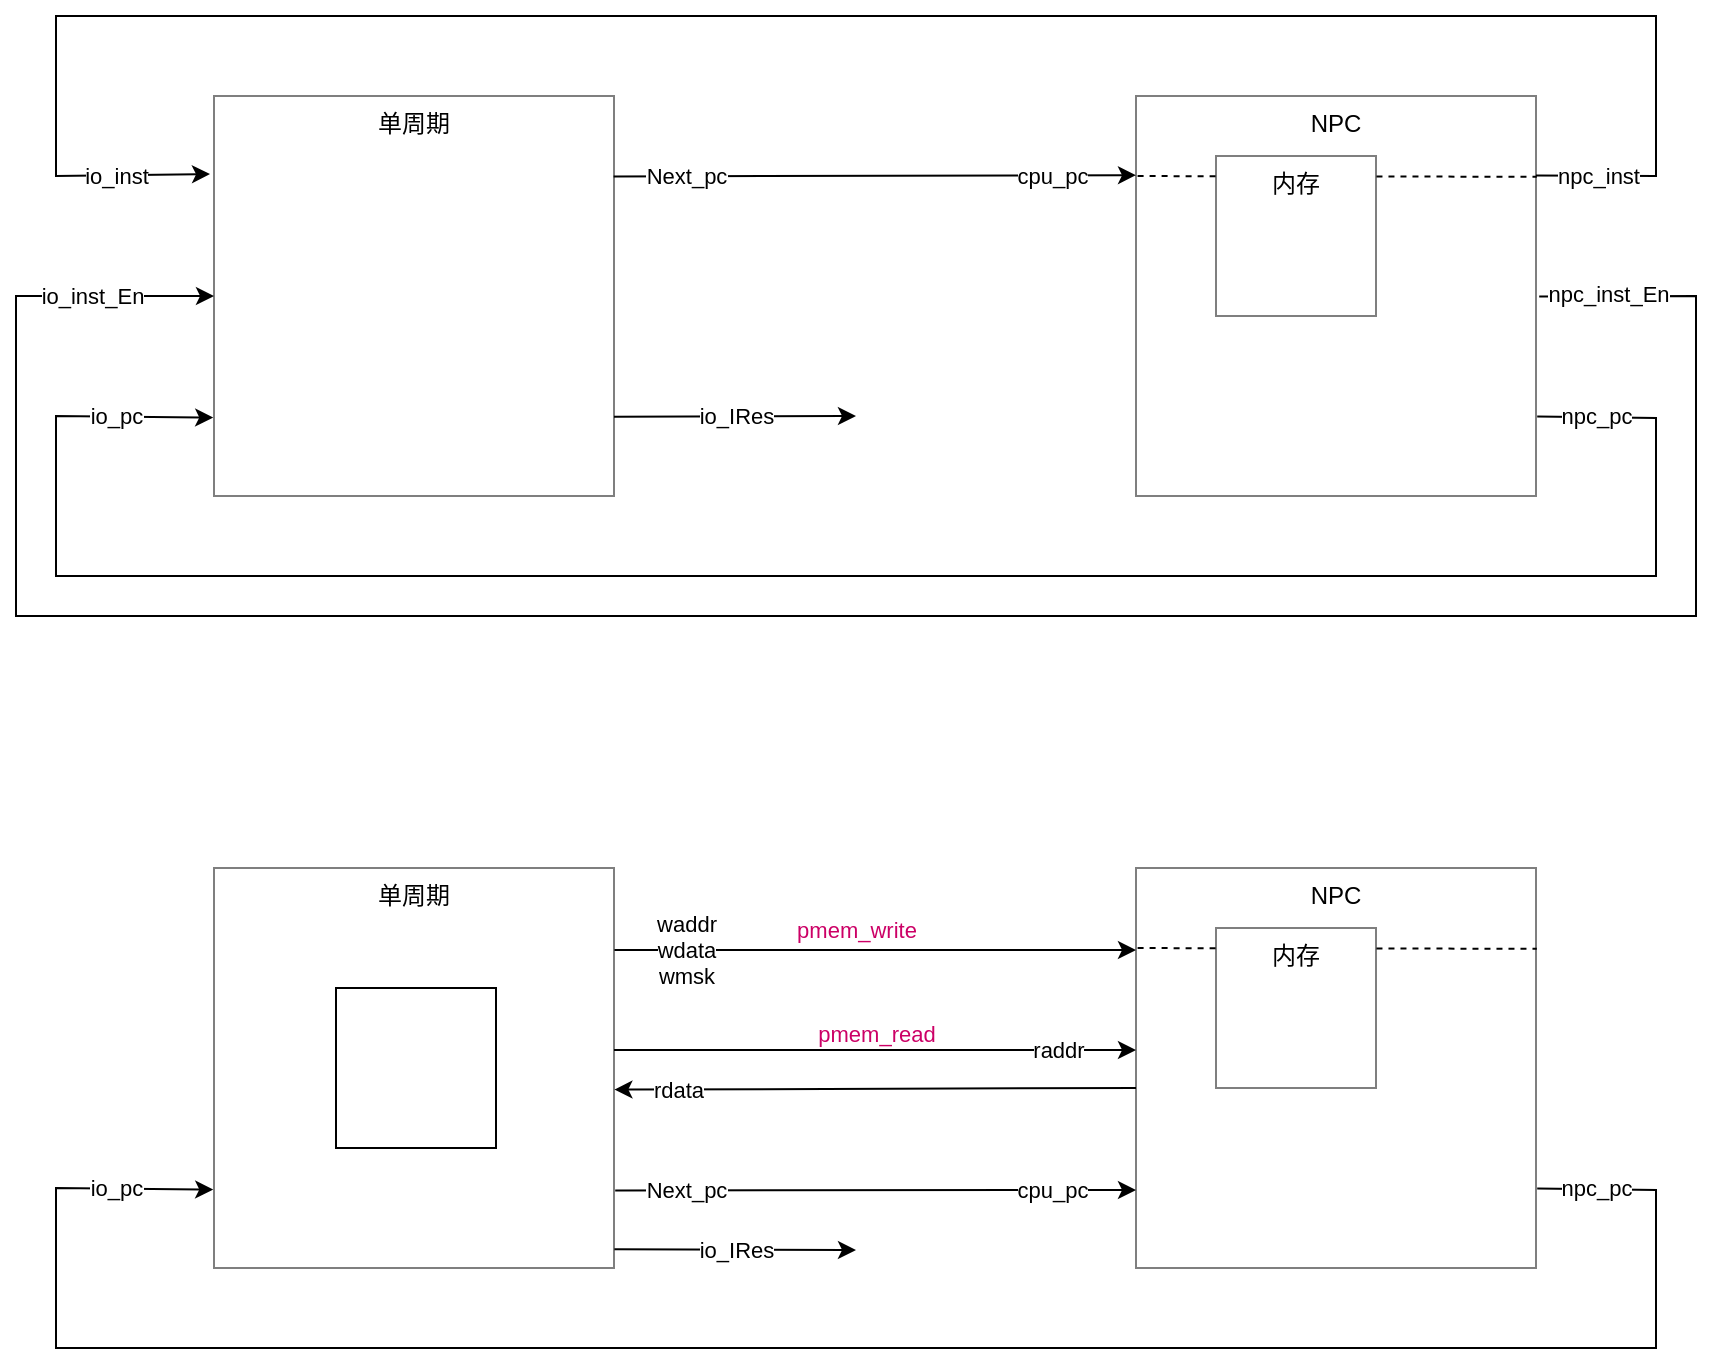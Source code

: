 <mxfile version="20.2.2" type="github" pages="9">
  <diagram id="6A3x1_DQyXgGic0cbCVS" name="第 1 页">
    <mxGraphModel dx="2062" dy="1146" grid="1" gridSize="10" guides="1" tooltips="1" connect="1" arrows="1" fold="1" page="1" pageScale="1" pageWidth="1169" pageHeight="827" math="0" shadow="0">
      <root>
        <mxCell id="0" />
        <mxCell id="1" parent="0" />
        <UserObject label="单周期" link="data:page/id,AYleDsk6RGi7vHuXY9IP" id="L1jt1Zi8g57ltpM86k58-1">
          <mxCell style="whiteSpace=wrap;html=1;aspect=fixed;opacity=50;verticalAlign=top;points=[[0,0,0,0,0],[0,0.25,0,0,0],[0,0.5,0,0,0],[0,0.75,0,0,0],[0,1,0,0,0],[0.25,0,0,0,0],[0.25,1,0,0,0],[0.5,0,0,0,0],[0.5,1,0,0,0],[0.75,0,0,0,0],[0.75,1,0,0,0],[1,0,0,0,0],[1,0.25,0,0,0],[1,0.5,0,0,0],[1,0.75,0,0,0],[1,1,0,0,0]];container=1;treeFolding=1;treeMoving=1;" parent="1" vertex="1">
            <mxGeometry x="199" y="53" width="200" height="200" as="geometry">
              <mxRectangle x="199" y="320" width="70" height="20" as="alternateBounds" />
            </mxGeometry>
          </mxCell>
        </UserObject>
        <UserObject label="NPC" id="L1jt1Zi8g57ltpM86k58-2">
          <mxCell style="whiteSpace=wrap;html=1;aspect=fixed;gradientColor=none;labelBackgroundColor=#FFFFFF;opacity=50;verticalAlign=top;" parent="1" vertex="1">
            <mxGeometry x="660" y="53" width="200" height="200" as="geometry" />
          </mxCell>
        </UserObject>
        <mxCell id="L1jt1Zi8g57ltpM86k58-3" value="" style="endArrow=classic;html=1;rounded=0;exitX=1;exitY=0.802;exitDx=0;exitDy=0;exitPerimeter=0;" parent="1" source="L1jt1Zi8g57ltpM86k58-1" edge="1">
          <mxGeometry relative="1" as="geometry">
            <mxPoint x="420" y="213" as="sourcePoint" />
            <mxPoint x="520" y="213" as="targetPoint" />
          </mxGeometry>
        </mxCell>
        <mxCell id="L1jt1Zi8g57ltpM86k58-4" value="io_IRes" style="edgeLabel;resizable=0;html=1;align=center;verticalAlign=middle;" parent="L1jt1Zi8g57ltpM86k58-3" connectable="0" vertex="1">
          <mxGeometry relative="1" as="geometry">
            <mxPoint as="offset" />
          </mxGeometry>
        </mxCell>
        <mxCell id="L1jt1Zi8g57ltpM86k58-5" value="内存" style="whiteSpace=wrap;html=1;aspect=fixed;labelBackgroundColor=#FFFFFF;gradientColor=none;opacity=50;verticalAlign=top;" parent="1" vertex="1">
          <mxGeometry x="700" y="83" width="80" height="80" as="geometry" />
        </mxCell>
        <mxCell id="L1jt1Zi8g57ltpM86k58-6" value="" style="endArrow=classic;html=1;rounded=0;exitX=1;exitY=0.199;exitDx=0;exitDy=0;exitPerimeter=0;entryX=-0.01;entryY=0.195;entryDx=0;entryDy=0;entryPerimeter=0;" parent="1" source="L1jt1Zi8g57ltpM86k58-2" target="L1jt1Zi8g57ltpM86k58-1" edge="1">
          <mxGeometry relative="1" as="geometry">
            <mxPoint x="850" y="93" as="sourcePoint" />
            <mxPoint x="960" y="93" as="targetPoint" />
            <Array as="points">
              <mxPoint x="920" y="93" />
              <mxPoint x="920" y="13" />
              <mxPoint x="120" y="13" />
              <mxPoint x="120" y="93" />
            </Array>
          </mxGeometry>
        </mxCell>
        <mxCell id="L1jt1Zi8g57ltpM86k58-7" value="npc_inst" style="edgeLabel;resizable=0;html=1;align=center;verticalAlign=middle;" parent="L1jt1Zi8g57ltpM86k58-6" connectable="0" vertex="1">
          <mxGeometry relative="1" as="geometry">
            <mxPoint x="379" y="80" as="offset" />
          </mxGeometry>
        </mxCell>
        <mxCell id="L1jt1Zi8g57ltpM86k58-8" value="io_inst" style="edgeLabel;html=1;align=center;verticalAlign=middle;resizable=0;points=[];" parent="L1jt1Zi8g57ltpM86k58-6" vertex="1" connectable="0">
          <mxGeometry x="0.914" relative="1" as="geometry">
            <mxPoint as="offset" />
          </mxGeometry>
        </mxCell>
        <mxCell id="L1jt1Zi8g57ltpM86k58-9" value="" style="endArrow=none;dashed=1;html=1;rounded=0;exitX=1.003;exitY=0.128;exitDx=0;exitDy=0;exitPerimeter=0;entryX=1.002;entryY=0.202;entryDx=0;entryDy=0;entryPerimeter=0;" parent="1" source="L1jt1Zi8g57ltpM86k58-5" target="L1jt1Zi8g57ltpM86k58-2" edge="1">
          <mxGeometry width="50" height="50" relative="1" as="geometry">
            <mxPoint x="670" y="103" as="sourcePoint" />
            <mxPoint x="700" y="103" as="targetPoint" />
            <Array as="points" />
          </mxGeometry>
        </mxCell>
        <mxCell id="L1jt1Zi8g57ltpM86k58-10" value="" style="endArrow=classic;html=1;rounded=0;exitX=1.003;exitY=0.801;exitDx=0;exitDy=0;exitPerimeter=0;entryX=-0.002;entryY=0.804;entryDx=0;entryDy=0;entryPerimeter=0;" parent="1" source="L1jt1Zi8g57ltpM86k58-2" target="L1jt1Zi8g57ltpM86k58-1" edge="1">
          <mxGeometry relative="1" as="geometry">
            <mxPoint x="860" y="213" as="sourcePoint" />
            <mxPoint x="960" y="213" as="targetPoint" />
            <Array as="points">
              <mxPoint x="920" y="214" />
              <mxPoint x="920" y="293" />
              <mxPoint x="120" y="293" />
              <mxPoint x="120" y="213" />
            </Array>
          </mxGeometry>
        </mxCell>
        <mxCell id="L1jt1Zi8g57ltpM86k58-11" value="npc_pc" style="edgeLabel;resizable=0;html=1;align=center;verticalAlign=middle;" parent="L1jt1Zi8g57ltpM86k58-10" connectable="0" vertex="1">
          <mxGeometry relative="1" as="geometry">
            <mxPoint x="380" y="-80" as="offset" />
          </mxGeometry>
        </mxCell>
        <mxCell id="L1jt1Zi8g57ltpM86k58-12" value="io_pc" style="edgeLabel;resizable=0;html=1;align=center;verticalAlign=middle;" parent="L1jt1Zi8g57ltpM86k58-10" connectable="0" vertex="1">
          <mxGeometry relative="1" as="geometry">
            <mxPoint x="-360" y="-80" as="offset" />
          </mxGeometry>
        </mxCell>
        <mxCell id="L1jt1Zi8g57ltpM86k58-13" value="" style="endArrow=none;dashed=1;html=1;rounded=0;entryX=0.008;entryY=0.127;entryDx=0;entryDy=0;entryPerimeter=0;exitX=0.004;exitY=0.2;exitDx=0;exitDy=0;exitPerimeter=0;" parent="1" source="L1jt1Zi8g57ltpM86k58-2" target="L1jt1Zi8g57ltpM86k58-5" edge="1">
          <mxGeometry width="50" height="50" relative="1" as="geometry">
            <mxPoint x="660" y="93" as="sourcePoint" />
            <mxPoint x="690" y="93" as="targetPoint" />
          </mxGeometry>
        </mxCell>
        <mxCell id="L1jt1Zi8g57ltpM86k58-14" value="" style="endArrow=classic;html=1;rounded=0;exitX=1.008;exitY=0.501;exitDx=0;exitDy=0;exitPerimeter=0;entryX=0;entryY=0.5;entryDx=0;entryDy=0;entryPerimeter=0;" parent="1" source="L1jt1Zi8g57ltpM86k58-2" target="L1jt1Zi8g57ltpM86k58-1" edge="1">
          <mxGeometry relative="1" as="geometry">
            <mxPoint x="850" y="153" as="sourcePoint" />
            <mxPoint x="961" y="153" as="targetPoint" />
            <Array as="points">
              <mxPoint x="940" y="153" />
              <mxPoint x="940" y="313" />
              <mxPoint x="100" y="313" />
              <mxPoint x="100" y="153" />
            </Array>
          </mxGeometry>
        </mxCell>
        <mxCell id="L1jt1Zi8g57ltpM86k58-15" value="npc_inst_En" style="edgeLabel;html=1;align=center;verticalAlign=middle;resizable=0;points=[];" parent="L1jt1Zi8g57ltpM86k58-14" vertex="1" connectable="0">
          <mxGeometry x="-0.949" y="1" relative="1" as="geometry">
            <mxPoint as="offset" />
          </mxGeometry>
        </mxCell>
        <mxCell id="L1jt1Zi8g57ltpM86k58-16" value="io_inst_En" style="edgeLabel;html=1;align=center;verticalAlign=middle;resizable=0;points=[];" parent="L1jt1Zi8g57ltpM86k58-14" vertex="1" connectable="0">
          <mxGeometry x="0.909" relative="1" as="geometry">
            <mxPoint as="offset" />
          </mxGeometry>
        </mxCell>
        <mxCell id="L1jt1Zi8g57ltpM86k58-17" value="" style="endArrow=classic;html=1;rounded=0;entryX=0;entryY=0.198;entryDx=0;entryDy=0;entryPerimeter=0;exitX=0.999;exitY=0.201;exitDx=0;exitDy=0;exitPerimeter=0;" parent="1" source="L1jt1Zi8g57ltpM86k58-1" target="L1jt1Zi8g57ltpM86k58-2" edge="1">
          <mxGeometry relative="1" as="geometry">
            <mxPoint x="410" y="93" as="sourcePoint" />
            <mxPoint x="509" y="93.2" as="targetPoint" />
          </mxGeometry>
        </mxCell>
        <mxCell id="L1jt1Zi8g57ltpM86k58-18" value="Next_pc" style="edgeLabel;resizable=0;html=1;align=center;verticalAlign=middle;" parent="L1jt1Zi8g57ltpM86k58-17" connectable="0" vertex="1">
          <mxGeometry relative="1" as="geometry">
            <mxPoint x="-95" as="offset" />
          </mxGeometry>
        </mxCell>
        <mxCell id="L1jt1Zi8g57ltpM86k58-19" value="cpu_pc" style="edgeLabel;html=1;align=center;verticalAlign=middle;resizable=0;points=[];" parent="L1jt1Zi8g57ltpM86k58-17" vertex="1" connectable="0">
          <mxGeometry x="0.677" relative="1" as="geometry">
            <mxPoint as="offset" />
          </mxGeometry>
        </mxCell>
        <UserObject label="单周期" link="data:page/id,AYleDsk6RGi7vHuXY9IP" id="L1jt1Zi8g57ltpM86k58-20">
          <mxCell style="whiteSpace=wrap;html=1;aspect=fixed;opacity=50;verticalAlign=top;points=[[0,0,0,0,0],[0,0.25,0,0,0],[0,0.5,0,0,0],[0,0.75,0,0,0],[0,1,0,0,0],[0.25,0,0,0,0],[0.25,1,0,0,0],[0.5,0,0,0,0],[0.5,1,0,0,0],[0.75,0,0,0,0],[0.75,1,0,0,0],[1,0,0,0,0],[1,0.25,0,0,0],[1,0.5,0,0,0],[1,0.75,0,0,0],[1,1,0,0,0]];container=1;treeFolding=1;treeMoving=1;" parent="1" vertex="1">
            <mxGeometry x="199" y="439" width="200" height="200" as="geometry">
              <mxRectangle x="199" y="320" width="70" height="20" as="alternateBounds" />
            </mxGeometry>
          </mxCell>
        </UserObject>
        <mxCell id="L1jt1Zi8g57ltpM86k58-21" value="" style="whiteSpace=wrap;html=1;aspect=fixed;fontColor=#CC0066;" parent="L1jt1Zi8g57ltpM86k58-20" vertex="1">
          <mxGeometry x="61" y="60" width="80" height="80" as="geometry" />
        </mxCell>
        <UserObject label="NPC" id="L1jt1Zi8g57ltpM86k58-22">
          <mxCell style="whiteSpace=wrap;html=1;aspect=fixed;gradientColor=none;labelBackgroundColor=#FFFFFF;opacity=50;verticalAlign=top;" parent="1" vertex="1">
            <mxGeometry x="660" y="439" width="200" height="200" as="geometry" />
          </mxCell>
        </UserObject>
        <mxCell id="L1jt1Zi8g57ltpM86k58-23" value="" style="endArrow=classic;html=1;rounded=0;exitX=1.001;exitY=0.953;exitDx=0;exitDy=0;exitPerimeter=0;" parent="1" source="L1jt1Zi8g57ltpM86k58-20" edge="1">
          <mxGeometry relative="1" as="geometry">
            <mxPoint x="420" y="599" as="sourcePoint" />
            <mxPoint x="520" y="630" as="targetPoint" />
          </mxGeometry>
        </mxCell>
        <mxCell id="L1jt1Zi8g57ltpM86k58-24" value="io_IRes" style="edgeLabel;resizable=0;html=1;align=center;verticalAlign=middle;" parent="L1jt1Zi8g57ltpM86k58-23" connectable="0" vertex="1">
          <mxGeometry relative="1" as="geometry">
            <mxPoint as="offset" />
          </mxGeometry>
        </mxCell>
        <mxCell id="L1jt1Zi8g57ltpM86k58-25" value="内存" style="whiteSpace=wrap;html=1;aspect=fixed;labelBackgroundColor=#FFFFFF;gradientColor=none;opacity=50;verticalAlign=top;" parent="1" vertex="1">
          <mxGeometry x="700" y="469" width="80" height="80" as="geometry" />
        </mxCell>
        <mxCell id="L1jt1Zi8g57ltpM86k58-26" value="" style="endArrow=none;dashed=1;html=1;rounded=0;exitX=1.003;exitY=0.128;exitDx=0;exitDy=0;exitPerimeter=0;entryX=1.002;entryY=0.202;entryDx=0;entryDy=0;entryPerimeter=0;" parent="1" source="L1jt1Zi8g57ltpM86k58-25" target="L1jt1Zi8g57ltpM86k58-22" edge="1">
          <mxGeometry width="50" height="50" relative="1" as="geometry">
            <mxPoint x="670" y="489" as="sourcePoint" />
            <mxPoint x="700" y="489" as="targetPoint" />
            <Array as="points" />
          </mxGeometry>
        </mxCell>
        <mxCell id="L1jt1Zi8g57ltpM86k58-27" value="" style="endArrow=classic;html=1;rounded=0;exitX=1.003;exitY=0.801;exitDx=0;exitDy=0;exitPerimeter=0;entryX=-0.002;entryY=0.804;entryDx=0;entryDy=0;entryPerimeter=0;" parent="1" source="L1jt1Zi8g57ltpM86k58-22" target="L1jt1Zi8g57ltpM86k58-20" edge="1">
          <mxGeometry relative="1" as="geometry">
            <mxPoint x="860" y="599" as="sourcePoint" />
            <mxPoint x="960" y="599" as="targetPoint" />
            <Array as="points">
              <mxPoint x="920" y="600" />
              <mxPoint x="920" y="679" />
              <mxPoint x="120" y="679" />
              <mxPoint x="120" y="599" />
            </Array>
          </mxGeometry>
        </mxCell>
        <mxCell id="L1jt1Zi8g57ltpM86k58-28" value="npc_pc" style="edgeLabel;resizable=0;html=1;align=center;verticalAlign=middle;" parent="L1jt1Zi8g57ltpM86k58-27" connectable="0" vertex="1">
          <mxGeometry relative="1" as="geometry">
            <mxPoint x="380" y="-80" as="offset" />
          </mxGeometry>
        </mxCell>
        <mxCell id="L1jt1Zi8g57ltpM86k58-29" value="io_pc" style="edgeLabel;resizable=0;html=1;align=center;verticalAlign=middle;" parent="L1jt1Zi8g57ltpM86k58-27" connectable="0" vertex="1">
          <mxGeometry relative="1" as="geometry">
            <mxPoint x="-360" y="-80" as="offset" />
          </mxGeometry>
        </mxCell>
        <mxCell id="L1jt1Zi8g57ltpM86k58-30" value="" style="endArrow=none;dashed=1;html=1;rounded=0;entryX=0.008;entryY=0.127;entryDx=0;entryDy=0;entryPerimeter=0;exitX=0.004;exitY=0.2;exitDx=0;exitDy=0;exitPerimeter=0;" parent="1" source="L1jt1Zi8g57ltpM86k58-22" target="L1jt1Zi8g57ltpM86k58-25" edge="1">
          <mxGeometry width="50" height="50" relative="1" as="geometry">
            <mxPoint x="660" y="479" as="sourcePoint" />
            <mxPoint x="690" y="479" as="targetPoint" />
          </mxGeometry>
        </mxCell>
        <mxCell id="L1jt1Zi8g57ltpM86k58-31" value="" style="endArrow=classic;html=1;rounded=0;entryX=0;entryY=0.205;entryDx=0;entryDy=0;entryPerimeter=0;exitX=1.001;exitY=0.205;exitDx=0;exitDy=0;exitPerimeter=0;" parent="1" source="L1jt1Zi8g57ltpM86k58-20" target="L1jt1Zi8g57ltpM86k58-22" edge="1">
          <mxGeometry relative="1" as="geometry">
            <mxPoint x="420" y="480" as="sourcePoint" />
            <mxPoint x="660" y="457.6" as="targetPoint" />
          </mxGeometry>
        </mxCell>
        <mxCell id="L1jt1Zi8g57ltpM86k58-32" value="waddr&lt;br&gt;wdata&lt;br&gt;wmsk" style="edgeLabel;resizable=0;html=1;align=center;verticalAlign=middle;" parent="L1jt1Zi8g57ltpM86k58-31" connectable="0" vertex="1">
          <mxGeometry relative="1" as="geometry">
            <mxPoint x="-95" as="offset" />
          </mxGeometry>
        </mxCell>
        <mxCell id="L1jt1Zi8g57ltpM86k58-33" value="" style="endArrow=classic;html=1;rounded=0;entryX=0;entryY=0.455;entryDx=0;entryDy=0;entryPerimeter=0;exitX=1;exitY=0.455;exitDx=0;exitDy=0;exitPerimeter=0;" parent="1" source="L1jt1Zi8g57ltpM86k58-20" target="L1jt1Zi8g57ltpM86k58-22" edge="1">
          <mxGeometry relative="1" as="geometry">
            <mxPoint x="430" y="530" as="sourcePoint" />
            <mxPoint x="650" y="530" as="targetPoint" />
          </mxGeometry>
        </mxCell>
        <mxCell id="L1jt1Zi8g57ltpM86k58-34" value="raddr" style="edgeLabel;resizable=0;html=1;align=center;verticalAlign=middle;" parent="L1jt1Zi8g57ltpM86k58-33" connectable="0" vertex="1">
          <mxGeometry relative="1" as="geometry">
            <mxPoint x="91" as="offset" />
          </mxGeometry>
        </mxCell>
        <mxCell id="L1jt1Zi8g57ltpM86k58-35" value="&lt;font color=&quot;#cc0066&quot;&gt;pmem_read&lt;/font&gt;" style="edgeLabel;html=1;align=center;verticalAlign=middle;resizable=0;points=[];" parent="L1jt1Zi8g57ltpM86k58-33" vertex="1" connectable="0">
          <mxGeometry x="0.086" y="1" relative="1" as="geometry">
            <mxPoint x="-11" y="-7" as="offset" />
          </mxGeometry>
        </mxCell>
        <mxCell id="L1jt1Zi8g57ltpM86k58-36" value="&lt;font color=&quot;#cc0066&quot;&gt;pmem_write&lt;/font&gt;" style="edgeLabel;html=1;align=center;verticalAlign=middle;resizable=0;points=[];" parent="L1jt1Zi8g57ltpM86k58-33" vertex="1" connectable="0">
          <mxGeometry x="0.086" y="1" relative="1" as="geometry">
            <mxPoint x="-21" y="-59" as="offset" />
          </mxGeometry>
        </mxCell>
        <mxCell id="L1jt1Zi8g57ltpM86k58-37" value="" style="endArrow=classic;html=1;rounded=0;exitX=0;exitY=0.455;exitDx=0;exitDy=0;exitPerimeter=0;entryX=1.001;entryY=0.554;entryDx=0;entryDy=0;entryPerimeter=0;" parent="1" target="L1jt1Zi8g57ltpM86k58-20" edge="1">
          <mxGeometry relative="1" as="geometry">
            <mxPoint x="660" y="549" as="sourcePoint" />
            <mxPoint x="410" y="550" as="targetPoint" />
          </mxGeometry>
        </mxCell>
        <mxCell id="L1jt1Zi8g57ltpM86k58-38" value="rdata" style="edgeLabel;html=1;align=center;verticalAlign=middle;resizable=0;points=[];" parent="L1jt1Zi8g57ltpM86k58-37" vertex="1" connectable="0">
          <mxGeometry x="0.677" relative="1" as="geometry">
            <mxPoint x="-11" as="offset" />
          </mxGeometry>
        </mxCell>
        <mxCell id="L1jt1Zi8g57ltpM86k58-39" value="" style="endArrow=classic;html=1;rounded=0;entryX=0;entryY=0.805;entryDx=0;entryDy=0;entryPerimeter=0;exitX=1.003;exitY=0.806;exitDx=0;exitDy=0;exitPerimeter=0;" parent="1" source="L1jt1Zi8g57ltpM86k58-20" target="L1jt1Zi8g57ltpM86k58-22" edge="1">
          <mxGeometry relative="1" as="geometry">
            <mxPoint x="390.8" y="574.2" as="sourcePoint" />
            <mxPoint x="652" y="573.6" as="targetPoint" />
          </mxGeometry>
        </mxCell>
        <mxCell id="L1jt1Zi8g57ltpM86k58-40" value="Next_pc" style="edgeLabel;resizable=0;html=1;align=center;verticalAlign=middle;" parent="L1jt1Zi8g57ltpM86k58-39" connectable="0" vertex="1">
          <mxGeometry relative="1" as="geometry">
            <mxPoint x="-95" as="offset" />
          </mxGeometry>
        </mxCell>
        <mxCell id="L1jt1Zi8g57ltpM86k58-41" value="cpu_pc" style="edgeLabel;html=1;align=center;verticalAlign=middle;resizable=0;points=[];" parent="L1jt1Zi8g57ltpM86k58-39" vertex="1" connectable="0">
          <mxGeometry x="0.677" relative="1" as="geometry">
            <mxPoint as="offset" />
          </mxGeometry>
        </mxCell>
      </root>
    </mxGraphModel>
  </diagram>
  <diagram name="单周期电路图" id="AYleDsk6RGi7vHuXY9IP">
    <mxGraphModel dx="1718" dy="955" grid="1" gridSize="10" guides="1" tooltips="1" connect="1" arrows="1" fold="1" page="1" pageScale="1" pageWidth="3300" pageHeight="2339" math="0" shadow="0">
      <root>
        <mxCell id="0" />
        <mxCell id="1" parent="0" />
        <mxCell id="xidC6N73I9vIxTfF7eD7-1" value="&lt;font style=&quot;font-size: 20px;&quot;&gt;Fetch&lt;/font&gt;" style="whiteSpace=wrap;html=1;aspect=fixed;labelBackgroundColor=#FFFFFF;gradientColor=none;opacity=50;verticalAlign=top;container=1;treeFolding=1;treeMoving=1;" parent="1" vertex="1">
          <mxGeometry x="280" y="590" width="160" height="160" as="geometry" />
        </mxCell>
        <mxCell id="xidC6N73I9vIxTfF7eD7-4" value="Execute" style="whiteSpace=wrap;html=1;aspect=fixed;labelBackgroundColor=#FFFFFF;gradientColor=none;opacity=50;verticalAlign=top;" parent="1" vertex="1">
          <mxGeometry x="2340" y="460" width="240" height="240" as="geometry" />
        </mxCell>
        <mxCell id="nYd9BB9A0puRS9NU-bJe-9" value="" style="endArrow=classic;html=1;rounded=0;exitX=1.001;exitY=0.314;exitDx=0;exitDy=0;exitPerimeter=0;" parent="1" source="xidC6N73I9vIxTfF7eD7-1" edge="1">
          <mxGeometry relative="1" as="geometry">
            <mxPoint x="450" y="640" as="sourcePoint" />
            <mxPoint x="538" y="640" as="targetPoint" />
          </mxGeometry>
        </mxCell>
        <mxCell id="nYd9BB9A0puRS9NU-bJe-10" value="inst" style="edgeLabel;resizable=0;html=1;align=center;verticalAlign=middle;labelBackgroundColor=#FFFFFF;gradientColor=none;opacity=50;" parent="nYd9BB9A0puRS9NU-bJe-9" connectable="0" vertex="1">
          <mxGeometry relative="1" as="geometry" />
        </mxCell>
        <mxCell id="nYd9BB9A0puRS9NU-bJe-50" value="" style="endArrow=classic;html=1;rounded=0;" parent="1" edge="1">
          <mxGeometry relative="1" as="geometry">
            <mxPoint x="660" y="480" as="sourcePoint" />
            <mxPoint x="760" y="480" as="targetPoint" />
          </mxGeometry>
        </mxCell>
        <mxCell id="nYd9BB9A0puRS9NU-bJe-51" value="inst" style="edgeLabel;resizable=0;html=1;align=center;verticalAlign=middle;labelBackgroundColor=#FFFFFF;gradientColor=none;opacity=50;" parent="nYd9BB9A0puRS9NU-bJe-50" connectable="0" vertex="1">
          <mxGeometry relative="1" as="geometry" />
        </mxCell>
        <mxCell id="nYd9BB9A0puRS9NU-bJe-52" value="" style="endArrow=classic;html=1;rounded=0;" parent="1" edge="1">
          <mxGeometry relative="1" as="geometry">
            <mxPoint x="660" y="560" as="sourcePoint" />
            <mxPoint x="760" y="560" as="targetPoint" />
          </mxGeometry>
        </mxCell>
        <mxCell id="nYd9BB9A0puRS9NU-bJe-53" value="WData" style="edgeLabel;resizable=0;html=1;align=center;verticalAlign=middle;labelBackgroundColor=#FFFFFF;gradientColor=none;opacity=50;" parent="nYd9BB9A0puRS9NU-bJe-52" connectable="0" vertex="1">
          <mxGeometry relative="1" as="geometry" />
        </mxCell>
        <mxCell id="nYd9BB9A0puRS9NU-bJe-54" value="" style="endArrow=classic;html=1;rounded=0;" parent="1" edge="1">
          <mxGeometry relative="1" as="geometry">
            <mxPoint x="660" y="639.71" as="sourcePoint" />
            <mxPoint x="760" y="639.71" as="targetPoint" />
          </mxGeometry>
        </mxCell>
        <mxCell id="nYd9BB9A0puRS9NU-bJe-55" value="PC" style="edgeLabel;resizable=0;html=1;align=center;verticalAlign=middle;labelBackgroundColor=#FFFFFF;gradientColor=none;opacity=50;" parent="nYd9BB9A0puRS9NU-bJe-54" connectable="0" vertex="1">
          <mxGeometry relative="1" as="geometry" />
        </mxCell>
        <mxCell id="nYd9BB9A0puRS9NU-bJe-56" value="" style="endArrow=classic;html=1;rounded=0;" parent="1" edge="1">
          <mxGeometry relative="1" as="geometry">
            <mxPoint x="1936.5" y="470" as="sourcePoint" />
            <mxPoint x="2036.5" y="470" as="targetPoint" />
          </mxGeometry>
        </mxCell>
        <mxCell id="nYd9BB9A0puRS9NU-bJe-57" value="ALUCtr" style="edgeLabel;resizable=0;html=1;align=center;verticalAlign=middle;labelBackgroundColor=#FFFFFF;gradientColor=none;opacity=50;" parent="nYd9BB9A0puRS9NU-bJe-56" connectable="0" vertex="1">
          <mxGeometry relative="1" as="geometry" />
        </mxCell>
        <mxCell id="nYd9BB9A0puRS9NU-bJe-58" value="" style="endArrow=classic;html=1;rounded=0;" parent="1" edge="1">
          <mxGeometry relative="1" as="geometry">
            <mxPoint x="1936.5" y="580" as="sourcePoint" />
            <mxPoint x="2036.5" y="580" as="targetPoint" />
          </mxGeometry>
        </mxCell>
        <mxCell id="nYd9BB9A0puRS9NU-bJe-59" value="Asrc" style="edgeLabel;resizable=0;html=1;align=center;verticalAlign=middle;labelBackgroundColor=#FFFFFF;gradientColor=none;opacity=50;" parent="nYd9BB9A0puRS9NU-bJe-58" connectable="0" vertex="1">
          <mxGeometry relative="1" as="geometry" />
        </mxCell>
        <mxCell id="nYd9BB9A0puRS9NU-bJe-60" value="" style="endArrow=classic;html=1;rounded=0;" parent="1" edge="1">
          <mxGeometry relative="1" as="geometry">
            <mxPoint x="1935" y="740" as="sourcePoint" />
            <mxPoint x="2035" y="740" as="targetPoint" />
          </mxGeometry>
        </mxCell>
        <mxCell id="nYd9BB9A0puRS9NU-bJe-61" value="Bsrc" style="edgeLabel;resizable=0;html=1;align=center;verticalAlign=middle;labelBackgroundColor=#FFFFFF;gradientColor=none;opacity=50;" parent="nYd9BB9A0puRS9NU-bJe-60" connectable="0" vertex="1">
          <mxGeometry relative="1" as="geometry" />
        </mxCell>
        <mxCell id="nYd9BB9A0puRS9NU-bJe-62" value="" style="endArrow=classic;html=1;rounded=0;" parent="1" edge="1">
          <mxGeometry relative="1" as="geometry">
            <mxPoint x="1935" y="920" as="sourcePoint" />
            <mxPoint x="2035" y="920" as="targetPoint" />
          </mxGeometry>
        </mxCell>
        <mxCell id="nYd9BB9A0puRS9NU-bJe-63" value="NextPC" style="edgeLabel;resizable=0;html=1;align=center;verticalAlign=middle;labelBackgroundColor=#FFFFFF;gradientColor=none;opacity=50;" parent="nYd9BB9A0puRS9NU-bJe-62" connectable="0" vertex="1">
          <mxGeometry relative="1" as="geometry" />
        </mxCell>
        <mxCell id="nYd9BB9A0puRS9NU-bJe-64" value="regFile" style="whiteSpace=wrap;html=1;aspect=fixed;shadow=0;dashed=0;labelBackgroundColor=#FFFFFF;fontFamily=Helvetica;fontSize=12;fontColor=default;strokeColor=default;fillColor=default;gradientColor=none;opacity=50;verticalAlign=top;" parent="1" vertex="1">
          <mxGeometry x="1000" y="688.5" width="169" height="169" as="geometry" />
        </mxCell>
        <mxCell id="nYd9BB9A0puRS9NU-bJe-65" value="ImmGen" style="whiteSpace=wrap;html=1;aspect=fixed;shadow=0;dashed=0;labelBackgroundColor=#FFFFFF;fontFamily=Helvetica;fontSize=12;fontColor=default;strokeColor=default;fillColor=default;gradientColor=none;opacity=50;verticalAlign=top;" parent="1" vertex="1">
          <mxGeometry x="979" y="960" width="130" height="130" as="geometry" />
        </mxCell>
        <mxCell id="nYd9BB9A0puRS9NU-bJe-67" value="nextPC" style="whiteSpace=wrap;html=1;aspect=fixed;shadow=0;dashed=0;labelBackgroundColor=#FFFFFF;fontFamily=Helvetica;fontSize=12;fontColor=default;strokeColor=default;fillColor=default;gradientColor=none;opacity=50;verticalAlign=top;" parent="1" vertex="1">
          <mxGeometry x="1440" y="760" width="165" height="165" as="geometry" />
        </mxCell>
        <mxCell id="nYd9BB9A0puRS9NU-bJe-68" value="" style="endArrow=classic;html=1;rounded=0;entryX=0.001;entryY=0.123;entryDx=0;entryDy=0;entryPerimeter=0;" parent="1" target="nYd9BB9A0puRS9NU-bJe-64" edge="1">
          <mxGeometry relative="1" as="geometry">
            <mxPoint x="879.5" y="710" as="sourcePoint" />
            <mxPoint x="979.5" y="710" as="targetPoint" />
          </mxGeometry>
        </mxCell>
        <mxCell id="nYd9BB9A0puRS9NU-bJe-69" value="RAddr1" style="edgeLabel;resizable=0;html=1;align=center;verticalAlign=middle;labelBackgroundColor=#FFFFFF;gradientColor=none;opacity=50;" parent="nYd9BB9A0puRS9NU-bJe-68" connectable="0" vertex="1">
          <mxGeometry relative="1" as="geometry" />
        </mxCell>
        <mxCell id="nYd9BB9A0puRS9NU-bJe-70" value="" style="endArrow=classic;html=1;rounded=0;entryX=0.005;entryY=0.302;entryDx=0;entryDy=0;entryPerimeter=0;" parent="1" target="nYd9BB9A0puRS9NU-bJe-64" edge="1">
          <mxGeometry relative="1" as="geometry">
            <mxPoint x="880" y="740" as="sourcePoint" />
            <mxPoint x="980" y="740" as="targetPoint" />
          </mxGeometry>
        </mxCell>
        <mxCell id="nYd9BB9A0puRS9NU-bJe-71" value="RAddr2" style="edgeLabel;resizable=0;html=1;align=center;verticalAlign=middle;labelBackgroundColor=#FFFFFF;gradientColor=none;opacity=50;" parent="nYd9BB9A0puRS9NU-bJe-70" connectable="0" vertex="1">
          <mxGeometry relative="1" as="geometry" />
        </mxCell>
        <mxCell id="nYd9BB9A0puRS9NU-bJe-72" value="" style="endArrow=classic;html=1;rounded=0;entryX=-0.001;entryY=0.668;entryDx=0;entryDy=0;entryPerimeter=0;" parent="1" target="nYd9BB9A0puRS9NU-bJe-64" edge="1">
          <mxGeometry relative="1" as="geometry">
            <mxPoint x="879.5" y="800" as="sourcePoint" />
            <mxPoint x="979.5" y="800" as="targetPoint" />
          </mxGeometry>
        </mxCell>
        <mxCell id="nYd9BB9A0puRS9NU-bJe-73" value="RegWr" style="edgeLabel;resizable=0;html=1;align=center;verticalAlign=middle;labelBackgroundColor=#FFFFFF;gradientColor=none;opacity=50;" parent="nYd9BB9A0puRS9NU-bJe-72" connectable="0" vertex="1">
          <mxGeometry relative="1" as="geometry" />
        </mxCell>
        <mxCell id="nYd9BB9A0puRS9NU-bJe-74" value="" style="endArrow=classic;html=1;rounded=0;entryX=-0.002;entryY=0.485;entryDx=0;entryDy=0;entryPerimeter=0;" parent="1" target="nYd9BB9A0puRS9NU-bJe-64" edge="1">
          <mxGeometry relative="1" as="geometry">
            <mxPoint x="879.5" y="770" as="sourcePoint" />
            <mxPoint x="979.5" y="770" as="targetPoint" />
          </mxGeometry>
        </mxCell>
        <mxCell id="nYd9BB9A0puRS9NU-bJe-75" value="WAddr" style="edgeLabel;resizable=0;html=1;align=center;verticalAlign=middle;labelBackgroundColor=#FFFFFF;gradientColor=none;opacity=50;" parent="nYd9BB9A0puRS9NU-bJe-74" connectable="0" vertex="1">
          <mxGeometry relative="1" as="geometry" />
        </mxCell>
        <mxCell id="nYd9BB9A0puRS9NU-bJe-76" value="" style="endArrow=classic;html=1;rounded=0;entryX=0;entryY=0.848;entryDx=0;entryDy=0;entryPerimeter=0;" parent="1" target="nYd9BB9A0puRS9NU-bJe-64" edge="1">
          <mxGeometry relative="1" as="geometry">
            <mxPoint x="879.5" y="830.0" as="sourcePoint" />
            <mxPoint x="979.5" y="830.0" as="targetPoint" />
          </mxGeometry>
        </mxCell>
        <mxCell id="nYd9BB9A0puRS9NU-bJe-77" value="WData" style="edgeLabel;resizable=0;html=1;align=center;verticalAlign=middle;labelBackgroundColor=#FFFFFF;gradientColor=none;opacity=50;" parent="nYd9BB9A0puRS9NU-bJe-76" connectable="0" vertex="1">
          <mxGeometry relative="1" as="geometry" />
        </mxCell>
        <mxCell id="nYd9BB9A0puRS9NU-bJe-93" value="" style="endArrow=classic;html=1;rounded=0;exitX=0.997;exitY=0.364;exitDx=0;exitDy=0;exitPerimeter=0;" parent="1" source="nYd9BB9A0puRS9NU-bJe-64" edge="1">
          <mxGeometry relative="1" as="geometry">
            <mxPoint x="1145.5" y="750" as="sourcePoint" />
            <mxPoint x="1245.5" y="750" as="targetPoint" />
          </mxGeometry>
        </mxCell>
        <mxCell id="nYd9BB9A0puRS9NU-bJe-94" value="RData1" style="edgeLabel;resizable=0;html=1;align=center;verticalAlign=middle;labelBackgroundColor=#FFFFFF;gradientColor=none;opacity=50;" parent="nYd9BB9A0puRS9NU-bJe-93" connectable="0" vertex="1">
          <mxGeometry relative="1" as="geometry" />
        </mxCell>
        <mxCell id="nYd9BB9A0puRS9NU-bJe-95" value="" style="endArrow=classic;html=1;rounded=0;exitX=1.03;exitY=0.727;exitDx=0;exitDy=0;exitPerimeter=0;" parent="1" source="nYd9BB9A0puRS9NU-bJe-64" edge="1">
          <mxGeometry relative="1" as="geometry">
            <mxPoint x="1145.5" y="810" as="sourcePoint" />
            <mxPoint x="1245.5" y="810" as="targetPoint" />
          </mxGeometry>
        </mxCell>
        <mxCell id="nYd9BB9A0puRS9NU-bJe-96" value="RData2" style="edgeLabel;resizable=0;html=1;align=center;verticalAlign=middle;labelBackgroundColor=#FFFFFF;gradientColor=none;opacity=50;" parent="nYd9BB9A0puRS9NU-bJe-95" connectable="0" vertex="1">
          <mxGeometry relative="1" as="geometry" />
        </mxCell>
        <mxCell id="nYd9BB9A0puRS9NU-bJe-97" value="" style="endArrow=classic;html=1;rounded=0;" parent="1" edge="1">
          <mxGeometry relative="1" as="geometry">
            <mxPoint x="879" y="990.3" as="sourcePoint" />
            <mxPoint x="979" y="990.3" as="targetPoint" />
          </mxGeometry>
        </mxCell>
        <mxCell id="nYd9BB9A0puRS9NU-bJe-98" value="inst" style="edgeLabel;resizable=0;html=1;align=center;verticalAlign=middle;labelBackgroundColor=#FFFFFF;gradientColor=none;opacity=50;" parent="nYd9BB9A0puRS9NU-bJe-97" connectable="0" vertex="1">
          <mxGeometry relative="1" as="geometry" />
        </mxCell>
        <mxCell id="nYd9BB9A0puRS9NU-bJe-99" value="" style="endArrow=classic;html=1;rounded=0;" parent="1" edge="1">
          <mxGeometry relative="1" as="geometry">
            <mxPoint x="879" y="1052.3" as="sourcePoint" />
            <mxPoint x="979" y="1052.3" as="targetPoint" />
          </mxGeometry>
        </mxCell>
        <mxCell id="nYd9BB9A0puRS9NU-bJe-100" value="ExtOp" style="edgeLabel;resizable=0;html=1;align=center;verticalAlign=middle;labelBackgroundColor=#FFFFFF;gradientColor=none;opacity=50;" parent="nYd9BB9A0puRS9NU-bJe-99" connectable="0" vertex="1">
          <mxGeometry relative="1" as="geometry" />
        </mxCell>
        <mxCell id="nYd9BB9A0puRS9NU-bJe-101" value="" style="endArrow=classic;html=1;rounded=0;" parent="1" edge="1">
          <mxGeometry relative="1" as="geometry">
            <mxPoint x="1112" y="999.67" as="sourcePoint" />
            <mxPoint x="1212" y="999.67" as="targetPoint" />
          </mxGeometry>
        </mxCell>
        <mxCell id="nYd9BB9A0puRS9NU-bJe-102" value="imm" style="edgeLabel;resizable=0;html=1;align=center;verticalAlign=middle;labelBackgroundColor=#FFFFFF;gradientColor=none;opacity=50;" parent="nYd9BB9A0puRS9NU-bJe-101" connectable="0" vertex="1">
          <mxGeometry relative="1" as="geometry" />
        </mxCell>
        <mxCell id="nYd9BB9A0puRS9NU-bJe-103" value="" style="endArrow=classic;html=1;rounded=0;" parent="1" edge="1">
          <mxGeometry relative="1" as="geometry">
            <mxPoint x="879" y="480.3" as="sourcePoint" />
            <mxPoint x="979" y="480.3" as="targetPoint" />
          </mxGeometry>
        </mxCell>
        <mxCell id="nYd9BB9A0puRS9NU-bJe-104" value="inst" style="edgeLabel;resizable=0;html=1;align=center;verticalAlign=middle;labelBackgroundColor=#FFFFFF;gradientColor=none;opacity=50;" parent="nYd9BB9A0puRS9NU-bJe-103" connectable="0" vertex="1">
          <mxGeometry relative="1" as="geometry">
            <mxPoint x="-4" as="offset" />
          </mxGeometry>
        </mxCell>
        <mxCell id="nYd9BB9A0puRS9NU-bJe-105" value="" style="endArrow=classic;html=1;rounded=0;" parent="1" edge="1">
          <mxGeometry relative="1" as="geometry">
            <mxPoint x="1140" y="450" as="sourcePoint" />
            <mxPoint x="1240" y="450" as="targetPoint" />
          </mxGeometry>
        </mxCell>
        <mxCell id="nYd9BB9A0puRS9NU-bJe-106" value="ALUBsrc" style="edgeLabel;resizable=0;html=1;align=center;verticalAlign=middle;labelBackgroundColor=#FFFFFF;gradientColor=none;opacity=50;" parent="nYd9BB9A0puRS9NU-bJe-105" connectable="0" vertex="1">
          <mxGeometry relative="1" as="geometry" />
        </mxCell>
        <mxCell id="nYd9BB9A0puRS9NU-bJe-107" value="" style="endArrow=classic;html=1;rounded=0;" parent="1" edge="1">
          <mxGeometry relative="1" as="geometry">
            <mxPoint x="1140" y="470" as="sourcePoint" />
            <mxPoint x="1240" y="470" as="targetPoint" />
          </mxGeometry>
        </mxCell>
        <mxCell id="nYd9BB9A0puRS9NU-bJe-108" value="ALUCtr" style="edgeLabel;resizable=0;html=1;align=center;verticalAlign=middle;labelBackgroundColor=#FFFFFF;gradientColor=none;opacity=50;" parent="nYd9BB9A0puRS9NU-bJe-107" connectable="0" vertex="1">
          <mxGeometry relative="1" as="geometry" />
        </mxCell>
        <mxCell id="nYd9BB9A0puRS9NU-bJe-109" value="" style="endArrow=classic;html=1;rounded=0;" parent="1" edge="1">
          <mxGeometry relative="1" as="geometry">
            <mxPoint x="1140" y="490" as="sourcePoint" />
            <mxPoint x="1240" y="490" as="targetPoint" />
          </mxGeometry>
        </mxCell>
        <mxCell id="nYd9BB9A0puRS9NU-bJe-110" value="Branch" style="edgeLabel;resizable=0;html=1;align=center;verticalAlign=middle;labelBackgroundColor=#FFFFFF;gradientColor=none;opacity=50;" parent="nYd9BB9A0puRS9NU-bJe-109" connectable="0" vertex="1">
          <mxGeometry relative="1" as="geometry" />
        </mxCell>
        <mxCell id="nYd9BB9A0puRS9NU-bJe-111" value="" style="endArrow=classic;html=1;rounded=0;" parent="1" edge="1">
          <mxGeometry relative="1" as="geometry">
            <mxPoint x="1140" y="510" as="sourcePoint" />
            <mxPoint x="1240" y="510" as="targetPoint" />
          </mxGeometry>
        </mxCell>
        <mxCell id="nYd9BB9A0puRS9NU-bJe-112" value="RegWr" style="edgeLabel;resizable=0;html=1;align=center;verticalAlign=middle;labelBackgroundColor=#FFFFFF;gradientColor=none;opacity=50;" parent="nYd9BB9A0puRS9NU-bJe-111" connectable="0" vertex="1">
          <mxGeometry relative="1" as="geometry" />
        </mxCell>
        <mxCell id="nYd9BB9A0puRS9NU-bJe-113" value="" style="endArrow=classic;html=1;rounded=0;" parent="1" edge="1">
          <mxGeometry relative="1" as="geometry">
            <mxPoint x="1140" y="530" as="sourcePoint" />
            <mxPoint x="1240" y="530" as="targetPoint" />
          </mxGeometry>
        </mxCell>
        <mxCell id="nYd9BB9A0puRS9NU-bJe-114" value="Extop" style="edgeLabel;resizable=0;html=1;align=center;verticalAlign=middle;labelBackgroundColor=#FFFFFF;gradientColor=none;opacity=50;" parent="nYd9BB9A0puRS9NU-bJe-113" connectable="0" vertex="1">
          <mxGeometry relative="1" as="geometry" />
        </mxCell>
        <mxCell id="nYd9BB9A0puRS9NU-bJe-115" value="" style="endArrow=classic;html=1;rounded=0;" parent="1" edge="1">
          <mxGeometry relative="1" as="geometry">
            <mxPoint x="1140" y="430" as="sourcePoint" />
            <mxPoint x="1240" y="430" as="targetPoint" />
          </mxGeometry>
        </mxCell>
        <mxCell id="nYd9BB9A0puRS9NU-bJe-116" value="ALUAsrc" style="edgeLabel;resizable=0;html=1;align=center;verticalAlign=middle;labelBackgroundColor=#FFFFFF;gradientColor=none;opacity=50;" parent="nYd9BB9A0puRS9NU-bJe-115" connectable="0" vertex="1">
          <mxGeometry relative="1" as="geometry" />
        </mxCell>
        <mxCell id="nYd9BB9A0puRS9NU-bJe-117" value="" style="endArrow=classic;html=1;rounded=0;" parent="1" edge="1">
          <mxGeometry relative="1" as="geometry">
            <mxPoint x="1340" y="800" as="sourcePoint" />
            <mxPoint x="1440" y="800" as="targetPoint" />
          </mxGeometry>
        </mxCell>
        <mxCell id="nYd9BB9A0puRS9NU-bJe-118" value="PC" style="edgeLabel;resizable=0;html=1;align=center;verticalAlign=middle;labelBackgroundColor=#FFFFFF;gradientColor=none;opacity=50;" parent="nYd9BB9A0puRS9NU-bJe-117" connectable="0" vertex="1">
          <mxGeometry relative="1" as="geometry" />
        </mxCell>
        <mxCell id="nYd9BB9A0puRS9NU-bJe-119" value="" style="endArrow=classic;html=1;rounded=0;" parent="1" edge="1">
          <mxGeometry relative="1" as="geometry">
            <mxPoint x="1340" y="820" as="sourcePoint" />
            <mxPoint x="1440" y="820" as="targetPoint" />
          </mxGeometry>
        </mxCell>
        <mxCell id="nYd9BB9A0puRS9NU-bJe-120" value="Branch" style="edgeLabel;resizable=0;html=1;align=center;verticalAlign=middle;labelBackgroundColor=#FFFFFF;gradientColor=none;opacity=50;" parent="nYd9BB9A0puRS9NU-bJe-119" connectable="0" vertex="1">
          <mxGeometry relative="1" as="geometry" />
        </mxCell>
        <mxCell id="nYd9BB9A0puRS9NU-bJe-121" value="" style="endArrow=classic;html=1;rounded=0;" parent="1" edge="1">
          <mxGeometry relative="1" as="geometry">
            <mxPoint x="1340" y="840" as="sourcePoint" />
            <mxPoint x="1440" y="840" as="targetPoint" />
          </mxGeometry>
        </mxCell>
        <mxCell id="nYd9BB9A0puRS9NU-bJe-122" value="imm" style="edgeLabel;resizable=0;html=1;align=center;verticalAlign=middle;labelBackgroundColor=#FFFFFF;gradientColor=none;opacity=50;" parent="nYd9BB9A0puRS9NU-bJe-121" connectable="0" vertex="1">
          <mxGeometry relative="1" as="geometry" />
        </mxCell>
        <mxCell id="nYd9BB9A0puRS9NU-bJe-123" value="" style="endArrow=classic;html=1;rounded=0;" parent="1" edge="1">
          <mxGeometry relative="1" as="geometry">
            <mxPoint x="1340" y="860" as="sourcePoint" />
            <mxPoint x="1440" y="860" as="targetPoint" />
          </mxGeometry>
        </mxCell>
        <mxCell id="nYd9BB9A0puRS9NU-bJe-124" value="rs1" style="edgeLabel;resizable=0;html=1;align=center;verticalAlign=middle;labelBackgroundColor=#FFFFFF;gradientColor=none;opacity=50;" parent="nYd9BB9A0puRS9NU-bJe-123" connectable="0" vertex="1">
          <mxGeometry relative="1" as="geometry" />
        </mxCell>
        <mxCell id="nYd9BB9A0puRS9NU-bJe-126" value="" style="endArrow=classic;html=1;rounded=0;" parent="1" edge="1">
          <mxGeometry relative="1" as="geometry">
            <mxPoint x="1605" y="830" as="sourcePoint" />
            <mxPoint x="1705" y="830" as="targetPoint" />
          </mxGeometry>
        </mxCell>
        <mxCell id="nYd9BB9A0puRS9NU-bJe-127" value="NextPC" style="edgeLabel;resizable=0;html=1;align=center;verticalAlign=middle;labelBackgroundColor=#FFFFFF;gradientColor=none;opacity=50;" parent="nYd9BB9A0puRS9NU-bJe-126" connectable="0" vertex="1">
          <mxGeometry relative="1" as="geometry" />
        </mxCell>
        <mxCell id="nYd9BB9A0puRS9NU-bJe-128" value="" style="endArrow=classic;html=1;rounded=0;" parent="1" edge="1">
          <mxGeometry relative="1" as="geometry">
            <mxPoint x="2240" y="500.0" as="sourcePoint" />
            <mxPoint x="2340" y="500.0" as="targetPoint" />
          </mxGeometry>
        </mxCell>
        <mxCell id="nYd9BB9A0puRS9NU-bJe-129" value="ALUCtr" style="edgeLabel;resizable=0;html=1;align=center;verticalAlign=middle;labelBackgroundColor=#FFFFFF;gradientColor=none;opacity=50;" parent="nYd9BB9A0puRS9NU-bJe-128" connectable="0" vertex="1">
          <mxGeometry relative="1" as="geometry" />
        </mxCell>
        <mxCell id="nYd9BB9A0puRS9NU-bJe-130" value="" style="endArrow=classic;html=1;rounded=0;" parent="1" edge="1">
          <mxGeometry relative="1" as="geometry">
            <mxPoint x="2240" y="579.66" as="sourcePoint" />
            <mxPoint x="2340" y="579.66" as="targetPoint" />
          </mxGeometry>
        </mxCell>
        <mxCell id="nYd9BB9A0puRS9NU-bJe-131" value="Asrc" style="edgeLabel;resizable=0;html=1;align=center;verticalAlign=middle;labelBackgroundColor=#FFFFFF;gradientColor=none;opacity=50;" parent="nYd9BB9A0puRS9NU-bJe-130" connectable="0" vertex="1">
          <mxGeometry relative="1" as="geometry" />
        </mxCell>
        <mxCell id="nYd9BB9A0puRS9NU-bJe-132" value="" style="endArrow=classic;html=1;rounded=0;" parent="1" edge="1">
          <mxGeometry relative="1" as="geometry">
            <mxPoint x="2580" y="579.66" as="sourcePoint" />
            <mxPoint x="2680" y="579.66" as="targetPoint" />
          </mxGeometry>
        </mxCell>
        <mxCell id="nYd9BB9A0puRS9NU-bJe-133" value="result" style="edgeLabel;resizable=0;html=1;align=center;verticalAlign=middle;labelBackgroundColor=#FFFFFF;gradientColor=none;opacity=50;" parent="nYd9BB9A0puRS9NU-bJe-132" connectable="0" vertex="1">
          <mxGeometry relative="1" as="geometry" />
        </mxCell>
        <mxCell id="nYd9BB9A0puRS9NU-bJe-134" value="" style="endArrow=classic;html=1;rounded=0;" parent="1" edge="1">
          <mxGeometry relative="1" as="geometry">
            <mxPoint x="2240" y="660.0" as="sourcePoint" />
            <mxPoint x="2340" y="660.0" as="targetPoint" />
          </mxGeometry>
        </mxCell>
        <mxCell id="nYd9BB9A0puRS9NU-bJe-135" value="Bsrc" style="edgeLabel;resizable=0;html=1;align=center;verticalAlign=middle;labelBackgroundColor=#FFFFFF;gradientColor=none;opacity=50;" parent="nYd9BB9A0puRS9NU-bJe-134" connectable="0" vertex="1">
          <mxGeometry relative="1" as="geometry" />
        </mxCell>
        <mxCell id="nYd9BB9A0puRS9NU-bJe-136" value="" style="endArrow=none;dashed=1;html=1;rounded=0;fontFamily=Helvetica;fontSize=12;fontColor=default;strokeColor=#000000;" parent="1" edge="1">
          <mxGeometry width="50" height="50" relative="1" as="geometry">
            <mxPoint x="760" y="480" as="sourcePoint" />
            <mxPoint x="880" y="480" as="targetPoint" />
          </mxGeometry>
        </mxCell>
        <mxCell id="nYd9BB9A0puRS9NU-bJe-137" value="" style="endArrow=none;dashed=1;html=1;rounded=0;fontFamily=Helvetica;fontSize=12;fontColor=default;strokeColor=#000000;edgeStyle=orthogonalEdgeStyle;startArrow=none;" parent="1" source="nYd9BB9A0puRS9NU-bJe-144" edge="1">
          <mxGeometry width="50" height="50" relative="1" as="geometry">
            <mxPoint x="820" y="990" as="sourcePoint" />
            <mxPoint x="780" y="480" as="targetPoint" />
          </mxGeometry>
        </mxCell>
        <mxCell id="nYd9BB9A0puRS9NU-bJe-141" value="" style="endArrow=none;dashed=1;html=1;rounded=0;fontFamily=Helvetica;fontSize=12;fontColor=default;strokeColor=#000000;" parent="1" edge="1">
          <mxGeometry width="50" height="50" relative="1" as="geometry">
            <mxPoint x="780" y="710" as="sourcePoint" />
            <mxPoint x="880" y="710" as="targetPoint" />
          </mxGeometry>
        </mxCell>
        <mxCell id="nYd9BB9A0puRS9NU-bJe-152" value="[19:15]" style="edgeLabel;html=1;align=center;verticalAlign=middle;resizable=0;points=[];fontSize=12;fontFamily=Helvetica;fontColor=default;" parent="nYd9BB9A0puRS9NU-bJe-141" vertex="1" connectable="0">
          <mxGeometry x="-0.177" y="-1" relative="1" as="geometry">
            <mxPoint as="offset" />
          </mxGeometry>
        </mxCell>
        <mxCell id="nYd9BB9A0puRS9NU-bJe-142" value="" style="endArrow=none;dashed=1;html=1;rounded=0;fontFamily=Helvetica;fontSize=12;fontColor=default;strokeColor=#000000;startArrow=none;" parent="1" source="nYd9BB9A0puRS9NU-bJe-147" edge="1">
          <mxGeometry width="50" height="50" relative="1" as="geometry">
            <mxPoint x="780" y="740" as="sourcePoint" />
            <mxPoint x="880" y="740" as="targetPoint" />
          </mxGeometry>
        </mxCell>
        <mxCell id="nYd9BB9A0puRS9NU-bJe-153" value="[24:20]" style="edgeLabel;html=1;align=center;verticalAlign=middle;resizable=0;points=[];fontSize=12;fontFamily=Helvetica;fontColor=default;" parent="nYd9BB9A0puRS9NU-bJe-142" vertex="1" connectable="0">
          <mxGeometry x="-0.241" y="-1" relative="1" as="geometry">
            <mxPoint as="offset" />
          </mxGeometry>
        </mxCell>
        <mxCell id="nYd9BB9A0puRS9NU-bJe-143" value="" style="endArrow=none;dashed=1;html=1;rounded=0;fontFamily=Helvetica;fontSize=12;fontColor=default;strokeColor=#000000;" parent="1" edge="1">
          <mxGeometry width="50" height="50" relative="1" as="geometry">
            <mxPoint x="780" y="769.44" as="sourcePoint" />
            <mxPoint x="880" y="770" as="targetPoint" />
            <Array as="points">
              <mxPoint x="800" y="769.44" />
            </Array>
          </mxGeometry>
        </mxCell>
        <mxCell id="nYd9BB9A0puRS9NU-bJe-154" value="[11:7]" style="edgeLabel;html=1;align=center;verticalAlign=middle;resizable=0;points=[];fontSize=12;fontFamily=Helvetica;fontColor=default;" parent="nYd9BB9A0puRS9NU-bJe-143" vertex="1" connectable="0">
          <mxGeometry x="-0.098" y="2" relative="1" as="geometry">
            <mxPoint as="offset" />
          </mxGeometry>
        </mxCell>
        <mxCell id="nYd9BB9A0puRS9NU-bJe-144" value="" style="shape=waypoint;sketch=0;size=6;pointerEvents=1;points=[];fillColor=none;resizable=0;rotatable=0;perimeter=centerPerimeter;snapToPoint=1;shadow=0;dashed=0;labelBackgroundColor=#FFFFFF;fontFamily=Helvetica;fontSize=12;fontColor=default;strokeColor=default;opacity=50;html=1;" parent="1" vertex="1">
          <mxGeometry x="760" y="690" width="40" height="40" as="geometry" />
        </mxCell>
        <mxCell id="nYd9BB9A0puRS9NU-bJe-145" value="" style="endArrow=none;dashed=1;html=1;rounded=0;fontFamily=Helvetica;fontSize=12;fontColor=default;strokeColor=#000000;edgeStyle=orthogonalEdgeStyle;" parent="1" target="nYd9BB9A0puRS9NU-bJe-144" edge="1">
          <mxGeometry width="50" height="50" relative="1" as="geometry">
            <mxPoint x="880" y="990" as="sourcePoint" />
            <mxPoint x="780" y="480" as="targetPoint" />
          </mxGeometry>
        </mxCell>
        <mxCell id="nYd9BB9A0puRS9NU-bJe-147" value="" style="shape=waypoint;sketch=0;size=6;pointerEvents=1;points=[];fillColor=none;resizable=0;rotatable=0;perimeter=centerPerimeter;snapToPoint=1;shadow=0;dashed=0;labelBackgroundColor=#FFFFFF;fontFamily=Helvetica;fontSize=12;fontColor=default;strokeColor=default;opacity=50;html=1;" parent="1" vertex="1">
          <mxGeometry x="760" y="720" width="40" height="40" as="geometry" />
        </mxCell>
        <mxCell id="nYd9BB9A0puRS9NU-bJe-148" value="" style="endArrow=none;dashed=1;html=1;rounded=0;fontFamily=Helvetica;fontSize=12;fontColor=default;strokeColor=#000000;" parent="1" target="nYd9BB9A0puRS9NU-bJe-147" edge="1">
          <mxGeometry width="50" height="50" relative="1" as="geometry">
            <mxPoint x="780" y="740" as="sourcePoint" />
            <mxPoint x="820" y="740" as="targetPoint" />
          </mxGeometry>
        </mxCell>
        <mxCell id="nYd9BB9A0puRS9NU-bJe-149" value="" style="shape=waypoint;sketch=0;size=6;pointerEvents=1;points=[];fillColor=none;resizable=0;rotatable=0;perimeter=centerPerimeter;snapToPoint=1;shadow=0;dashed=0;labelBackgroundColor=#FFFFFF;fontFamily=Helvetica;fontSize=12;fontColor=default;strokeColor=default;opacity=50;html=1;" parent="1" vertex="1">
          <mxGeometry x="760" y="750" width="40" height="40" as="geometry" />
        </mxCell>
        <mxCell id="nYd9BB9A0puRS9NU-bJe-150" value="" style="shape=waypoint;sketch=0;size=6;pointerEvents=1;points=[];fillColor=none;resizable=0;rotatable=0;perimeter=centerPerimeter;snapToPoint=1;shadow=0;dashed=0;labelBackgroundColor=#FFFFFF;fontFamily=Helvetica;fontSize=12;fontColor=default;strokeColor=default;opacity=50;html=1;" parent="1" vertex="1">
          <mxGeometry x="760" y="460" width="40" height="40" as="geometry" />
        </mxCell>
        <mxCell id="nYd9BB9A0puRS9NU-bJe-155" value="" style="endArrow=none;dashed=1;html=1;rounded=0;fontFamily=Helvetica;fontSize=12;fontColor=default;strokeColor=#000000;" parent="1" edge="1">
          <mxGeometry width="50" height="50" relative="1" as="geometry">
            <mxPoint x="760" y="560" as="sourcePoint" />
            <mxPoint x="880" y="830" as="targetPoint" />
            <Array as="points">
              <mxPoint x="850" y="560" />
              <mxPoint x="850" y="830" />
            </Array>
          </mxGeometry>
        </mxCell>
        <mxCell id="HGeFKKvbrodprnPlOr46-1" value="" style="endArrow=none;dashed=1;html=1;rounded=0;fontFamily=Helvetica;fontSize=12;fontColor=default;strokeColor=#001DBC;fillColor=#0050ef;" parent="1" edge="1">
          <mxGeometry width="50" height="50" relative="1" as="geometry">
            <mxPoint x="880" y="800" as="sourcePoint" />
            <mxPoint x="1240" y="510" as="targetPoint" />
            <Array as="points">
              <mxPoint x="860" y="800" />
              <mxPoint x="860" y="880" />
              <mxPoint x="1280" y="880" />
              <mxPoint x="1280" y="510" />
            </Array>
          </mxGeometry>
        </mxCell>
        <mxCell id="HGeFKKvbrodprnPlOr46-4" value="" style="endArrow=none;dashed=1;html=1;rounded=0;fontFamily=Helvetica;fontSize=12;fontColor=default;strokeColor=#001DBC;fillColor=#0050ef;" parent="1" edge="1">
          <mxGeometry width="50" height="50" relative="1" as="geometry">
            <mxPoint x="880" y="1050" as="sourcePoint" />
            <mxPoint x="1240" y="530" as="targetPoint" />
            <Array as="points">
              <mxPoint x="880" y="900" />
              <mxPoint x="1270" y="900" />
              <mxPoint x="1270" y="530" />
            </Array>
          </mxGeometry>
        </mxCell>
        <mxCell id="HGeFKKvbrodprnPlOr46-5" value="" style="endArrow=none;dashed=1;html=1;rounded=0;fontFamily=Helvetica;fontSize=12;fontColor=default;strokeColor=#000000;" parent="1" edge="1">
          <mxGeometry width="50" height="50" relative="1" as="geometry">
            <mxPoint x="1210" y="1000" as="sourcePoint" />
            <mxPoint x="1340" y="840" as="targetPoint" />
            <Array as="points">
              <mxPoint x="1320" y="1000" />
              <mxPoint x="1320" y="840" />
            </Array>
          </mxGeometry>
        </mxCell>
        <mxCell id="HGeFKKvbrodprnPlOr46-6" value="" style="endArrow=none;dashed=1;html=1;rounded=0;fontFamily=Helvetica;fontSize=12;fontColor=default;strokeColor=#000000;" parent="1" edge="1">
          <mxGeometry width="50" height="50" relative="1" as="geometry">
            <mxPoint x="760" y="640" as="sourcePoint" />
            <mxPoint x="1340" y="800" as="targetPoint" />
            <Array as="points">
              <mxPoint x="770" y="640" />
              <mxPoint x="770" y="1120" />
              <mxPoint x="1330" y="1120" />
              <mxPoint x="1330" y="800" />
            </Array>
          </mxGeometry>
        </mxCell>
        <mxCell id="HGeFKKvbrodprnPlOr46-7" value="" style="endArrow=none;dashed=1;html=1;rounded=0;fontFamily=Helvetica;fontSize=12;fontColor=default;strokeColor=#001DBC;fillColor=#0050ef;" parent="1" edge="1">
          <mxGeometry width="50" height="50" relative="1" as="geometry">
            <mxPoint x="1240" y="490" as="sourcePoint" />
            <mxPoint x="1340" y="820" as="targetPoint" />
            <Array as="points">
              <mxPoint x="1300" y="490" />
              <mxPoint x="1300" y="820" />
            </Array>
          </mxGeometry>
        </mxCell>
        <mxCell id="HGeFKKvbrodprnPlOr46-8" value="" style="endArrow=none;dashed=1;html=1;rounded=0;fontFamily=Helvetica;fontSize=12;fontColor=default;strokeColor=#000000;startArrow=none;" parent="1" source="HGeFKKvbrodprnPlOr46-53" edge="1">
          <mxGeometry width="50" height="50" relative="1" as="geometry">
            <mxPoint x="1240" y="750" as="sourcePoint" />
            <mxPoint x="1340" y="860" as="targetPoint" />
            <Array as="points">
              <mxPoint x="1260" y="750" />
              <mxPoint x="1260" y="860" />
            </Array>
          </mxGeometry>
        </mxCell>
        <mxCell id="HGeFKKvbrodprnPlOr46-10" value="" style="endArrow=none;dashed=1;html=1;rounded=0;fontFamily=Helvetica;fontSize=12;fontColor=default;strokeColor=#001DBC;fillColor=#0050ef;" parent="1" edge="1">
          <mxGeometry width="50" height="50" relative="1" as="geometry">
            <mxPoint x="1240" y="450" as="sourcePoint" />
            <mxPoint x="1820" y="660" as="targetPoint" />
            <Array as="points">
              <mxPoint x="1680" y="450" />
              <mxPoint x="1680" y="640" />
              <mxPoint x="1820" y="640" />
            </Array>
          </mxGeometry>
        </mxCell>
        <mxCell id="HGeFKKvbrodprnPlOr46-11" value="" style="endArrow=none;dashed=1;html=1;rounded=0;fontFamily=Helvetica;fontSize=12;fontColor=default;strokeColor=#001DBC;fillColor=#0050ef;" parent="1" edge="1">
          <mxGeometry width="50" height="50" relative="1" as="geometry">
            <mxPoint x="1240" y="470" as="sourcePoint" />
            <mxPoint x="1940" y="470" as="targetPoint" />
          </mxGeometry>
        </mxCell>
        <mxCell id="HGeFKKvbrodprnPlOr46-12" value="" style="endArrow=none;dashed=1;html=1;rounded=0;fontFamily=Helvetica;fontSize=12;fontColor=default;strokeColor=#000000;" parent="1" edge="1">
          <mxGeometry width="50" height="50" relative="1" as="geometry">
            <mxPoint x="1240" y="810" as="sourcePoint" />
            <mxPoint x="1250" y="1550" as="targetPoint" />
            <Array as="points">
              <mxPoint x="1250" y="810" />
              <mxPoint x="1250" y="920" />
            </Array>
          </mxGeometry>
        </mxCell>
        <mxCell id="HGeFKKvbrodprnPlOr46-13" value="Mux" style="shape=trapezoid;perimeter=trapezoidPerimeter;whiteSpace=wrap;html=1;fixedSize=1;shadow=0;dashed=0;labelBackgroundColor=#FFFFFF;fontFamily=Helvetica;fontSize=12;fontColor=default;strokeColor=default;fillColor=#FFFFFF;gradientColor=none;opacity=50;direction=south;" parent="1" vertex="1">
          <mxGeometry x="1775" y="532" width="50" height="105" as="geometry" />
        </mxCell>
        <mxCell id="HGeFKKvbrodprnPlOr46-14" value="" style="endArrow=classic;html=1;rounded=0;" parent="1" edge="1">
          <mxGeometry relative="1" as="geometry">
            <mxPoint x="1705" y="559.5" as="sourcePoint" />
            <mxPoint x="1775" y="559.5" as="targetPoint" />
          </mxGeometry>
        </mxCell>
        <mxCell id="HGeFKKvbrodprnPlOr46-15" value="RData1" style="edgeLabel;resizable=0;html=1;align=center;verticalAlign=middle;labelBackgroundColor=#FFFFFF;gradientColor=none;opacity=50;" parent="HGeFKKvbrodprnPlOr46-14" connectable="0" vertex="1">
          <mxGeometry relative="1" as="geometry" />
        </mxCell>
        <mxCell id="HGeFKKvbrodprnPlOr46-17" value="" style="endArrow=classic;html=1;rounded=0;" parent="1" edge="1">
          <mxGeometry relative="1" as="geometry">
            <mxPoint x="1705" y="599.26" as="sourcePoint" />
            <mxPoint x="1775" y="599.26" as="targetPoint" />
          </mxGeometry>
        </mxCell>
        <mxCell id="HGeFKKvbrodprnPlOr46-18" value="PC" style="edgeLabel;resizable=0;html=1;align=center;verticalAlign=middle;labelBackgroundColor=#FFFFFF;gradientColor=none;opacity=50;" parent="HGeFKKvbrodprnPlOr46-17" connectable="0" vertex="1">
          <mxGeometry relative="1" as="geometry" />
        </mxCell>
        <mxCell id="HGeFKKvbrodprnPlOr46-19" value="out" style="endArrow=classic;html=1;rounded=0;" parent="1" edge="1">
          <mxGeometry relative="1" as="geometry">
            <mxPoint x="1825" y="579.5" as="sourcePoint" />
            <mxPoint x="1895" y="579.5" as="targetPoint" />
          </mxGeometry>
        </mxCell>
        <mxCell id="HGeFKKvbrodprnPlOr46-21" value="" style="ellipse;whiteSpace=wrap;html=1;aspect=fixed;shadow=0;dashed=0;labelBackgroundColor=#FFFFFF;fontFamily=Helvetica;fontSize=12;fontColor=default;strokeColor=default;fillColor=#FFFFFF;gradientColor=none;opacity=50;" parent="1" vertex="1">
          <mxGeometry x="1798" y="538" width="4" height="4" as="geometry" />
        </mxCell>
        <mxCell id="HGeFKKvbrodprnPlOr46-25" value="" style="endArrow=none;dashed=1;html=1;rounded=0;fontFamily=Helvetica;fontSize=12;fontColor=default;strokeColor=#001DBC;fillColor=#0050ef;exitX=0.517;exitY=-0.617;exitDx=0;exitDy=0;exitPerimeter=0;" parent="1" source="HGeFKKvbrodprnPlOr46-21" edge="1">
          <mxGeometry width="50" height="50" relative="1" as="geometry">
            <mxPoint x="1800" y="530" as="sourcePoint" />
            <mxPoint x="1240" y="430" as="targetPoint" />
            <Array as="points">
              <mxPoint x="1800" y="430" />
            </Array>
          </mxGeometry>
        </mxCell>
        <mxCell id="HGeFKKvbrodprnPlOr46-52" value="" style="endArrow=none;dashed=1;html=1;rounded=0;fontFamily=Helvetica;fontSize=12;fontColor=default;strokeColor=#000000;" parent="1" edge="1">
          <mxGeometry width="50" height="50" relative="1" as="geometry">
            <mxPoint x="1260" y="750" as="sourcePoint" />
            <mxPoint x="1710" y="560" as="targetPoint" />
            <Array as="points">
              <mxPoint x="1260" y="560" />
            </Array>
          </mxGeometry>
        </mxCell>
        <mxCell id="HGeFKKvbrodprnPlOr46-53" value="" style="shape=waypoint;sketch=0;size=6;pointerEvents=1;points=[];fillColor=none;resizable=0;rotatable=0;perimeter=centerPerimeter;snapToPoint=1;shadow=0;dashed=0;labelBackgroundColor=#FFFFFF;fontFamily=Helvetica;fontSize=12;fontColor=default;strokeColor=default;opacity=50;html=1;" parent="1" vertex="1">
          <mxGeometry x="1240" y="730" width="40" height="40" as="geometry" />
        </mxCell>
        <mxCell id="HGeFKKvbrodprnPlOr46-54" value="" style="endArrow=none;dashed=1;html=1;rounded=0;fontFamily=Helvetica;fontSize=12;fontColor=default;strokeColor=#000000;" parent="1" target="HGeFKKvbrodprnPlOr46-53" edge="1">
          <mxGeometry width="50" height="50" relative="1" as="geometry">
            <mxPoint x="1240" y="750" as="sourcePoint" />
            <mxPoint x="1340" y="860" as="targetPoint" />
            <Array as="points" />
          </mxGeometry>
        </mxCell>
        <mxCell id="HGeFKKvbrodprnPlOr46-55" value="" style="endArrow=none;dashed=1;html=1;rounded=0;fontFamily=Helvetica;fontSize=12;fontColor=default;strokeColor=#000000;" parent="1" edge="1">
          <mxGeometry width="50" height="50" relative="1" as="geometry">
            <mxPoint x="1700" y="830" as="sourcePoint" />
            <mxPoint x="1940" y="920" as="targetPoint" />
            <Array as="points">
              <mxPoint x="1720" y="830" />
              <mxPoint x="1720" y="920" />
            </Array>
          </mxGeometry>
        </mxCell>
        <mxCell id="HGeFKKvbrodprnPlOr46-74" value="4/1&lt;br&gt;Mux" style="shape=trapezoid;perimeter=trapezoidPerimeter;whiteSpace=wrap;html=1;fixedSize=1;shadow=0;dashed=0;labelBackgroundColor=#FFFFFF;fontFamily=Helvetica;fontSize=12;fontColor=default;strokeColor=default;fillColor=#FFFFFF;gradientColor=none;opacity=50;direction=south;" parent="1" vertex="1">
          <mxGeometry x="1780" y="692.75" width="50" height="105" as="geometry" />
        </mxCell>
        <mxCell id="HGeFKKvbrodprnPlOr46-75" value="" style="endArrow=classic;html=1;rounded=0;fontFamily=Helvetica;fontSize=12;fontColor=default;strokeColor=#000000;" parent="1" edge="1">
          <mxGeometry relative="1" as="geometry">
            <mxPoint x="1710" y="720.25" as="sourcePoint" />
            <mxPoint x="1780" y="720.25" as="targetPoint" />
          </mxGeometry>
        </mxCell>
        <mxCell id="HGeFKKvbrodprnPlOr46-76" value="RData1" style="edgeLabel;resizable=0;html=1;align=center;verticalAlign=middle;labelBackgroundColor=#FFFFFF;gradientColor=none;opacity=50;shadow=0;dashed=0;fontFamily=Helvetica;fontSize=12;fontColor=default;strokeColor=default;" parent="HGeFKKvbrodprnPlOr46-75" connectable="0" vertex="1">
          <mxGeometry relative="1" as="geometry" />
        </mxCell>
        <mxCell id="HGeFKKvbrodprnPlOr46-77" value="" style="endArrow=classic;html=1;rounded=0;fontFamily=Helvetica;fontSize=12;fontColor=default;strokeColor=#000000;" parent="1" edge="1">
          <mxGeometry relative="1" as="geometry">
            <mxPoint x="1710" y="760.01" as="sourcePoint" />
            <mxPoint x="1780" y="760.01" as="targetPoint" />
          </mxGeometry>
        </mxCell>
        <mxCell id="HGeFKKvbrodprnPlOr46-78" value="4.U" style="edgeLabel;resizable=0;html=1;align=center;verticalAlign=middle;labelBackgroundColor=#FFFFFF;gradientColor=none;opacity=50;shadow=0;dashed=0;fontFamily=Helvetica;fontSize=12;fontColor=default;strokeColor=default;" parent="HGeFKKvbrodprnPlOr46-77" connectable="0" vertex="1">
          <mxGeometry relative="1" as="geometry" />
        </mxCell>
        <mxCell id="HGeFKKvbrodprnPlOr46-79" value="out" style="endArrow=classic;html=1;rounded=0;fontFamily=Helvetica;fontSize=12;fontColor=default;strokeColor=#000000;" parent="1" edge="1">
          <mxGeometry relative="1" as="geometry">
            <mxPoint x="1830" y="740.25" as="sourcePoint" />
            <mxPoint x="1900" y="740.25" as="targetPoint" />
          </mxGeometry>
        </mxCell>
        <mxCell id="HGeFKKvbrodprnPlOr46-80" value="" style="ellipse;whiteSpace=wrap;html=1;aspect=fixed;shadow=0;dashed=0;labelBackgroundColor=#FFFFFF;fontFamily=Helvetica;fontSize=12;fontColor=default;strokeColor=default;fillColor=#FFFFFF;gradientColor=none;opacity=50;" parent="1" vertex="1">
          <mxGeometry x="1798" y="696.75" width="4" height="4" as="geometry" />
        </mxCell>
        <mxCell id="HGeFKKvbrodprnPlOr46-81" value="" style="endArrow=none;dashed=1;html=1;rounded=0;fontFamily=Helvetica;fontSize=12;fontColor=default;strokeColor=#001DBC;fillColor=#0050ef;exitX=0.5;exitY=0;exitDx=0;exitDy=0;" parent="1" source="HGeFKKvbrodprnPlOr46-80" edge="1">
          <mxGeometry width="50" height="50" relative="1" as="geometry">
            <mxPoint x="1800" y="691.25" as="sourcePoint" />
            <mxPoint x="1800" y="640" as="targetPoint" />
          </mxGeometry>
        </mxCell>
        <mxCell id="HGeFKKvbrodprnPlOr46-82" value="sel1" style="edgeLabel;html=1;align=center;verticalAlign=middle;resizable=0;points=[];fontSize=12;fontFamily=Helvetica;fontColor=default;shadow=0;dashed=0;labelBackgroundColor=#FFFFFF;strokeColor=default;fillColor=#FFFFFF;gradientColor=none;opacity=50;" parent="HGeFKKvbrodprnPlOr46-81" vertex="1" connectable="0">
          <mxGeometry x="0.174" relative="1" as="geometry">
            <mxPoint as="offset" />
          </mxGeometry>
        </mxCell>
        <mxCell id="HGeFKKvbrodprnPlOr46-83" value="" style="endArrow=classic;html=1;rounded=0;fontFamily=Helvetica;fontSize=12;fontColor=default;strokeColor=#000000;" parent="1" edge="1">
          <mxGeometry relative="1" as="geometry">
            <mxPoint x="1710" y="740.25" as="sourcePoint" />
            <mxPoint x="1780" y="740.25" as="targetPoint" />
          </mxGeometry>
        </mxCell>
        <mxCell id="HGeFKKvbrodprnPlOr46-84" value="imm" style="edgeLabel;resizable=0;html=1;align=center;verticalAlign=middle;labelBackgroundColor=#FFFFFF;gradientColor=none;opacity=50;shadow=0;dashed=0;fontFamily=Helvetica;fontSize=12;fontColor=default;strokeColor=default;" parent="HGeFKKvbrodprnPlOr46-83" connectable="0" vertex="1">
          <mxGeometry relative="1" as="geometry" />
        </mxCell>
        <mxCell id="HGeFKKvbrodprnPlOr46-85" value="" style="endArrow=classic;html=1;rounded=0;fontFamily=Helvetica;fontSize=12;fontColor=default;strokeColor=#000000;" parent="1" edge="1">
          <mxGeometry relative="1" as="geometry">
            <mxPoint x="1710" y="780.01" as="sourcePoint" />
            <mxPoint x="1780" y="780.01" as="targetPoint" />
          </mxGeometry>
        </mxCell>
        <mxCell id="HGeFKKvbrodprnPlOr46-86" value="imm" style="edgeLabel;resizable=0;html=1;align=center;verticalAlign=middle;labelBackgroundColor=#FFFFFF;gradientColor=none;opacity=50;shadow=0;dashed=0;fontFamily=Helvetica;fontSize=12;fontColor=default;strokeColor=default;" parent="HGeFKKvbrodprnPlOr46-85" connectable="0" vertex="1">
          <mxGeometry relative="1" as="geometry" />
        </mxCell>
        <mxCell id="HGeFKKvbrodprnPlOr46-87" value="" style="ellipse;whiteSpace=wrap;html=1;aspect=fixed;shadow=0;dashed=0;labelBackgroundColor=#FFFFFF;fontFamily=Helvetica;fontSize=12;fontColor=default;strokeColor=default;fillColor=#FFFFFF;gradientColor=none;opacity=50;" parent="1" vertex="1">
          <mxGeometry x="1818" y="703.75" width="4" height="4" as="geometry" />
        </mxCell>
        <mxCell id="HGeFKKvbrodprnPlOr46-88" value="" style="endArrow=none;dashed=1;html=1;rounded=0;fontFamily=Helvetica;fontSize=12;fontColor=default;strokeColor=#001DBC;fillColor=#0050ef;exitX=0.5;exitY=0;exitDx=0;exitDy=0;" parent="1" source="HGeFKKvbrodprnPlOr46-87" edge="1">
          <mxGeometry width="50" height="50" relative="1" as="geometry">
            <mxPoint x="1820" y="698.25" as="sourcePoint" />
            <mxPoint x="1820" y="659.25" as="targetPoint" />
          </mxGeometry>
        </mxCell>
        <mxCell id="HGeFKKvbrodprnPlOr46-89" value="sel0" style="edgeLabel;html=1;align=center;verticalAlign=middle;resizable=0;points=[];fontSize=12;fontFamily=Helvetica;fontColor=default;shadow=0;dashed=0;labelBackgroundColor=#FFFFFF;strokeColor=default;fillColor=#FFFFFF;gradientColor=none;opacity=50;" parent="HGeFKKvbrodprnPlOr46-88" vertex="1" connectable="0">
          <mxGeometry x="0.174" relative="1" as="geometry">
            <mxPoint y="6" as="offset" />
          </mxGeometry>
        </mxCell>
        <mxCell id="HGeFKKvbrodprnPlOr46-95" value="" style="endArrow=none;dashed=1;html=1;rounded=0;fontFamily=Helvetica;fontSize=12;fontColor=default;strokeColor=#000000;" parent="1" edge="1">
          <mxGeometry width="50" height="50" relative="1" as="geometry">
            <mxPoint x="1330" y="800" as="sourcePoint" />
            <mxPoint x="1710" y="600" as="targetPoint" />
            <Array as="points">
              <mxPoint x="1330" y="600" />
            </Array>
          </mxGeometry>
        </mxCell>
        <mxCell id="HGeFKKvbrodprnPlOr46-96" value="" style="endArrow=none;dashed=1;html=1;rounded=0;fontFamily=Helvetica;fontSize=12;fontColor=default;strokeColor=#000000;" parent="1" edge="1">
          <mxGeometry width="50" height="50" relative="1" as="geometry">
            <mxPoint x="1890" y="580" as="sourcePoint" />
            <mxPoint x="1940" y="580" as="targetPoint" />
          </mxGeometry>
        </mxCell>
        <mxCell id="HGeFKKvbrodprnPlOr46-97" value="" style="endArrow=none;dashed=1;html=1;rounded=0;fontFamily=Helvetica;fontSize=12;fontColor=default;strokeColor=#000000;" parent="1" edge="1">
          <mxGeometry width="50" height="50" relative="1" as="geometry">
            <mxPoint x="1900" y="739.89" as="sourcePoint" />
            <mxPoint x="1950" y="739.89" as="targetPoint" />
          </mxGeometry>
        </mxCell>
        <mxCell id="HGeFKKvbrodprnPlOr46-98" value="" style="endArrow=none;dashed=1;html=1;rounded=0;fontFamily=Helvetica;fontSize=12;fontColor=default;strokeColor=#000000;startArrow=none;" parent="1" source="HGeFKKvbrodprnPlOr46-99" edge="1">
          <mxGeometry width="50" height="50" relative="1" as="geometry">
            <mxPoint x="1710" y="720" as="sourcePoint" />
            <mxPoint x="1640" y="559.5" as="targetPoint" />
            <Array as="points" />
          </mxGeometry>
        </mxCell>
        <mxCell id="HGeFKKvbrodprnPlOr46-99" value="" style="shape=waypoint;sketch=0;size=6;pointerEvents=1;points=[];fillColor=none;resizable=0;rotatable=0;perimeter=centerPerimeter;snapToPoint=1;shadow=0;dashed=0;labelBackgroundColor=#FFFFFF;fontFamily=Helvetica;fontSize=12;fontColor=default;strokeColor=default;opacity=50;html=1;" parent="1" vertex="1">
          <mxGeometry x="1620" y="542" width="40" height="40" as="geometry" />
        </mxCell>
        <mxCell id="HGeFKKvbrodprnPlOr46-100" value="" style="endArrow=none;dashed=1;html=1;rounded=0;fontFamily=Helvetica;fontSize=12;fontColor=default;strokeColor=#000000;" parent="1" target="HGeFKKvbrodprnPlOr46-99" edge="1">
          <mxGeometry width="50" height="50" relative="1" as="geometry">
            <mxPoint x="1710" y="720.0" as="sourcePoint" />
            <mxPoint x="1640" y="559.5" as="targetPoint" />
            <Array as="points">
              <mxPoint x="1640" y="720" />
            </Array>
          </mxGeometry>
        </mxCell>
        <mxCell id="HGeFKKvbrodprnPlOr46-101" value="" style="endArrow=none;dashed=1;html=1;rounded=0;fontFamily=Helvetica;fontSize=12;fontColor=default;strokeColor=#000000;startArrow=none;" parent="1" source="HGeFKKvbrodprnPlOr46-102" edge="1">
          <mxGeometry width="50" height="50" relative="1" as="geometry">
            <mxPoint x="1320" y="1000" as="sourcePoint" />
            <mxPoint x="1710" y="740" as="targetPoint" />
            <Array as="points">
              <mxPoint x="1680" y="1000" />
              <mxPoint x="1680" y="740" />
            </Array>
          </mxGeometry>
        </mxCell>
        <mxCell id="HGeFKKvbrodprnPlOr46-102" value="" style="shape=waypoint;sketch=0;size=6;pointerEvents=1;points=[];fillColor=none;resizable=0;rotatable=0;perimeter=centerPerimeter;snapToPoint=1;shadow=0;dashed=0;labelBackgroundColor=#FFFFFF;fontFamily=Helvetica;fontSize=12;fontColor=default;strokeColor=default;opacity=50;html=1;" parent="1" vertex="1">
          <mxGeometry x="1300" y="980" width="40" height="40" as="geometry" />
        </mxCell>
        <mxCell id="HGeFKKvbrodprnPlOr46-103" value="" style="endArrow=none;dashed=1;html=1;rounded=0;fontFamily=Helvetica;fontSize=12;fontColor=default;strokeColor=#000000;" parent="1" target="HGeFKKvbrodprnPlOr46-102" edge="1">
          <mxGeometry width="50" height="50" relative="1" as="geometry">
            <mxPoint x="1320" y="1000" as="sourcePoint" />
            <mxPoint x="1710" y="740" as="targetPoint" />
            <Array as="points" />
          </mxGeometry>
        </mxCell>
        <mxCell id="HGeFKKvbrodprnPlOr46-105" value="" style="endArrow=none;dashed=1;html=1;rounded=0;fontFamily=Helvetica;fontSize=12;fontColor=default;strokeColor=#000000;" parent="1" edge="1">
          <mxGeometry width="50" height="50" relative="1" as="geometry">
            <mxPoint x="1680" y="780" as="sourcePoint" />
            <mxPoint x="1710" y="780" as="targetPoint" />
          </mxGeometry>
        </mxCell>
        <mxCell id="HGeFKKvbrodprnPlOr46-108" value="" style="shape=waypoint;sketch=0;size=6;pointerEvents=1;points=[];fillColor=none;resizable=0;rotatable=0;perimeter=centerPerimeter;snapToPoint=1;shadow=0;dashed=0;labelBackgroundColor=#FFFFFF;fontFamily=Helvetica;fontSize=12;fontColor=default;strokeColor=default;opacity=50;html=1;" parent="1" vertex="1">
          <mxGeometry x="1660" y="760" width="40" height="40" as="geometry" />
        </mxCell>
        <mxCell id="HGeFKKvbrodprnPlOr46-112" value="" style="endArrow=none;dashed=1;html=1;rounded=0;fontFamily=Helvetica;fontSize=12;fontColor=default;strokeColor=#000000;" parent="1" edge="1">
          <mxGeometry width="50" height="50" relative="1" as="geometry">
            <mxPoint x="2030" y="580" as="sourcePoint" />
            <mxPoint x="2240" y="580" as="targetPoint" />
          </mxGeometry>
        </mxCell>
        <mxCell id="HGeFKKvbrodprnPlOr46-113" value="" style="endArrow=none;dashed=1;html=1;rounded=0;fontFamily=Helvetica;fontSize=12;fontColor=default;strokeColor=#001DBC;fillColor=#0050ef;" parent="1" edge="1">
          <mxGeometry width="50" height="50" relative="1" as="geometry">
            <mxPoint x="2030" y="470" as="sourcePoint" />
            <mxPoint x="2240" y="500" as="targetPoint" />
            <Array as="points">
              <mxPoint x="2240" y="470" />
            </Array>
          </mxGeometry>
        </mxCell>
        <mxCell id="HGeFKKvbrodprnPlOr46-115" value="" style="endArrow=none;dashed=1;html=1;rounded=0;fontFamily=Helvetica;fontSize=12;fontColor=default;strokeColor=#000000;" parent="1" edge="1">
          <mxGeometry width="50" height="50" relative="1" as="geometry">
            <mxPoint x="2030" y="740" as="sourcePoint" />
            <mxPoint x="2240" y="660" as="targetPoint" />
            <Array as="points">
              <mxPoint x="2240" y="740" />
            </Array>
          </mxGeometry>
        </mxCell>
        <mxCell id="HGeFKKvbrodprnPlOr46-116" value="" style="endArrow=none;dashed=1;html=1;rounded=0;fontFamily=Helvetica;fontSize=12;fontColor=default;strokeColor=#000000;" parent="1" edge="1">
          <mxGeometry width="50" height="50" relative="1" as="geometry">
            <mxPoint x="170" y="530" as="sourcePoint" />
            <mxPoint x="660" y="640" as="targetPoint" />
            <Array as="points">
              <mxPoint x="640" y="530" />
              <mxPoint x="640" y="640" />
            </Array>
          </mxGeometry>
        </mxCell>
        <mxCell id="HGeFKKvbrodprnPlOr46-117" value="" style="endArrow=none;dashed=1;html=1;rounded=0;fontFamily=Helvetica;fontSize=12;fontColor=default;strokeColor=#000000;" parent="1" edge="1">
          <mxGeometry width="50" height="50" relative="1" as="geometry">
            <mxPoint x="530" y="640" as="sourcePoint" />
            <mxPoint x="660" y="480" as="targetPoint" />
            <Array as="points">
              <mxPoint x="600" y="640" />
              <mxPoint x="600" y="480" />
            </Array>
          </mxGeometry>
        </mxCell>
        <mxCell id="HGeFKKvbrodprnPlOr46-120" value="" style="endArrow=none;html=1;rounded=0;fontFamily=Helvetica;fontSize=12;fontColor=default;strokeColor=#000000;strokeWidth=2;" parent="1" edge="1">
          <mxGeometry width="50" height="50" relative="1" as="geometry">
            <mxPoint x="660" y="560" as="sourcePoint" />
            <mxPoint x="2677" y="580" as="targetPoint" />
            <Array as="points">
              <mxPoint x="660" y="1560" />
              <mxPoint x="2677" y="1560" />
            </Array>
          </mxGeometry>
        </mxCell>
        <mxCell id="HGeFKKvbrodprnPlOr46-124" value="WData写回" style="shape=singleArrow;whiteSpace=wrap;html=1;arrowWidth=0.4;arrowSize=0.4;shadow=0;dashed=0;labelBackgroundColor=#FFFFFF;fontFamily=Helvetica;fontSize=12;fontColor=default;strokeColor=default;fillColor=#FFFFFF;gradientColor=none;opacity=50;direction=west;" parent="1" vertex="1">
          <mxGeometry x="2200" y="1530" width="80" height="60" as="geometry" />
        </mxCell>
        <mxCell id="wOLKi2mb6_6xQ210qGix-4" value="BlackBox" style="whiteSpace=wrap;html=1;aspect=fixed;verticalAlign=top;" parent="1" vertex="1">
          <mxGeometry x="1052" y="730" width="60" height="60" as="geometry" />
        </mxCell>
        <mxCell id="8chJlx2PtqXkRaCneEvV-1" value="" style="endArrow=classic;html=1;rounded=0;" parent="1" edge="1">
          <mxGeometry relative="1" as="geometry">
            <mxPoint x="71" y="530.43" as="sourcePoint" />
            <mxPoint x="171" y="530.43" as="targetPoint" />
          </mxGeometry>
        </mxCell>
        <mxCell id="8chJlx2PtqXkRaCneEvV-2" value="PC" style="edgeLabel;resizable=0;html=1;align=center;verticalAlign=middle;labelBackgroundColor=#FFFFFF;gradientColor=none;opacity=50;" parent="8chJlx2PtqXkRaCneEvV-1" connectable="0" vertex="1">
          <mxGeometry relative="1" as="geometry" />
        </mxCell>
        <mxCell id="8chJlx2PtqXkRaCneEvV-3" value="" style="endArrow=none;dashed=1;html=1;rounded=0;fontSize=20;exitX=0;exitY=0.313;exitDx=0;exitDy=0;exitPerimeter=0;" parent="1" source="xidC6N73I9vIxTfF7eD7-1" edge="1">
          <mxGeometry width="50" height="50" relative="1" as="geometry">
            <mxPoint x="180" y="640" as="sourcePoint" />
            <mxPoint x="140" y="530" as="targetPoint" />
            <Array as="points">
              <mxPoint x="140" y="640" />
            </Array>
          </mxGeometry>
        </mxCell>
        <mxCell id="q08GswZhXVscAmw-An1w-1" value="" style="rounded=0;whiteSpace=wrap;html=1;fontSize=20;fillColor=none;direction=south;" parent="1" vertex="1">
          <mxGeometry x="979" y="390" width="80" height="180" as="geometry" />
        </mxCell>
      </root>
    </mxGraphModel>
  </diagram>
  <diagram name="单周期重构" id="gBFLp5QZhez5xu81-X_0">
    <mxGraphModel dx="1209" dy="806" grid="1" gridSize="10" guides="1" tooltips="1" connect="1" arrows="1" fold="1" page="1" pageScale="1" pageWidth="1169" pageHeight="827" math="0" shadow="0">
      <root>
        <mxCell id="0" />
        <mxCell id="1" parent="0" />
        <mxCell id="NRke6373pkSEbOtxUlo1-1" value="zpncore" style="rounded=0;whiteSpace=wrap;html=1;direction=south;fillColor=none;" parent="1" vertex="1">
          <mxGeometry x="425" y="100" width="160" height="269" as="geometry" />
        </mxCell>
        <mxCell id="NRke6373pkSEbOtxUlo1-5" value="Axi" style="rounded=0;whiteSpace=wrap;html=1;direction=south;fillColor=default;" parent="1" vertex="1">
          <mxGeometry x="400" y="540" width="160" height="250" as="geometry" />
        </mxCell>
        <mxCell id="3QmAoipBeHNB1rNDctG_-1" value="Imem" style="rounded=0;whiteSpace=wrap;html=1;direction=south;fillColor=default;" parent="1" vertex="1">
          <mxGeometry x="260" y="170" width="60" height="129" as="geometry" />
        </mxCell>
        <mxCell id="3QmAoipBeHNB1rNDctG_-2" value="Dmem" style="rounded=0;whiteSpace=wrap;html=1;direction=south;fillColor=default;" parent="1" vertex="1">
          <mxGeometry x="690" y="170" width="60" height="129" as="geometry" />
        </mxCell>
        <mxCell id="3QmAoipBeHNB1rNDctG_-3" value="" style="shape=flexArrow;endArrow=classic;startArrow=classic;html=1;rounded=0;strokeColor=#000000;exitX=0.462;exitY=-0.044;exitDx=0;exitDy=0;exitPerimeter=0;entryX=0.482;entryY=1.007;entryDx=0;entryDy=0;entryPerimeter=0;" parent="1" source="3QmAoipBeHNB1rNDctG_-1" target="NRke6373pkSEbOtxUlo1-1" edge="1">
          <mxGeometry width="100" height="100" relative="1" as="geometry">
            <mxPoint x="270" y="330" as="sourcePoint" />
            <mxPoint x="390" y="230" as="targetPoint" />
          </mxGeometry>
        </mxCell>
        <mxCell id="3QmAoipBeHNB1rNDctG_-4" value="" style="shape=flexArrow;endArrow=classic;startArrow=classic;html=1;rounded=0;strokeColor=#000000;exitX=0.5;exitY=0;exitDx=0;exitDy=0;entryX=0.5;entryY=1;entryDx=0;entryDy=0;" parent="1" source="NRke6373pkSEbOtxUlo1-1" target="3QmAoipBeHNB1rNDctG_-2" edge="1">
          <mxGeometry width="100" height="100" relative="1" as="geometry">
            <mxPoint x="540.0" y="234.138" as="sourcePoint" />
            <mxPoint x="647.36" y="234.54" as="targetPoint" />
          </mxGeometry>
        </mxCell>
      </root>
    </mxGraphModel>
  </diagram>
  <diagram name="Nutshell" id="pwEz-kmLLKGxaVRYXkUs">
    <mxGraphModel dx="1209" dy="844" grid="1" gridSize="10" guides="1" tooltips="1" connect="1" arrows="1" fold="1" page="1" pageScale="1" pageWidth="1169" pageHeight="827" math="0" shadow="0">
      <root>
        <mxCell id="0" />
        <mxCell id="1" parent="0" />
        <mxCell id="o5L-NoeaErMpyhw5nB8I-1" value="Fetch&lt;br&gt;" style="whiteSpace=wrap;html=1;aspect=fixed;labelBackgroundColor=#FFFFFF;gradientColor=none;opacity=50;verticalAlign=top;container=1;treeFolding=1;treeMoving=1;" parent="1" vertex="1">
          <mxGeometry x="180" y="454.5" width="260" height="260" as="geometry" />
        </mxCell>
        <mxCell id="o5L-NoeaErMpyhw5nB8I-3" value="" style="endArrow=classic;html=1;rounded=0;" parent="1" edge="1">
          <mxGeometry relative="1" as="geometry">
            <mxPoint x="78.0" y="480" as="sourcePoint" />
            <mxPoint x="178.0" y="480" as="targetPoint" />
          </mxGeometry>
        </mxCell>
        <mxCell id="o5L-NoeaErMpyhw5nB8I-4" value="instEn" style="edgeLabel;resizable=0;html=1;align=center;verticalAlign=middle;labelBackgroundColor=#FFFFFF;gradientColor=none;opacity=50;" parent="o5L-NoeaErMpyhw5nB8I-3" connectable="0" vertex="1">
          <mxGeometry relative="1" as="geometry" />
        </mxCell>
        <mxCell id="o5L-NoeaErMpyhw5nB8I-5" value="" style="endArrow=classic;html=1;rounded=0;" parent="1" edge="1">
          <mxGeometry relative="1" as="geometry">
            <mxPoint x="78.0" y="559.41" as="sourcePoint" />
            <mxPoint x="178.0" y="559.41" as="targetPoint" />
          </mxGeometry>
        </mxCell>
        <mxCell id="o5L-NoeaErMpyhw5nB8I-6" value="instIn" style="edgeLabel;resizable=0;html=1;align=center;verticalAlign=middle;labelBackgroundColor=#FFFFFF;gradientColor=none;opacity=50;" parent="o5L-NoeaErMpyhw5nB8I-5" connectable="0" vertex="1">
          <mxGeometry relative="1" as="geometry" />
        </mxCell>
        <mxCell id="o5L-NoeaErMpyhw5nB8I-7" value="" style="endArrow=classic;html=1;rounded=0;" parent="1" edge="1">
          <mxGeometry relative="1" as="geometry">
            <mxPoint x="78.0" y="640" as="sourcePoint" />
            <mxPoint x="178.0" y="640" as="targetPoint" />
          </mxGeometry>
        </mxCell>
        <mxCell id="o5L-NoeaErMpyhw5nB8I-8" value="pcIn" style="edgeLabel;resizable=0;html=1;align=center;verticalAlign=middle;labelBackgroundColor=#FFFFFF;gradientColor=none;opacity=50;" parent="o5L-NoeaErMpyhw5nB8I-7" connectable="0" vertex="1">
          <mxGeometry relative="1" as="geometry" />
        </mxCell>
        <mxCell id="o5L-NoeaErMpyhw5nB8I-9" value="" style="endArrow=classic;html=1;rounded=0;" parent="1" edge="1">
          <mxGeometry relative="1" as="geometry">
            <mxPoint x="438.0" y="530" as="sourcePoint" />
            <mxPoint x="538.0" y="530" as="targetPoint" />
          </mxGeometry>
        </mxCell>
        <mxCell id="o5L-NoeaErMpyhw5nB8I-10" value="pcOut" style="edgeLabel;resizable=0;html=1;align=center;verticalAlign=middle;labelBackgroundColor=#FFFFFF;gradientColor=none;opacity=50;" parent="o5L-NoeaErMpyhw5nB8I-9" connectable="0" vertex="1">
          <mxGeometry relative="1" as="geometry" />
        </mxCell>
        <mxCell id="o5L-NoeaErMpyhw5nB8I-11" value="" style="endArrow=classic;html=1;rounded=0;" parent="1" edge="1">
          <mxGeometry relative="1" as="geometry">
            <mxPoint x="438.0" y="640" as="sourcePoint" />
            <mxPoint x="538.0" y="640" as="targetPoint" />
          </mxGeometry>
        </mxCell>
        <mxCell id="o5L-NoeaErMpyhw5nB8I-12" value="inst" style="edgeLabel;resizable=0;html=1;align=center;verticalAlign=middle;labelBackgroundColor=#FFFFFF;gradientColor=none;opacity=50;" parent="o5L-NoeaErMpyhw5nB8I-11" connectable="0" vertex="1">
          <mxGeometry relative="1" as="geometry" />
        </mxCell>
        <mxCell id="o5L-NoeaErMpyhw5nB8I-13" value="" style="endArrow=none;dashed=1;html=1;rounded=0;exitX=0.005;exitY=0.095;exitDx=0;exitDy=0;exitPerimeter=0;entryX=0.49;entryY=0.241;entryDx=0;entryDy=0;entryPerimeter=0;strokeColor=#3333FF;" parent="1" source="o5L-NoeaErMpyhw5nB8I-1" target="o5L-NoeaErMpyhw5nB8I-20" edge="1">
          <mxGeometry width="50" height="50" relative="1" as="geometry">
            <mxPoint x="268" y="610" as="sourcePoint" />
            <mxPoint x="298" y="496" as="targetPoint" />
            <Array as="points">
              <mxPoint x="298" y="480" />
            </Array>
          </mxGeometry>
        </mxCell>
        <mxCell id="o5L-NoeaErMpyhw5nB8I-14" value="" style="endArrow=none;dashed=1;html=1;rounded=0;strokeColor=#3333FF;" parent="1" edge="1">
          <mxGeometry width="50" height="50" relative="1" as="geometry">
            <mxPoint x="298.0" y="600" as="sourcePoint" />
            <mxPoint x="218.0" y="480" as="targetPoint" />
            <Array as="points">
              <mxPoint x="298" y="620" />
              <mxPoint x="298" y="600" />
              <mxPoint x="218" y="600" />
            </Array>
          </mxGeometry>
        </mxCell>
        <mxCell id="o5L-NoeaErMpyhw5nB8I-15" value="" style="endArrow=none;dashed=1;html=1;rounded=0;entryX=0;entryY=0.36;entryDx=0;entryDy=0;entryPerimeter=0;" parent="1" edge="1">
          <mxGeometry width="50" height="50" relative="1" as="geometry">
            <mxPoint x="178.0" y="560" as="sourcePoint" />
            <mxPoint x="248.0" y="528.4" as="targetPoint" />
            <Array as="points">
              <mxPoint x="248" y="560" />
            </Array>
          </mxGeometry>
        </mxCell>
        <mxCell id="o5L-NoeaErMpyhw5nB8I-16" value="" style="endArrow=none;dashed=1;html=1;rounded=0;strokeColor=#000000;entryX=0;entryY=0.36;entryDx=0;entryDy=0;entryPerimeter=0;" parent="1" edge="1">
          <mxGeometry width="50" height="50" relative="1" as="geometry">
            <mxPoint x="178.0" y="640" as="sourcePoint" />
            <mxPoint x="248.0" y="640.4" as="targetPoint" />
          </mxGeometry>
        </mxCell>
        <mxCell id="o5L-NoeaErMpyhw5nB8I-17" value="" style="endArrow=none;dashed=1;html=1;rounded=0;strokeColor=#000000;" parent="1" source="o5L-NoeaErMpyhw5nB8I-1" edge="1">
          <mxGeometry width="50" height="50" relative="1" as="geometry">
            <mxPoint x="398" y="570" as="sourcePoint" />
            <mxPoint x="438.0" y="520" as="targetPoint" />
          </mxGeometry>
        </mxCell>
        <mxCell id="o5L-NoeaErMpyhw5nB8I-18" value="" style="endArrow=none;dashed=1;html=1;rounded=0;strokeColor=#000000;entryX=0.999;entryY=0.712;entryDx=0;entryDy=0;entryPerimeter=0;" parent="1" target="o5L-NoeaErMpyhw5nB8I-1" edge="1">
          <mxGeometry width="50" height="50" relative="1" as="geometry">
            <mxPoint x="348.0" y="640" as="sourcePoint" />
            <mxPoint x="398" y="590" as="targetPoint" />
          </mxGeometry>
        </mxCell>
        <mxCell id="o5L-NoeaErMpyhw5nB8I-19" value="" style="endArrow=none;dashed=1;html=1;rounded=0;strokeColor=#000000;exitX=1;exitY=0.36;exitDx=0;exitDy=0;exitPerimeter=0;" parent="1" edge="1">
          <mxGeometry width="50" height="50" relative="1" as="geometry">
            <mxPoint x="348.0" y="528.4" as="sourcePoint" />
            <mxPoint x="438.0" y="530" as="targetPoint" />
          </mxGeometry>
        </mxCell>
        <mxCell id="o5L-NoeaErMpyhw5nB8I-20" value="" style="verticalLabelPosition=bottom;shadow=0;dashed=0;align=center;html=1;verticalAlign=top;shape=mxgraph.electrical.logic_gates.buffer2;labelBackgroundColor=#FFFFFF;gradientColor=none;opacity=50;" parent="1" vertex="1">
          <mxGeometry x="248" y="500" width="100" height="60" as="geometry" />
        </mxCell>
        <mxCell id="o5L-NoeaErMpyhw5nB8I-21" value="" style="verticalLabelPosition=bottom;shadow=0;dashed=0;align=center;html=1;verticalAlign=top;shape=mxgraph.electrical.logic_gates.buffer2;labelBackgroundColor=#FFFFFF;gradientColor=none;opacity=50;" parent="1" vertex="1">
          <mxGeometry x="248" y="610" width="100" height="60" as="geometry" />
        </mxCell>
        <mxCell id="o5L-NoeaErMpyhw5nB8I-22" value="" style="verticalLabelPosition=bottom;shadow=0;dashed=0;align=center;html=1;verticalAlign=top;shape=mxgraph.electrical.logic_gates.inverting_contact;labelBackgroundColor=#FFFFFF;fontFamily=Helvetica;fontSize=12;fontColor=default;strokeColor=default;fillColor=default;gradientColor=none;opacity=50;" parent="1" vertex="1">
          <mxGeometry x="293" y="510" width="10" height="10" as="geometry" />
        </mxCell>
        <mxCell id="o5L-NoeaErMpyhw5nB8I-23" value="" style="verticalLabelPosition=bottom;shadow=0;dashed=0;align=center;html=1;verticalAlign=top;shape=mxgraph.electrical.logic_gates.inverting_contact;labelBackgroundColor=#FFFFFF;fontFamily=Helvetica;fontSize=12;fontColor=default;strokeColor=default;fillColor=default;gradientColor=none;opacity=50;" parent="1" vertex="1">
          <mxGeometry x="293" y="620" width="10" height="10" as="geometry" />
        </mxCell>
        <mxCell id="o5L-NoeaErMpyhw5nB8I-24" value="" style="endArrow=classic;html=1;rounded=0;" parent="1" edge="1">
          <mxGeometry relative="1" as="geometry">
            <mxPoint x="660" y="480" as="sourcePoint" />
            <mxPoint x="760" y="480" as="targetPoint" />
          </mxGeometry>
        </mxCell>
        <mxCell id="o5L-NoeaErMpyhw5nB8I-25" value="inst" style="edgeLabel;resizable=0;html=1;align=center;verticalAlign=middle;labelBackgroundColor=#FFFFFF;gradientColor=none;opacity=50;" parent="o5L-NoeaErMpyhw5nB8I-24" connectable="0" vertex="1">
          <mxGeometry relative="1" as="geometry" />
        </mxCell>
        <mxCell id="o5L-NoeaErMpyhw5nB8I-28" value="" style="endArrow=classic;html=1;rounded=0;" parent="1" edge="1">
          <mxGeometry relative="1" as="geometry">
            <mxPoint x="660" y="639.71" as="sourcePoint" />
            <mxPoint x="760" y="639.71" as="targetPoint" />
          </mxGeometry>
        </mxCell>
        <mxCell id="o5L-NoeaErMpyhw5nB8I-29" value="PC" style="edgeLabel;resizable=0;html=1;align=center;verticalAlign=middle;labelBackgroundColor=#FFFFFF;gradientColor=none;opacity=50;" parent="o5L-NoeaErMpyhw5nB8I-28" connectable="0" vertex="1">
          <mxGeometry relative="1" as="geometry" />
        </mxCell>
        <mxCell id="o5L-NoeaErMpyhw5nB8I-38" value="regFile" style="whiteSpace=wrap;html=1;aspect=fixed;shadow=0;dashed=0;labelBackgroundColor=#FFFFFF;fontFamily=Helvetica;fontSize=12;fontColor=default;strokeColor=default;fillColor=default;gradientColor=none;opacity=50;verticalAlign=top;" parent="1" vertex="1">
          <mxGeometry x="972" y="671.25" width="179" height="179" as="geometry" />
        </mxCell>
        <mxCell id="o5L-NoeaErMpyhw5nB8I-39" value="ImmGen" style="whiteSpace=wrap;html=1;aspect=fixed;shadow=0;dashed=0;labelBackgroundColor=#FFFFFF;fontFamily=Helvetica;fontSize=12;fontColor=default;strokeColor=default;fillColor=default;gradientColor=none;opacity=50;verticalAlign=top;" parent="1" vertex="1">
          <mxGeometry x="979" y="940" width="165" height="165" as="geometry" />
        </mxCell>
        <mxCell id="o5L-NoeaErMpyhw5nB8I-42" value="" style="endArrow=classic;html=1;rounded=0;entryX=-0.003;entryY=0.215;entryDx=0;entryDy=0;entryPerimeter=0;" parent="1" target="o5L-NoeaErMpyhw5nB8I-38" edge="1">
          <mxGeometry relative="1" as="geometry">
            <mxPoint x="879.5" y="710" as="sourcePoint" />
            <mxPoint x="979.5" y="710" as="targetPoint" />
          </mxGeometry>
        </mxCell>
        <mxCell id="o5L-NoeaErMpyhw5nB8I-43" value="RAddr1" style="edgeLabel;resizable=0;html=1;align=center;verticalAlign=middle;labelBackgroundColor=#FFFFFF;gradientColor=none;opacity=50;" parent="o5L-NoeaErMpyhw5nB8I-42" connectable="0" vertex="1">
          <mxGeometry relative="1" as="geometry" />
        </mxCell>
        <mxCell id="o5L-NoeaErMpyhw5nB8I-44" value="" style="endArrow=classic;html=1;rounded=0;entryX=-0.005;entryY=0.383;entryDx=0;entryDy=0;entryPerimeter=0;" parent="1" target="o5L-NoeaErMpyhw5nB8I-38" edge="1">
          <mxGeometry relative="1" as="geometry">
            <mxPoint x="880" y="740" as="sourcePoint" />
            <mxPoint x="980" y="740" as="targetPoint" />
          </mxGeometry>
        </mxCell>
        <mxCell id="o5L-NoeaErMpyhw5nB8I-45" value="RAddr2" style="edgeLabel;resizable=0;html=1;align=center;verticalAlign=middle;labelBackgroundColor=#FFFFFF;gradientColor=none;opacity=50;" parent="o5L-NoeaErMpyhw5nB8I-44" connectable="0" vertex="1">
          <mxGeometry relative="1" as="geometry" />
        </mxCell>
        <mxCell id="o5L-NoeaErMpyhw5nB8I-46" value="" style="endArrow=classic;html=1;rounded=0;entryX=-0.002;entryY=0.725;entryDx=0;entryDy=0;entryPerimeter=0;" parent="1" target="o5L-NoeaErMpyhw5nB8I-38" edge="1">
          <mxGeometry relative="1" as="geometry">
            <mxPoint x="879.5" y="800" as="sourcePoint" />
            <mxPoint x="979.5" y="800" as="targetPoint" />
          </mxGeometry>
        </mxCell>
        <mxCell id="o5L-NoeaErMpyhw5nB8I-47" value="RegWr" style="edgeLabel;resizable=0;html=1;align=center;verticalAlign=middle;labelBackgroundColor=#FFFFFF;gradientColor=none;opacity=50;" parent="o5L-NoeaErMpyhw5nB8I-46" connectable="0" vertex="1">
          <mxGeometry relative="1" as="geometry" />
        </mxCell>
        <mxCell id="o5L-NoeaErMpyhw5nB8I-48" value="" style="endArrow=classic;html=1;rounded=0;entryX=-0.008;entryY=0.557;entryDx=0;entryDy=0;entryPerimeter=0;" parent="1" target="o5L-NoeaErMpyhw5nB8I-38" edge="1">
          <mxGeometry relative="1" as="geometry">
            <mxPoint x="879.5" y="770" as="sourcePoint" />
            <mxPoint x="979.5" y="770" as="targetPoint" />
          </mxGeometry>
        </mxCell>
        <mxCell id="o5L-NoeaErMpyhw5nB8I-49" value="WAddr" style="edgeLabel;resizable=0;html=1;align=center;verticalAlign=middle;labelBackgroundColor=#FFFFFF;gradientColor=none;opacity=50;" parent="o5L-NoeaErMpyhw5nB8I-48" connectable="0" vertex="1">
          <mxGeometry relative="1" as="geometry" />
        </mxCell>
        <mxCell id="o5L-NoeaErMpyhw5nB8I-50" value="" style="endArrow=classic;html=1;rounded=0;entryX=-0.008;entryY=0.892;entryDx=0;entryDy=0;entryPerimeter=0;" parent="1" target="o5L-NoeaErMpyhw5nB8I-38" edge="1">
          <mxGeometry relative="1" as="geometry">
            <mxPoint x="879.5" y="830" as="sourcePoint" />
            <mxPoint x="979.5" y="830.0" as="targetPoint" />
          </mxGeometry>
        </mxCell>
        <mxCell id="o5L-NoeaErMpyhw5nB8I-51" value="WData" style="edgeLabel;resizable=0;html=1;align=center;verticalAlign=middle;labelBackgroundColor=#FFFFFF;gradientColor=none;opacity=50;" parent="o5L-NoeaErMpyhw5nB8I-50" connectable="0" vertex="1">
          <mxGeometry relative="1" as="geometry" />
        </mxCell>
        <mxCell id="o5L-NoeaErMpyhw5nB8I-52" value="" style="endArrow=classic;html=1;rounded=0;exitX=1.003;exitY=0.382;exitDx=0;exitDy=0;exitPerimeter=0;" parent="1" source="o5L-NoeaErMpyhw5nB8I-38" edge="1">
          <mxGeometry relative="1" as="geometry">
            <mxPoint x="1145.5" y="750" as="sourcePoint" />
            <mxPoint x="1250" y="740" as="targetPoint" />
          </mxGeometry>
        </mxCell>
        <mxCell id="o5L-NoeaErMpyhw5nB8I-53" value="RData1" style="edgeLabel;resizable=0;html=1;align=center;verticalAlign=middle;labelBackgroundColor=#FFFFFF;gradientColor=none;opacity=50;" parent="o5L-NoeaErMpyhw5nB8I-52" connectable="0" vertex="1">
          <mxGeometry relative="1" as="geometry" />
        </mxCell>
        <mxCell id="o5L-NoeaErMpyhw5nB8I-54" value="" style="endArrow=classic;html=1;rounded=0;exitX=1.003;exitY=0.722;exitDx=0;exitDy=0;exitPerimeter=0;" parent="1" source="o5L-NoeaErMpyhw5nB8I-38" edge="1">
          <mxGeometry relative="1" as="geometry">
            <mxPoint x="1145.5" y="810" as="sourcePoint" />
            <mxPoint x="1250" y="800" as="targetPoint" />
          </mxGeometry>
        </mxCell>
        <mxCell id="o5L-NoeaErMpyhw5nB8I-55" value="RData2" style="edgeLabel;resizable=0;html=1;align=center;verticalAlign=middle;labelBackgroundColor=#FFFFFF;gradientColor=none;opacity=50;" parent="o5L-NoeaErMpyhw5nB8I-54" connectable="0" vertex="1">
          <mxGeometry relative="1" as="geometry" />
        </mxCell>
        <mxCell id="o5L-NoeaErMpyhw5nB8I-56" value="" style="endArrow=classic;html=1;rounded=0;" parent="1" edge="1">
          <mxGeometry relative="1" as="geometry">
            <mxPoint x="879" y="990.3" as="sourcePoint" />
            <mxPoint x="979" y="990.3" as="targetPoint" />
          </mxGeometry>
        </mxCell>
        <mxCell id="o5L-NoeaErMpyhw5nB8I-57" value="inst" style="edgeLabel;resizable=0;html=1;align=center;verticalAlign=middle;labelBackgroundColor=#FFFFFF;gradientColor=none;opacity=50;" parent="o5L-NoeaErMpyhw5nB8I-56" connectable="0" vertex="1">
          <mxGeometry relative="1" as="geometry" />
        </mxCell>
        <mxCell id="o5L-NoeaErMpyhw5nB8I-58" value="" style="endArrow=classic;html=1;rounded=0;" parent="1" edge="1">
          <mxGeometry relative="1" as="geometry">
            <mxPoint x="879" y="1052.3" as="sourcePoint" />
            <mxPoint x="979" y="1052.3" as="targetPoint" />
          </mxGeometry>
        </mxCell>
        <mxCell id="o5L-NoeaErMpyhw5nB8I-59" value="ExtOp" style="edgeLabel;resizable=0;html=1;align=center;verticalAlign=middle;labelBackgroundColor=#FFFFFF;gradientColor=none;opacity=50;" parent="o5L-NoeaErMpyhw5nB8I-58" connectable="0" vertex="1">
          <mxGeometry relative="1" as="geometry" />
        </mxCell>
        <mxCell id="o5L-NoeaErMpyhw5nB8I-60" value="" style="endArrow=classic;html=1;rounded=0;" parent="1" edge="1">
          <mxGeometry relative="1" as="geometry">
            <mxPoint x="1144" y="999.8" as="sourcePoint" />
            <mxPoint x="1244" y="999.8" as="targetPoint" />
          </mxGeometry>
        </mxCell>
        <mxCell id="o5L-NoeaErMpyhw5nB8I-61" value="imm" style="edgeLabel;resizable=0;html=1;align=center;verticalAlign=middle;labelBackgroundColor=#FFFFFF;gradientColor=none;opacity=50;" parent="o5L-NoeaErMpyhw5nB8I-60" connectable="0" vertex="1">
          <mxGeometry relative="1" as="geometry" />
        </mxCell>
        <mxCell id="o5L-NoeaErMpyhw5nB8I-94" value="" style="endArrow=none;dashed=1;html=1;rounded=0;fontFamily=Helvetica;fontSize=12;fontColor=default;strokeColor=#000000;entryX=-0.019;entryY=0.472;entryDx=0;entryDy=0;entryPerimeter=0;" parent="1" target="jiufuWCc-mkmtsCS1A8v-2" edge="1">
          <mxGeometry width="50" height="50" relative="1" as="geometry">
            <mxPoint x="760" y="480" as="sourcePoint" />
            <mxPoint x="880" y="480" as="targetPoint" />
          </mxGeometry>
        </mxCell>
        <mxCell id="o5L-NoeaErMpyhw5nB8I-95" value="" style="endArrow=none;dashed=1;html=1;rounded=0;fontFamily=Helvetica;fontSize=12;fontColor=default;strokeColor=#000000;edgeStyle=orthogonalEdgeStyle;startArrow=none;" parent="1" source="o5L-NoeaErMpyhw5nB8I-102" edge="1">
          <mxGeometry width="50" height="50" relative="1" as="geometry">
            <mxPoint x="820" y="990" as="sourcePoint" />
            <mxPoint x="780" y="480" as="targetPoint" />
          </mxGeometry>
        </mxCell>
        <mxCell id="o5L-NoeaErMpyhw5nB8I-96" value="" style="endArrow=none;dashed=1;html=1;rounded=0;fontFamily=Helvetica;fontSize=12;fontColor=default;strokeColor=#000000;" parent="1" edge="1">
          <mxGeometry width="50" height="50" relative="1" as="geometry">
            <mxPoint x="780" y="710" as="sourcePoint" />
            <mxPoint x="880" y="710" as="targetPoint" />
          </mxGeometry>
        </mxCell>
        <mxCell id="o5L-NoeaErMpyhw5nB8I-97" value="[19:15]" style="edgeLabel;html=1;align=center;verticalAlign=middle;resizable=0;points=[];fontSize=12;fontFamily=Helvetica;fontColor=default;" parent="o5L-NoeaErMpyhw5nB8I-96" vertex="1" connectable="0">
          <mxGeometry x="-0.177" y="-1" relative="1" as="geometry">
            <mxPoint as="offset" />
          </mxGeometry>
        </mxCell>
        <mxCell id="o5L-NoeaErMpyhw5nB8I-98" value="" style="endArrow=none;dashed=1;html=1;rounded=0;fontFamily=Helvetica;fontSize=12;fontColor=default;strokeColor=#000000;startArrow=none;" parent="1" source="o5L-NoeaErMpyhw5nB8I-104" edge="1">
          <mxGeometry width="50" height="50" relative="1" as="geometry">
            <mxPoint x="780" y="740" as="sourcePoint" />
            <mxPoint x="880" y="740" as="targetPoint" />
          </mxGeometry>
        </mxCell>
        <mxCell id="o5L-NoeaErMpyhw5nB8I-99" value="[24:20]" style="edgeLabel;html=1;align=center;verticalAlign=middle;resizable=0;points=[];fontSize=12;fontFamily=Helvetica;fontColor=default;" parent="o5L-NoeaErMpyhw5nB8I-98" vertex="1" connectable="0">
          <mxGeometry x="-0.241" y="-1" relative="1" as="geometry">
            <mxPoint as="offset" />
          </mxGeometry>
        </mxCell>
        <mxCell id="o5L-NoeaErMpyhw5nB8I-100" value="" style="endArrow=none;dashed=1;html=1;rounded=0;fontFamily=Helvetica;fontSize=12;fontColor=default;strokeColor=#000000;" parent="1" edge="1">
          <mxGeometry width="50" height="50" relative="1" as="geometry">
            <mxPoint x="780" y="769.44" as="sourcePoint" />
            <mxPoint x="880" y="770" as="targetPoint" />
            <Array as="points">
              <mxPoint x="800" y="769.44" />
            </Array>
          </mxGeometry>
        </mxCell>
        <mxCell id="o5L-NoeaErMpyhw5nB8I-101" value="[11:7]" style="edgeLabel;html=1;align=center;verticalAlign=middle;resizable=0;points=[];fontSize=12;fontFamily=Helvetica;fontColor=default;" parent="o5L-NoeaErMpyhw5nB8I-100" vertex="1" connectable="0">
          <mxGeometry x="-0.098" y="2" relative="1" as="geometry">
            <mxPoint as="offset" />
          </mxGeometry>
        </mxCell>
        <mxCell id="o5L-NoeaErMpyhw5nB8I-102" value="" style="shape=waypoint;sketch=0;size=6;pointerEvents=1;points=[];fillColor=none;resizable=0;rotatable=0;perimeter=centerPerimeter;snapToPoint=1;shadow=0;dashed=0;labelBackgroundColor=#FFFFFF;fontFamily=Helvetica;fontSize=12;fontColor=default;strokeColor=default;opacity=50;html=1;" parent="1" vertex="1">
          <mxGeometry x="760" y="690" width="40" height="40" as="geometry" />
        </mxCell>
        <mxCell id="o5L-NoeaErMpyhw5nB8I-103" value="" style="endArrow=none;dashed=1;html=1;rounded=0;fontFamily=Helvetica;fontSize=12;fontColor=default;strokeColor=#000000;edgeStyle=orthogonalEdgeStyle;" parent="1" target="o5L-NoeaErMpyhw5nB8I-102" edge="1">
          <mxGeometry width="50" height="50" relative="1" as="geometry">
            <mxPoint x="880" y="990" as="sourcePoint" />
            <mxPoint x="780" y="480" as="targetPoint" />
          </mxGeometry>
        </mxCell>
        <mxCell id="o5L-NoeaErMpyhw5nB8I-104" value="" style="shape=waypoint;sketch=0;size=6;pointerEvents=1;points=[];fillColor=none;resizable=0;rotatable=0;perimeter=centerPerimeter;snapToPoint=1;shadow=0;dashed=0;labelBackgroundColor=#FFFFFF;fontFamily=Helvetica;fontSize=12;fontColor=default;strokeColor=default;opacity=50;html=1;" parent="1" vertex="1">
          <mxGeometry x="760" y="720" width="40" height="40" as="geometry" />
        </mxCell>
        <mxCell id="o5L-NoeaErMpyhw5nB8I-105" value="" style="endArrow=none;dashed=1;html=1;rounded=0;fontFamily=Helvetica;fontSize=12;fontColor=default;strokeColor=#000000;" parent="1" target="o5L-NoeaErMpyhw5nB8I-104" edge="1">
          <mxGeometry width="50" height="50" relative="1" as="geometry">
            <mxPoint x="780" y="740" as="sourcePoint" />
            <mxPoint x="820" y="740" as="targetPoint" />
          </mxGeometry>
        </mxCell>
        <mxCell id="o5L-NoeaErMpyhw5nB8I-106" value="" style="shape=waypoint;sketch=0;size=6;pointerEvents=1;points=[];fillColor=none;resizable=0;rotatable=0;perimeter=centerPerimeter;snapToPoint=1;shadow=0;dashed=0;labelBackgroundColor=#FFFFFF;fontFamily=Helvetica;fontSize=12;fontColor=default;strokeColor=default;opacity=50;html=1;" parent="1" vertex="1">
          <mxGeometry x="760" y="750" width="40" height="40" as="geometry" />
        </mxCell>
        <mxCell id="o5L-NoeaErMpyhw5nB8I-107" value="" style="shape=waypoint;sketch=0;size=6;pointerEvents=1;points=[];fillColor=none;resizable=0;rotatable=0;perimeter=centerPerimeter;snapToPoint=1;shadow=0;dashed=0;labelBackgroundColor=#FFFFFF;fontFamily=Helvetica;fontSize=12;fontColor=default;strokeColor=default;opacity=50;html=1;" parent="1" vertex="1">
          <mxGeometry x="760" y="460" width="40" height="40" as="geometry" />
        </mxCell>
        <mxCell id="o5L-NoeaErMpyhw5nB8I-111" value="" style="endArrow=none;dashed=1;html=1;rounded=0;fontFamily=Helvetica;fontSize=12;fontColor=default;strokeColor=#000000;" parent="1" edge="1">
          <mxGeometry width="50" height="50" relative="1" as="geometry">
            <mxPoint x="1220" y="1000" as="sourcePoint" />
            <mxPoint x="1340" y="840" as="targetPoint" />
            <Array as="points">
              <mxPoint x="1320" y="1000" />
              <mxPoint x="1320" y="840" />
            </Array>
          </mxGeometry>
        </mxCell>
        <mxCell id="o5L-NoeaErMpyhw5nB8I-160" value="" style="endArrow=none;dashed=1;html=1;rounded=0;fontFamily=Helvetica;fontSize=12;fontColor=default;strokeColor=#000000;" parent="1" edge="1">
          <mxGeometry width="50" height="50" relative="1" as="geometry">
            <mxPoint x="540" y="530" as="sourcePoint" />
            <mxPoint x="660" y="640" as="targetPoint" />
            <Array as="points">
              <mxPoint x="640" y="530" />
              <mxPoint x="640" y="640" />
            </Array>
          </mxGeometry>
        </mxCell>
        <mxCell id="o5L-NoeaErMpyhw5nB8I-161" value="" style="endArrow=none;dashed=1;html=1;rounded=0;fontFamily=Helvetica;fontSize=12;fontColor=default;strokeColor=#000000;" parent="1" edge="1">
          <mxGeometry width="50" height="50" relative="1" as="geometry">
            <mxPoint x="530" y="640" as="sourcePoint" />
            <mxPoint x="660" y="480" as="targetPoint" />
            <Array as="points">
              <mxPoint x="600" y="640" />
              <mxPoint x="600" y="480" />
            </Array>
          </mxGeometry>
        </mxCell>
        <mxCell id="o5L-NoeaErMpyhw5nB8I-165" value="BlackBox" style="whiteSpace=wrap;html=1;aspect=fixed;verticalAlign=top;" parent="1" vertex="1">
          <mxGeometry x="1000.75" y="700" width="121.5" height="121.5" as="geometry" />
        </mxCell>
        <mxCell id="jiufuWCc-mkmtsCS1A8v-2" value="Decode" style="whiteSpace=wrap;html=1;aspect=fixed;" parent="1" vertex="1">
          <mxGeometry x="930" y="409.25" width="150.75" height="150.75" as="geometry" />
        </mxCell>
        <mxCell id="jiufuWCc-mkmtsCS1A8v-11" value="MDU" style="whiteSpace=wrap;html=1;aspect=fixed;" parent="1" vertex="1">
          <mxGeometry x="1470" y="280" width="80" height="80" as="geometry" />
        </mxCell>
        <mxCell id="jiufuWCc-mkmtsCS1A8v-12" value="ALU" style="whiteSpace=wrap;html=1;aspect=fixed;" parent="1" vertex="1">
          <mxGeometry x="1470" y="420" width="80" height="80" as="geometry" />
        </mxCell>
        <mxCell id="jiufuWCc-mkmtsCS1A8v-13" value="LSU" style="whiteSpace=wrap;html=1;aspect=fixed;" parent="1" vertex="1">
          <mxGeometry x="1470" y="564.5" width="80" height="80" as="geometry" />
        </mxCell>
        <mxCell id="jiufuWCc-mkmtsCS1A8v-33" value="" style="shape=flexArrow;endArrow=classic;html=1;rounded=0;entryX=0;entryY=0.5;entryDx=0;entryDy=0;exitX=1.004;exitY=0.349;exitDx=0;exitDy=0;exitPerimeter=0;" parent="1" source="jiufuWCc-mkmtsCS1A8v-2" target="jiufuWCc-mkmtsCS1A8v-12" edge="1">
          <mxGeometry width="50" height="50" relative="1" as="geometry">
            <mxPoint x="1210" y="460" as="sourcePoint" />
            <mxPoint x="1390" y="460" as="targetPoint" />
          </mxGeometry>
        </mxCell>
        <mxCell id="jiufuWCc-mkmtsCS1A8v-37" value="HasInstrType" style="edgeLabel;html=1;align=center;verticalAlign=middle;resizable=0;points=[];" parent="jiufuWCc-mkmtsCS1A8v-33" vertex="1" connectable="0">
          <mxGeometry x="0.288" y="1" relative="1" as="geometry">
            <mxPoint x="-150" y="-20" as="offset" />
          </mxGeometry>
        </mxCell>
        <mxCell id="jiufuWCc-mkmtsCS1A8v-38" value="FuType" style="edgeLabel;html=1;align=center;verticalAlign=middle;resizable=0;points=[];" parent="jiufuWCc-mkmtsCS1A8v-33" vertex="1" connectable="0">
          <mxGeometry x="-0.475" y="1" relative="1" as="geometry">
            <mxPoint as="offset" />
          </mxGeometry>
        </mxCell>
        <mxCell id="jiufuWCc-mkmtsCS1A8v-39" value="FuOpType" style="edgeLabel;html=1;align=center;verticalAlign=middle;resizable=0;points=[];" parent="jiufuWCc-mkmtsCS1A8v-33" vertex="1" connectable="0">
          <mxGeometry x="-0.785" y="-1" relative="1" as="geometry">
            <mxPoint x="57" y="19" as="offset" />
          </mxGeometry>
        </mxCell>
        <mxCell id="jiufuWCc-mkmtsCS1A8v-35" value="" style="shape=flexArrow;endArrow=classic;html=1;rounded=0;" parent="1" edge="1">
          <mxGeometry width="50" height="50" relative="1" as="geometry">
            <mxPoint x="1320" y="460" as="sourcePoint" />
            <mxPoint x="1470" y="319.83" as="targetPoint" />
            <Array as="points">
              <mxPoint x="1320" y="320" />
            </Array>
          </mxGeometry>
        </mxCell>
        <mxCell id="jiufuWCc-mkmtsCS1A8v-36" value="" style="shape=flexArrow;endArrow=classic;html=1;rounded=0;entryX=0;entryY=0.444;entryDx=0;entryDy=0;entryPerimeter=0;" parent="1" target="jiufuWCc-mkmtsCS1A8v-13" edge="1">
          <mxGeometry width="50" height="50" relative="1" as="geometry">
            <mxPoint x="1320" y="460" as="sourcePoint" />
            <mxPoint x="1410" y="600" as="targetPoint" />
            <Array as="points">
              <mxPoint x="1320" y="600" />
            </Array>
          </mxGeometry>
        </mxCell>
        <mxCell id="jiufuWCc-mkmtsCS1A8v-40" value="" style="shape=flexArrow;endArrow=classic;html=1;rounded=0;exitX=0.998;exitY=0.739;exitDx=0;exitDy=0;exitPerimeter=0;" parent="1" source="jiufuWCc-mkmtsCS1A8v-2" edge="1">
          <mxGeometry width="50" height="50" relative="1" as="geometry">
            <mxPoint x="1122.25" y="560" as="sourcePoint" />
            <mxPoint x="1210" y="520" as="targetPoint" />
          </mxGeometry>
        </mxCell>
        <mxCell id="GooprFnLrKkXota80U5k-1" value="radix-2" style="rounded=1;whiteSpace=wrap;html=1;direction=south;" parent="1" vertex="1">
          <mxGeometry x="2168" y="680" width="90" height="340" as="geometry" />
        </mxCell>
        <mxCell id="GooprFnLrKkXota80U5k-2" value="" style="endArrow=classic;html=1;rounded=0;entryX=0.088;entryY=1;entryDx=0;entryDy=0;entryPerimeter=0;" parent="1" target="GooprFnLrKkXota80U5k-1" edge="1">
          <mxGeometry width="50" height="50" relative="1" as="geometry">
            <mxPoint x="2058" y="710" as="sourcePoint" />
            <mxPoint x="2138" y="710" as="targetPoint" />
          </mxGeometry>
        </mxCell>
        <mxCell id="GooprFnLrKkXota80U5k-11" value="dividend" style="edgeLabel;html=1;align=center;verticalAlign=middle;resizable=0;points=[];" parent="GooprFnLrKkXota80U5k-2" vertex="1" connectable="0">
          <mxGeometry x="-0.516" relative="1" as="geometry">
            <mxPoint as="offset" />
          </mxGeometry>
        </mxCell>
        <mxCell id="GooprFnLrKkXota80U5k-5" value="" style="endArrow=classic;html=1;rounded=0;entryX=0.176;entryY=1;entryDx=0;entryDy=0;entryPerimeter=0;" parent="1" target="GooprFnLrKkXota80U5k-1" edge="1">
          <mxGeometry width="50" height="50" relative="1" as="geometry">
            <mxPoint x="2058" y="740" as="sourcePoint" />
            <mxPoint x="2138" y="740" as="targetPoint" />
          </mxGeometry>
        </mxCell>
        <mxCell id="GooprFnLrKkXota80U5k-12" value="divisor" style="edgeLabel;html=1;align=center;verticalAlign=middle;resizable=0;points=[];" parent="GooprFnLrKkXota80U5k-5" vertex="1" connectable="0">
          <mxGeometry x="-0.701" relative="1" as="geometry">
            <mxPoint x="14" as="offset" />
          </mxGeometry>
        </mxCell>
        <mxCell id="GooprFnLrKkXota80U5k-6" value="" style="endArrow=classic;html=1;rounded=0;entryX=0.441;entryY=1;entryDx=0;entryDy=0;entryPerimeter=0;" parent="1" target="GooprFnLrKkXota80U5k-1" edge="1">
          <mxGeometry width="50" height="50" relative="1" as="geometry">
            <mxPoint x="2058" y="830" as="sourcePoint" />
            <mxPoint x="2138" y="830" as="targetPoint" />
          </mxGeometry>
        </mxCell>
        <mxCell id="GooprFnLrKkXota80U5k-15" value="div_signed" style="edgeLabel;html=1;align=center;verticalAlign=middle;resizable=0;points=[];" parent="GooprFnLrKkXota80U5k-6" vertex="1" connectable="0">
          <mxGeometry x="-0.698" relative="1" as="geometry">
            <mxPoint x="13" as="offset" />
          </mxGeometry>
        </mxCell>
        <mxCell id="GooprFnLrKkXota80U5k-7" value="" style="endArrow=classic;html=1;rounded=0;entryX=0.265;entryY=1;entryDx=0;entryDy=0;entryPerimeter=0;" parent="1" target="GooprFnLrKkXota80U5k-1" edge="1">
          <mxGeometry width="50" height="50" relative="1" as="geometry">
            <mxPoint x="2058" y="770" as="sourcePoint" />
            <mxPoint x="2138" y="770" as="targetPoint" />
          </mxGeometry>
        </mxCell>
        <mxCell id="GooprFnLrKkXota80U5k-13" value="div_valid" style="edgeLabel;html=1;align=center;verticalAlign=middle;resizable=0;points=[];" parent="GooprFnLrKkXota80U5k-7" vertex="1" connectable="0">
          <mxGeometry x="-0.622" relative="1" as="geometry">
            <mxPoint x="9" as="offset" />
          </mxGeometry>
        </mxCell>
        <mxCell id="GooprFnLrKkXota80U5k-8" value="" style="endArrow=classic;html=1;rounded=0;entryX=0.353;entryY=1;entryDx=0;entryDy=0;entryPerimeter=0;" parent="1" target="GooprFnLrKkXota80U5k-1" edge="1">
          <mxGeometry width="50" height="50" relative="1" as="geometry">
            <mxPoint x="2058" y="800" as="sourcePoint" />
            <mxPoint x="2148" y="800" as="targetPoint" />
          </mxGeometry>
        </mxCell>
        <mxCell id="GooprFnLrKkXota80U5k-14" value="divw" style="edgeLabel;html=1;align=center;verticalAlign=middle;resizable=0;points=[];" parent="GooprFnLrKkXota80U5k-8" vertex="1" connectable="0">
          <mxGeometry x="-0.746" relative="1" as="geometry">
            <mxPoint x="6" as="offset" />
          </mxGeometry>
        </mxCell>
        <mxCell id="GooprFnLrKkXota80U5k-9" value="" style="endArrow=classic;html=1;rounded=0;entryX=0.529;entryY=1;entryDx=0;entryDy=0;entryPerimeter=0;" parent="1" target="GooprFnLrKkXota80U5k-1" edge="1">
          <mxGeometry width="50" height="50" relative="1" as="geometry">
            <mxPoint x="2058" y="860" as="sourcePoint" />
            <mxPoint x="2138" y="860" as="targetPoint" />
          </mxGeometry>
        </mxCell>
        <mxCell id="GooprFnLrKkXota80U5k-16" value="flush" style="edgeLabel;html=1;align=center;verticalAlign=middle;resizable=0;points=[];" parent="GooprFnLrKkXota80U5k-9" vertex="1" connectable="0">
          <mxGeometry x="-0.734" relative="1" as="geometry">
            <mxPoint x="5" as="offset" />
          </mxGeometry>
        </mxCell>
        <mxCell id="GooprFnLrKkXota80U5k-17" value="" style="endArrow=classic;html=1;rounded=0;exitX=0.177;exitY=-0.022;exitDx=0;exitDy=0;exitPerimeter=0;" parent="1" source="GooprFnLrKkXota80U5k-1" edge="1">
          <mxGeometry width="50" height="50" relative="1" as="geometry">
            <mxPoint x="2288" y="740" as="sourcePoint" />
            <mxPoint x="2338" y="740" as="targetPoint" />
          </mxGeometry>
        </mxCell>
        <mxCell id="GooprFnLrKkXota80U5k-21" value="div_ready" style="edgeLabel;html=1;align=center;verticalAlign=middle;resizable=0;points=[];" parent="GooprFnLrKkXota80U5k-17" vertex="1" connectable="0">
          <mxGeometry x="-0.47" y="1" relative="1" as="geometry">
            <mxPoint x="8" as="offset" />
          </mxGeometry>
        </mxCell>
        <mxCell id="GooprFnLrKkXota80U5k-18" value="" style="endArrow=classic;html=1;rounded=0;exitX=0.265;exitY=0;exitDx=0;exitDy=0;exitPerimeter=0;" parent="1" source="GooprFnLrKkXota80U5k-1" edge="1">
          <mxGeometry width="50" height="50" relative="1" as="geometry">
            <mxPoint x="2288" y="770.0" as="sourcePoint" />
            <mxPoint x="2338" y="770.0" as="targetPoint" />
          </mxGeometry>
        </mxCell>
        <mxCell id="GooprFnLrKkXota80U5k-22" value="out_valid" style="edgeLabel;html=1;align=center;verticalAlign=middle;resizable=0;points=[];" parent="GooprFnLrKkXota80U5k-18" vertex="1" connectable="0">
          <mxGeometry x="-0.486" y="-2" relative="1" as="geometry">
            <mxPoint x="8" as="offset" />
          </mxGeometry>
        </mxCell>
        <mxCell id="GooprFnLrKkXota80U5k-19" value="" style="endArrow=classic;html=1;rounded=0;exitX=0.352;exitY=-0.013;exitDx=0;exitDy=0;exitPerimeter=0;" parent="1" source="GooprFnLrKkXota80U5k-1" edge="1">
          <mxGeometry width="50" height="50" relative="1" as="geometry">
            <mxPoint x="2288" y="799.0" as="sourcePoint" />
            <mxPoint x="2338" y="799.0" as="targetPoint" />
          </mxGeometry>
        </mxCell>
        <mxCell id="GooprFnLrKkXota80U5k-23" value="quotient" style="edgeLabel;html=1;align=center;verticalAlign=middle;resizable=0;points=[];" parent="GooprFnLrKkXota80U5k-19" vertex="1" connectable="0">
          <mxGeometry x="-0.446" y="-1" relative="1" as="geometry">
            <mxPoint x="7" as="offset" />
          </mxGeometry>
        </mxCell>
        <mxCell id="GooprFnLrKkXota80U5k-20" value="" style="endArrow=classic;html=1;rounded=0;exitX=0.441;exitY=0;exitDx=0;exitDy=0;exitPerimeter=0;" parent="1" source="GooprFnLrKkXota80U5k-1" edge="1">
          <mxGeometry width="50" height="50" relative="1" as="geometry">
            <mxPoint x="2288" y="829.0" as="sourcePoint" />
            <mxPoint x="2338" y="829.0" as="targetPoint" />
          </mxGeometry>
        </mxCell>
        <mxCell id="GooprFnLrKkXota80U5k-24" value="remainder" style="edgeLabel;html=1;align=center;verticalAlign=middle;resizable=0;points=[];" parent="GooprFnLrKkXota80U5k-20" vertex="1" connectable="0">
          <mxGeometry x="-0.384" y="-1" relative="1" as="geometry">
            <mxPoint x="8" as="offset" />
          </mxGeometry>
        </mxCell>
      </root>
    </mxGraphModel>
  </diagram>
  <diagram name="Axi" id="mlSq4KIn0WBiruRleyCN">
    <mxGraphModel dx="1209" dy="844" grid="1" gridSize="10" guides="1" tooltips="1" connect="1" arrows="1" fold="1" page="1" pageScale="1" pageWidth="1169" pageHeight="827" math="0" shadow="0">
      <root>
        <mxCell id="0" />
        <mxCell id="1" parent="0" />
        <mxCell id="y4YXT1ShZ7oNM0vyWg0G-1" value="AXI" style="whiteSpace=wrap;html=1;aspect=fixed;" parent="1" vertex="1">
          <mxGeometry x="400" y="280" width="129" height="129" as="geometry" />
        </mxCell>
        <mxCell id="y4YXT1ShZ7oNM0vyWg0G-3" value="slave" style="whiteSpace=wrap;html=1;aspect=fixed;" parent="1" vertex="1">
          <mxGeometry x="630" y="280" width="129" height="129" as="geometry" />
        </mxCell>
        <mxCell id="y4YXT1ShZ7oNM0vyWg0G-4" value="IF" style="whiteSpace=wrap;html=1;aspect=fixed;" parent="1" vertex="1">
          <mxGeometry x="110" y="280" width="129" height="129" as="geometry" />
        </mxCell>
        <mxCell id="y4YXT1ShZ7oNM0vyWg0G-5" value="" style="endArrow=classic;html=1;rounded=0;entryX=-0.006;entryY=0.302;entryDx=0;entryDy=0;entryPerimeter=0;" parent="1" target="y4YXT1ShZ7oNM0vyWg0G-1" edge="1">
          <mxGeometry width="50" height="50" relative="1" as="geometry">
            <mxPoint x="239" y="320" as="sourcePoint" />
            <mxPoint x="289" y="270" as="targetPoint" />
          </mxGeometry>
        </mxCell>
        <mxCell id="y4YXT1ShZ7oNM0vyWg0G-7" value="IFRvalid" style="edgeLabel;html=1;align=center;verticalAlign=middle;resizable=0;points=[];" parent="y4YXT1ShZ7oNM0vyWg0G-5" vertex="1" connectable="0">
          <mxGeometry x="-0.678" relative="1" as="geometry">
            <mxPoint as="offset" />
          </mxGeometry>
        </mxCell>
        <mxCell id="y4YXT1ShZ7oNM0vyWg0G-6" value="" style="endArrow=classic;html=1;rounded=0;entryX=-0.003;entryY=0.777;entryDx=0;entryDy=0;entryPerimeter=0;" parent="1" target="y4YXT1ShZ7oNM0vyWg0G-1" edge="1">
          <mxGeometry width="50" height="50" relative="1" as="geometry">
            <mxPoint x="239" y="380" as="sourcePoint" />
            <mxPoint x="289" y="330" as="targetPoint" />
          </mxGeometry>
        </mxCell>
        <mxCell id="y4YXT1ShZ7oNM0vyWg0G-8" value="IFRPC" style="edgeLabel;html=1;align=center;verticalAlign=middle;resizable=0;points=[];" parent="y4YXT1ShZ7oNM0vyWg0G-6" vertex="1" connectable="0">
          <mxGeometry x="-0.784" relative="1" as="geometry">
            <mxPoint x="4" as="offset" />
          </mxGeometry>
        </mxCell>
        <mxCell id="y4YXT1ShZ7oNM0vyWg0G-12" value="" style="edgeStyle=orthogonalEdgeStyle;rounded=0;orthogonalLoop=1;jettySize=auto;html=1;" parent="1" source="y4YXT1ShZ7oNM0vyWg0G-9" target="y4YXT1ShZ7oNM0vyWg0G-11" edge="1">
          <mxGeometry relative="1" as="geometry" />
        </mxCell>
        <mxCell id="y4YXT1ShZ7oNM0vyWg0G-9" value="idle" style="ellipse;whiteSpace=wrap;html=1;" parent="1" vertex="1">
          <mxGeometry x="364.5" y="480" width="60" height="40" as="geometry" />
        </mxCell>
        <mxCell id="y4YXT1ShZ7oNM0vyWg0G-25" value="" style="edgeStyle=orthogonalEdgeStyle;rounded=0;orthogonalLoop=1;jettySize=auto;html=1;" parent="1" source="y4YXT1ShZ7oNM0vyWg0G-11" target="y4YXT1ShZ7oNM0vyWg0G-24" edge="1">
          <mxGeometry relative="1" as="geometry" />
        </mxCell>
        <mxCell id="y4YXT1ShZ7oNM0vyWg0G-11" value="Read2" style="ellipse;whiteSpace=wrap;html=1;" parent="1" vertex="1">
          <mxGeometry x="504.5" y="480" width="60" height="40" as="geometry" />
        </mxCell>
        <mxCell id="y4YXT1ShZ7oNM0vyWg0G-13" value="" style="endArrow=classic;html=1;rounded=0;exitX=1.004;exitY=0.621;exitDx=0;exitDy=0;exitPerimeter=0;entryX=-0.008;entryY=0.618;entryDx=0;entryDy=0;entryPerimeter=0;" parent="1" source="y4YXT1ShZ7oNM0vyWg0G-1" target="y4YXT1ShZ7oNM0vyWg0G-3" edge="1">
          <mxGeometry width="50" height="50" relative="1" as="geometry">
            <mxPoint x="535" y="360" as="sourcePoint" />
            <mxPoint x="620" y="360" as="targetPoint" />
          </mxGeometry>
        </mxCell>
        <mxCell id="y4YXT1ShZ7oNM0vyWg0G-19" value="ar-addr" style="edgeLabel;html=1;align=center;verticalAlign=middle;resizable=0;points=[];" parent="y4YXT1ShZ7oNM0vyWg0G-13" vertex="1" connectable="0">
          <mxGeometry x="-0.688" relative="1" as="geometry">
            <mxPoint x="15" as="offset" />
          </mxGeometry>
        </mxCell>
        <mxCell id="y4YXT1ShZ7oNM0vyWg0G-14" value="" style="endArrow=classic;html=1;rounded=0;exitX=1.003;exitY=0.463;exitDx=0;exitDy=0;exitPerimeter=0;entryX=0;entryY=0.465;entryDx=0;entryDy=0;entryPerimeter=0;" parent="1" source="y4YXT1ShZ7oNM0vyWg0G-1" target="y4YXT1ShZ7oNM0vyWg0G-3" edge="1">
          <mxGeometry width="50" height="50" relative="1" as="geometry">
            <mxPoint x="539" y="320" as="sourcePoint" />
            <mxPoint x="639" y="320" as="targetPoint" />
          </mxGeometry>
        </mxCell>
        <mxCell id="y4YXT1ShZ7oNM0vyWg0G-18" value="ar-valid" style="edgeLabel;html=1;align=center;verticalAlign=middle;resizable=0;points=[];" parent="y4YXT1ShZ7oNM0vyWg0G-14" vertex="1" connectable="0">
          <mxGeometry x="-0.481" relative="1" as="geometry">
            <mxPoint x="4" as="offset" />
          </mxGeometry>
        </mxCell>
        <mxCell id="y4YXT1ShZ7oNM0vyWg0G-15" value="" style="endArrow=classic;html=1;rounded=0;exitX=1;exitY=0.773;exitDx=0;exitDy=0;exitPerimeter=0;entryX=0;entryY=0.77;entryDx=0;entryDy=0;entryPerimeter=0;" parent="1" source="y4YXT1ShZ7oNM0vyWg0G-1" target="y4YXT1ShZ7oNM0vyWg0G-3" edge="1">
          <mxGeometry width="50" height="50" relative="1" as="geometry">
            <mxPoint x="540" y="380" as="sourcePoint" />
            <mxPoint x="620" y="379" as="targetPoint" />
          </mxGeometry>
        </mxCell>
        <mxCell id="y4YXT1ShZ7oNM0vyWg0G-20" value="ar-size" style="edgeLabel;html=1;align=center;verticalAlign=middle;resizable=0;points=[];" parent="y4YXT1ShZ7oNM0vyWg0G-15" vertex="1" connectable="0">
          <mxGeometry x="-0.688" y="-1" relative="1" as="geometry">
            <mxPoint x="15" as="offset" />
          </mxGeometry>
        </mxCell>
        <mxCell id="y4YXT1ShZ7oNM0vyWg0G-16" value="" style="endArrow=classic;html=1;rounded=0;exitX=1.003;exitY=0.932;exitDx=0;exitDy=0;exitPerimeter=0;entryX=-0.003;entryY=0.929;entryDx=0;entryDy=0;entryPerimeter=0;" parent="1" source="y4YXT1ShZ7oNM0vyWg0G-1" target="y4YXT1ShZ7oNM0vyWg0G-3" edge="1">
          <mxGeometry width="50" height="50" relative="1" as="geometry">
            <mxPoint x="535" y="390" as="sourcePoint" />
            <mxPoint x="635" y="390" as="targetPoint" />
            <Array as="points">
              <mxPoint x="570" y="400" />
            </Array>
          </mxGeometry>
        </mxCell>
        <mxCell id="y4YXT1ShZ7oNM0vyWg0G-21" value="ar-len" style="edgeLabel;html=1;align=center;verticalAlign=middle;resizable=0;points=[];" parent="y4YXT1ShZ7oNM0vyWg0G-16" vertex="1" connectable="0">
          <mxGeometry x="-0.629" relative="1" as="geometry">
            <mxPoint x="12" as="offset" />
          </mxGeometry>
        </mxCell>
        <mxCell id="y4YXT1ShZ7oNM0vyWg0G-22" value="" style="endArrow=classic;html=1;rounded=0;entryX=1;entryY=0.159;entryDx=0;entryDy=0;entryPerimeter=0;exitX=-0.002;exitY=0.157;exitDx=0;exitDy=0;exitPerimeter=0;fillColor=#d80073;strokeColor=#A50040;" parent="1" source="y4YXT1ShZ7oNM0vyWg0G-3" target="y4YXT1ShZ7oNM0vyWg0G-1" edge="1">
          <mxGeometry width="50" height="50" relative="1" as="geometry">
            <mxPoint x="550" y="350" as="sourcePoint" />
            <mxPoint x="600" y="300" as="targetPoint" />
          </mxGeometry>
        </mxCell>
        <mxCell id="y4YXT1ShZ7oNM0vyWg0G-23" value="ar-ready" style="edgeLabel;html=1;align=center;verticalAlign=middle;resizable=0;points=[];" parent="y4YXT1ShZ7oNM0vyWg0G-22" vertex="1" connectable="0">
          <mxGeometry x="-0.728" y="-1" relative="1" as="geometry">
            <mxPoint x="-16" as="offset" />
          </mxGeometry>
        </mxCell>
        <mxCell id="y4YXT1ShZ7oNM0vyWg0G-24" value="Read1" style="ellipse;whiteSpace=wrap;html=1;" parent="1" vertex="1">
          <mxGeometry x="504.5" y="600" width="60" height="40" as="geometry" />
        </mxCell>
      </root>
    </mxGraphModel>
  </diagram>
  <diagram name="Mul" id="dduqZKcrTKUk1nJVCka6">
    <mxGraphModel dx="1029" dy="708" grid="1" gridSize="10" guides="1" tooltips="1" connect="1" arrows="1" fold="1" page="1" pageScale="1" pageWidth="1169" pageHeight="827" math="0" shadow="0">
      <root>
        <mxCell id="0" />
        <mxCell id="1" parent="0" />
        <mxCell id="__Nfzk7otwfP-SzC9PF2-1" value="被乘数132bits&lt;br&gt;（multiplicand）" style="rounded=0;whiteSpace=wrap;html=1;" parent="1" vertex="1">
          <mxGeometry x="1830" y="1690" width="80" height="30" as="geometry" />
        </mxCell>
        <mxCell id="__Nfzk7otwfP-SzC9PF2-2" value="乘数66bits+1&#39;b0&lt;br&gt;（multiplier）" style="rounded=0;whiteSpace=wrap;html=1;" parent="1" vertex="1">
          <mxGeometry x="1975" y="1690" width="90" height="30" as="geometry" />
        </mxCell>
        <mxCell id="__Nfzk7otwfP-SzC9PF2-7" value="Wallace" style="whiteSpace=wrap;html=1;fillColor=none;sketch=0;direction=north;" parent="1" vertex="1">
          <mxGeometry x="2210" y="1280" width="60" height="120" as="geometry" />
        </mxCell>
        <mxCell id="__Nfzk7otwfP-SzC9PF2-105" value="&lt;b style=&quot;font-size: 7px;&quot;&gt;Booth32&lt;/b&gt;" style="whiteSpace=wrap;html=1;aspect=fixed;fontSize=7;" parent="1" vertex="1">
          <mxGeometry x="1700" y="1564" width="40" height="40" as="geometry" />
        </mxCell>
        <mxCell id="__Nfzk7otwfP-SzC9PF2-106" value="y2&amp;nbsp; y1&amp;nbsp; y0" style="text;html=1;align=center;verticalAlign=middle;resizable=0;points=[];autosize=1;strokeColor=none;fillColor=none;fontSize=4;" parent="1" vertex="1">
          <mxGeometry x="1710" y="1594" width="30" height="10" as="geometry" />
        </mxCell>
        <mxCell id="__Nfzk7otwfP-SzC9PF2-107" value="x" style="text;html=1;align=center;verticalAlign=middle;resizable=0;points=[];autosize=1;strokeColor=none;fillColor=none;fontSize=4;" parent="1" vertex="1">
          <mxGeometry x="1700" y="1594" width="20" height="10" as="geometry" />
        </mxCell>
        <mxCell id="__Nfzk7otwfP-SzC9PF2-108" value="&amp;nbsp;P&amp;nbsp; &amp;nbsp; &amp;nbsp; &amp;nbsp; C" style="text;html=1;align=center;verticalAlign=middle;resizable=0;points=[];autosize=1;strokeColor=none;fillColor=none;fontSize=6;" parent="1" vertex="1">
          <mxGeometry x="1700" y="1564" width="40" height="10" as="geometry" />
        </mxCell>
        <mxCell id="__Nfzk7otwfP-SzC9PF2-109" value="&lt;b style=&quot;font-size: 7px;&quot;&gt;Booth1&lt;/b&gt;" style="whiteSpace=wrap;html=1;aspect=fixed;fontSize=7;" parent="1" vertex="1">
          <mxGeometry x="2100" y="1564" width="40" height="40" as="geometry" />
        </mxCell>
        <mxCell id="__Nfzk7otwfP-SzC9PF2-110" value="y2&amp;nbsp; y1&amp;nbsp; y0" style="text;html=1;align=center;verticalAlign=middle;resizable=0;points=[];autosize=1;strokeColor=none;fillColor=none;fontSize=5;" parent="1" vertex="1">
          <mxGeometry x="2105" y="1594" width="40" height="10" as="geometry" />
        </mxCell>
        <mxCell id="__Nfzk7otwfP-SzC9PF2-111" value="x" style="text;html=1;align=center;verticalAlign=middle;resizable=0;points=[];autosize=1;strokeColor=none;fillColor=none;fontSize=5;" parent="1" vertex="1">
          <mxGeometry x="2100" y="1594" width="20" height="10" as="geometry" />
        </mxCell>
        <mxCell id="__Nfzk7otwfP-SzC9PF2-112" value="&amp;nbsp;P&amp;nbsp; &amp;nbsp; &amp;nbsp; &amp;nbsp; C" style="text;html=1;align=center;verticalAlign=middle;resizable=0;points=[];autosize=1;strokeColor=none;fillColor=none;fontSize=6;" parent="1" vertex="1">
          <mxGeometry x="2100" y="1564" width="40" height="10" as="geometry" />
        </mxCell>
        <mxCell id="__Nfzk7otwfP-SzC9PF2-305" value="" style="endArrow=classic;html=1;rounded=0;fontSize=8;fillColor=#dae8fc;strokeColor=#6c8ebf;" parent="1" edge="1">
          <mxGeometry width="50" height="50" relative="1" as="geometry">
            <mxPoint x="2020" y="1670" as="sourcePoint" />
            <mxPoint x="2120.0" y="1604" as="targetPoint" />
            <Array as="points">
              <mxPoint x="2120" y="1670" />
            </Array>
          </mxGeometry>
        </mxCell>
        <mxCell id="__Nfzk7otwfP-SzC9PF2-306" value="" style="endArrow=classic;html=1;rounded=0;fontSize=8;" parent="1" edge="1">
          <mxGeometry width="50" height="50" relative="1" as="geometry">
            <mxPoint x="1860" y="1680" as="sourcePoint" />
            <mxPoint x="2109.89" y="1604" as="targetPoint" />
            <Array as="points">
              <mxPoint x="1860" y="1660" />
              <mxPoint x="2110" y="1660" />
            </Array>
          </mxGeometry>
        </mxCell>
        <mxCell id="__Nfzk7otwfP-SzC9PF2-307" value="" style="endArrow=classic;html=1;rounded=0;fontSize=8;exitX=0.5;exitY=0;exitDx=0;exitDy=0;entryX=0.671;entryY=1.084;entryDx=0;entryDy=0;entryPerimeter=0;fillColor=#dae8fc;strokeColor=#6c8ebf;" parent="1" source="__Nfzk7otwfP-SzC9PF2-2" target="__Nfzk7otwfP-SzC9PF2-106" edge="1">
          <mxGeometry width="50" height="50" relative="1" as="geometry">
            <mxPoint x="1724.76" y="1654" as="sourcePoint" />
            <mxPoint x="1730" y="1610" as="targetPoint" />
            <Array as="points">
              <mxPoint x="2020" y="1670" />
              <mxPoint x="1730" y="1670" />
            </Array>
          </mxGeometry>
        </mxCell>
        <mxCell id="Cl2Xp8RVKm2piKyLoUt1-2" value="" style="endArrow=classic;html=1;rounded=0;fontSize=8;exitX=0.375;exitY=0;exitDx=0;exitDy=0;exitPerimeter=0;" parent="1" source="__Nfzk7otwfP-SzC9PF2-1" edge="1">
          <mxGeometry width="50" height="50" relative="1" as="geometry">
            <mxPoint x="1709.76" y="1654" as="sourcePoint" />
            <mxPoint x="1709.76" y="1604" as="targetPoint" />
            <Array as="points">
              <mxPoint x="1860" y="1680" />
              <mxPoint x="1710" y="1680" />
            </Array>
          </mxGeometry>
        </mxCell>
        <mxCell id="Cl2Xp8RVKm2piKyLoUt1-3" value="" style="endArrow=none;dashed=1;html=1;rounded=0;entryX=0;entryY=0.4;entryDx=0;entryDy=0;entryPerimeter=0;exitX=1.047;exitY=0.426;exitDx=0;exitDy=0;exitPerimeter=0;" parent="1" source="__Nfzk7otwfP-SzC9PF2-105" target="__Nfzk7otwfP-SzC9PF2-109" edge="1">
          <mxGeometry width="50" height="50" relative="1" as="geometry">
            <mxPoint x="1900" y="1640" as="sourcePoint" />
            <mxPoint x="1950" y="1590" as="targetPoint" />
          </mxGeometry>
        </mxCell>
        <mxCell id="Cl2Xp8RVKm2piKyLoUt1-4" value="共33个" style="edgeLabel;html=1;align=center;verticalAlign=middle;resizable=0;points=[];" parent="Cl2Xp8RVKm2piKyLoUt1-3" vertex="1" connectable="0">
          <mxGeometry x="-0.042" y="-1" relative="1" as="geometry">
            <mxPoint as="offset" />
          </mxGeometry>
        </mxCell>
        <mxCell id="Cl2Xp8RVKm2piKyLoUt1-5" value="" style="endArrow=classic;html=1;rounded=0;" parent="1" edge="1">
          <mxGeometry width="50" height="50" relative="1" as="geometry">
            <mxPoint x="1714" y="1564" as="sourcePoint" />
            <mxPoint x="1714" y="1524" as="targetPoint" />
          </mxGeometry>
        </mxCell>
        <mxCell id="Cl2Xp8RVKm2piKyLoUt1-6" value="" style="endArrow=classic;html=1;rounded=0;" parent="1" edge="1">
          <mxGeometry width="50" height="50" relative="1" as="geometry">
            <mxPoint x="1728.86" y="1564" as="sourcePoint" />
            <mxPoint x="1728.86" y="1524" as="targetPoint" />
          </mxGeometry>
        </mxCell>
        <mxCell id="Cl2Xp8RVKm2piKyLoUt1-7" value="" style="endArrow=classic;html=1;rounded=0;" parent="1" edge="1">
          <mxGeometry width="50" height="50" relative="1" as="geometry">
            <mxPoint x="2114" y="1564" as="sourcePoint" />
            <mxPoint x="2114" y="1524" as="targetPoint" />
          </mxGeometry>
        </mxCell>
        <mxCell id="Cl2Xp8RVKm2piKyLoUt1-8" value="" style="endArrow=classic;html=1;rounded=0;" parent="1" edge="1">
          <mxGeometry width="50" height="50" relative="1" as="geometry">
            <mxPoint x="2128.86" y="1564" as="sourcePoint" />
            <mxPoint x="2128.86" y="1524" as="targetPoint" />
          </mxGeometry>
        </mxCell>
        <mxCell id="Cl2Xp8RVKm2piKyLoUt1-9" value="switch(33*132 -&amp;gt; 132 *33)" style="rounded=0;whiteSpace=wrap;html=1;" parent="1" vertex="1">
          <mxGeometry x="1650" y="1463" width="580" height="60" as="geometry" />
        </mxCell>
        <mxCell id="Cl2Xp8RVKm2piKyLoUt1-10" value="132" style="text;html=1;align=center;verticalAlign=middle;resizable=0;points=[];autosize=1;strokeColor=none;fillColor=none;" parent="1" vertex="1">
          <mxGeometry x="1680" y="1540" width="40" height="20" as="geometry" />
        </mxCell>
        <mxCell id="Cl2Xp8RVKm2piKyLoUt1-11" value="132" style="text;html=1;align=center;verticalAlign=middle;resizable=0;points=[];autosize=1;strokeColor=none;fillColor=none;" parent="1" vertex="1">
          <mxGeometry x="2080" y="1540" width="40" height="20" as="geometry" />
        </mxCell>
        <mxCell id="Cl2Xp8RVKm2piKyLoUt1-12" value="C&amp;nbsp; &amp;nbsp; S" style="text;html=1;align=center;verticalAlign=middle;resizable=0;points=[];autosize=1;strokeColor=none;fillColor=none;" parent="1" vertex="1">
          <mxGeometry x="2215" y="1280" width="50" height="20" as="geometry" />
        </mxCell>
        <mxCell id="Cl2Xp8RVKm2piKyLoUt1-13" value="input" style="text;html=1;align=center;verticalAlign=middle;resizable=0;points=[];autosize=1;strokeColor=none;fillColor=none;" parent="1" vertex="1">
          <mxGeometry x="2220" y="1380" width="40" height="20" as="geometry" />
        </mxCell>
        <mxCell id="Cl2Xp8RVKm2piKyLoUt1-14" value="" style="endArrow=classic;html=1;rounded=0;" parent="1" edge="1">
          <mxGeometry width="50" height="50" relative="1" as="geometry">
            <mxPoint x="2310" y="1339.8" as="sourcePoint" />
            <mxPoint x="2270" y="1339.8" as="targetPoint" />
          </mxGeometry>
        </mxCell>
        <mxCell id="Cl2Xp8RVKm2piKyLoUt1-15" value="" style="endArrow=classic;html=1;rounded=0;" parent="1" edge="1">
          <mxGeometry width="50" height="50" relative="1" as="geometry">
            <mxPoint x="2210" y="1339.8" as="sourcePoint" />
            <mxPoint x="2170" y="1339.8" as="targetPoint" />
          </mxGeometry>
        </mxCell>
        <mxCell id="Cl2Xp8RVKm2piKyLoUt1-16" value="Wallace" style="whiteSpace=wrap;html=1;fillColor=none;sketch=0;direction=north;" parent="1" vertex="1">
          <mxGeometry x="2070" y="1280" width="60" height="120" as="geometry" />
        </mxCell>
        <mxCell id="Cl2Xp8RVKm2piKyLoUt1-17" value="C&amp;nbsp; &amp;nbsp; S" style="text;html=1;align=center;verticalAlign=middle;resizable=0;points=[];autosize=1;strokeColor=none;fillColor=none;" parent="1" vertex="1">
          <mxGeometry x="2075" y="1280" width="50" height="20" as="geometry" />
        </mxCell>
        <mxCell id="Cl2Xp8RVKm2piKyLoUt1-18" value="input" style="text;html=1;align=center;verticalAlign=middle;resizable=0;points=[];autosize=1;strokeColor=none;fillColor=none;" parent="1" vertex="1">
          <mxGeometry x="2080" y="1380" width="40" height="20" as="geometry" />
        </mxCell>
        <mxCell id="Cl2Xp8RVKm2piKyLoUt1-19" value="" style="endArrow=classic;html=1;rounded=0;" parent="1" edge="1">
          <mxGeometry width="50" height="50" relative="1" as="geometry">
            <mxPoint x="2170" y="1339.8" as="sourcePoint" />
            <mxPoint x="2130" y="1339.8" as="targetPoint" />
          </mxGeometry>
        </mxCell>
        <mxCell id="Cl2Xp8RVKm2piKyLoUt1-20" value="" style="endArrow=classic;html=1;rounded=0;" parent="1" edge="1">
          <mxGeometry width="50" height="50" relative="1" as="geometry">
            <mxPoint x="2070" y="1339.8" as="sourcePoint" />
            <mxPoint x="2030" y="1339.8" as="targetPoint" />
          </mxGeometry>
        </mxCell>
        <mxCell id="Cl2Xp8RVKm2piKyLoUt1-26" value="Wallace" style="whiteSpace=wrap;html=1;fillColor=none;sketch=0;direction=north;" parent="1" vertex="1">
          <mxGeometry x="1657" y="1280" width="60" height="120" as="geometry" />
        </mxCell>
        <mxCell id="Cl2Xp8RVKm2piKyLoUt1-27" value="C&amp;nbsp; &amp;nbsp; S" style="text;html=1;align=center;verticalAlign=middle;resizable=0;points=[];autosize=1;strokeColor=none;fillColor=none;" parent="1" vertex="1">
          <mxGeometry x="1662" y="1280" width="50" height="20" as="geometry" />
        </mxCell>
        <mxCell id="Cl2Xp8RVKm2piKyLoUt1-28" value="input" style="text;html=1;align=center;verticalAlign=middle;resizable=0;points=[];autosize=1;strokeColor=none;fillColor=none;" parent="1" vertex="1">
          <mxGeometry x="1667" y="1380" width="40" height="20" as="geometry" />
        </mxCell>
        <mxCell id="Cl2Xp8RVKm2piKyLoUt1-29" value="" style="endArrow=classic;html=1;rounded=0;" parent="1" edge="1">
          <mxGeometry width="50" height="50" relative="1" as="geometry">
            <mxPoint x="1757" y="1339.8" as="sourcePoint" />
            <mxPoint x="1717" y="1339.8" as="targetPoint" />
          </mxGeometry>
        </mxCell>
        <mxCell id="Cl2Xp8RVKm2piKyLoUt1-36" value="" style="endArrow=none;dashed=1;html=1;rounded=0;" parent="1" edge="1">
          <mxGeometry width="50" height="50" relative="1" as="geometry">
            <mxPoint x="1760" y="1340" as="sourcePoint" />
            <mxPoint x="2030" y="1340" as="targetPoint" />
          </mxGeometry>
        </mxCell>
        <mxCell id="Cl2Xp8RVKm2piKyLoUt1-38" value="共132个" style="edgeLabel;html=1;align=center;verticalAlign=middle;resizable=0;points=[];" parent="Cl2Xp8RVKm2piKyLoUt1-36" vertex="1" connectable="0">
          <mxGeometry x="-0.088" y="-1" relative="1" as="geometry">
            <mxPoint as="offset" />
          </mxGeometry>
        </mxCell>
        <mxCell id="Cl2Xp8RVKm2piKyLoUt1-39" value="" style="endArrow=classic;html=1;rounded=0;exitX=0.068;exitY=-0.008;exitDx=0;exitDy=0;exitPerimeter=0;entryX=0.568;entryY=1.066;entryDx=0;entryDy=0;entryPerimeter=0;" parent="1" source="Cl2Xp8RVKm2piKyLoUt1-9" target="Cl2Xp8RVKm2piKyLoUt1-28" edge="1">
          <mxGeometry width="50" height="50" relative="1" as="geometry">
            <mxPoint x="1686.76" y="1443" as="sourcePoint" />
            <mxPoint x="1686.76" y="1400" as="targetPoint" />
          </mxGeometry>
        </mxCell>
        <mxCell id="Cl2Xp8RVKm2piKyLoUt1-40" value="33" style="edgeLabel;html=1;align=center;verticalAlign=middle;resizable=0;points=[];" parent="Cl2Xp8RVKm2piKyLoUt1-39" vertex="1" connectable="0">
          <mxGeometry x="-0.057" relative="1" as="geometry">
            <mxPoint as="offset" />
          </mxGeometry>
        </mxCell>
        <mxCell id="Cl2Xp8RVKm2piKyLoUt1-41" value="" style="endArrow=classic;html=1;rounded=0;exitX=0.068;exitY=-0.008;exitDx=0;exitDy=0;exitPerimeter=0;entryX=0.568;entryY=1.066;entryDx=0;entryDy=0;entryPerimeter=0;" parent="1" edge="1">
          <mxGeometry width="50" height="50" relative="1" as="geometry">
            <mxPoint x="2099" y="1463.0" as="sourcePoint" />
            <mxPoint x="2099.28" y="1401.8" as="targetPoint" />
          </mxGeometry>
        </mxCell>
        <mxCell id="Cl2Xp8RVKm2piKyLoUt1-42" value="33" style="edgeLabel;html=1;align=center;verticalAlign=middle;resizable=0;points=[];" parent="Cl2Xp8RVKm2piKyLoUt1-41" vertex="1" connectable="0">
          <mxGeometry x="-0.057" relative="1" as="geometry">
            <mxPoint as="offset" />
          </mxGeometry>
        </mxCell>
        <mxCell id="Cl2Xp8RVKm2piKyLoUt1-43" value="" style="endArrow=classic;html=1;rounded=0;exitX=0.068;exitY=-0.008;exitDx=0;exitDy=0;exitPerimeter=0;entryX=0.568;entryY=1.066;entryDx=0;entryDy=0;entryPerimeter=0;" parent="1" edge="1">
          <mxGeometry width="50" height="50" relative="1" as="geometry">
            <mxPoint x="2227" y="1463.0" as="sourcePoint" />
            <mxPoint x="2227.28" y="1401.8" as="targetPoint" />
          </mxGeometry>
        </mxCell>
        <mxCell id="Cl2Xp8RVKm2piKyLoUt1-44" value="33" style="edgeLabel;html=1;align=center;verticalAlign=middle;resizable=0;points=[];" parent="Cl2Xp8RVKm2piKyLoUt1-43" vertex="1" connectable="0">
          <mxGeometry x="-0.057" relative="1" as="geometry">
            <mxPoint as="offset" />
          </mxGeometry>
        </mxCell>
        <mxCell id="Cl2Xp8RVKm2piKyLoUt1-45" value="" style="endArrow=classic;html=1;rounded=0;" parent="1" edge="1">
          <mxGeometry width="50" height="50" relative="1" as="geometry">
            <mxPoint x="2230" y="1500" as="sourcePoint" />
            <mxPoint x="2310" y="1340" as="targetPoint" />
            <Array as="points">
              <mxPoint x="2310" y="1500" />
            </Array>
          </mxGeometry>
        </mxCell>
        <mxCell id="Cl2Xp8RVKm2piKyLoUt1-46" value="31" style="edgeLabel;html=1;align=center;verticalAlign=middle;resizable=0;points=[];" parent="Cl2Xp8RVKm2piKyLoUt1-45" vertex="1" connectable="0">
          <mxGeometry x="0.258" relative="1" as="geometry">
            <mxPoint as="offset" />
          </mxGeometry>
        </mxCell>
        <mxCell id="yDb35nFcv30PuBdIt3Yk-2" value="" style="endArrow=none;html=1;rounded=0;" parent="1" edge="1">
          <mxGeometry width="50" height="50" relative="1" as="geometry">
            <mxPoint x="2100" y="1170" as="sourcePoint" />
            <mxPoint x="2100" y="1170" as="targetPoint" />
            <Array as="points">
              <mxPoint x="1960" y="1170" />
              <mxPoint x="1920" y="1120" />
              <mxPoint x="1880" y="1170" />
              <mxPoint x="1740" y="1170" />
              <mxPoint x="1850" y="1070" />
              <mxPoint x="1990" y="1070" />
            </Array>
          </mxGeometry>
        </mxCell>
        <mxCell id="yDb35nFcv30PuBdIt3Yk-3" value="133位" style="text;html=1;align=center;verticalAlign=middle;resizable=0;points=[];autosize=1;strokeColor=none;fillColor=none;" parent="1" vertex="1">
          <mxGeometry x="1895" y="1090" width="50" height="20" as="geometry" />
        </mxCell>
        <mxCell id="yDb35nFcv30PuBdIt3Yk-4" value="" style="endArrow=classic;html=1;rounded=0;" parent="1" edge="1">
          <mxGeometry width="50" height="50" relative="1" as="geometry">
            <mxPoint x="2091" y="1280" as="sourcePoint" />
            <mxPoint x="2091" y="1240" as="targetPoint" />
          </mxGeometry>
        </mxCell>
        <mxCell id="yDb35nFcv30PuBdIt3Yk-5" value="" style="endArrow=classic;html=1;rounded=0;exitX=0.7;exitY=0;exitDx=0;exitDy=0;exitPerimeter=0;" parent="1" source="Cl2Xp8RVKm2piKyLoUt1-17" edge="1">
          <mxGeometry width="50" height="50" relative="1" as="geometry">
            <mxPoint x="2111" y="1270" as="sourcePoint" />
            <mxPoint x="2080" y="1170" as="targetPoint" />
            <Array as="points">
              <mxPoint x="2110" y="1270" />
              <mxPoint x="2080" y="1270" />
            </Array>
          </mxGeometry>
        </mxCell>
        <mxCell id="yDb35nFcv30PuBdIt3Yk-6" value="" style="endArrow=classic;html=1;rounded=0;" parent="1" edge="1">
          <mxGeometry width="50" height="50" relative="1" as="geometry">
            <mxPoint x="2231" y="1280" as="sourcePoint" />
            <mxPoint x="1870" y="1170" as="targetPoint" />
            <Array as="points">
              <mxPoint x="2230" y="1180" />
              <mxPoint x="1870" y="1180" />
            </Array>
          </mxGeometry>
        </mxCell>
        <mxCell id="yDb35nFcv30PuBdIt3Yk-7" value="" style="endArrow=classic;html=1;rounded=0;exitX=0.7;exitY=0;exitDx=0;exitDy=0;exitPerimeter=0;" parent="1" source="Cl2Xp8RVKm2piKyLoUt1-12" edge="1">
          <mxGeometry width="50" height="50" relative="1" as="geometry">
            <mxPoint x="2250" y="1270" as="sourcePoint" />
            <mxPoint x="2060" y="1170" as="targetPoint" />
            <Array as="points">
              <mxPoint x="2250" y="1260" />
              <mxPoint x="2060" y="1260" />
            </Array>
          </mxGeometry>
        </mxCell>
        <mxCell id="yDb35nFcv30PuBdIt3Yk-8" value="" style="endArrow=classic;html=1;rounded=0;" parent="1" edge="1">
          <mxGeometry width="50" height="50" relative="1" as="geometry">
            <mxPoint x="1678" y="1280" as="sourcePoint" />
            <mxPoint x="1678" y="1200" as="targetPoint" />
            <Array as="points">
              <mxPoint x="1678" y="1200" />
            </Array>
          </mxGeometry>
        </mxCell>
        <mxCell id="yDb35nFcv30PuBdIt3Yk-9" value="" style="endArrow=classic;html=1;rounded=0;exitX=0.76;exitY=0;exitDx=0;exitDy=0;exitPerimeter=0;" parent="1" source="Cl2Xp8RVKm2piKyLoUt1-27" edge="1">
          <mxGeometry width="50" height="50" relative="1" as="geometry">
            <mxPoint x="1700" y="1270" as="sourcePoint" />
            <mxPoint x="1970" y="1170" as="targetPoint" />
            <Array as="points">
              <mxPoint x="1700" y="1210" />
              <mxPoint x="1970" y="1210" />
            </Array>
          </mxGeometry>
        </mxCell>
        <mxCell id="yDb35nFcv30PuBdIt3Yk-10" value="c" style="text;html=1;align=center;verticalAlign=middle;resizable=0;points=[];autosize=1;strokeColor=none;fillColor=none;" parent="1" vertex="1">
          <mxGeometry x="1810" y="1140" width="20" height="20" as="geometry" />
        </mxCell>
        <mxCell id="yDb35nFcv30PuBdIt3Yk-12" value="s" style="text;html=1;align=center;verticalAlign=middle;resizable=0;points=[];autosize=1;strokeColor=none;fillColor=none;" parent="1" vertex="1">
          <mxGeometry x="2020" y="1150" width="20" height="20" as="geometry" />
        </mxCell>
        <mxCell id="yDb35nFcv30PuBdIt3Yk-13" value="" style="endArrow=classic;html=1;rounded=0;" parent="1" edge="1">
          <mxGeometry width="50" height="50" relative="1" as="geometry">
            <mxPoint x="2091" y="1280" as="sourcePoint" />
            <mxPoint x="1860" y="1170" as="targetPoint" />
            <Array as="points">
              <mxPoint x="2090" y="1190" />
              <mxPoint x="1860" y="1190" />
            </Array>
          </mxGeometry>
        </mxCell>
        <mxCell id="yDb35nFcv30PuBdIt3Yk-14" value="" style="endArrow=none;dashed=1;html=1;rounded=0;" parent="1" edge="1">
          <mxGeometry width="50" height="50" relative="1" as="geometry">
            <mxPoint x="1770" y="1180" as="sourcePoint" />
            <mxPoint x="1850" y="1180" as="targetPoint" />
          </mxGeometry>
        </mxCell>
        <mxCell id="yDb35nFcv30PuBdIt3Yk-15" value="....." style="edgeLabel;html=1;align=center;verticalAlign=middle;resizable=0;points=[];" parent="yDb35nFcv30PuBdIt3Yk-14" vertex="1" connectable="0">
          <mxGeometry x="-0.282" y="1" relative="1" as="geometry">
            <mxPoint as="offset" />
          </mxGeometry>
        </mxCell>
        <mxCell id="yDb35nFcv30PuBdIt3Yk-16" value="" style="endArrow=none;dashed=1;html=1;rounded=0;" parent="1" edge="1">
          <mxGeometry width="50" height="50" relative="1" as="geometry">
            <mxPoint x="1974" y="1185" as="sourcePoint" />
            <mxPoint x="2054" y="1185" as="targetPoint" />
          </mxGeometry>
        </mxCell>
        <mxCell id="yDb35nFcv30PuBdIt3Yk-17" value="....." style="edgeLabel;html=1;align=center;verticalAlign=middle;resizable=0;points=[];" parent="yDb35nFcv30PuBdIt3Yk-16" vertex="1" connectable="0">
          <mxGeometry x="-0.282" y="1" relative="1" as="geometry">
            <mxPoint as="offset" />
          </mxGeometry>
        </mxCell>
        <mxCell id="srbAQ15aGqx9PeUVMUiJ-1" value="" style="endArrow=classic;html=1;rounded=0;" parent="1" edge="1">
          <mxGeometry width="50" height="50" relative="1" as="geometry">
            <mxPoint x="1920" y="1070" as="sourcePoint" />
            <mxPoint x="1920" y="1020" as="targetPoint" />
          </mxGeometry>
        </mxCell>
        <mxCell id="srbAQ15aGqx9PeUVMUiJ-2" value="resH&lt;span style=&quot;white-space: pre;&quot;&gt; &lt;/span&gt;resL" style="rounded=0;whiteSpace=wrap;html=1;" parent="1" vertex="1">
          <mxGeometry x="1860" y="960" width="120" height="60" as="geometry" />
        </mxCell>
        <mxCell id="srbAQ15aGqx9PeUVMUiJ-3" value="" style="endArrow=classic;html=1;rounded=0;exitX=1;exitY=0.783;exitDx=0;exitDy=0;exitPerimeter=0;" parent="1" source="Cl2Xp8RVKm2piKyLoUt1-9" edge="1">
          <mxGeometry width="50" height="50" relative="1" as="geometry">
            <mxPoint x="2240" y="1510" as="sourcePoint" />
            <mxPoint x="1750" y="1170" as="targetPoint" />
            <Array as="points">
              <mxPoint x="2320" y="1510" />
              <mxPoint x="2320" y="1200" />
              <mxPoint x="1750" y="1200" />
            </Array>
          </mxGeometry>
        </mxCell>
        <mxCell id="srbAQ15aGqx9PeUVMUiJ-4" value="1" style="edgeLabel;html=1;align=center;verticalAlign=middle;resizable=0;points=[];" parent="srbAQ15aGqx9PeUVMUiJ-3" vertex="1" connectable="0">
          <mxGeometry x="0.258" relative="1" as="geometry">
            <mxPoint x="59" as="offset" />
          </mxGeometry>
        </mxCell>
        <mxCell id="srbAQ15aGqx9PeUVMUiJ-5" value="" style="endArrow=classic;html=1;rounded=0;exitX=1;exitY=0.95;exitDx=0;exitDy=0;exitPerimeter=0;" parent="1" source="Cl2Xp8RVKm2piKyLoUt1-9" edge="1">
          <mxGeometry width="50" height="50" relative="1" as="geometry">
            <mxPoint x="2250" y="1520" as="sourcePoint" />
            <mxPoint x="2050" y="1120" as="targetPoint" />
            <Array as="points">
              <mxPoint x="2330" y="1520" />
              <mxPoint x="2330" y="1120" />
            </Array>
          </mxGeometry>
        </mxCell>
        <mxCell id="srbAQ15aGqx9PeUVMUiJ-6" value="1" style="edgeLabel;html=1;align=center;verticalAlign=middle;resizable=0;points=[];" parent="srbAQ15aGqx9PeUVMUiJ-5" vertex="1" connectable="0">
          <mxGeometry x="0.258" relative="1" as="geometry">
            <mxPoint as="offset" />
          </mxGeometry>
        </mxCell>
        <mxCell id="srbAQ15aGqx9PeUVMUiJ-7" value="" style="rounded=0;whiteSpace=wrap;html=1;fillColor=none;direction=south;" parent="1" vertex="1">
          <mxGeometry x="1460" y="1320" width="60" height="180" as="geometry" />
        </mxCell>
        <mxCell id="srbAQ15aGqx9PeUVMUiJ-8" value="" style="endArrow=classic;html=1;rounded=0;" parent="1" edge="1">
          <mxGeometry width="50" height="50" relative="1" as="geometry">
            <mxPoint x="1390" y="1410" as="sourcePoint" />
            <mxPoint x="1460" y="1410" as="targetPoint" />
          </mxGeometry>
        </mxCell>
        <mxCell id="srbAQ15aGqx9PeUVMUiJ-19" value="data2" style="edgeLabel;html=1;align=center;verticalAlign=middle;resizable=0;points=[];" parent="srbAQ15aGqx9PeUVMUiJ-8" vertex="1" connectable="0">
          <mxGeometry x="-0.238" y="-1" relative="1" as="geometry">
            <mxPoint as="offset" />
          </mxGeometry>
        </mxCell>
        <mxCell id="srbAQ15aGqx9PeUVMUiJ-9" value="" style="endArrow=classic;html=1;rounded=0;" parent="1" edge="1">
          <mxGeometry width="50" height="50" relative="1" as="geometry">
            <mxPoint x="1390" y="1389.83" as="sourcePoint" />
            <mxPoint x="1460" y="1389.83" as="targetPoint" />
          </mxGeometry>
        </mxCell>
        <mxCell id="srbAQ15aGqx9PeUVMUiJ-18" value="data1" style="edgeLabel;html=1;align=center;verticalAlign=middle;resizable=0;points=[];" parent="srbAQ15aGqx9PeUVMUiJ-9" vertex="1" connectable="0">
          <mxGeometry x="-0.238" y="-1" relative="1" as="geometry">
            <mxPoint as="offset" />
          </mxGeometry>
        </mxCell>
        <mxCell id="srbAQ15aGqx9PeUVMUiJ-10" value="" style="endArrow=classic;html=1;rounded=0;" parent="1" edge="1">
          <mxGeometry width="50" height="50" relative="1" as="geometry">
            <mxPoint x="1390" y="1430" as="sourcePoint" />
            <mxPoint x="1460" y="1430" as="targetPoint" />
          </mxGeometry>
        </mxCell>
        <mxCell id="srbAQ15aGqx9PeUVMUiJ-20" value="sign" style="edgeLabel;html=1;align=center;verticalAlign=middle;resizable=0;points=[];" parent="srbAQ15aGqx9PeUVMUiJ-10" vertex="1" connectable="0">
          <mxGeometry x="-0.181" y="1" relative="1" as="geometry">
            <mxPoint as="offset" />
          </mxGeometry>
        </mxCell>
        <mxCell id="srbAQ15aGqx9PeUVMUiJ-11" value="" style="endArrow=classic;html=1;rounded=0;fontColor=#FF0000;" parent="1" edge="1">
          <mxGeometry width="50" height="50" relative="1" as="geometry">
            <mxPoint x="1390" y="1450" as="sourcePoint" />
            <mxPoint x="1460" y="1450" as="targetPoint" />
          </mxGeometry>
        </mxCell>
        <mxCell id="srbAQ15aGqx9PeUVMUiJ-21" value="isW" style="edgeLabel;html=1;align=center;verticalAlign=middle;resizable=0;points=[];fontColor=#FF0000;" parent="srbAQ15aGqx9PeUVMUiJ-11" vertex="1" connectable="0">
          <mxGeometry x="-0.143" relative="1" as="geometry">
            <mxPoint as="offset" />
          </mxGeometry>
        </mxCell>
        <mxCell id="srbAQ15aGqx9PeUVMUiJ-12" value="" style="endArrow=classic;html=1;rounded=0;fontColor=#FF0000;" parent="1" edge="1">
          <mxGeometry width="50" height="50" relative="1" as="geometry">
            <mxPoint x="1390" y="1470" as="sourcePoint" />
            <mxPoint x="1460" y="1470" as="targetPoint" />
          </mxGeometry>
        </mxCell>
        <mxCell id="srbAQ15aGqx9PeUVMUiJ-23" value="flush" style="edgeLabel;html=1;align=center;verticalAlign=middle;resizable=0;points=[];fontColor=#FF0000;" parent="srbAQ15aGqx9PeUVMUiJ-12" vertex="1" connectable="0">
          <mxGeometry x="-0.105" relative="1" as="geometry">
            <mxPoint as="offset" />
          </mxGeometry>
        </mxCell>
        <mxCell id="srbAQ15aGqx9PeUVMUiJ-13" value="" style="endArrow=classic;html=1;rounded=0;fillColor=#dae8fc;strokeColor=#6c8ebf;" parent="1" edge="1">
          <mxGeometry width="50" height="50" relative="1" as="geometry">
            <mxPoint x="1390" y="1370.17" as="sourcePoint" />
            <mxPoint x="1460" y="1370.17" as="targetPoint" />
          </mxGeometry>
        </mxCell>
        <mxCell id="srbAQ15aGqx9PeUVMUiJ-16" value="valid" style="edgeLabel;html=1;align=center;verticalAlign=middle;resizable=0;points=[];" parent="srbAQ15aGqx9PeUVMUiJ-13" vertex="1" connectable="0">
          <mxGeometry x="-0.286" y="-1" relative="1" as="geometry">
            <mxPoint as="offset" />
          </mxGeometry>
        </mxCell>
        <mxCell id="srbAQ15aGqx9PeUVMUiJ-14" value="" style="endArrow=classic;html=1;rounded=0;fillColor=#dae8fc;strokeColor=#6c8ebf;" parent="1" edge="1">
          <mxGeometry width="50" height="50" relative="1" as="geometry">
            <mxPoint x="1460" y="1350" as="sourcePoint" />
            <mxPoint x="1390" y="1350" as="targetPoint" />
          </mxGeometry>
        </mxCell>
        <mxCell id="srbAQ15aGqx9PeUVMUiJ-15" value="ready" style="edgeLabel;html=1;align=center;verticalAlign=middle;resizable=0;points=[];" parent="srbAQ15aGqx9PeUVMUiJ-14" vertex="1" connectable="0">
          <mxGeometry x="0.2" relative="1" as="geometry">
            <mxPoint as="offset" />
          </mxGeometry>
        </mxCell>
        <mxCell id="srbAQ15aGqx9PeUVMUiJ-24" value="" style="endArrow=classic;html=1;rounded=0;" parent="1" edge="1">
          <mxGeometry width="50" height="50" relative="1" as="geometry">
            <mxPoint x="1520" y="1419.83" as="sourcePoint" />
            <mxPoint x="1590" y="1419.83" as="targetPoint" />
          </mxGeometry>
        </mxCell>
        <mxCell id="srbAQ15aGqx9PeUVMUiJ-25" value="out" style="edgeLabel;html=1;align=center;verticalAlign=middle;resizable=0;points=[];" parent="srbAQ15aGqx9PeUVMUiJ-24" vertex="1" connectable="0">
          <mxGeometry x="-0.238" y="-1" relative="1" as="geometry">
            <mxPoint as="offset" />
          </mxGeometry>
        </mxCell>
        <mxCell id="srbAQ15aGqx9PeUVMUiJ-26" value="" style="endArrow=classic;html=1;rounded=0;fillColor=#dae8fc;strokeColor=#6c8ebf;" parent="1" edge="1">
          <mxGeometry width="50" height="50" relative="1" as="geometry">
            <mxPoint x="1520" y="1400.17" as="sourcePoint" />
            <mxPoint x="1590" y="1400.17" as="targetPoint" />
          </mxGeometry>
        </mxCell>
        <mxCell id="srbAQ15aGqx9PeUVMUiJ-27" value="valid" style="edgeLabel;html=1;align=center;verticalAlign=middle;resizable=0;points=[];" parent="srbAQ15aGqx9PeUVMUiJ-26" vertex="1" connectable="0">
          <mxGeometry x="-0.286" y="-1" relative="1" as="geometry">
            <mxPoint as="offset" />
          </mxGeometry>
        </mxCell>
        <mxCell id="srbAQ15aGqx9PeUVMUiJ-28" value="" style="endArrow=classic;html=1;rounded=0;fillColor=#dae8fc;strokeColor=#6c8ebf;" parent="1" edge="1">
          <mxGeometry width="50" height="50" relative="1" as="geometry">
            <mxPoint x="1590" y="1380" as="sourcePoint" />
            <mxPoint x="1520" y="1380" as="targetPoint" />
          </mxGeometry>
        </mxCell>
        <mxCell id="srbAQ15aGqx9PeUVMUiJ-29" value="ready" style="edgeLabel;html=1;align=center;verticalAlign=middle;resizable=0;points=[];fontColor=#FF0000;" parent="srbAQ15aGqx9PeUVMUiJ-28" vertex="1" connectable="0">
          <mxGeometry x="0.2" relative="1" as="geometry">
            <mxPoint as="offset" />
          </mxGeometry>
        </mxCell>
        <mxCell id="srbAQ15aGqx9PeUVMUiJ-30" value="被乘数132bits&lt;br&gt;（multiplicand）" style="rounded=0;whiteSpace=wrap;html=1;" parent="1" vertex="1">
          <mxGeometry x="2550" y="1670" width="80" height="30" as="geometry" />
        </mxCell>
        <mxCell id="srbAQ15aGqx9PeUVMUiJ-31" value="乘数66bits+1&#39;b0&lt;br&gt;（multiplier）" style="rounded=0;whiteSpace=wrap;html=1;" parent="1" vertex="1">
          <mxGeometry x="2695" y="1670" width="90" height="30" as="geometry" />
        </mxCell>
        <mxCell id="srbAQ15aGqx9PeUVMUiJ-32" value="Wallace" style="whiteSpace=wrap;html=1;fillColor=none;sketch=0;direction=north;" parent="1" vertex="1">
          <mxGeometry x="2930" y="1260" width="60" height="120" as="geometry" />
        </mxCell>
        <mxCell id="srbAQ15aGqx9PeUVMUiJ-33" value="&lt;b style=&quot;font-size: 4px;&quot;&gt;Booth2&lt;/b&gt;" style="whiteSpace=wrap;html=1;aspect=fixed;fontSize=4;" parent="1" vertex="1">
          <mxGeometry x="2420" y="1544" width="40" height="40" as="geometry" />
        </mxCell>
        <mxCell id="srbAQ15aGqx9PeUVMUiJ-34" value="y2&amp;nbsp; y1&amp;nbsp; y0" style="text;html=1;align=center;verticalAlign=middle;resizable=0;points=[];autosize=1;strokeColor=none;fillColor=none;fontSize=4;" parent="1" vertex="1">
          <mxGeometry x="2430" y="1574" width="30" height="10" as="geometry" />
        </mxCell>
        <mxCell id="srbAQ15aGqx9PeUVMUiJ-35" value="x" style="text;html=1;align=center;verticalAlign=middle;resizable=0;points=[];autosize=1;strokeColor=none;fillColor=none;fontSize=4;" parent="1" vertex="1">
          <mxGeometry x="2420" y="1574" width="20" height="10" as="geometry" />
        </mxCell>
        <mxCell id="srbAQ15aGqx9PeUVMUiJ-36" value="&amp;nbsp;P&amp;nbsp; &amp;nbsp; &amp;nbsp; &amp;nbsp; C" style="text;html=1;align=center;verticalAlign=middle;resizable=0;points=[];autosize=1;strokeColor=none;fillColor=none;fontSize=4;" parent="1" vertex="1">
          <mxGeometry x="2425" y="1544" width="30" height="10" as="geometry" />
        </mxCell>
        <mxCell id="srbAQ15aGqx9PeUVMUiJ-37" value="&lt;b style=&quot;font-size: 4px;&quot;&gt;Booth1&lt;/b&gt;" style="whiteSpace=wrap;html=1;aspect=fixed;fontSize=4;" parent="1" vertex="1">
          <mxGeometry x="2820" y="1544" width="40" height="40" as="geometry" />
        </mxCell>
        <mxCell id="srbAQ15aGqx9PeUVMUiJ-38" value="y2&amp;nbsp; y1&amp;nbsp; y0" style="text;html=1;align=center;verticalAlign=middle;resizable=0;points=[];autosize=1;strokeColor=none;fillColor=none;fontSize=4;" parent="1" vertex="1">
          <mxGeometry x="2830" y="1574" width="30" height="10" as="geometry" />
        </mxCell>
        <mxCell id="srbAQ15aGqx9PeUVMUiJ-39" value="x" style="text;html=1;align=center;verticalAlign=middle;resizable=0;points=[];autosize=1;strokeColor=none;fillColor=none;fontSize=4;" parent="1" vertex="1">
          <mxGeometry x="2820" y="1574" width="20" height="10" as="geometry" />
        </mxCell>
        <mxCell id="srbAQ15aGqx9PeUVMUiJ-40" value="&amp;nbsp;P&amp;nbsp; &amp;nbsp; &amp;nbsp; &amp;nbsp; C" style="text;html=1;align=center;verticalAlign=middle;resizable=0;points=[];autosize=1;strokeColor=none;fillColor=none;fontSize=4;" parent="1" vertex="1">
          <mxGeometry x="2825" y="1544" width="30" height="10" as="geometry" />
        </mxCell>
        <mxCell id="srbAQ15aGqx9PeUVMUiJ-43" value="" style="endArrow=classic;html=1;rounded=0;fontSize=8;fillColor=#dae8fc;strokeColor=#6c8ebf;" parent="1" edge="1">
          <mxGeometry width="50" height="50" relative="1" as="geometry">
            <mxPoint x="2740" y="1650" as="sourcePoint" />
            <mxPoint x="2840.0" y="1584.0" as="targetPoint" />
            <Array as="points">
              <mxPoint x="2840" y="1650" />
            </Array>
          </mxGeometry>
        </mxCell>
        <mxCell id="srbAQ15aGqx9PeUVMUiJ-44" value="" style="endArrow=classic;html=1;rounded=0;fontSize=8;" parent="1" edge="1">
          <mxGeometry width="50" height="50" relative="1" as="geometry">
            <mxPoint x="2580" y="1660" as="sourcePoint" />
            <mxPoint x="2829.89" y="1584.0" as="targetPoint" />
            <Array as="points">
              <mxPoint x="2580" y="1640" />
              <mxPoint x="2830" y="1640" />
            </Array>
          </mxGeometry>
        </mxCell>
        <mxCell id="srbAQ15aGqx9PeUVMUiJ-45" value="" style="endArrow=classic;html=1;rounded=0;fontSize=8;exitX=0.5;exitY=0;exitDx=0;exitDy=0;entryX=0.671;entryY=1.084;entryDx=0;entryDy=0;entryPerimeter=0;fillColor=#dae8fc;strokeColor=#6c8ebf;" parent="1" source="srbAQ15aGqx9PeUVMUiJ-31" target="srbAQ15aGqx9PeUVMUiJ-34" edge="1">
          <mxGeometry width="50" height="50" relative="1" as="geometry">
            <mxPoint x="2444.76" y="1634" as="sourcePoint" />
            <mxPoint x="2450" y="1590" as="targetPoint" />
            <Array as="points">
              <mxPoint x="2740" y="1650" />
              <mxPoint x="2450" y="1650" />
            </Array>
          </mxGeometry>
        </mxCell>
        <mxCell id="srbAQ15aGqx9PeUVMUiJ-46" value="" style="endArrow=classic;html=1;rounded=0;fontSize=8;exitX=0.375;exitY=0;exitDx=0;exitDy=0;exitPerimeter=0;" parent="1" source="srbAQ15aGqx9PeUVMUiJ-30" edge="1">
          <mxGeometry width="50" height="50" relative="1" as="geometry">
            <mxPoint x="2429.76" y="1634" as="sourcePoint" />
            <mxPoint x="2429.76" y="1584.0" as="targetPoint" />
            <Array as="points">
              <mxPoint x="2580" y="1660" />
              <mxPoint x="2430" y="1660" />
            </Array>
          </mxGeometry>
        </mxCell>
        <mxCell id="srbAQ15aGqx9PeUVMUiJ-47" value="" style="endArrow=none;dashed=1;html=1;rounded=0;entryX=0;entryY=0.4;entryDx=0;entryDy=0;entryPerimeter=0;exitX=1.047;exitY=0.426;exitDx=0;exitDy=0;exitPerimeter=0;" parent="1" source="srbAQ15aGqx9PeUVMUiJ-33" target="srbAQ15aGqx9PeUVMUiJ-37" edge="1">
          <mxGeometry width="50" height="50" relative="1" as="geometry">
            <mxPoint x="2620" y="1620" as="sourcePoint" />
            <mxPoint x="2670" y="1570" as="targetPoint" />
          </mxGeometry>
        </mxCell>
        <mxCell id="srbAQ15aGqx9PeUVMUiJ-48" value="共33个" style="edgeLabel;html=1;align=center;verticalAlign=middle;resizable=0;points=[];" parent="srbAQ15aGqx9PeUVMUiJ-47" vertex="1" connectable="0">
          <mxGeometry x="-0.042" y="-1" relative="1" as="geometry">
            <mxPoint as="offset" />
          </mxGeometry>
        </mxCell>
        <mxCell id="srbAQ15aGqx9PeUVMUiJ-49" value="" style="endArrow=classic;html=1;rounded=0;" parent="1" edge="1">
          <mxGeometry width="50" height="50" relative="1" as="geometry">
            <mxPoint x="2430" y="1544.0" as="sourcePoint" />
            <mxPoint x="2430" y="1504.0" as="targetPoint" />
          </mxGeometry>
        </mxCell>
        <mxCell id="srbAQ15aGqx9PeUVMUiJ-50" value="" style="endArrow=classic;html=1;rounded=0;" parent="1" edge="1">
          <mxGeometry width="50" height="50" relative="1" as="geometry">
            <mxPoint x="2448.86" y="1544.0" as="sourcePoint" />
            <mxPoint x="2449" y="1480" as="targetPoint" />
          </mxGeometry>
        </mxCell>
        <mxCell id="srbAQ15aGqx9PeUVMUiJ-51" value="" style="endArrow=classic;html=1;rounded=0;exitX=0.494;exitY=-0.042;exitDx=0;exitDy=0;exitPerimeter=0;" parent="1" source="srbAQ15aGqx9PeUVMUiJ-40" edge="1">
          <mxGeometry width="50" height="50" relative="1" as="geometry">
            <mxPoint x="2834" y="1544.0" as="sourcePoint" />
            <mxPoint x="2950" y="1440" as="targetPoint" />
            <Array as="points">
              <mxPoint x="2840" y="1510" />
              <mxPoint x="2840" y="1500" />
              <mxPoint x="2840" y="1440" />
            </Array>
          </mxGeometry>
        </mxCell>
        <mxCell id="srbAQ15aGqx9PeUVMUiJ-52" value="" style="endArrow=classic;html=1;rounded=0;" parent="1" edge="1">
          <mxGeometry width="50" height="50" relative="1" as="geometry">
            <mxPoint x="2848.86" y="1544.0" as="sourcePoint" />
            <mxPoint x="2850" y="1480" as="targetPoint" />
          </mxGeometry>
        </mxCell>
        <mxCell id="srbAQ15aGqx9PeUVMUiJ-54" value="132" style="text;html=1;align=center;verticalAlign=middle;resizable=0;points=[];autosize=1;strokeColor=none;fillColor=none;" parent="1" vertex="1">
          <mxGeometry x="2400" y="1520" width="40" height="20" as="geometry" />
        </mxCell>
        <mxCell id="srbAQ15aGqx9PeUVMUiJ-55" value="132" style="text;html=1;align=center;verticalAlign=middle;resizable=0;points=[];autosize=1;strokeColor=none;fillColor=none;" parent="1" vertex="1">
          <mxGeometry x="2800" y="1520" width="40" height="20" as="geometry" />
        </mxCell>
        <mxCell id="srbAQ15aGqx9PeUVMUiJ-56" value="C&amp;nbsp; &amp;nbsp; S" style="text;html=1;align=center;verticalAlign=middle;resizable=0;points=[];autosize=1;strokeColor=none;fillColor=none;" parent="1" vertex="1">
          <mxGeometry x="2935" y="1260" width="50" height="20" as="geometry" />
        </mxCell>
        <mxCell id="srbAQ15aGqx9PeUVMUiJ-57" value="input" style="text;html=1;align=center;verticalAlign=middle;resizable=0;points=[];autosize=1;strokeColor=none;fillColor=none;" parent="1" vertex="1">
          <mxGeometry x="2940" y="1360" width="40" height="20" as="geometry" />
        </mxCell>
        <mxCell id="srbAQ15aGqx9PeUVMUiJ-58" value="" style="endArrow=classic;html=1;rounded=0;" parent="1" edge="1">
          <mxGeometry width="50" height="50" relative="1" as="geometry">
            <mxPoint x="3030" y="1319.8" as="sourcePoint" />
            <mxPoint x="2990" y="1319.8" as="targetPoint" />
          </mxGeometry>
        </mxCell>
        <mxCell id="srbAQ15aGqx9PeUVMUiJ-59" value="" style="endArrow=classic;html=1;rounded=0;" parent="1" edge="1">
          <mxGeometry width="50" height="50" relative="1" as="geometry">
            <mxPoint x="2930" y="1319.8" as="sourcePoint" />
            <mxPoint x="2890" y="1319.8" as="targetPoint" />
          </mxGeometry>
        </mxCell>
        <mxCell id="srbAQ15aGqx9PeUVMUiJ-60" value="Wallace" style="whiteSpace=wrap;html=1;fillColor=none;sketch=0;direction=north;" parent="1" vertex="1">
          <mxGeometry x="2790" y="1260" width="60" height="120" as="geometry" />
        </mxCell>
        <mxCell id="srbAQ15aGqx9PeUVMUiJ-61" value="C&amp;nbsp; &amp;nbsp; S" style="text;html=1;align=center;verticalAlign=middle;resizable=0;points=[];autosize=1;strokeColor=none;fillColor=none;" parent="1" vertex="1">
          <mxGeometry x="2795" y="1260" width="50" height="20" as="geometry" />
        </mxCell>
        <mxCell id="srbAQ15aGqx9PeUVMUiJ-62" value="input" style="text;html=1;align=center;verticalAlign=middle;resizable=0;points=[];autosize=1;strokeColor=none;fillColor=none;" parent="1" vertex="1">
          <mxGeometry x="2800" y="1360" width="40" height="20" as="geometry" />
        </mxCell>
        <mxCell id="srbAQ15aGqx9PeUVMUiJ-63" value="" style="endArrow=classic;html=1;rounded=0;" parent="1" edge="1">
          <mxGeometry width="50" height="50" relative="1" as="geometry">
            <mxPoint x="2890" y="1319.8" as="sourcePoint" />
            <mxPoint x="2850" y="1319.8" as="targetPoint" />
          </mxGeometry>
        </mxCell>
        <mxCell id="srbAQ15aGqx9PeUVMUiJ-64" value="" style="endArrow=classic;html=1;rounded=0;" parent="1" edge="1">
          <mxGeometry width="50" height="50" relative="1" as="geometry">
            <mxPoint x="2790" y="1319.8" as="sourcePoint" />
            <mxPoint x="2750" y="1319.8" as="targetPoint" />
          </mxGeometry>
        </mxCell>
        <mxCell id="srbAQ15aGqx9PeUVMUiJ-65" value="Wallace" style="whiteSpace=wrap;html=1;fillColor=none;sketch=0;direction=north;" parent="1" vertex="1">
          <mxGeometry x="2377" y="1260" width="60" height="120" as="geometry" />
        </mxCell>
        <mxCell id="srbAQ15aGqx9PeUVMUiJ-66" value="C&amp;nbsp; &amp;nbsp; S" style="text;html=1;align=center;verticalAlign=middle;resizable=0;points=[];autosize=1;strokeColor=none;fillColor=none;" parent="1" vertex="1">
          <mxGeometry x="2382" y="1260" width="50" height="20" as="geometry" />
        </mxCell>
        <mxCell id="srbAQ15aGqx9PeUVMUiJ-67" value="input" style="text;html=1;align=center;verticalAlign=middle;resizable=0;points=[];autosize=1;strokeColor=none;fillColor=none;" parent="1" vertex="1">
          <mxGeometry x="2387" y="1360" width="40" height="20" as="geometry" />
        </mxCell>
        <mxCell id="srbAQ15aGqx9PeUVMUiJ-68" value="" style="endArrow=classic;html=1;rounded=0;" parent="1" edge="1">
          <mxGeometry width="50" height="50" relative="1" as="geometry">
            <mxPoint x="2477" y="1319.8" as="sourcePoint" />
            <mxPoint x="2437" y="1319.8" as="targetPoint" />
          </mxGeometry>
        </mxCell>
        <mxCell id="srbAQ15aGqx9PeUVMUiJ-69" value="" style="endArrow=none;dashed=1;html=1;rounded=0;" parent="1" edge="1">
          <mxGeometry width="50" height="50" relative="1" as="geometry">
            <mxPoint x="2480" y="1320" as="sourcePoint" />
            <mxPoint x="2750" y="1320" as="targetPoint" />
          </mxGeometry>
        </mxCell>
        <mxCell id="srbAQ15aGqx9PeUVMUiJ-70" value="共33个" style="edgeLabel;html=1;align=center;verticalAlign=middle;resizable=0;points=[];" parent="srbAQ15aGqx9PeUVMUiJ-69" vertex="1" connectable="0">
          <mxGeometry x="-0.088" y="-1" relative="1" as="geometry">
            <mxPoint as="offset" />
          </mxGeometry>
        </mxCell>
        <mxCell id="srbAQ15aGqx9PeUVMUiJ-71" value="" style="endArrow=classic;html=1;rounded=0;entryX=0.568;entryY=1.066;entryDx=0;entryDy=0;entryPerimeter=0;" parent="1" target="srbAQ15aGqx9PeUVMUiJ-67" edge="1">
          <mxGeometry width="50" height="50" relative="1" as="geometry">
            <mxPoint x="2430" y="1510" as="sourcePoint" />
            <mxPoint x="2406.76" y="1380" as="targetPoint" />
            <Array as="points">
              <mxPoint x="2430" y="1490" />
              <mxPoint x="2410" y="1490" />
              <mxPoint x="2410" y="1460" />
            </Array>
          </mxGeometry>
        </mxCell>
        <mxCell id="srbAQ15aGqx9PeUVMUiJ-72" value="132" style="edgeLabel;html=1;align=center;verticalAlign=middle;resizable=0;points=[];" parent="srbAQ15aGqx9PeUVMUiJ-71" vertex="1" connectable="0">
          <mxGeometry x="-0.057" relative="1" as="geometry">
            <mxPoint as="offset" />
          </mxGeometry>
        </mxCell>
        <mxCell id="srbAQ15aGqx9PeUVMUiJ-73" value="" style="endArrow=classic;html=1;rounded=0;exitX=0.068;exitY=-0.008;exitDx=0;exitDy=0;exitPerimeter=0;entryX=0.568;entryY=1.066;entryDx=0;entryDy=0;entryPerimeter=0;" parent="1" edge="1">
          <mxGeometry width="50" height="50" relative="1" as="geometry">
            <mxPoint x="2819" y="1443.0" as="sourcePoint" />
            <mxPoint x="2819.28" y="1381.8" as="targetPoint" />
          </mxGeometry>
        </mxCell>
        <mxCell id="srbAQ15aGqx9PeUVMUiJ-74" value="132" style="edgeLabel;html=1;align=center;verticalAlign=middle;resizable=0;points=[];" parent="srbAQ15aGqx9PeUVMUiJ-73" vertex="1" connectable="0">
          <mxGeometry x="-0.057" relative="1" as="geometry">
            <mxPoint as="offset" />
          </mxGeometry>
        </mxCell>
        <mxCell id="srbAQ15aGqx9PeUVMUiJ-75" value="" style="endArrow=classic;html=1;rounded=0;exitX=0.068;exitY=-0.008;exitDx=0;exitDy=0;exitPerimeter=0;entryX=0.568;entryY=1.066;entryDx=0;entryDy=0;entryPerimeter=0;" parent="1" edge="1">
          <mxGeometry width="50" height="50" relative="1" as="geometry">
            <mxPoint x="2947" y="1443.0" as="sourcePoint" />
            <mxPoint x="2947.28" y="1381.8" as="targetPoint" />
          </mxGeometry>
        </mxCell>
        <mxCell id="srbAQ15aGqx9PeUVMUiJ-76" value="132" style="edgeLabel;html=1;align=center;verticalAlign=middle;resizable=0;points=[];" parent="srbAQ15aGqx9PeUVMUiJ-75" vertex="1" connectable="0">
          <mxGeometry x="-0.057" relative="1" as="geometry">
            <mxPoint as="offset" />
          </mxGeometry>
        </mxCell>
        <mxCell id="srbAQ15aGqx9PeUVMUiJ-77" value="" style="endArrow=classic;html=1;rounded=0;" parent="1" edge="1">
          <mxGeometry width="50" height="50" relative="1" as="geometry">
            <mxPoint x="2450" y="1480" as="sourcePoint" />
            <mxPoint x="3030" y="1320" as="targetPoint" />
            <Array as="points">
              <mxPoint x="3030" y="1480" />
            </Array>
          </mxGeometry>
        </mxCell>
        <mxCell id="srbAQ15aGqx9PeUVMUiJ-78" value="31" style="edgeLabel;html=1;align=center;verticalAlign=middle;resizable=0;points=[];" parent="srbAQ15aGqx9PeUVMUiJ-77" vertex="1" connectable="0">
          <mxGeometry x="0.258" relative="1" as="geometry">
            <mxPoint as="offset" />
          </mxGeometry>
        </mxCell>
        <mxCell id="srbAQ15aGqx9PeUVMUiJ-79" value="" style="endArrow=none;html=1;rounded=0;" parent="1" edge="1">
          <mxGeometry width="50" height="50" relative="1" as="geometry">
            <mxPoint x="2820" y="1150" as="sourcePoint" />
            <mxPoint x="2820" y="1150" as="targetPoint" />
            <Array as="points">
              <mxPoint x="2680" y="1150" />
              <mxPoint x="2640" y="1100" />
              <mxPoint x="2600" y="1150" />
              <mxPoint x="2460" y="1150" />
              <mxPoint x="2570" y="1050" />
              <mxPoint x="2710" y="1050" />
            </Array>
          </mxGeometry>
        </mxCell>
        <mxCell id="srbAQ15aGqx9PeUVMUiJ-80" value="133位" style="text;html=1;align=center;verticalAlign=middle;resizable=0;points=[];autosize=1;strokeColor=none;fillColor=none;" parent="1" vertex="1">
          <mxGeometry x="2615" y="1070" width="50" height="20" as="geometry" />
        </mxCell>
        <mxCell id="srbAQ15aGqx9PeUVMUiJ-81" value="" style="endArrow=classic;html=1;rounded=0;" parent="1" edge="1">
          <mxGeometry width="50" height="50" relative="1" as="geometry">
            <mxPoint x="2811" y="1260" as="sourcePoint" />
            <mxPoint x="2811" y="1220" as="targetPoint" />
          </mxGeometry>
        </mxCell>
        <mxCell id="srbAQ15aGqx9PeUVMUiJ-82" value="" style="endArrow=classic;html=1;rounded=0;exitX=0.7;exitY=0;exitDx=0;exitDy=0;exitPerimeter=0;" parent="1" source="srbAQ15aGqx9PeUVMUiJ-61" edge="1">
          <mxGeometry width="50" height="50" relative="1" as="geometry">
            <mxPoint x="2831" y="1250" as="sourcePoint" />
            <mxPoint x="2800" y="1150" as="targetPoint" />
            <Array as="points">
              <mxPoint x="2830" y="1250" />
              <mxPoint x="2800" y="1250" />
            </Array>
          </mxGeometry>
        </mxCell>
        <mxCell id="srbAQ15aGqx9PeUVMUiJ-83" value="" style="endArrow=classic;html=1;rounded=0;" parent="1" edge="1">
          <mxGeometry width="50" height="50" relative="1" as="geometry">
            <mxPoint x="2951" y="1260" as="sourcePoint" />
            <mxPoint x="2590" y="1150" as="targetPoint" />
            <Array as="points">
              <mxPoint x="2950" y="1160" />
              <mxPoint x="2590" y="1160" />
            </Array>
          </mxGeometry>
        </mxCell>
        <mxCell id="srbAQ15aGqx9PeUVMUiJ-84" value="" style="endArrow=classic;html=1;rounded=0;exitX=0.7;exitY=0;exitDx=0;exitDy=0;exitPerimeter=0;" parent="1" source="srbAQ15aGqx9PeUVMUiJ-56" edge="1">
          <mxGeometry width="50" height="50" relative="1" as="geometry">
            <mxPoint x="2970" y="1250" as="sourcePoint" />
            <mxPoint x="2780" y="1150" as="targetPoint" />
            <Array as="points">
              <mxPoint x="2970" y="1240" />
              <mxPoint x="2780" y="1240" />
            </Array>
          </mxGeometry>
        </mxCell>
        <mxCell id="srbAQ15aGqx9PeUVMUiJ-85" value="" style="endArrow=classic;html=1;rounded=0;" parent="1" edge="1">
          <mxGeometry width="50" height="50" relative="1" as="geometry">
            <mxPoint x="2398" y="1260" as="sourcePoint" />
            <mxPoint x="2398" y="1180" as="targetPoint" />
            <Array as="points">
              <mxPoint x="2398" y="1180" />
            </Array>
          </mxGeometry>
        </mxCell>
        <mxCell id="srbAQ15aGqx9PeUVMUiJ-86" value="" style="endArrow=classic;html=1;rounded=0;exitX=0.76;exitY=0;exitDx=0;exitDy=0;exitPerimeter=0;" parent="1" source="srbAQ15aGqx9PeUVMUiJ-66" edge="1">
          <mxGeometry width="50" height="50" relative="1" as="geometry">
            <mxPoint x="2420" y="1250" as="sourcePoint" />
            <mxPoint x="2690" y="1150" as="targetPoint" />
            <Array as="points">
              <mxPoint x="2420" y="1190" />
              <mxPoint x="2690" y="1190" />
            </Array>
          </mxGeometry>
        </mxCell>
        <mxCell id="srbAQ15aGqx9PeUVMUiJ-87" value="c" style="text;html=1;align=center;verticalAlign=middle;resizable=0;points=[];autosize=1;strokeColor=none;fillColor=none;" parent="1" vertex="1">
          <mxGeometry x="2530" y="1120" width="20" height="20" as="geometry" />
        </mxCell>
        <mxCell id="srbAQ15aGqx9PeUVMUiJ-88" value="s" style="text;html=1;align=center;verticalAlign=middle;resizable=0;points=[];autosize=1;strokeColor=none;fillColor=none;" parent="1" vertex="1">
          <mxGeometry x="2740" y="1130" width="20" height="20" as="geometry" />
        </mxCell>
        <mxCell id="srbAQ15aGqx9PeUVMUiJ-89" value="" style="endArrow=classic;html=1;rounded=0;" parent="1" edge="1">
          <mxGeometry width="50" height="50" relative="1" as="geometry">
            <mxPoint x="2811" y="1260" as="sourcePoint" />
            <mxPoint x="2580" y="1150" as="targetPoint" />
            <Array as="points">
              <mxPoint x="2810" y="1170" />
              <mxPoint x="2580" y="1170" />
            </Array>
          </mxGeometry>
        </mxCell>
        <mxCell id="srbAQ15aGqx9PeUVMUiJ-90" value="" style="endArrow=none;dashed=1;html=1;rounded=0;" parent="1" edge="1">
          <mxGeometry width="50" height="50" relative="1" as="geometry">
            <mxPoint x="2490" y="1160" as="sourcePoint" />
            <mxPoint x="2570" y="1160" as="targetPoint" />
          </mxGeometry>
        </mxCell>
        <mxCell id="srbAQ15aGqx9PeUVMUiJ-91" value="....." style="edgeLabel;html=1;align=center;verticalAlign=middle;resizable=0;points=[];" parent="srbAQ15aGqx9PeUVMUiJ-90" vertex="1" connectable="0">
          <mxGeometry x="-0.282" y="1" relative="1" as="geometry">
            <mxPoint as="offset" />
          </mxGeometry>
        </mxCell>
        <mxCell id="srbAQ15aGqx9PeUVMUiJ-92" value="" style="endArrow=none;dashed=1;html=1;rounded=0;" parent="1" edge="1">
          <mxGeometry width="50" height="50" relative="1" as="geometry">
            <mxPoint x="2694" y="1165" as="sourcePoint" />
            <mxPoint x="2774" y="1165" as="targetPoint" />
          </mxGeometry>
        </mxCell>
        <mxCell id="srbAQ15aGqx9PeUVMUiJ-93" value="....." style="edgeLabel;html=1;align=center;verticalAlign=middle;resizable=0;points=[];" parent="srbAQ15aGqx9PeUVMUiJ-92" vertex="1" connectable="0">
          <mxGeometry x="-0.282" y="1" relative="1" as="geometry">
            <mxPoint as="offset" />
          </mxGeometry>
        </mxCell>
        <mxCell id="srbAQ15aGqx9PeUVMUiJ-94" value="" style="endArrow=classic;html=1;rounded=0;" parent="1" edge="1">
          <mxGeometry width="50" height="50" relative="1" as="geometry">
            <mxPoint x="2640" y="1050" as="sourcePoint" />
            <mxPoint x="2640" y="1000" as="targetPoint" />
          </mxGeometry>
        </mxCell>
        <mxCell id="srbAQ15aGqx9PeUVMUiJ-95" value="resH&lt;span style=&quot;white-space: pre;&quot;&gt; &lt;/span&gt;resL" style="rounded=0;whiteSpace=wrap;html=1;" parent="1" vertex="1">
          <mxGeometry x="2580" y="940" width="120" height="60" as="geometry" />
        </mxCell>
        <mxCell id="bFzOF2ObBF-nIVxE4eKm-2" value="第二种写法" style="text;html=1;align=center;verticalAlign=middle;resizable=0;points=[];autosize=1;strokeColor=none;fillColor=none;fontSize=23;fontColor=#FF0000;strokeWidth=0;" parent="1" vertex="1">
          <mxGeometry x="2565" y="1715" width="130" height="30" as="geometry" />
        </mxCell>
      </root>
    </mxGraphModel>
  </diagram>
  <diagram name="Wallce tree" id="QIl4fjxKUYY-FqU_T4Hv">
    <mxGraphModel dx="1209" dy="2013" grid="1" gridSize="10" guides="1" tooltips="1" connect="1" arrows="1" fold="1" page="1" pageScale="1" pageWidth="827" pageHeight="1169" math="0" shadow="0">
      <root>
        <mxCell id="0" />
        <mxCell id="1" parent="0" />
        <mxCell id="gDB-y45_H0EMskjeuBFy-1" value="S1&lt;br&gt;43*Adder" style="rounded=0;whiteSpace=wrap;html=1;fontSize=9;strokeColor=default;fillColor=none;" parent="1" vertex="1">
          <mxGeometry x="120" y="1039.67" width="100" height="30" as="geometry" />
        </mxCell>
        <mxCell id="gDB-y45_H0EMskjeuBFy-4" value="" style="shape=flexArrow;endArrow=classic;html=1;rounded=0;fontSize=9;strokeWidth=1;" parent="1" edge="1">
          <mxGeometry width="50" height="50" relative="1" as="geometry">
            <mxPoint x="169.83" y="1159.67" as="sourcePoint" />
            <mxPoint x="169.83" y="1099.67" as="targetPoint" />
          </mxGeometry>
        </mxCell>
        <mxCell id="gDB-y45_H0EMskjeuBFy-5" value="128bits" style="edgeLabel;html=1;align=center;verticalAlign=middle;resizable=0;points=[];fontSize=9;" parent="gDB-y45_H0EMskjeuBFy-4" vertex="1" connectable="0">
          <mxGeometry x="-0.23" relative="1" as="geometry">
            <mxPoint as="offset" />
          </mxGeometry>
        </mxCell>
        <mxCell id="gDB-y45_H0EMskjeuBFy-6" value="" style="endArrow=classic;html=1;rounded=0;fontSize=9;strokeWidth=1;" parent="1" edge="1">
          <mxGeometry width="50" height="50" relative="1" as="geometry">
            <mxPoint x="170" y="1100" as="sourcePoint" />
            <mxPoint x="170" y="1080" as="targetPoint" />
            <Array as="points">
              <mxPoint x="270" y="1100" />
              <mxPoint x="270" y="1080" />
            </Array>
          </mxGeometry>
        </mxCell>
        <mxCell id="gDB-y45_H0EMskjeuBFy-9" value="2bits" style="edgeLabel;html=1;align=center;verticalAlign=middle;resizable=0;points=[];fontSize=9;" parent="gDB-y45_H0EMskjeuBFy-6" vertex="1" connectable="0">
          <mxGeometry x="0.673" y="1" relative="1" as="geometry">
            <mxPoint as="offset" />
          </mxGeometry>
        </mxCell>
        <mxCell id="gDB-y45_H0EMskjeuBFy-7" value="" style="endArrow=classic;html=1;rounded=0;fontSize=9;strokeWidth=1;entryX=0.5;entryY=1;entryDx=0;entryDy=0;" parent="1" target="gDB-y45_H0EMskjeuBFy-1" edge="1">
          <mxGeometry width="50" height="50" relative="1" as="geometry">
            <mxPoint x="170" y="1099.67" as="sourcePoint" />
            <mxPoint x="290" y="1049.67" as="targetPoint" />
          </mxGeometry>
        </mxCell>
        <mxCell id="gDB-y45_H0EMskjeuBFy-8" value="126bits" style="edgeLabel;html=1;align=center;verticalAlign=middle;resizable=0;points=[];fontSize=9;" parent="gDB-y45_H0EMskjeuBFy-7" vertex="1" connectable="0">
          <mxGeometry x="-0.522" y="1" relative="1" as="geometry">
            <mxPoint x="1" y="-3" as="offset" />
          </mxGeometry>
        </mxCell>
        <mxCell id="gDB-y45_H0EMskjeuBFy-10" value="" style="endArrow=classic;html=1;rounded=0;fontSize=9;strokeWidth=1;exitX=0.8;exitY=0;exitDx=0;exitDy=0;exitPerimeter=0;" parent="1" source="gDB-y45_H0EMskjeuBFy-1" edge="1">
          <mxGeometry width="50" height="50" relative="1" as="geometry">
            <mxPoint x="240" y="1009.67" as="sourcePoint" />
            <mxPoint x="170" y="989.67" as="targetPoint" />
            <Array as="points">
              <mxPoint x="200" y="999.67" />
              <mxPoint x="170" y="999.67" />
            </Array>
          </mxGeometry>
        </mxCell>
        <mxCell id="gDB-y45_H0EMskjeuBFy-12" value="c*43" style="edgeLabel;html=1;align=center;verticalAlign=middle;resizable=0;points=[];fontSize=9;" parent="gDB-y45_H0EMskjeuBFy-10" vertex="1" connectable="0">
          <mxGeometry x="-0.193" relative="1" as="geometry">
            <mxPoint y="12" as="offset" />
          </mxGeometry>
        </mxCell>
        <mxCell id="gDB-y45_H0EMskjeuBFy-11" value="" style="endArrow=classic;html=1;rounded=0;fontSize=9;strokeWidth=1;exitX=0.3;exitY=0;exitDx=0;exitDy=0;exitPerimeter=0;" parent="1" source="gDB-y45_H0EMskjeuBFy-1" edge="1">
          <mxGeometry width="50" height="50" relative="1" as="geometry">
            <mxPoint x="150" y="1029.67" as="sourcePoint" />
            <mxPoint x="170" y="989.67" as="targetPoint" />
            <Array as="points">
              <mxPoint x="150" y="999.67" />
              <mxPoint x="170" y="999.67" />
            </Array>
          </mxGeometry>
        </mxCell>
        <mxCell id="gDB-y45_H0EMskjeuBFy-13" value="s*43" style="edgeLabel;html=1;align=center;verticalAlign=middle;resizable=0;points=[];fontSize=9;" parent="gDB-y45_H0EMskjeuBFy-11" vertex="1" connectable="0">
          <mxGeometry x="-0.193" relative="1" as="geometry">
            <mxPoint y="8" as="offset" />
          </mxGeometry>
        </mxCell>
        <mxCell id="gDB-y45_H0EMskjeuBFy-25" value="" style="shape=flexArrow;endArrow=classic;html=1;rounded=0;fontSize=9;strokeWidth=1;" parent="1" edge="1">
          <mxGeometry width="50" height="50" relative="1" as="geometry">
            <mxPoint x="170" y="989.67" as="sourcePoint" />
            <mxPoint x="169.83" y="949.67" as="targetPoint" />
          </mxGeometry>
        </mxCell>
        <mxCell id="gDB-y45_H0EMskjeuBFy-27" value="86bits" style="edgeLabel;html=1;align=center;verticalAlign=middle;resizable=0;points=[];fontSize=9;" parent="gDB-y45_H0EMskjeuBFy-25" vertex="1" connectable="0">
          <mxGeometry x="-0.344" y="1" relative="1" as="geometry">
            <mxPoint as="offset" />
          </mxGeometry>
        </mxCell>
        <mxCell id="gDB-y45_H0EMskjeuBFy-30" value="S2&lt;br&gt;29*Adder" style="rounded=0;whiteSpace=wrap;html=1;fontSize=9;strokeColor=default;fillColor=none;" parent="1" vertex="1">
          <mxGeometry x="120" y="889.67" width="100" height="30" as="geometry" />
        </mxCell>
        <mxCell id="gDB-y45_H0EMskjeuBFy-31" value="" style="endArrow=classic;html=1;rounded=0;fontSize=9;strokeWidth=1;" parent="1" edge="1">
          <mxGeometry width="50" height="50" relative="1" as="geometry">
            <mxPoint x="170" y="949.67" as="sourcePoint" />
            <mxPoint x="170" y="930" as="targetPoint" />
            <Array as="points">
              <mxPoint x="270" y="949.67" />
              <mxPoint x="270" y="930" />
            </Array>
          </mxGeometry>
        </mxCell>
        <mxCell id="gDB-y45_H0EMskjeuBFy-32" value="2bits" style="edgeLabel;html=1;align=center;verticalAlign=middle;resizable=0;points=[];fontSize=9;" parent="gDB-y45_H0EMskjeuBFy-31" vertex="1" connectable="0">
          <mxGeometry x="0.673" y="1" relative="1" as="geometry">
            <mxPoint as="offset" />
          </mxGeometry>
        </mxCell>
        <mxCell id="gDB-y45_H0EMskjeuBFy-33" value="" style="endArrow=classic;html=1;rounded=0;fontSize=9;strokeWidth=1;entryX=0.5;entryY=1;entryDx=0;entryDy=0;" parent="1" target="gDB-y45_H0EMskjeuBFy-30" edge="1">
          <mxGeometry width="50" height="50" relative="1" as="geometry">
            <mxPoint x="170" y="949.67" as="sourcePoint" />
            <mxPoint x="290" y="899.67" as="targetPoint" />
          </mxGeometry>
        </mxCell>
        <mxCell id="gDB-y45_H0EMskjeuBFy-34" value="84bits" style="edgeLabel;html=1;align=center;verticalAlign=middle;resizable=0;points=[];fontSize=9;" parent="gDB-y45_H0EMskjeuBFy-33" vertex="1" connectable="0">
          <mxGeometry x="-0.522" y="1" relative="1" as="geometry">
            <mxPoint x="1" y="-3" as="offset" />
          </mxGeometry>
        </mxCell>
        <mxCell id="gDB-y45_H0EMskjeuBFy-35" value="" style="endArrow=classic;html=1;rounded=0;fontSize=9;strokeWidth=1;exitX=0.8;exitY=0;exitDx=0;exitDy=0;exitPerimeter=0;" parent="1" source="gDB-y45_H0EMskjeuBFy-30" edge="1">
          <mxGeometry width="50" height="50" relative="1" as="geometry">
            <mxPoint x="240" y="859.67" as="sourcePoint" />
            <mxPoint x="170" y="839.67" as="targetPoint" />
            <Array as="points">
              <mxPoint x="200" y="849.67" />
              <mxPoint x="170" y="849.67" />
            </Array>
          </mxGeometry>
        </mxCell>
        <mxCell id="gDB-y45_H0EMskjeuBFy-36" value="c*29" style="edgeLabel;html=1;align=center;verticalAlign=middle;resizable=0;points=[];fontSize=9;" parent="gDB-y45_H0EMskjeuBFy-35" vertex="1" connectable="0">
          <mxGeometry x="-0.193" relative="1" as="geometry">
            <mxPoint y="12" as="offset" />
          </mxGeometry>
        </mxCell>
        <mxCell id="gDB-y45_H0EMskjeuBFy-37" value="" style="endArrow=classic;html=1;rounded=0;fontSize=9;strokeWidth=1;exitX=0.3;exitY=0;exitDx=0;exitDy=0;exitPerimeter=0;" parent="1" source="gDB-y45_H0EMskjeuBFy-30" edge="1">
          <mxGeometry width="50" height="50" relative="1" as="geometry">
            <mxPoint x="150" y="879.67" as="sourcePoint" />
            <mxPoint x="170" y="839.67" as="targetPoint" />
            <Array as="points">
              <mxPoint x="150" y="849.67" />
              <mxPoint x="170" y="849.67" />
            </Array>
          </mxGeometry>
        </mxCell>
        <mxCell id="gDB-y45_H0EMskjeuBFy-38" value="s*29" style="edgeLabel;html=1;align=center;verticalAlign=middle;resizable=0;points=[];fontSize=9;" parent="gDB-y45_H0EMskjeuBFy-37" vertex="1" connectable="0">
          <mxGeometry x="-0.193" relative="1" as="geometry">
            <mxPoint y="8" as="offset" />
          </mxGeometry>
        </mxCell>
        <mxCell id="gDB-y45_H0EMskjeuBFy-39" value="" style="shape=flexArrow;endArrow=classic;html=1;rounded=0;fontSize=9;strokeWidth=1;" parent="1" edge="1">
          <mxGeometry width="50" height="50" relative="1" as="geometry">
            <mxPoint x="170" y="840" as="sourcePoint" />
            <mxPoint x="169.83" y="799.67" as="targetPoint" />
          </mxGeometry>
        </mxCell>
        <mxCell id="gDB-y45_H0EMskjeuBFy-40" value="58bits" style="edgeLabel;html=1;align=center;verticalAlign=middle;resizable=0;points=[];fontSize=9;" parent="gDB-y45_H0EMskjeuBFy-39" vertex="1" connectable="0">
          <mxGeometry x="-0.344" y="1" relative="1" as="geometry">
            <mxPoint as="offset" />
          </mxGeometry>
        </mxCell>
        <mxCell id="gDB-y45_H0EMskjeuBFy-53" value="S3&lt;br&gt;19*Adder" style="rounded=0;whiteSpace=wrap;html=1;fontSize=9;strokeColor=default;fillColor=none;" parent="1" vertex="1">
          <mxGeometry x="120" y="739.67" width="100" height="30" as="geometry" />
        </mxCell>
        <mxCell id="gDB-y45_H0EMskjeuBFy-54" value="" style="endArrow=classic;html=1;rounded=0;fontSize=9;strokeWidth=1;" parent="1" edge="1">
          <mxGeometry width="50" height="50" relative="1" as="geometry">
            <mxPoint x="170" y="799.67" as="sourcePoint" />
            <mxPoint x="170" y="689.67" as="targetPoint" />
            <Array as="points">
              <mxPoint x="270" y="799.67" />
              <mxPoint x="270" y="689.67" />
            </Array>
          </mxGeometry>
        </mxCell>
        <mxCell id="gDB-y45_H0EMskjeuBFy-55" value="1bits" style="edgeLabel;html=1;align=center;verticalAlign=middle;resizable=0;points=[];fontSize=9;" parent="gDB-y45_H0EMskjeuBFy-54" vertex="1" connectable="0">
          <mxGeometry x="0.673" y="1" relative="1" as="geometry">
            <mxPoint as="offset" />
          </mxGeometry>
        </mxCell>
        <mxCell id="gDB-y45_H0EMskjeuBFy-56" value="" style="endArrow=classic;html=1;rounded=0;fontSize=9;strokeWidth=1;entryX=0.5;entryY=1;entryDx=0;entryDy=0;" parent="1" target="gDB-y45_H0EMskjeuBFy-53" edge="1">
          <mxGeometry width="50" height="50" relative="1" as="geometry">
            <mxPoint x="170" y="799.67" as="sourcePoint" />
            <mxPoint x="290" y="749.67" as="targetPoint" />
          </mxGeometry>
        </mxCell>
        <mxCell id="gDB-y45_H0EMskjeuBFy-57" value="57bits" style="edgeLabel;html=1;align=center;verticalAlign=middle;resizable=0;points=[];fontSize=9;" parent="gDB-y45_H0EMskjeuBFy-56" vertex="1" connectable="0">
          <mxGeometry x="-0.522" y="1" relative="1" as="geometry">
            <mxPoint x="1" y="-3" as="offset" />
          </mxGeometry>
        </mxCell>
        <mxCell id="gDB-y45_H0EMskjeuBFy-58" value="" style="endArrow=classic;html=1;rounded=0;fontSize=9;strokeWidth=1;exitX=0.8;exitY=0;exitDx=0;exitDy=0;exitPerimeter=0;" parent="1" source="gDB-y45_H0EMskjeuBFy-53" edge="1">
          <mxGeometry width="50" height="50" relative="1" as="geometry">
            <mxPoint x="240" y="709.67" as="sourcePoint" />
            <mxPoint x="170" y="689.67" as="targetPoint" />
            <Array as="points">
              <mxPoint x="200" y="699.67" />
              <mxPoint x="170" y="699.67" />
            </Array>
          </mxGeometry>
        </mxCell>
        <mxCell id="gDB-y45_H0EMskjeuBFy-59" value="c*19" style="edgeLabel;html=1;align=center;verticalAlign=middle;resizable=0;points=[];fontSize=9;" parent="gDB-y45_H0EMskjeuBFy-58" vertex="1" connectable="0">
          <mxGeometry x="-0.193" relative="1" as="geometry">
            <mxPoint y="12" as="offset" />
          </mxGeometry>
        </mxCell>
        <mxCell id="gDB-y45_H0EMskjeuBFy-60" value="" style="endArrow=classic;html=1;rounded=0;fontSize=9;strokeWidth=1;exitX=0.3;exitY=0;exitDx=0;exitDy=0;exitPerimeter=0;" parent="1" source="gDB-y45_H0EMskjeuBFy-53" edge="1">
          <mxGeometry width="50" height="50" relative="1" as="geometry">
            <mxPoint x="150" y="729.67" as="sourcePoint" />
            <mxPoint x="170" y="689.67" as="targetPoint" />
            <Array as="points">
              <mxPoint x="150" y="699.67" />
              <mxPoint x="170" y="699.67" />
            </Array>
          </mxGeometry>
        </mxCell>
        <mxCell id="gDB-y45_H0EMskjeuBFy-61" value="s*19" style="edgeLabel;html=1;align=center;verticalAlign=middle;resizable=0;points=[];fontSize=9;" parent="gDB-y45_H0EMskjeuBFy-60" vertex="1" connectable="0">
          <mxGeometry x="-0.193" relative="1" as="geometry">
            <mxPoint y="8" as="offset" />
          </mxGeometry>
        </mxCell>
        <mxCell id="gDB-y45_H0EMskjeuBFy-62" value="" style="shape=flexArrow;endArrow=classic;html=1;rounded=0;fontSize=9;strokeWidth=1;" parent="1" edge="1">
          <mxGeometry width="50" height="50" relative="1" as="geometry">
            <mxPoint x="170" y="689.67" as="sourcePoint" />
            <mxPoint x="169.83" y="649.67" as="targetPoint" />
          </mxGeometry>
        </mxCell>
        <mxCell id="gDB-y45_H0EMskjeuBFy-63" value="39bits" style="edgeLabel;html=1;align=center;verticalAlign=middle;resizable=0;points=[];fontSize=9;" parent="gDB-y45_H0EMskjeuBFy-62" vertex="1" connectable="0">
          <mxGeometry x="-0.344" y="1" relative="1" as="geometry">
            <mxPoint as="offset" />
          </mxGeometry>
        </mxCell>
        <mxCell id="gDB-y45_H0EMskjeuBFy-64" value="S4&lt;br&gt;13*Adder" style="rounded=0;whiteSpace=wrap;html=1;fontSize=9;strokeColor=default;fillColor=none;" parent="1" vertex="1">
          <mxGeometry x="120" y="589.67" width="100" height="30" as="geometry" />
        </mxCell>
        <mxCell id="gDB-y45_H0EMskjeuBFy-67" value="" style="endArrow=classic;html=1;rounded=0;fontSize=9;strokeWidth=1;entryX=0.5;entryY=1;entryDx=0;entryDy=0;" parent="1" target="gDB-y45_H0EMskjeuBFy-64" edge="1">
          <mxGeometry width="50" height="50" relative="1" as="geometry">
            <mxPoint x="170" y="649.67" as="sourcePoint" />
            <mxPoint x="290" y="599.67" as="targetPoint" />
          </mxGeometry>
        </mxCell>
        <mxCell id="gDB-y45_H0EMskjeuBFy-68" value="39bits" style="edgeLabel;html=1;align=center;verticalAlign=middle;resizable=0;points=[];fontSize=9;" parent="gDB-y45_H0EMskjeuBFy-67" vertex="1" connectable="0">
          <mxGeometry x="-0.522" y="1" relative="1" as="geometry">
            <mxPoint x="1" y="-3" as="offset" />
          </mxGeometry>
        </mxCell>
        <mxCell id="gDB-y45_H0EMskjeuBFy-69" value="" style="endArrow=classic;html=1;rounded=0;fontSize=9;strokeWidth=1;exitX=0.8;exitY=0;exitDx=0;exitDy=0;exitPerimeter=0;" parent="1" source="gDB-y45_H0EMskjeuBFy-64" edge="1">
          <mxGeometry width="50" height="50" relative="1" as="geometry">
            <mxPoint x="240" y="559.67" as="sourcePoint" />
            <mxPoint x="170" y="539.67" as="targetPoint" />
            <Array as="points">
              <mxPoint x="200" y="549.67" />
              <mxPoint x="170" y="549.67" />
            </Array>
          </mxGeometry>
        </mxCell>
        <mxCell id="gDB-y45_H0EMskjeuBFy-70" value="c*13" style="edgeLabel;html=1;align=center;verticalAlign=middle;resizable=0;points=[];fontSize=9;" parent="gDB-y45_H0EMskjeuBFy-69" vertex="1" connectable="0">
          <mxGeometry x="-0.193" relative="1" as="geometry">
            <mxPoint y="12" as="offset" />
          </mxGeometry>
        </mxCell>
        <mxCell id="gDB-y45_H0EMskjeuBFy-71" value="" style="endArrow=classic;html=1;rounded=0;fontSize=9;strokeWidth=1;exitX=0.3;exitY=0;exitDx=0;exitDy=0;exitPerimeter=0;" parent="1" source="gDB-y45_H0EMskjeuBFy-64" edge="1">
          <mxGeometry width="50" height="50" relative="1" as="geometry">
            <mxPoint x="150" y="579.67" as="sourcePoint" />
            <mxPoint x="170" y="539.67" as="targetPoint" />
            <Array as="points">
              <mxPoint x="150" y="549.67" />
              <mxPoint x="170" y="549.67" />
            </Array>
          </mxGeometry>
        </mxCell>
        <mxCell id="gDB-y45_H0EMskjeuBFy-72" value="s*13" style="edgeLabel;html=1;align=center;verticalAlign=middle;resizable=0;points=[];fontSize=9;" parent="gDB-y45_H0EMskjeuBFy-71" vertex="1" connectable="0">
          <mxGeometry x="-0.193" relative="1" as="geometry">
            <mxPoint y="8" as="offset" />
          </mxGeometry>
        </mxCell>
        <mxCell id="gDB-y45_H0EMskjeuBFy-73" value="" style="shape=flexArrow;endArrow=classic;html=1;rounded=0;fontSize=9;strokeWidth=1;" parent="1" edge="1">
          <mxGeometry width="50" height="50" relative="1" as="geometry">
            <mxPoint x="170" y="539.67" as="sourcePoint" />
            <mxPoint x="169.83" y="499.67" as="targetPoint" />
          </mxGeometry>
        </mxCell>
        <mxCell id="gDB-y45_H0EMskjeuBFy-74" value="26bits" style="edgeLabel;html=1;align=center;verticalAlign=middle;resizable=0;points=[];fontSize=9;" parent="gDB-y45_H0EMskjeuBFy-73" vertex="1" connectable="0">
          <mxGeometry x="-0.344" y="1" relative="1" as="geometry">
            <mxPoint as="offset" />
          </mxGeometry>
        </mxCell>
        <mxCell id="gDB-y45_H0EMskjeuBFy-75" value="S5&lt;br&gt;13*Adder" style="rounded=0;whiteSpace=wrap;html=1;fontSize=9;strokeColor=default;fillColor=none;" parent="1" vertex="1">
          <mxGeometry x="120" y="440" width="100" height="30" as="geometry" />
        </mxCell>
        <mxCell id="gDB-y45_H0EMskjeuBFy-78" value="" style="endArrow=classic;html=1;rounded=0;fontSize=9;strokeWidth=1;entryX=0.5;entryY=1;entryDx=0;entryDy=0;" parent="1" target="gDB-y45_H0EMskjeuBFy-75" edge="1">
          <mxGeometry width="50" height="50" relative="1" as="geometry">
            <mxPoint x="170" y="500" as="sourcePoint" />
            <mxPoint x="290" y="450" as="targetPoint" />
          </mxGeometry>
        </mxCell>
        <mxCell id="gDB-y45_H0EMskjeuBFy-79" value="26bits" style="edgeLabel;html=1;align=center;verticalAlign=middle;resizable=0;points=[];fontSize=9;" parent="gDB-y45_H0EMskjeuBFy-78" vertex="1" connectable="0">
          <mxGeometry x="-0.522" y="1" relative="1" as="geometry">
            <mxPoint x="1" y="-3" as="offset" />
          </mxGeometry>
        </mxCell>
        <mxCell id="gDB-y45_H0EMskjeuBFy-80" value="" style="endArrow=classic;html=1;rounded=0;fontSize=9;strokeWidth=1;exitX=0.8;exitY=0;exitDx=0;exitDy=0;exitPerimeter=0;" parent="1" source="gDB-y45_H0EMskjeuBFy-75" edge="1">
          <mxGeometry width="50" height="50" relative="1" as="geometry">
            <mxPoint x="240" y="410" as="sourcePoint" />
            <mxPoint x="170" y="390" as="targetPoint" />
            <Array as="points">
              <mxPoint x="200" y="400" />
              <mxPoint x="170" y="400" />
            </Array>
          </mxGeometry>
        </mxCell>
        <mxCell id="gDB-y45_H0EMskjeuBFy-81" value="c*13" style="edgeLabel;html=1;align=center;verticalAlign=middle;resizable=0;points=[];fontSize=9;" parent="gDB-y45_H0EMskjeuBFy-80" vertex="1" connectable="0">
          <mxGeometry x="-0.193" relative="1" as="geometry">
            <mxPoint y="12" as="offset" />
          </mxGeometry>
        </mxCell>
        <mxCell id="gDB-y45_H0EMskjeuBFy-82" value="" style="endArrow=classic;html=1;rounded=0;fontSize=9;strokeWidth=1;exitX=0.3;exitY=0;exitDx=0;exitDy=0;exitPerimeter=0;" parent="1" source="gDB-y45_H0EMskjeuBFy-75" edge="1">
          <mxGeometry width="50" height="50" relative="1" as="geometry">
            <mxPoint x="150" y="430" as="sourcePoint" />
            <mxPoint x="170" y="390" as="targetPoint" />
            <Array as="points">
              <mxPoint x="150" y="400" />
              <mxPoint x="170" y="400" />
            </Array>
          </mxGeometry>
        </mxCell>
        <mxCell id="gDB-y45_H0EMskjeuBFy-83" value="s*13" style="edgeLabel;html=1;align=center;verticalAlign=middle;resizable=0;points=[];fontSize=9;" parent="gDB-y45_H0EMskjeuBFy-82" vertex="1" connectable="0">
          <mxGeometry x="-0.193" relative="1" as="geometry">
            <mxPoint y="8" as="offset" />
          </mxGeometry>
        </mxCell>
        <mxCell id="gDB-y45_H0EMskjeuBFy-84" value="" style="shape=flexArrow;endArrow=classic;html=1;rounded=0;fontSize=9;strokeWidth=1;" parent="1" edge="1">
          <mxGeometry width="50" height="50" relative="1" as="geometry">
            <mxPoint x="170" y="390" as="sourcePoint" />
            <mxPoint x="169.83" y="350" as="targetPoint" />
          </mxGeometry>
        </mxCell>
        <mxCell id="gDB-y45_H0EMskjeuBFy-85" value="26bits" style="edgeLabel;html=1;align=center;verticalAlign=middle;resizable=0;points=[];fontSize=9;" parent="gDB-y45_H0EMskjeuBFy-84" vertex="1" connectable="0">
          <mxGeometry x="-0.344" y="1" relative="1" as="geometry">
            <mxPoint as="offset" />
          </mxGeometry>
        </mxCell>
        <mxCell id="gDB-y45_H0EMskjeuBFy-87" value="S6&lt;br&gt;9*Adder" style="rounded=0;whiteSpace=wrap;html=1;fontSize=9;strokeColor=default;fillColor=none;" parent="1" vertex="1">
          <mxGeometry x="120" y="290.0" width="100" height="30" as="geometry" />
        </mxCell>
        <mxCell id="gDB-y45_H0EMskjeuBFy-88" value="" style="endArrow=classic;html=1;rounded=0;fontSize=9;strokeWidth=1;" parent="1" edge="1">
          <mxGeometry width="50" height="50" relative="1" as="geometry">
            <mxPoint x="170" y="350.0" as="sourcePoint" />
            <mxPoint x="170" y="330" as="targetPoint" />
            <Array as="points">
              <mxPoint x="270" y="350.0" />
              <mxPoint x="270" y="330" />
            </Array>
          </mxGeometry>
        </mxCell>
        <mxCell id="gDB-y45_H0EMskjeuBFy-89" value="2bits" style="edgeLabel;html=1;align=center;verticalAlign=middle;resizable=0;points=[];fontSize=9;" parent="gDB-y45_H0EMskjeuBFy-88" vertex="1" connectable="0">
          <mxGeometry x="0.673" y="1" relative="1" as="geometry">
            <mxPoint as="offset" />
          </mxGeometry>
        </mxCell>
        <mxCell id="gDB-y45_H0EMskjeuBFy-90" value="" style="endArrow=classic;html=1;rounded=0;fontSize=9;strokeWidth=1;entryX=0.5;entryY=1;entryDx=0;entryDy=0;" parent="1" target="gDB-y45_H0EMskjeuBFy-87" edge="1">
          <mxGeometry width="50" height="50" relative="1" as="geometry">
            <mxPoint x="170" y="350.0" as="sourcePoint" />
            <mxPoint x="290" y="300.0" as="targetPoint" />
          </mxGeometry>
        </mxCell>
        <mxCell id="gDB-y45_H0EMskjeuBFy-91" value="24bits" style="edgeLabel;html=1;align=center;verticalAlign=middle;resizable=0;points=[];fontSize=9;" parent="gDB-y45_H0EMskjeuBFy-90" vertex="1" connectable="0">
          <mxGeometry x="-0.522" y="1" relative="1" as="geometry">
            <mxPoint x="1" y="-3" as="offset" />
          </mxGeometry>
        </mxCell>
        <mxCell id="gDB-y45_H0EMskjeuBFy-92" value="" style="endArrow=classic;html=1;rounded=0;fontSize=9;strokeWidth=1;exitX=0.8;exitY=0;exitDx=0;exitDy=0;exitPerimeter=0;" parent="1" source="gDB-y45_H0EMskjeuBFy-87" edge="1">
          <mxGeometry width="50" height="50" relative="1" as="geometry">
            <mxPoint x="240" y="260.0" as="sourcePoint" />
            <mxPoint x="170" y="240.0" as="targetPoint" />
            <Array as="points">
              <mxPoint x="200" y="250.0" />
              <mxPoint x="170" y="250.0" />
            </Array>
          </mxGeometry>
        </mxCell>
        <mxCell id="gDB-y45_H0EMskjeuBFy-93" value="c*9" style="edgeLabel;html=1;align=center;verticalAlign=middle;resizable=0;points=[];fontSize=9;" parent="gDB-y45_H0EMskjeuBFy-92" vertex="1" connectable="0">
          <mxGeometry x="-0.193" relative="1" as="geometry">
            <mxPoint y="12" as="offset" />
          </mxGeometry>
        </mxCell>
        <mxCell id="gDB-y45_H0EMskjeuBFy-94" value="" style="endArrow=classic;html=1;rounded=0;fontSize=9;strokeWidth=1;exitX=0.3;exitY=0;exitDx=0;exitDy=0;exitPerimeter=0;" parent="1" source="gDB-y45_H0EMskjeuBFy-87" edge="1">
          <mxGeometry width="50" height="50" relative="1" as="geometry">
            <mxPoint x="150" y="280.0" as="sourcePoint" />
            <mxPoint x="170" y="240.0" as="targetPoint" />
            <Array as="points">
              <mxPoint x="150" y="250.0" />
              <mxPoint x="170" y="250.0" />
            </Array>
          </mxGeometry>
        </mxCell>
        <mxCell id="gDB-y45_H0EMskjeuBFy-95" value="s*9" style="edgeLabel;html=1;align=center;verticalAlign=middle;resizable=0;points=[];fontSize=9;" parent="gDB-y45_H0EMskjeuBFy-94" vertex="1" connectable="0">
          <mxGeometry x="-0.193" relative="1" as="geometry">
            <mxPoint y="8" as="offset" />
          </mxGeometry>
        </mxCell>
        <mxCell id="gDB-y45_H0EMskjeuBFy-96" value="" style="shape=flexArrow;endArrow=classic;html=1;rounded=0;fontSize=9;strokeWidth=1;" parent="1" edge="1">
          <mxGeometry width="50" height="50" relative="1" as="geometry">
            <mxPoint x="170" y="240.0" as="sourcePoint" />
            <mxPoint x="169.83" y="200.0" as="targetPoint" />
          </mxGeometry>
        </mxCell>
        <mxCell id="gDB-y45_H0EMskjeuBFy-97" value="18bits" style="edgeLabel;html=1;align=center;verticalAlign=middle;resizable=0;points=[];fontSize=9;" parent="gDB-y45_H0EMskjeuBFy-96" vertex="1" connectable="0">
          <mxGeometry x="-0.344" y="1" relative="1" as="geometry">
            <mxPoint as="offset" />
          </mxGeometry>
        </mxCell>
        <mxCell id="gDB-y45_H0EMskjeuBFy-98" value="S7&lt;br&gt;6*Adder" style="rounded=0;whiteSpace=wrap;html=1;fontSize=9;strokeColor=default;fillColor=none;" parent="1" vertex="1">
          <mxGeometry x="120" y="140.0" width="100" height="30" as="geometry" />
        </mxCell>
        <mxCell id="gDB-y45_H0EMskjeuBFy-101" value="" style="endArrow=classic;html=1;rounded=0;fontSize=9;strokeWidth=1;entryX=0.5;entryY=1;entryDx=0;entryDy=0;" parent="1" target="gDB-y45_H0EMskjeuBFy-98" edge="1">
          <mxGeometry width="50" height="50" relative="1" as="geometry">
            <mxPoint x="170" y="200" as="sourcePoint" />
            <mxPoint x="290" y="150.0" as="targetPoint" />
          </mxGeometry>
        </mxCell>
        <mxCell id="gDB-y45_H0EMskjeuBFy-102" value="18bits" style="edgeLabel;html=1;align=center;verticalAlign=middle;resizable=0;points=[];fontSize=9;" parent="gDB-y45_H0EMskjeuBFy-101" vertex="1" connectable="0">
          <mxGeometry x="-0.522" y="1" relative="1" as="geometry">
            <mxPoint x="1" y="-3" as="offset" />
          </mxGeometry>
        </mxCell>
        <mxCell id="gDB-y45_H0EMskjeuBFy-103" value="" style="endArrow=classic;html=1;rounded=0;fontSize=9;strokeWidth=1;exitX=0.8;exitY=0;exitDx=0;exitDy=0;exitPerimeter=0;" parent="1" source="gDB-y45_H0EMskjeuBFy-98" edge="1">
          <mxGeometry width="50" height="50" relative="1" as="geometry">
            <mxPoint x="240" y="110.0" as="sourcePoint" />
            <mxPoint x="170" y="90" as="targetPoint" />
            <Array as="points">
              <mxPoint x="200" y="100.0" />
              <mxPoint x="170" y="100.0" />
            </Array>
          </mxGeometry>
        </mxCell>
        <mxCell id="gDB-y45_H0EMskjeuBFy-104" value="c*6" style="edgeLabel;html=1;align=center;verticalAlign=middle;resizable=0;points=[];fontSize=9;" parent="gDB-y45_H0EMskjeuBFy-103" vertex="1" connectable="0">
          <mxGeometry x="-0.193" relative="1" as="geometry">
            <mxPoint y="12" as="offset" />
          </mxGeometry>
        </mxCell>
        <mxCell id="gDB-y45_H0EMskjeuBFy-105" value="" style="endArrow=classic;html=1;rounded=0;fontSize=9;strokeWidth=1;exitX=0.3;exitY=0;exitDx=0;exitDy=0;exitPerimeter=0;" parent="1" source="gDB-y45_H0EMskjeuBFy-98" edge="1">
          <mxGeometry width="50" height="50" relative="1" as="geometry">
            <mxPoint x="150" y="130.0" as="sourcePoint" />
            <mxPoint x="170" y="90" as="targetPoint" />
            <Array as="points">
              <mxPoint x="150" y="100.0" />
              <mxPoint x="170" y="100.0" />
            </Array>
          </mxGeometry>
        </mxCell>
        <mxCell id="gDB-y45_H0EMskjeuBFy-106" value="s*6" style="edgeLabel;html=1;align=center;verticalAlign=middle;resizable=0;points=[];fontSize=9;" parent="gDB-y45_H0EMskjeuBFy-105" vertex="1" connectable="0">
          <mxGeometry x="-0.193" relative="1" as="geometry">
            <mxPoint y="8" as="offset" />
          </mxGeometry>
        </mxCell>
        <mxCell id="gDB-y45_H0EMskjeuBFy-107" value="" style="shape=flexArrow;endArrow=classic;html=1;rounded=0;fontSize=9;strokeWidth=1;" parent="1" edge="1">
          <mxGeometry width="50" height="50" relative="1" as="geometry">
            <mxPoint x="170" y="90" as="sourcePoint" />
            <mxPoint x="169.83" y="50" as="targetPoint" />
          </mxGeometry>
        </mxCell>
        <mxCell id="gDB-y45_H0EMskjeuBFy-108" value="12bits" style="edgeLabel;html=1;align=center;verticalAlign=middle;resizable=0;points=[];fontSize=9;" parent="gDB-y45_H0EMskjeuBFy-107" vertex="1" connectable="0">
          <mxGeometry x="-0.344" y="1" relative="1" as="geometry">
            <mxPoint as="offset" />
          </mxGeometry>
        </mxCell>
        <mxCell id="gDB-y45_H0EMskjeuBFy-120" value="S8&lt;br&gt;4*Adder" style="rounded=0;whiteSpace=wrap;html=1;fontSize=9;strokeColor=default;fillColor=none;" parent="1" vertex="1">
          <mxGeometry x="120" y="-10.0" width="100" height="30" as="geometry" />
        </mxCell>
        <mxCell id="gDB-y45_H0EMskjeuBFy-123" value="" style="endArrow=classic;html=1;rounded=0;fontSize=9;strokeWidth=1;entryX=0.5;entryY=1;entryDx=0;entryDy=0;" parent="1" target="gDB-y45_H0EMskjeuBFy-120" edge="1">
          <mxGeometry width="50" height="50" relative="1" as="geometry">
            <mxPoint x="170" y="50" as="sourcePoint" />
            <mxPoint x="290" y="-5.684e-14" as="targetPoint" />
          </mxGeometry>
        </mxCell>
        <mxCell id="gDB-y45_H0EMskjeuBFy-124" value="12bits" style="edgeLabel;html=1;align=center;verticalAlign=middle;resizable=0;points=[];fontSize=9;" parent="gDB-y45_H0EMskjeuBFy-123" vertex="1" connectable="0">
          <mxGeometry x="-0.522" y="1" relative="1" as="geometry">
            <mxPoint x="1" y="-3" as="offset" />
          </mxGeometry>
        </mxCell>
        <mxCell id="gDB-y45_H0EMskjeuBFy-125" value="" style="endArrow=classic;html=1;rounded=0;fontSize=9;strokeWidth=1;exitX=0.8;exitY=0;exitDx=0;exitDy=0;exitPerimeter=0;" parent="1" source="gDB-y45_H0EMskjeuBFy-120" edge="1">
          <mxGeometry width="50" height="50" relative="1" as="geometry">
            <mxPoint x="240" y="-40.0" as="sourcePoint" />
            <mxPoint x="170" y="-60" as="targetPoint" />
            <Array as="points">
              <mxPoint x="200" y="-50.0" />
              <mxPoint x="170" y="-50.0" />
            </Array>
          </mxGeometry>
        </mxCell>
        <mxCell id="gDB-y45_H0EMskjeuBFy-126" value="c*4" style="edgeLabel;html=1;align=center;verticalAlign=middle;resizable=0;points=[];fontSize=9;" parent="gDB-y45_H0EMskjeuBFy-125" vertex="1" connectable="0">
          <mxGeometry x="-0.193" relative="1" as="geometry">
            <mxPoint y="12" as="offset" />
          </mxGeometry>
        </mxCell>
        <mxCell id="gDB-y45_H0EMskjeuBFy-127" value="" style="endArrow=classic;html=1;rounded=0;fontSize=9;strokeWidth=1;exitX=0.3;exitY=0;exitDx=0;exitDy=0;exitPerimeter=0;" parent="1" source="gDB-y45_H0EMskjeuBFy-120" edge="1">
          <mxGeometry width="50" height="50" relative="1" as="geometry">
            <mxPoint x="150" y="-20.0" as="sourcePoint" />
            <mxPoint x="170" y="-60" as="targetPoint" />
            <Array as="points">
              <mxPoint x="150" y="-50.0" />
              <mxPoint x="170" y="-50.0" />
            </Array>
          </mxGeometry>
        </mxCell>
        <mxCell id="gDB-y45_H0EMskjeuBFy-128" value="s*4" style="edgeLabel;html=1;align=center;verticalAlign=middle;resizable=0;points=[];fontSize=9;" parent="gDB-y45_H0EMskjeuBFy-127" vertex="1" connectable="0">
          <mxGeometry x="-0.193" relative="1" as="geometry">
            <mxPoint y="8" as="offset" />
          </mxGeometry>
        </mxCell>
        <mxCell id="gDB-y45_H0EMskjeuBFy-129" value="" style="shape=flexArrow;endArrow=classic;html=1;rounded=0;fontSize=9;strokeWidth=1;" parent="1" edge="1">
          <mxGeometry width="50" height="50" relative="1" as="geometry">
            <mxPoint x="170" y="-60" as="sourcePoint" />
            <mxPoint x="169.83" y="-100" as="targetPoint" />
          </mxGeometry>
        </mxCell>
        <mxCell id="gDB-y45_H0EMskjeuBFy-130" value="8bits" style="edgeLabel;html=1;align=center;verticalAlign=middle;resizable=0;points=[];fontSize=9;" parent="gDB-y45_H0EMskjeuBFy-129" vertex="1" connectable="0">
          <mxGeometry x="-0.344" y="1" relative="1" as="geometry">
            <mxPoint as="offset" />
          </mxGeometry>
        </mxCell>
        <mxCell id="gDB-y45_H0EMskjeuBFy-145" value="S9&lt;br&gt;3*Adder" style="rounded=0;whiteSpace=wrap;html=1;fontSize=9;strokeColor=default;fillColor=none;" parent="1" vertex="1">
          <mxGeometry x="120" y="-160" width="100" height="30" as="geometry" />
        </mxCell>
        <mxCell id="gDB-y45_H0EMskjeuBFy-146" value="" style="endArrow=classic;html=1;rounded=0;fontSize=9;strokeWidth=1;" parent="1" edge="1">
          <mxGeometry width="50" height="50" relative="1" as="geometry">
            <mxPoint x="170" y="-100" as="sourcePoint" />
            <mxPoint x="170" y="-120" as="targetPoint" />
            <Array as="points">
              <mxPoint x="270" y="-100" />
              <mxPoint x="270" y="-120" />
            </Array>
          </mxGeometry>
        </mxCell>
        <mxCell id="gDB-y45_H0EMskjeuBFy-147" value="2bits" style="edgeLabel;html=1;align=center;verticalAlign=middle;resizable=0;points=[];fontSize=9;" parent="gDB-y45_H0EMskjeuBFy-146" vertex="1" connectable="0">
          <mxGeometry x="0.673" y="1" relative="1" as="geometry">
            <mxPoint as="offset" />
          </mxGeometry>
        </mxCell>
        <mxCell id="gDB-y45_H0EMskjeuBFy-148" value="" style="endArrow=classic;html=1;rounded=0;fontSize=9;strokeWidth=1;entryX=0.5;entryY=1;entryDx=0;entryDy=0;" parent="1" target="gDB-y45_H0EMskjeuBFy-145" edge="1">
          <mxGeometry width="50" height="50" relative="1" as="geometry">
            <mxPoint x="170" y="-100" as="sourcePoint" />
            <mxPoint x="290" y="-150" as="targetPoint" />
          </mxGeometry>
        </mxCell>
        <mxCell id="gDB-y45_H0EMskjeuBFy-149" value="6bits" style="edgeLabel;html=1;align=center;verticalAlign=middle;resizable=0;points=[];fontSize=9;" parent="gDB-y45_H0EMskjeuBFy-148" vertex="1" connectable="0">
          <mxGeometry x="-0.522" y="1" relative="1" as="geometry">
            <mxPoint x="1" y="-3" as="offset" />
          </mxGeometry>
        </mxCell>
        <mxCell id="gDB-y45_H0EMskjeuBFy-150" value="" style="endArrow=classic;html=1;rounded=0;fontSize=9;strokeWidth=1;exitX=0.8;exitY=0;exitDx=0;exitDy=0;exitPerimeter=0;" parent="1" source="gDB-y45_H0EMskjeuBFy-145" edge="1">
          <mxGeometry width="50" height="50" relative="1" as="geometry">
            <mxPoint x="240" y="-190.0" as="sourcePoint" />
            <mxPoint x="170" y="-210" as="targetPoint" />
            <Array as="points">
              <mxPoint x="200" y="-200.0" />
              <mxPoint x="170" y="-200.0" />
            </Array>
          </mxGeometry>
        </mxCell>
        <mxCell id="gDB-y45_H0EMskjeuBFy-151" value="c*3" style="edgeLabel;html=1;align=center;verticalAlign=middle;resizable=0;points=[];fontSize=9;" parent="gDB-y45_H0EMskjeuBFy-150" vertex="1" connectable="0">
          <mxGeometry x="-0.193" relative="1" as="geometry">
            <mxPoint y="12" as="offset" />
          </mxGeometry>
        </mxCell>
        <mxCell id="gDB-y45_H0EMskjeuBFy-152" value="" style="endArrow=classic;html=1;rounded=0;fontSize=9;strokeWidth=1;exitX=0.3;exitY=0;exitDx=0;exitDy=0;exitPerimeter=0;" parent="1" source="gDB-y45_H0EMskjeuBFy-145" edge="1">
          <mxGeometry width="50" height="50" relative="1" as="geometry">
            <mxPoint x="150" y="-170" as="sourcePoint" />
            <mxPoint x="170" y="-210" as="targetPoint" />
            <Array as="points">
              <mxPoint x="150" y="-200.0" />
              <mxPoint x="170" y="-200.0" />
            </Array>
          </mxGeometry>
        </mxCell>
        <mxCell id="gDB-y45_H0EMskjeuBFy-153" value="s*3" style="edgeLabel;html=1;align=center;verticalAlign=middle;resizable=0;points=[];fontSize=9;" parent="gDB-y45_H0EMskjeuBFy-152" vertex="1" connectable="0">
          <mxGeometry x="-0.193" relative="1" as="geometry">
            <mxPoint y="8" as="offset" />
          </mxGeometry>
        </mxCell>
        <mxCell id="gDB-y45_H0EMskjeuBFy-154" value="" style="shape=flexArrow;endArrow=classic;html=1;rounded=0;fontSize=9;strokeWidth=1;" parent="1" edge="1">
          <mxGeometry width="50" height="50" relative="1" as="geometry">
            <mxPoint x="170" y="-210" as="sourcePoint" />
            <mxPoint x="169.83" y="-250" as="targetPoint" />
          </mxGeometry>
        </mxCell>
        <mxCell id="gDB-y45_H0EMskjeuBFy-155" value="6bits" style="edgeLabel;html=1;align=center;verticalAlign=middle;resizable=0;points=[];fontSize=9;" parent="gDB-y45_H0EMskjeuBFy-154" vertex="1" connectable="0">
          <mxGeometry x="-0.344" y="1" relative="1" as="geometry">
            <mxPoint as="offset" />
          </mxGeometry>
        </mxCell>
        <mxCell id="gDB-y45_H0EMskjeuBFy-157" value="S9&lt;br&gt;2*Adder" style="rounded=0;whiteSpace=wrap;html=1;fontSize=9;strokeColor=default;fillColor=none;" parent="1" vertex="1">
          <mxGeometry x="120" y="-310" width="100" height="30" as="geometry" />
        </mxCell>
        <mxCell id="gDB-y45_H0EMskjeuBFy-158" value="" style="endArrow=classic;html=1;rounded=0;fontSize=9;strokeWidth=1;" parent="1" edge="1">
          <mxGeometry width="50" height="50" relative="1" as="geometry">
            <mxPoint x="170" y="-400" as="sourcePoint" />
            <mxPoint x="170" y="-510" as="targetPoint" />
            <Array as="points">
              <mxPoint x="270" y="-400" />
              <mxPoint x="270" y="-510.0" />
            </Array>
          </mxGeometry>
        </mxCell>
        <mxCell id="gDB-y45_H0EMskjeuBFy-159" value="1bits" style="edgeLabel;html=1;align=center;verticalAlign=middle;resizable=0;points=[];fontSize=9;" parent="gDB-y45_H0EMskjeuBFy-158" vertex="1" connectable="0">
          <mxGeometry x="0.673" y="1" relative="1" as="geometry">
            <mxPoint as="offset" />
          </mxGeometry>
        </mxCell>
        <mxCell id="gDB-y45_H0EMskjeuBFy-160" value="" style="endArrow=classic;html=1;rounded=0;fontSize=9;strokeWidth=1;entryX=0.5;entryY=1;entryDx=0;entryDy=0;" parent="1" target="gDB-y45_H0EMskjeuBFy-157" edge="1">
          <mxGeometry width="50" height="50" relative="1" as="geometry">
            <mxPoint x="170" y="-250" as="sourcePoint" />
            <mxPoint x="290" y="-300" as="targetPoint" />
          </mxGeometry>
        </mxCell>
        <mxCell id="gDB-y45_H0EMskjeuBFy-161" value="6bits" style="edgeLabel;html=1;align=center;verticalAlign=middle;resizable=0;points=[];fontSize=9;" parent="gDB-y45_H0EMskjeuBFy-160" vertex="1" connectable="0">
          <mxGeometry x="-0.522" y="1" relative="1" as="geometry">
            <mxPoint x="1" y="-3" as="offset" />
          </mxGeometry>
        </mxCell>
        <mxCell id="gDB-y45_H0EMskjeuBFy-162" value="" style="endArrow=classic;html=1;rounded=0;fontSize=9;strokeWidth=1;exitX=0.8;exitY=0;exitDx=0;exitDy=0;exitPerimeter=0;" parent="1" source="gDB-y45_H0EMskjeuBFy-157" edge="1">
          <mxGeometry width="50" height="50" relative="1" as="geometry">
            <mxPoint x="240" y="-340.0" as="sourcePoint" />
            <mxPoint x="170" y="-360" as="targetPoint" />
            <Array as="points">
              <mxPoint x="200" y="-350.0" />
              <mxPoint x="170" y="-350.0" />
            </Array>
          </mxGeometry>
        </mxCell>
        <mxCell id="gDB-y45_H0EMskjeuBFy-163" value="c*2" style="edgeLabel;html=1;align=center;verticalAlign=middle;resizable=0;points=[];fontSize=9;" parent="gDB-y45_H0EMskjeuBFy-162" vertex="1" connectable="0">
          <mxGeometry x="-0.193" relative="1" as="geometry">
            <mxPoint y="12" as="offset" />
          </mxGeometry>
        </mxCell>
        <mxCell id="gDB-y45_H0EMskjeuBFy-164" value="" style="endArrow=classic;html=1;rounded=0;fontSize=9;strokeWidth=1;exitX=0.3;exitY=0;exitDx=0;exitDy=0;exitPerimeter=0;" parent="1" source="gDB-y45_H0EMskjeuBFy-157" edge="1">
          <mxGeometry width="50" height="50" relative="1" as="geometry">
            <mxPoint x="150" y="-320" as="sourcePoint" />
            <mxPoint x="170" y="-360" as="targetPoint" />
            <Array as="points">
              <mxPoint x="150" y="-350.0" />
              <mxPoint x="170" y="-350.0" />
            </Array>
          </mxGeometry>
        </mxCell>
        <mxCell id="gDB-y45_H0EMskjeuBFy-165" value="s*2" style="edgeLabel;html=1;align=center;verticalAlign=middle;resizable=0;points=[];fontSize=9;" parent="gDB-y45_H0EMskjeuBFy-164" vertex="1" connectable="0">
          <mxGeometry x="-0.193" relative="1" as="geometry">
            <mxPoint y="8" as="offset" />
          </mxGeometry>
        </mxCell>
        <mxCell id="gDB-y45_H0EMskjeuBFy-166" value="" style="shape=flexArrow;endArrow=classic;html=1;rounded=0;fontSize=9;strokeWidth=1;" parent="1" edge="1">
          <mxGeometry width="50" height="50" relative="1" as="geometry">
            <mxPoint x="170" y="-360" as="sourcePoint" />
            <mxPoint x="169.83" y="-400" as="targetPoint" />
          </mxGeometry>
        </mxCell>
        <mxCell id="gDB-y45_H0EMskjeuBFy-167" value="4bits" style="edgeLabel;html=1;align=center;verticalAlign=middle;resizable=0;points=[];fontSize=9;" parent="gDB-y45_H0EMskjeuBFy-166" vertex="1" connectable="0">
          <mxGeometry x="-0.344" y="1" relative="1" as="geometry">
            <mxPoint as="offset" />
          </mxGeometry>
        </mxCell>
        <mxCell id="gDB-y45_H0EMskjeuBFy-169" value="S10&lt;br&gt;1*Adder" style="rounded=0;whiteSpace=wrap;html=1;fontSize=9;strokeColor=default;fillColor=none;" parent="1" vertex="1">
          <mxGeometry x="120" y="-460" width="100" height="30" as="geometry" />
        </mxCell>
        <mxCell id="gDB-y45_H0EMskjeuBFy-170" value="" style="endArrow=classic;html=1;rounded=0;fontSize=9;strokeWidth=1;entryX=0.5;entryY=1;entryDx=0;entryDy=0;" parent="1" target="gDB-y45_H0EMskjeuBFy-169" edge="1">
          <mxGeometry width="50" height="50" relative="1" as="geometry">
            <mxPoint x="170" y="-400" as="sourcePoint" />
            <mxPoint x="290" y="-450" as="targetPoint" />
          </mxGeometry>
        </mxCell>
        <mxCell id="gDB-y45_H0EMskjeuBFy-171" value="3bits" style="edgeLabel;html=1;align=center;verticalAlign=middle;resizable=0;points=[];fontSize=9;" parent="gDB-y45_H0EMskjeuBFy-170" vertex="1" connectable="0">
          <mxGeometry x="-0.522" y="1" relative="1" as="geometry">
            <mxPoint x="1" y="-3" as="offset" />
          </mxGeometry>
        </mxCell>
        <mxCell id="gDB-y45_H0EMskjeuBFy-172" value="" style="endArrow=classic;html=1;rounded=0;fontSize=9;strokeWidth=1;exitX=0.8;exitY=0;exitDx=0;exitDy=0;exitPerimeter=0;" parent="1" source="gDB-y45_H0EMskjeuBFy-169" edge="1">
          <mxGeometry width="50" height="50" relative="1" as="geometry">
            <mxPoint x="240" y="-490.0" as="sourcePoint" />
            <mxPoint x="170" y="-510" as="targetPoint" />
            <Array as="points">
              <mxPoint x="200" y="-500.0" />
              <mxPoint x="170" y="-500.0" />
            </Array>
          </mxGeometry>
        </mxCell>
        <mxCell id="gDB-y45_H0EMskjeuBFy-173" value="c*1" style="edgeLabel;html=1;align=center;verticalAlign=middle;resizable=0;points=[];fontSize=9;" parent="gDB-y45_H0EMskjeuBFy-172" vertex="1" connectable="0">
          <mxGeometry x="-0.193" relative="1" as="geometry">
            <mxPoint y="12" as="offset" />
          </mxGeometry>
        </mxCell>
        <mxCell id="gDB-y45_H0EMskjeuBFy-174" value="" style="endArrow=classic;html=1;rounded=0;fontSize=9;strokeWidth=1;exitX=0.3;exitY=0;exitDx=0;exitDy=0;exitPerimeter=0;" parent="1" source="gDB-y45_H0EMskjeuBFy-169" edge="1">
          <mxGeometry width="50" height="50" relative="1" as="geometry">
            <mxPoint x="150" y="-470" as="sourcePoint" />
            <mxPoint x="170" y="-510" as="targetPoint" />
            <Array as="points">
              <mxPoint x="150" y="-500.0" />
              <mxPoint x="170" y="-500.0" />
            </Array>
          </mxGeometry>
        </mxCell>
        <mxCell id="gDB-y45_H0EMskjeuBFy-175" value="s*1" style="edgeLabel;html=1;align=center;verticalAlign=middle;resizable=0;points=[];fontSize=9;" parent="gDB-y45_H0EMskjeuBFy-174" vertex="1" connectable="0">
          <mxGeometry x="-0.193" relative="1" as="geometry">
            <mxPoint y="8" as="offset" />
          </mxGeometry>
        </mxCell>
        <mxCell id="gDB-y45_H0EMskjeuBFy-176" value="" style="shape=flexArrow;endArrow=classic;html=1;rounded=0;fontSize=9;strokeWidth=1;" parent="1" edge="1">
          <mxGeometry width="50" height="50" relative="1" as="geometry">
            <mxPoint x="170" y="-510" as="sourcePoint" />
            <mxPoint x="169.83" y="-550" as="targetPoint" />
          </mxGeometry>
        </mxCell>
        <mxCell id="gDB-y45_H0EMskjeuBFy-177" value="3bits" style="edgeLabel;html=1;align=center;verticalAlign=middle;resizable=0;points=[];fontSize=9;" parent="gDB-y45_H0EMskjeuBFy-176" vertex="1" connectable="0">
          <mxGeometry x="-0.344" y="1" relative="1" as="geometry">
            <mxPoint as="offset" />
          </mxGeometry>
        </mxCell>
        <mxCell id="gDB-y45_H0EMskjeuBFy-182" value="S11&lt;br&gt;1*Adder" style="rounded=0;whiteSpace=wrap;html=1;fontSize=9;strokeColor=default;fillColor=none;" parent="1" vertex="1">
          <mxGeometry x="120" y="-610" width="100" height="30" as="geometry" />
        </mxCell>
        <mxCell id="gDB-y45_H0EMskjeuBFy-183" value="" style="endArrow=classic;html=1;rounded=0;fontSize=9;strokeWidth=1;entryX=0.5;entryY=1;entryDx=0;entryDy=0;" parent="1" target="gDB-y45_H0EMskjeuBFy-182" edge="1">
          <mxGeometry width="50" height="50" relative="1" as="geometry">
            <mxPoint x="170" y="-550" as="sourcePoint" />
            <mxPoint x="290" y="-600" as="targetPoint" />
          </mxGeometry>
        </mxCell>
        <mxCell id="gDB-y45_H0EMskjeuBFy-184" value="3bits" style="edgeLabel;html=1;align=center;verticalAlign=middle;resizable=0;points=[];fontSize=9;" parent="gDB-y45_H0EMskjeuBFy-183" vertex="1" connectable="0">
          <mxGeometry x="-0.522" y="1" relative="1" as="geometry">
            <mxPoint x="1" y="-3" as="offset" />
          </mxGeometry>
        </mxCell>
        <mxCell id="gDB-y45_H0EMskjeuBFy-185" value="" style="endArrow=classic;html=1;rounded=0;fontSize=9;strokeWidth=1;exitX=0.8;exitY=0;exitDx=0;exitDy=0;exitPerimeter=0;" parent="1" source="gDB-y45_H0EMskjeuBFy-182" edge="1">
          <mxGeometry width="50" height="50" relative="1" as="geometry">
            <mxPoint x="240" y="-640.0" as="sourcePoint" />
            <mxPoint x="200" y="-670" as="targetPoint" />
            <Array as="points">
              <mxPoint x="200" y="-650.0" />
            </Array>
          </mxGeometry>
        </mxCell>
        <mxCell id="gDB-y45_H0EMskjeuBFy-186" value="c*1" style="edgeLabel;html=1;align=center;verticalAlign=middle;resizable=0;points=[];fontSize=9;" parent="gDB-y45_H0EMskjeuBFy-185" vertex="1" connectable="0">
          <mxGeometry x="-0.193" relative="1" as="geometry">
            <mxPoint y="12" as="offset" />
          </mxGeometry>
        </mxCell>
        <mxCell id="gDB-y45_H0EMskjeuBFy-187" value="" style="endArrow=classic;html=1;rounded=0;fontSize=9;strokeWidth=1;exitX=0.3;exitY=0;exitDx=0;exitDy=0;exitPerimeter=0;" parent="1" source="gDB-y45_H0EMskjeuBFy-182" edge="1">
          <mxGeometry width="50" height="50" relative="1" as="geometry">
            <mxPoint x="150" y="-620" as="sourcePoint" />
            <mxPoint x="150" y="-670" as="targetPoint" />
            <Array as="points">
              <mxPoint x="150" y="-650.0" />
              <mxPoint x="150" y="-660" />
            </Array>
          </mxGeometry>
        </mxCell>
        <mxCell id="gDB-y45_H0EMskjeuBFy-188" value="s*1" style="edgeLabel;html=1;align=center;verticalAlign=middle;resizable=0;points=[];fontSize=9;" parent="gDB-y45_H0EMskjeuBFy-187" vertex="1" connectable="0">
          <mxGeometry x="-0.193" relative="1" as="geometry">
            <mxPoint y="8" as="offset" />
          </mxGeometry>
        </mxCell>
        <mxCell id="gDB-y45_H0EMskjeuBFy-437" value="S1&lt;br&gt;11*Adder" style="rounded=0;whiteSpace=wrap;html=1;fontSize=9;strokeColor=default;fillColor=none;" parent="1" vertex="1">
          <mxGeometry x="540" y="1029.67" width="100" height="30" as="geometry" />
        </mxCell>
        <mxCell id="gDB-y45_H0EMskjeuBFy-438" value="" style="shape=flexArrow;endArrow=classic;html=1;rounded=0;fontSize=9;strokeWidth=1;" parent="1" edge="1">
          <mxGeometry width="50" height="50" relative="1" as="geometry">
            <mxPoint x="589.83" y="1149.67" as="sourcePoint" />
            <mxPoint x="589.83" y="1089.67" as="targetPoint" />
          </mxGeometry>
        </mxCell>
        <mxCell id="gDB-y45_H0EMskjeuBFy-439" value="32bits" style="edgeLabel;html=1;align=center;verticalAlign=middle;resizable=0;points=[];fontSize=9;" parent="gDB-y45_H0EMskjeuBFy-438" vertex="1" connectable="0">
          <mxGeometry x="-0.23" relative="1" as="geometry">
            <mxPoint as="offset" />
          </mxGeometry>
        </mxCell>
        <mxCell id="gDB-y45_H0EMskjeuBFy-440" value="" style="endArrow=classic;html=1;rounded=0;fontSize=9;strokeWidth=1;fillColor=#0050ef;strokeColor=#001DBC;" parent="1" edge="1">
          <mxGeometry width="50" height="50" relative="1" as="geometry">
            <mxPoint x="590" y="1090" as="sourcePoint" />
            <mxPoint x="590" y="1070" as="targetPoint" />
            <Array as="points">
              <mxPoint x="690" y="1090" />
              <mxPoint x="690" y="1070" />
            </Array>
          </mxGeometry>
        </mxCell>
        <mxCell id="gDB-y45_H0EMskjeuBFy-441" value="2bits" style="edgeLabel;html=1;align=center;verticalAlign=middle;resizable=0;points=[];fontSize=9;" parent="gDB-y45_H0EMskjeuBFy-440" vertex="1" connectable="0">
          <mxGeometry x="0.673" y="1" relative="1" as="geometry">
            <mxPoint as="offset" />
          </mxGeometry>
        </mxCell>
        <mxCell id="gDB-y45_H0EMskjeuBFy-442" value="" style="endArrow=classic;html=1;rounded=0;fontSize=9;strokeWidth=1;entryX=0.5;entryY=1;entryDx=0;entryDy=0;" parent="1" target="gDB-y45_H0EMskjeuBFy-437" edge="1">
          <mxGeometry width="50" height="50" relative="1" as="geometry">
            <mxPoint x="590" y="1089.67" as="sourcePoint" />
            <mxPoint x="710" y="1039.67" as="targetPoint" />
          </mxGeometry>
        </mxCell>
        <mxCell id="gDB-y45_H0EMskjeuBFy-443" value="30bits" style="edgeLabel;html=1;align=center;verticalAlign=middle;resizable=0;points=[];fontSize=9;" parent="gDB-y45_H0EMskjeuBFy-442" vertex="1" connectable="0">
          <mxGeometry x="-0.522" y="1" relative="1" as="geometry">
            <mxPoint x="1" y="-3" as="offset" />
          </mxGeometry>
        </mxCell>
        <mxCell id="gDB-y45_H0EMskjeuBFy-444" value="" style="endArrow=classic;html=1;rounded=0;fontSize=9;strokeWidth=1;exitX=0.8;exitY=0;exitDx=0;exitDy=0;exitPerimeter=0;" parent="1" source="gDB-y45_H0EMskjeuBFy-437" edge="1">
          <mxGeometry width="50" height="50" relative="1" as="geometry">
            <mxPoint x="660" y="999.67" as="sourcePoint" />
            <mxPoint x="590" y="979.67" as="targetPoint" />
            <Array as="points">
              <mxPoint x="620" y="989.67" />
              <mxPoint x="590" y="989.67" />
            </Array>
          </mxGeometry>
        </mxCell>
        <mxCell id="gDB-y45_H0EMskjeuBFy-445" value="c*11" style="edgeLabel;html=1;align=center;verticalAlign=middle;resizable=0;points=[];fontSize=9;" parent="gDB-y45_H0EMskjeuBFy-444" vertex="1" connectable="0">
          <mxGeometry x="-0.193" relative="1" as="geometry">
            <mxPoint y="12" as="offset" />
          </mxGeometry>
        </mxCell>
        <mxCell id="gDB-y45_H0EMskjeuBFy-446" value="" style="endArrow=classic;html=1;rounded=0;fontSize=9;strokeWidth=1;exitX=0.3;exitY=0;exitDx=0;exitDy=0;exitPerimeter=0;" parent="1" source="gDB-y45_H0EMskjeuBFy-437" edge="1">
          <mxGeometry width="50" height="50" relative="1" as="geometry">
            <mxPoint x="570" y="1019.67" as="sourcePoint" />
            <mxPoint x="590" y="979.67" as="targetPoint" />
            <Array as="points">
              <mxPoint x="570" y="989.67" />
              <mxPoint x="590" y="989.67" />
            </Array>
          </mxGeometry>
        </mxCell>
        <mxCell id="gDB-y45_H0EMskjeuBFy-447" value="s*11" style="edgeLabel;html=1;align=center;verticalAlign=middle;resizable=0;points=[];fontSize=9;" parent="gDB-y45_H0EMskjeuBFy-446" vertex="1" connectable="0">
          <mxGeometry x="-0.193" relative="1" as="geometry">
            <mxPoint y="8" as="offset" />
          </mxGeometry>
        </mxCell>
        <mxCell id="gDB-y45_H0EMskjeuBFy-448" value="" style="shape=flexArrow;endArrow=classic;html=1;rounded=0;fontSize=9;strokeWidth=1;" parent="1" edge="1">
          <mxGeometry width="50" height="50" relative="1" as="geometry">
            <mxPoint x="590" y="979.67" as="sourcePoint" />
            <mxPoint x="589.83" y="939.67" as="targetPoint" />
          </mxGeometry>
        </mxCell>
        <mxCell id="gDB-y45_H0EMskjeuBFy-449" value="22bits" style="edgeLabel;html=1;align=center;verticalAlign=middle;resizable=0;points=[];fontSize=9;" parent="gDB-y45_H0EMskjeuBFy-448" vertex="1" connectable="0">
          <mxGeometry x="-0.344" y="1" relative="1" as="geometry">
            <mxPoint as="offset" />
          </mxGeometry>
        </mxCell>
        <mxCell id="gDB-y45_H0EMskjeuBFy-450" value="S2&lt;br&gt;7*Adder" style="rounded=0;whiteSpace=wrap;html=1;fontSize=9;strokeColor=default;fillColor=none;" parent="1" vertex="1">
          <mxGeometry x="540" y="879.67" width="100" height="30" as="geometry" />
        </mxCell>
        <mxCell id="gDB-y45_H0EMskjeuBFy-451" value="" style="endArrow=classic;html=1;rounded=0;fontSize=9;strokeWidth=1;fillColor=#0050ef;strokeColor=#001DBC;" parent="1" edge="1">
          <mxGeometry width="50" height="50" relative="1" as="geometry">
            <mxPoint x="590" y="939.67" as="sourcePoint" />
            <mxPoint x="590" y="830" as="targetPoint" />
            <Array as="points">
              <mxPoint x="690" y="939.67" />
              <mxPoint x="690" y="920" />
              <mxPoint x="690" y="830" />
            </Array>
          </mxGeometry>
        </mxCell>
        <mxCell id="gDB-y45_H0EMskjeuBFy-452" value="1bits" style="edgeLabel;html=1;align=center;verticalAlign=middle;resizable=0;points=[];fontSize=9;" parent="gDB-y45_H0EMskjeuBFy-451" vertex="1" connectable="0">
          <mxGeometry x="0.673" y="1" relative="1" as="geometry">
            <mxPoint as="offset" />
          </mxGeometry>
        </mxCell>
        <mxCell id="gDB-y45_H0EMskjeuBFy-453" value="" style="endArrow=classic;html=1;rounded=0;fontSize=9;strokeWidth=1;entryX=0.5;entryY=1;entryDx=0;entryDy=0;" parent="1" target="gDB-y45_H0EMskjeuBFy-450" edge="1">
          <mxGeometry width="50" height="50" relative="1" as="geometry">
            <mxPoint x="590" y="939.67" as="sourcePoint" />
            <mxPoint x="710" y="889.67" as="targetPoint" />
          </mxGeometry>
        </mxCell>
        <mxCell id="gDB-y45_H0EMskjeuBFy-454" value="21bits" style="edgeLabel;html=1;align=center;verticalAlign=middle;resizable=0;points=[];fontSize=9;" parent="gDB-y45_H0EMskjeuBFy-453" vertex="1" connectable="0">
          <mxGeometry x="-0.522" y="1" relative="1" as="geometry">
            <mxPoint x="1" y="-3" as="offset" />
          </mxGeometry>
        </mxCell>
        <mxCell id="gDB-y45_H0EMskjeuBFy-455" value="" style="endArrow=classic;html=1;rounded=0;fontSize=9;strokeWidth=1;exitX=0.8;exitY=0;exitDx=0;exitDy=0;exitPerimeter=0;" parent="1" source="gDB-y45_H0EMskjeuBFy-450" edge="1">
          <mxGeometry width="50" height="50" relative="1" as="geometry">
            <mxPoint x="660" y="849.67" as="sourcePoint" />
            <mxPoint x="590" y="829.67" as="targetPoint" />
            <Array as="points">
              <mxPoint x="620" y="839.67" />
              <mxPoint x="590" y="839.67" />
            </Array>
          </mxGeometry>
        </mxCell>
        <mxCell id="gDB-y45_H0EMskjeuBFy-456" value="c*7" style="edgeLabel;html=1;align=center;verticalAlign=middle;resizable=0;points=[];fontSize=9;" parent="gDB-y45_H0EMskjeuBFy-455" vertex="1" connectable="0">
          <mxGeometry x="-0.193" relative="1" as="geometry">
            <mxPoint y="12" as="offset" />
          </mxGeometry>
        </mxCell>
        <mxCell id="gDB-y45_H0EMskjeuBFy-457" value="" style="endArrow=classic;html=1;rounded=0;fontSize=9;strokeWidth=1;exitX=0.3;exitY=0;exitDx=0;exitDy=0;exitPerimeter=0;" parent="1" source="gDB-y45_H0EMskjeuBFy-450" edge="1">
          <mxGeometry width="50" height="50" relative="1" as="geometry">
            <mxPoint x="570" y="869.67" as="sourcePoint" />
            <mxPoint x="590" y="829.67" as="targetPoint" />
            <Array as="points">
              <mxPoint x="570" y="839.67" />
              <mxPoint x="590" y="839.67" />
            </Array>
          </mxGeometry>
        </mxCell>
        <mxCell id="gDB-y45_H0EMskjeuBFy-458" value="s*7" style="edgeLabel;html=1;align=center;verticalAlign=middle;resizable=0;points=[];fontSize=9;" parent="gDB-y45_H0EMskjeuBFy-457" vertex="1" connectable="0">
          <mxGeometry x="-0.193" relative="1" as="geometry">
            <mxPoint y="8" as="offset" />
          </mxGeometry>
        </mxCell>
        <mxCell id="gDB-y45_H0EMskjeuBFy-459" value="" style="shape=flexArrow;endArrow=classic;html=1;rounded=0;fontSize=9;strokeWidth=1;" parent="1" edge="1">
          <mxGeometry width="50" height="50" relative="1" as="geometry">
            <mxPoint x="590" y="830" as="sourcePoint" />
            <mxPoint x="589.83" y="789.67" as="targetPoint" />
          </mxGeometry>
        </mxCell>
        <mxCell id="gDB-y45_H0EMskjeuBFy-460" value="15bits" style="edgeLabel;html=1;align=center;verticalAlign=middle;resizable=0;points=[];fontSize=9;" parent="gDB-y45_H0EMskjeuBFy-459" vertex="1" connectable="0">
          <mxGeometry x="-0.344" y="1" relative="1" as="geometry">
            <mxPoint as="offset" />
          </mxGeometry>
        </mxCell>
        <mxCell id="gDB-y45_H0EMskjeuBFy-461" value="S3&lt;br&gt;5*Adder" style="rounded=0;whiteSpace=wrap;html=1;fontSize=9;strokeColor=default;fillColor=none;" parent="1" vertex="1">
          <mxGeometry x="540" y="729.67" width="100" height="30" as="geometry" />
        </mxCell>
        <mxCell id="gDB-y45_H0EMskjeuBFy-464" value="" style="endArrow=classic;html=1;rounded=0;fontSize=9;strokeWidth=1;entryX=0.5;entryY=1;entryDx=0;entryDy=0;" parent="1" target="gDB-y45_H0EMskjeuBFy-461" edge="1">
          <mxGeometry width="50" height="50" relative="1" as="geometry">
            <mxPoint x="590" y="789.67" as="sourcePoint" />
            <mxPoint x="710" y="739.67" as="targetPoint" />
          </mxGeometry>
        </mxCell>
        <mxCell id="gDB-y45_H0EMskjeuBFy-465" value="15bits" style="edgeLabel;html=1;align=center;verticalAlign=middle;resizable=0;points=[];fontSize=9;" parent="gDB-y45_H0EMskjeuBFy-464" vertex="1" connectable="0">
          <mxGeometry x="-0.522" y="1" relative="1" as="geometry">
            <mxPoint x="1" y="-3" as="offset" />
          </mxGeometry>
        </mxCell>
        <mxCell id="gDB-y45_H0EMskjeuBFy-466" value="" style="endArrow=classic;html=1;rounded=0;fontSize=9;strokeWidth=1;exitX=0.8;exitY=0;exitDx=0;exitDy=0;exitPerimeter=0;" parent="1" source="gDB-y45_H0EMskjeuBFy-461" edge="1">
          <mxGeometry width="50" height="50" relative="1" as="geometry">
            <mxPoint x="660" y="699.67" as="sourcePoint" />
            <mxPoint x="590" y="679.67" as="targetPoint" />
            <Array as="points">
              <mxPoint x="620" y="689.67" />
              <mxPoint x="590" y="689.67" />
            </Array>
          </mxGeometry>
        </mxCell>
        <mxCell id="gDB-y45_H0EMskjeuBFy-467" value="c*5" style="edgeLabel;html=1;align=center;verticalAlign=middle;resizable=0;points=[];fontSize=9;" parent="gDB-y45_H0EMskjeuBFy-466" vertex="1" connectable="0">
          <mxGeometry x="-0.193" relative="1" as="geometry">
            <mxPoint y="12" as="offset" />
          </mxGeometry>
        </mxCell>
        <mxCell id="gDB-y45_H0EMskjeuBFy-468" value="" style="endArrow=classic;html=1;rounded=0;fontSize=9;strokeWidth=1;exitX=0.3;exitY=0;exitDx=0;exitDy=0;exitPerimeter=0;" parent="1" source="gDB-y45_H0EMskjeuBFy-461" edge="1">
          <mxGeometry width="50" height="50" relative="1" as="geometry">
            <mxPoint x="570" y="719.67" as="sourcePoint" />
            <mxPoint x="590" y="679.67" as="targetPoint" />
            <Array as="points">
              <mxPoint x="570" y="689.67" />
              <mxPoint x="590" y="689.67" />
            </Array>
          </mxGeometry>
        </mxCell>
        <mxCell id="gDB-y45_H0EMskjeuBFy-469" value="s*5" style="edgeLabel;html=1;align=center;verticalAlign=middle;resizable=0;points=[];fontSize=9;" parent="gDB-y45_H0EMskjeuBFy-468" vertex="1" connectable="0">
          <mxGeometry x="-0.193" relative="1" as="geometry">
            <mxPoint y="8" as="offset" />
          </mxGeometry>
        </mxCell>
        <mxCell id="gDB-y45_H0EMskjeuBFy-470" value="" style="shape=flexArrow;endArrow=classic;html=1;rounded=0;fontSize=9;strokeWidth=1;" parent="1" edge="1">
          <mxGeometry width="50" height="50" relative="1" as="geometry">
            <mxPoint x="590" y="679.67" as="sourcePoint" />
            <mxPoint x="589.83" y="639.67" as="targetPoint" />
          </mxGeometry>
        </mxCell>
        <mxCell id="gDB-y45_H0EMskjeuBFy-471" value="10bits" style="edgeLabel;html=1;align=center;verticalAlign=middle;resizable=0;points=[];fontSize=9;" parent="gDB-y45_H0EMskjeuBFy-470" vertex="1" connectable="0">
          <mxGeometry x="-0.344" y="1" relative="1" as="geometry">
            <mxPoint as="offset" />
          </mxGeometry>
        </mxCell>
        <mxCell id="gDB-y45_H0EMskjeuBFy-472" value="S4&lt;br&gt;3*Adder" style="rounded=0;whiteSpace=wrap;html=1;fontSize=9;strokeColor=default;fillColor=none;" parent="1" vertex="1">
          <mxGeometry x="540" y="579.67" width="100" height="30" as="geometry" />
        </mxCell>
        <mxCell id="gDB-y45_H0EMskjeuBFy-473" value="" style="endArrow=classic;html=1;rounded=0;fontSize=9;strokeWidth=1;entryX=0.5;entryY=1;entryDx=0;entryDy=0;" parent="1" target="gDB-y45_H0EMskjeuBFy-472" edge="1">
          <mxGeometry width="50" height="50" relative="1" as="geometry">
            <mxPoint x="590" y="639.67" as="sourcePoint" />
            <mxPoint x="710" y="589.67" as="targetPoint" />
          </mxGeometry>
        </mxCell>
        <mxCell id="gDB-y45_H0EMskjeuBFy-474" value="9bits" style="edgeLabel;html=1;align=center;verticalAlign=middle;resizable=0;points=[];fontSize=9;" parent="gDB-y45_H0EMskjeuBFy-473" vertex="1" connectable="0">
          <mxGeometry x="-0.522" y="1" relative="1" as="geometry">
            <mxPoint x="1" y="-3" as="offset" />
          </mxGeometry>
        </mxCell>
        <mxCell id="gDB-y45_H0EMskjeuBFy-475" value="" style="endArrow=classic;html=1;rounded=0;fontSize=9;strokeWidth=1;exitX=0.8;exitY=0;exitDx=0;exitDy=0;exitPerimeter=0;" parent="1" source="gDB-y45_H0EMskjeuBFy-472" edge="1">
          <mxGeometry width="50" height="50" relative="1" as="geometry">
            <mxPoint x="660" y="549.67" as="sourcePoint" />
            <mxPoint x="590" y="529.67" as="targetPoint" />
            <Array as="points">
              <mxPoint x="620" y="539.67" />
              <mxPoint x="590" y="539.67" />
            </Array>
          </mxGeometry>
        </mxCell>
        <mxCell id="gDB-y45_H0EMskjeuBFy-476" value="c*3" style="edgeLabel;html=1;align=center;verticalAlign=middle;resizable=0;points=[];fontSize=9;" parent="gDB-y45_H0EMskjeuBFy-475" vertex="1" connectable="0">
          <mxGeometry x="-0.193" relative="1" as="geometry">
            <mxPoint y="12" as="offset" />
          </mxGeometry>
        </mxCell>
        <mxCell id="gDB-y45_H0EMskjeuBFy-477" value="" style="endArrow=classic;html=1;rounded=0;fontSize=9;strokeWidth=1;exitX=0.3;exitY=0;exitDx=0;exitDy=0;exitPerimeter=0;" parent="1" source="gDB-y45_H0EMskjeuBFy-472" edge="1">
          <mxGeometry width="50" height="50" relative="1" as="geometry">
            <mxPoint x="570" y="569.67" as="sourcePoint" />
            <mxPoint x="590" y="529.67" as="targetPoint" />
            <Array as="points">
              <mxPoint x="570" y="539.67" />
              <mxPoint x="590" y="539.67" />
            </Array>
          </mxGeometry>
        </mxCell>
        <mxCell id="gDB-y45_H0EMskjeuBFy-478" value="s*3" style="edgeLabel;html=1;align=center;verticalAlign=middle;resizable=0;points=[];fontSize=9;" parent="gDB-y45_H0EMskjeuBFy-477" vertex="1" connectable="0">
          <mxGeometry x="-0.193" relative="1" as="geometry">
            <mxPoint y="8" as="offset" />
          </mxGeometry>
        </mxCell>
        <mxCell id="gDB-y45_H0EMskjeuBFy-479" value="" style="shape=flexArrow;endArrow=classic;html=1;rounded=0;fontSize=9;strokeWidth=1;" parent="1" edge="1">
          <mxGeometry width="50" height="50" relative="1" as="geometry">
            <mxPoint x="590" y="529.67" as="sourcePoint" />
            <mxPoint x="589.83" y="489.67" as="targetPoint" />
          </mxGeometry>
        </mxCell>
        <mxCell id="gDB-y45_H0EMskjeuBFy-480" value="7bits" style="edgeLabel;html=1;align=center;verticalAlign=middle;resizable=0;points=[];fontSize=9;" parent="gDB-y45_H0EMskjeuBFy-479" vertex="1" connectable="0">
          <mxGeometry x="-0.344" y="1" relative="1" as="geometry">
            <mxPoint as="offset" />
          </mxGeometry>
        </mxCell>
        <mxCell id="gDB-y45_H0EMskjeuBFy-481" value="S5&lt;br&gt;2*Adder" style="rounded=0;whiteSpace=wrap;html=1;fontSize=9;strokeColor=default;fillColor=none;" parent="1" vertex="1">
          <mxGeometry x="540" y="430" width="100" height="30" as="geometry" />
        </mxCell>
        <mxCell id="gDB-y45_H0EMskjeuBFy-482" value="" style="endArrow=classic;html=1;rounded=0;fontSize=9;strokeWidth=1;entryX=0.5;entryY=1;entryDx=0;entryDy=0;" parent="1" target="gDB-y45_H0EMskjeuBFy-481" edge="1">
          <mxGeometry width="50" height="50" relative="1" as="geometry">
            <mxPoint x="590" y="490" as="sourcePoint" />
            <mxPoint x="710" y="440" as="targetPoint" />
          </mxGeometry>
        </mxCell>
        <mxCell id="gDB-y45_H0EMskjeuBFy-483" value="6bits" style="edgeLabel;html=1;align=center;verticalAlign=middle;resizable=0;points=[];fontSize=9;" parent="gDB-y45_H0EMskjeuBFy-482" vertex="1" connectable="0">
          <mxGeometry x="-0.522" y="1" relative="1" as="geometry">
            <mxPoint x="1" y="-3" as="offset" />
          </mxGeometry>
        </mxCell>
        <mxCell id="gDB-y45_H0EMskjeuBFy-484" value="" style="endArrow=classic;html=1;rounded=0;fontSize=9;strokeWidth=1;exitX=0.8;exitY=0;exitDx=0;exitDy=0;exitPerimeter=0;" parent="1" source="gDB-y45_H0EMskjeuBFy-481" edge="1">
          <mxGeometry width="50" height="50" relative="1" as="geometry">
            <mxPoint x="660" y="400" as="sourcePoint" />
            <mxPoint x="590" y="380" as="targetPoint" />
            <Array as="points">
              <mxPoint x="620" y="390" />
              <mxPoint x="590" y="390" />
            </Array>
          </mxGeometry>
        </mxCell>
        <mxCell id="gDB-y45_H0EMskjeuBFy-485" value="c*2" style="edgeLabel;html=1;align=center;verticalAlign=middle;resizable=0;points=[];fontSize=9;" parent="gDB-y45_H0EMskjeuBFy-484" vertex="1" connectable="0">
          <mxGeometry x="-0.193" relative="1" as="geometry">
            <mxPoint y="12" as="offset" />
          </mxGeometry>
        </mxCell>
        <mxCell id="gDB-y45_H0EMskjeuBFy-486" value="" style="endArrow=classic;html=1;rounded=0;fontSize=9;strokeWidth=1;exitX=0.3;exitY=0;exitDx=0;exitDy=0;exitPerimeter=0;" parent="1" source="gDB-y45_H0EMskjeuBFy-481" edge="1">
          <mxGeometry width="50" height="50" relative="1" as="geometry">
            <mxPoint x="570" y="420" as="sourcePoint" />
            <mxPoint x="590" y="380" as="targetPoint" />
            <Array as="points">
              <mxPoint x="570" y="390" />
              <mxPoint x="590" y="390" />
            </Array>
          </mxGeometry>
        </mxCell>
        <mxCell id="gDB-y45_H0EMskjeuBFy-487" value="s*2" style="edgeLabel;html=1;align=center;verticalAlign=middle;resizable=0;points=[];fontSize=9;" parent="gDB-y45_H0EMskjeuBFy-486" vertex="1" connectable="0">
          <mxGeometry x="-0.193" relative="1" as="geometry">
            <mxPoint y="8" as="offset" />
          </mxGeometry>
        </mxCell>
        <mxCell id="gDB-y45_H0EMskjeuBFy-488" value="" style="shape=flexArrow;endArrow=classic;html=1;rounded=0;fontSize=9;strokeWidth=1;" parent="1" edge="1">
          <mxGeometry width="50" height="50" relative="1" as="geometry">
            <mxPoint x="590" y="380" as="sourcePoint" />
            <mxPoint x="589.83" y="340" as="targetPoint" />
          </mxGeometry>
        </mxCell>
        <mxCell id="gDB-y45_H0EMskjeuBFy-489" value="5bits" style="edgeLabel;html=1;align=center;verticalAlign=middle;resizable=0;points=[];fontSize=9;" parent="gDB-y45_H0EMskjeuBFy-488" vertex="1" connectable="0">
          <mxGeometry x="-0.344" y="1" relative="1" as="geometry">
            <mxPoint as="offset" />
          </mxGeometry>
        </mxCell>
        <mxCell id="gDB-y45_H0EMskjeuBFy-490" value="S6&lt;br&gt;2*Adder" style="rounded=0;whiteSpace=wrap;html=1;fontSize=9;strokeColor=default;fillColor=none;" parent="1" vertex="1">
          <mxGeometry x="540" y="280.0" width="100" height="30" as="geometry" />
        </mxCell>
        <mxCell id="gDB-y45_H0EMskjeuBFy-491" value="" style="endArrow=classic;html=1;rounded=0;fontSize=9;strokeWidth=1;fillColor=#0050ef;strokeColor=#001DBC;" parent="1" edge="1">
          <mxGeometry width="50" height="50" relative="1" as="geometry">
            <mxPoint x="590" y="340" as="sourcePoint" />
            <mxPoint x="590" y="320" as="targetPoint" />
            <Array as="points">
              <mxPoint x="690" y="340.0" />
              <mxPoint x="690" y="320" />
            </Array>
          </mxGeometry>
        </mxCell>
        <mxCell id="gDB-y45_H0EMskjeuBFy-492" value="2bits" style="edgeLabel;html=1;align=center;verticalAlign=middle;resizable=0;points=[];fontSize=9;" parent="gDB-y45_H0EMskjeuBFy-491" vertex="1" connectable="0">
          <mxGeometry x="0.673" y="1" relative="1" as="geometry">
            <mxPoint as="offset" />
          </mxGeometry>
        </mxCell>
        <mxCell id="gDB-y45_H0EMskjeuBFy-493" value="" style="endArrow=classic;html=1;rounded=0;fontSize=9;strokeWidth=1;entryX=0.5;entryY=1;entryDx=0;entryDy=0;" parent="1" target="gDB-y45_H0EMskjeuBFy-490" edge="1">
          <mxGeometry width="50" height="50" relative="1" as="geometry">
            <mxPoint x="590" y="340" as="sourcePoint" />
            <mxPoint x="710" y="290.0" as="targetPoint" />
          </mxGeometry>
        </mxCell>
        <mxCell id="gDB-y45_H0EMskjeuBFy-494" value="3bits" style="edgeLabel;html=1;align=center;verticalAlign=middle;resizable=0;points=[];fontSize=9;" parent="gDB-y45_H0EMskjeuBFy-493" vertex="1" connectable="0">
          <mxGeometry x="-0.522" y="1" relative="1" as="geometry">
            <mxPoint x="1" y="-3" as="offset" />
          </mxGeometry>
        </mxCell>
        <mxCell id="gDB-y45_H0EMskjeuBFy-495" value="" style="endArrow=classic;html=1;rounded=0;fontSize=9;strokeWidth=1;exitX=0.8;exitY=0;exitDx=0;exitDy=0;exitPerimeter=0;" parent="1" source="gDB-y45_H0EMskjeuBFy-490" edge="1">
          <mxGeometry width="50" height="50" relative="1" as="geometry">
            <mxPoint x="660" y="250.0" as="sourcePoint" />
            <mxPoint x="590" y="230" as="targetPoint" />
            <Array as="points">
              <mxPoint x="620" y="240.0" />
              <mxPoint x="590" y="240.0" />
            </Array>
          </mxGeometry>
        </mxCell>
        <mxCell id="gDB-y45_H0EMskjeuBFy-496" value="c*2" style="edgeLabel;html=1;align=center;verticalAlign=middle;resizable=0;points=[];fontSize=9;" parent="gDB-y45_H0EMskjeuBFy-495" vertex="1" connectable="0">
          <mxGeometry x="-0.193" relative="1" as="geometry">
            <mxPoint y="12" as="offset" />
          </mxGeometry>
        </mxCell>
        <mxCell id="gDB-y45_H0EMskjeuBFy-497" value="" style="endArrow=classic;html=1;rounded=0;fontSize=9;strokeWidth=1;exitX=0.3;exitY=0;exitDx=0;exitDy=0;exitPerimeter=0;" parent="1" source="gDB-y45_H0EMskjeuBFy-490" edge="1">
          <mxGeometry width="50" height="50" relative="1" as="geometry">
            <mxPoint x="570" y="270.0" as="sourcePoint" />
            <mxPoint x="590" y="230" as="targetPoint" />
            <Array as="points">
              <mxPoint x="570" y="240.0" />
              <mxPoint x="590" y="240.0" />
            </Array>
          </mxGeometry>
        </mxCell>
        <mxCell id="gDB-y45_H0EMskjeuBFy-498" value="s*2" style="edgeLabel;html=1;align=center;verticalAlign=middle;resizable=0;points=[];fontSize=9;" parent="gDB-y45_H0EMskjeuBFy-497" vertex="1" connectable="0">
          <mxGeometry x="-0.193" relative="1" as="geometry">
            <mxPoint y="8" as="offset" />
          </mxGeometry>
        </mxCell>
        <mxCell id="gDB-y45_H0EMskjeuBFy-499" value="" style="shape=flexArrow;endArrow=classic;html=1;rounded=0;fontSize=9;strokeWidth=1;" parent="1" edge="1">
          <mxGeometry width="50" height="50" relative="1" as="geometry">
            <mxPoint x="590" y="230" as="sourcePoint" />
            <mxPoint x="589.83" y="190" as="targetPoint" />
          </mxGeometry>
        </mxCell>
        <mxCell id="gDB-y45_H0EMskjeuBFy-500" value="4bits" style="edgeLabel;html=1;align=center;verticalAlign=middle;resizable=0;points=[];fontSize=9;" parent="gDB-y45_H0EMskjeuBFy-499" vertex="1" connectable="0">
          <mxGeometry x="-0.344" y="1" relative="1" as="geometry">
            <mxPoint as="offset" />
          </mxGeometry>
        </mxCell>
        <mxCell id="gDB-y45_H0EMskjeuBFy-501" value="S7&lt;br&gt;1*Adder" style="rounded=0;whiteSpace=wrap;html=1;fontSize=9;strokeColor=default;fillColor=none;" parent="1" vertex="1">
          <mxGeometry x="540" y="130.0" width="100" height="30" as="geometry" />
        </mxCell>
        <mxCell id="gDB-y45_H0EMskjeuBFy-502" value="" style="endArrow=classic;html=1;rounded=0;fontSize=9;strokeWidth=1;entryX=0.5;entryY=1;entryDx=0;entryDy=0;" parent="1" target="gDB-y45_H0EMskjeuBFy-501" edge="1">
          <mxGeometry width="50" height="50" relative="1" as="geometry">
            <mxPoint x="590" y="190" as="sourcePoint" />
            <mxPoint x="710" y="140.0" as="targetPoint" />
          </mxGeometry>
        </mxCell>
        <mxCell id="gDB-y45_H0EMskjeuBFy-503" value="3bits" style="edgeLabel;html=1;align=center;verticalAlign=middle;resizable=0;points=[];fontSize=9;" parent="gDB-y45_H0EMskjeuBFy-502" vertex="1" connectable="0">
          <mxGeometry x="-0.522" y="1" relative="1" as="geometry">
            <mxPoint x="1" y="-3" as="offset" />
          </mxGeometry>
        </mxCell>
        <mxCell id="gDB-y45_H0EMskjeuBFy-504" value="" style="endArrow=classic;html=1;rounded=0;fontSize=9;strokeWidth=1;exitX=0.8;exitY=0;exitDx=0;exitDy=0;exitPerimeter=0;" parent="1" source="gDB-y45_H0EMskjeuBFy-501" edge="1">
          <mxGeometry width="50" height="50" relative="1" as="geometry">
            <mxPoint x="660" y="100.0" as="sourcePoint" />
            <mxPoint x="590" y="80" as="targetPoint" />
            <Array as="points">
              <mxPoint x="620" y="90.0" />
              <mxPoint x="590" y="90.0" />
            </Array>
          </mxGeometry>
        </mxCell>
        <mxCell id="gDB-y45_H0EMskjeuBFy-505" value="c*1" style="edgeLabel;html=1;align=center;verticalAlign=middle;resizable=0;points=[];fontSize=9;" parent="gDB-y45_H0EMskjeuBFy-504" vertex="1" connectable="0">
          <mxGeometry x="-0.193" relative="1" as="geometry">
            <mxPoint y="12" as="offset" />
          </mxGeometry>
        </mxCell>
        <mxCell id="gDB-y45_H0EMskjeuBFy-506" value="" style="endArrow=classic;html=1;rounded=0;fontSize=9;strokeWidth=1;exitX=0.3;exitY=0;exitDx=0;exitDy=0;exitPerimeter=0;" parent="1" source="gDB-y45_H0EMskjeuBFy-501" edge="1">
          <mxGeometry width="50" height="50" relative="1" as="geometry">
            <mxPoint x="570" y="120.0" as="sourcePoint" />
            <mxPoint x="590" y="80" as="targetPoint" />
            <Array as="points">
              <mxPoint x="570" y="90.0" />
              <mxPoint x="590" y="90.0" />
            </Array>
          </mxGeometry>
        </mxCell>
        <mxCell id="gDB-y45_H0EMskjeuBFy-507" value="s*1" style="edgeLabel;html=1;align=center;verticalAlign=middle;resizable=0;points=[];fontSize=9;" parent="gDB-y45_H0EMskjeuBFy-506" vertex="1" connectable="0">
          <mxGeometry x="-0.193" relative="1" as="geometry">
            <mxPoint y="8" as="offset" />
          </mxGeometry>
        </mxCell>
        <mxCell id="gDB-y45_H0EMskjeuBFy-508" value="" style="shape=flexArrow;endArrow=classic;html=1;rounded=0;fontSize=9;strokeWidth=1;" parent="1" edge="1">
          <mxGeometry width="50" height="50" relative="1" as="geometry">
            <mxPoint x="590" y="80" as="sourcePoint" />
            <mxPoint x="589.83" y="40" as="targetPoint" />
          </mxGeometry>
        </mxCell>
        <mxCell id="gDB-y45_H0EMskjeuBFy-509" value="3bits" style="edgeLabel;html=1;align=center;verticalAlign=middle;resizable=0;points=[];fontSize=9;" parent="gDB-y45_H0EMskjeuBFy-508" vertex="1" connectable="0">
          <mxGeometry x="-0.344" y="1" relative="1" as="geometry">
            <mxPoint as="offset" />
          </mxGeometry>
        </mxCell>
        <mxCell id="gDB-y45_H0EMskjeuBFy-510" value="S8&lt;br&gt;1*Adder" style="rounded=0;whiteSpace=wrap;html=1;fontSize=9;strokeColor=default;fillColor=none;" parent="1" vertex="1">
          <mxGeometry x="540" y="-20.0" width="100" height="30" as="geometry" />
        </mxCell>
        <mxCell id="gDB-y45_H0EMskjeuBFy-511" value="" style="endArrow=classic;html=1;rounded=0;fontSize=9;strokeWidth=1;entryX=0.5;entryY=1;entryDx=0;entryDy=0;" parent="1" target="gDB-y45_H0EMskjeuBFy-510" edge="1">
          <mxGeometry width="50" height="50" relative="1" as="geometry">
            <mxPoint x="590" y="40" as="sourcePoint" />
            <mxPoint x="710" y="-10.0" as="targetPoint" />
          </mxGeometry>
        </mxCell>
        <mxCell id="gDB-y45_H0EMskjeuBFy-512" value="3bits" style="edgeLabel;html=1;align=center;verticalAlign=middle;resizable=0;points=[];fontSize=9;" parent="gDB-y45_H0EMskjeuBFy-511" vertex="1" connectable="0">
          <mxGeometry x="-0.522" y="1" relative="1" as="geometry">
            <mxPoint x="1" y="-3" as="offset" />
          </mxGeometry>
        </mxCell>
        <mxCell id="gDB-y45_H0EMskjeuBFy-513" value="" style="endArrow=classic;html=1;rounded=0;fontSize=9;strokeWidth=1;exitX=0.8;exitY=0;exitDx=0;exitDy=0;exitPerimeter=0;" parent="1" source="gDB-y45_H0EMskjeuBFy-510" edge="1">
          <mxGeometry width="50" height="50" relative="1" as="geometry">
            <mxPoint x="660" y="-50.0" as="sourcePoint" />
            <mxPoint x="620" y="-80" as="targetPoint" />
            <Array as="points">
              <mxPoint x="620" y="-60.0" />
              <mxPoint x="620" y="-70" />
            </Array>
          </mxGeometry>
        </mxCell>
        <mxCell id="gDB-y45_H0EMskjeuBFy-514" value="c" style="edgeLabel;html=1;align=center;verticalAlign=middle;resizable=0;points=[];fontSize=9;" parent="gDB-y45_H0EMskjeuBFy-513" vertex="1" connectable="0">
          <mxGeometry x="-0.193" relative="1" as="geometry">
            <mxPoint y="12" as="offset" />
          </mxGeometry>
        </mxCell>
        <mxCell id="gDB-y45_H0EMskjeuBFy-515" value="" style="endArrow=classic;html=1;rounded=0;fontSize=9;strokeWidth=1;exitX=0.3;exitY=0;exitDx=0;exitDy=0;exitPerimeter=0;" parent="1" source="gDB-y45_H0EMskjeuBFy-510" edge="1">
          <mxGeometry width="50" height="50" relative="1" as="geometry">
            <mxPoint x="570" y="-30.0" as="sourcePoint" />
            <mxPoint x="570" y="-80" as="targetPoint" />
            <Array as="points">
              <mxPoint x="570" y="-60.0" />
              <mxPoint x="570" y="-70" />
            </Array>
          </mxGeometry>
        </mxCell>
        <mxCell id="gDB-y45_H0EMskjeuBFy-516" value="s" style="edgeLabel;html=1;align=center;verticalAlign=middle;resizable=0;points=[];fontSize=9;" parent="gDB-y45_H0EMskjeuBFy-515" vertex="1" connectable="0">
          <mxGeometry x="-0.193" relative="1" as="geometry">
            <mxPoint y="8" as="offset" />
          </mxGeometry>
        </mxCell>
        <mxCell id="gDB-y45_H0EMskjeuBFy-560" value="" style="endArrow=classic;html=1;rounded=0;fontSize=9;strokeWidth=1;fillColor=#0050ef;strokeColor=#001DBC;" parent="1" edge="1">
          <mxGeometry width="50" height="50" relative="1" as="geometry">
            <mxPoint x="590" y="639.67" as="sourcePoint" />
            <mxPoint x="590" y="530" as="targetPoint" />
            <Array as="points">
              <mxPoint x="690" y="639.67" />
              <mxPoint x="690" y="620" />
              <mxPoint x="690" y="530" />
            </Array>
          </mxGeometry>
        </mxCell>
        <mxCell id="gDB-y45_H0EMskjeuBFy-561" value="1bits" style="edgeLabel;html=1;align=center;verticalAlign=middle;resizable=0;points=[];fontSize=9;" parent="gDB-y45_H0EMskjeuBFy-560" vertex="1" connectable="0">
          <mxGeometry x="0.673" y="1" relative="1" as="geometry">
            <mxPoint as="offset" />
          </mxGeometry>
        </mxCell>
        <mxCell id="gDB-y45_H0EMskjeuBFy-562" value="" style="endArrow=classic;html=1;rounded=0;fontSize=9;strokeWidth=1;fillColor=#0050ef;strokeColor=#001DBC;" parent="1" edge="1">
          <mxGeometry width="50" height="50" relative="1" as="geometry">
            <mxPoint x="590" y="489.67" as="sourcePoint" />
            <mxPoint x="590" y="380" as="targetPoint" />
            <Array as="points">
              <mxPoint x="690" y="489.67" />
              <mxPoint x="690" y="470" />
              <mxPoint x="690" y="380" />
            </Array>
          </mxGeometry>
        </mxCell>
        <mxCell id="gDB-y45_H0EMskjeuBFy-563" value="1bits" style="edgeLabel;html=1;align=center;verticalAlign=middle;resizable=0;points=[];fontSize=9;" parent="gDB-y45_H0EMskjeuBFy-562" vertex="1" connectable="0">
          <mxGeometry x="0.673" y="1" relative="1" as="geometry">
            <mxPoint as="offset" />
          </mxGeometry>
        </mxCell>
        <mxCell id="gDB-y45_H0EMskjeuBFy-564" value="" style="endArrow=classic;html=1;rounded=0;fontSize=9;strokeWidth=1;fillColor=#0050ef;strokeColor=#001DBC;" parent="1" edge="1">
          <mxGeometry width="50" height="50" relative="1" as="geometry">
            <mxPoint x="590" y="189.67" as="sourcePoint" />
            <mxPoint x="590" y="80" as="targetPoint" />
            <Array as="points">
              <mxPoint x="690" y="189.67" />
              <mxPoint x="690" y="170" />
              <mxPoint x="690" y="80" />
            </Array>
          </mxGeometry>
        </mxCell>
        <mxCell id="gDB-y45_H0EMskjeuBFy-565" value="1bits" style="edgeLabel;html=1;align=center;verticalAlign=middle;resizable=0;points=[];fontSize=9;" parent="gDB-y45_H0EMskjeuBFy-564" vertex="1" connectable="0">
          <mxGeometry x="0.673" y="1" relative="1" as="geometry">
            <mxPoint as="offset" />
          </mxGeometry>
        </mxCell>
      </root>
    </mxGraphModel>
  </diagram>
  <diagram name="33 bits walloc 电路图" id="bugcj8Q0mXRTK4CnhKW-">
    <mxGraphModel dx="2378" dy="1671" grid="1" gridSize="10" guides="1" tooltips="1" connect="1" arrows="1" fold="1" page="1" pageScale="1" pageWidth="1169" pageHeight="827" math="0" shadow="0">
      <root>
        <mxCell id="0" />
        <mxCell id="1" parent="0" />
        <mxCell id="iNqkpJAK_EK7FCTPCaie-1" value="src[32:0]" style="rounded=0;whiteSpace=wrap;html=1;fontSize=8;" parent="1" vertex="1">
          <mxGeometry x="-210" y="767" width="120" height="60" as="geometry" />
        </mxCell>
        <mxCell id="iNqkpJAK_EK7FCTPCaie-3" value="" style="endArrow=none;html=1;rounded=0;fontSize=8;" parent="1" edge="1">
          <mxGeometry width="50" height="50" relative="1" as="geometry">
            <mxPoint x="-520" y="720" as="sourcePoint" />
            <mxPoint x="120" y="720" as="targetPoint" />
          </mxGeometry>
        </mxCell>
        <mxCell id="iNqkpJAK_EK7FCTPCaie-4" value="Adder3" style="whiteSpace=wrap;html=1;aspect=fixed;fontSize=5;fillColor=none;" parent="1" vertex="1">
          <mxGeometry x="-320" y="650" width="40" height="40" as="geometry" />
        </mxCell>
        <mxCell id="iNqkpJAK_EK7FCTPCaie-5" value="C&amp;nbsp; &amp;nbsp; &amp;nbsp; &amp;nbsp;S" style="text;html=1;align=center;verticalAlign=middle;resizable=0;points=[];autosize=1;strokeColor=none;fillColor=none;fontSize=5;" parent="1" vertex="1">
          <mxGeometry x="-315" y="650" width="30" height="10" as="geometry" />
        </mxCell>
        <mxCell id="iNqkpJAK_EK7FCTPCaie-6" value="A&amp;nbsp; &amp;nbsp; &amp;nbsp;B&amp;nbsp; &amp;nbsp; C" style="text;html=1;align=center;verticalAlign=middle;resizable=0;points=[];autosize=1;strokeColor=none;fillColor=none;fontSize=5;" parent="1" vertex="1">
          <mxGeometry x="-321" y="680" width="40" height="10" as="geometry" />
        </mxCell>
        <mxCell id="iNqkpJAK_EK7FCTPCaie-7" value="Adder4" style="whiteSpace=wrap;html=1;aspect=fixed;fontSize=5;fillColor=none;" parent="1" vertex="1">
          <mxGeometry x="-270" y="650" width="40" height="40" as="geometry" />
        </mxCell>
        <mxCell id="iNqkpJAK_EK7FCTPCaie-8" value="C&amp;nbsp; &amp;nbsp; &amp;nbsp; &amp;nbsp;S" style="text;html=1;align=center;verticalAlign=middle;resizable=0;points=[];autosize=1;strokeColor=none;fillColor=none;fontSize=5;" parent="1" vertex="1">
          <mxGeometry x="-265" y="650" width="30" height="10" as="geometry" />
        </mxCell>
        <mxCell id="iNqkpJAK_EK7FCTPCaie-9" value="A&amp;nbsp; &amp;nbsp; &amp;nbsp;B&amp;nbsp; &amp;nbsp; C" style="text;html=1;align=center;verticalAlign=middle;resizable=0;points=[];autosize=1;strokeColor=none;fillColor=none;fontSize=5;" parent="1" vertex="1">
          <mxGeometry x="-271" y="680" width="40" height="10" as="geometry" />
        </mxCell>
        <mxCell id="iNqkpJAK_EK7FCTPCaie-10" value="Adder5" style="whiteSpace=wrap;html=1;aspect=fixed;fontSize=5;fillColor=none;" parent="1" vertex="1">
          <mxGeometry x="-220" y="650" width="40" height="40" as="geometry" />
        </mxCell>
        <mxCell id="iNqkpJAK_EK7FCTPCaie-11" value="C&amp;nbsp; &amp;nbsp; &amp;nbsp; &amp;nbsp;S" style="text;html=1;align=center;verticalAlign=middle;resizable=0;points=[];autosize=1;strokeColor=none;fillColor=none;fontSize=5;" parent="1" vertex="1">
          <mxGeometry x="-215" y="650" width="30" height="10" as="geometry" />
        </mxCell>
        <mxCell id="iNqkpJAK_EK7FCTPCaie-12" value="A&amp;nbsp; &amp;nbsp; &amp;nbsp;B&amp;nbsp; &amp;nbsp; C" style="text;html=1;align=center;verticalAlign=middle;resizable=0;points=[];autosize=1;strokeColor=none;fillColor=none;fontSize=5;" parent="1" vertex="1">
          <mxGeometry x="-221" y="680" width="40" height="10" as="geometry" />
        </mxCell>
        <mxCell id="iNqkpJAK_EK7FCTPCaie-13" value="Adder6" style="whiteSpace=wrap;html=1;aspect=fixed;fontSize=5;fillColor=none;" parent="1" vertex="1">
          <mxGeometry x="-170" y="650" width="40" height="40" as="geometry" />
        </mxCell>
        <mxCell id="iNqkpJAK_EK7FCTPCaie-14" value="C&amp;nbsp; &amp;nbsp; &amp;nbsp; &amp;nbsp;S" style="text;html=1;align=center;verticalAlign=middle;resizable=0;points=[];autosize=1;strokeColor=none;fillColor=none;fontSize=5;" parent="1" vertex="1">
          <mxGeometry x="-165" y="650" width="30" height="10" as="geometry" />
        </mxCell>
        <mxCell id="iNqkpJAK_EK7FCTPCaie-15" value="A&amp;nbsp; &amp;nbsp; &amp;nbsp;B&amp;nbsp; &amp;nbsp; C" style="text;html=1;align=center;verticalAlign=middle;resizable=0;points=[];autosize=1;strokeColor=none;fillColor=none;fontSize=5;" parent="1" vertex="1">
          <mxGeometry x="-171" y="680" width="40" height="10" as="geometry" />
        </mxCell>
        <mxCell id="iNqkpJAK_EK7FCTPCaie-16" value="Adder7" style="whiteSpace=wrap;html=1;aspect=fixed;fontSize=5;fillColor=none;" parent="1" vertex="1">
          <mxGeometry x="-120" y="650" width="40" height="40" as="geometry" />
        </mxCell>
        <mxCell id="iNqkpJAK_EK7FCTPCaie-17" value="C&amp;nbsp; &amp;nbsp; &amp;nbsp; &amp;nbsp;S" style="text;html=1;align=center;verticalAlign=middle;resizable=0;points=[];autosize=1;strokeColor=none;fillColor=none;fontSize=5;" parent="1" vertex="1">
          <mxGeometry x="-115" y="650" width="30" height="10" as="geometry" />
        </mxCell>
        <mxCell id="iNqkpJAK_EK7FCTPCaie-18" value="A&amp;nbsp; &amp;nbsp; &amp;nbsp;B&amp;nbsp; &amp;nbsp; C" style="text;html=1;align=center;verticalAlign=middle;resizable=0;points=[];autosize=1;strokeColor=none;fillColor=none;fontSize=5;" parent="1" vertex="1">
          <mxGeometry x="-121" y="680" width="40" height="10" as="geometry" />
        </mxCell>
        <mxCell id="iNqkpJAK_EK7FCTPCaie-19" value="Adder8" style="whiteSpace=wrap;html=1;aspect=fixed;fontSize=5;fillColor=none;" parent="1" vertex="1">
          <mxGeometry x="-70" y="650" width="40" height="40" as="geometry" />
        </mxCell>
        <mxCell id="iNqkpJAK_EK7FCTPCaie-20" value="C&amp;nbsp; &amp;nbsp; &amp;nbsp; &amp;nbsp;S" style="text;html=1;align=center;verticalAlign=middle;resizable=0;points=[];autosize=1;strokeColor=none;fillColor=none;fontSize=5;" parent="1" vertex="1">
          <mxGeometry x="-65" y="650" width="30" height="10" as="geometry" />
        </mxCell>
        <mxCell id="iNqkpJAK_EK7FCTPCaie-21" value="A&amp;nbsp; &amp;nbsp; &amp;nbsp;B&amp;nbsp; &amp;nbsp; C" style="text;html=1;align=center;verticalAlign=middle;resizable=0;points=[];autosize=1;strokeColor=none;fillColor=none;fontSize=5;" parent="1" vertex="1">
          <mxGeometry x="-71" y="680" width="40" height="10" as="geometry" />
        </mxCell>
        <mxCell id="iNqkpJAK_EK7FCTPCaie-22" value="Adder9" style="whiteSpace=wrap;html=1;aspect=fixed;fontSize=5;fillColor=none;" parent="1" vertex="1">
          <mxGeometry x="-20" y="650" width="40" height="40" as="geometry" />
        </mxCell>
        <mxCell id="iNqkpJAK_EK7FCTPCaie-23" value="C&amp;nbsp; &amp;nbsp; &amp;nbsp; &amp;nbsp;S" style="text;html=1;align=center;verticalAlign=middle;resizable=0;points=[];autosize=1;strokeColor=none;fillColor=none;fontSize=5;" parent="1" vertex="1">
          <mxGeometry x="-15" y="650" width="30" height="10" as="geometry" />
        </mxCell>
        <mxCell id="iNqkpJAK_EK7FCTPCaie-24" value="A&amp;nbsp; &amp;nbsp; &amp;nbsp;B&amp;nbsp; &amp;nbsp; C" style="text;html=1;align=center;verticalAlign=middle;resizable=0;points=[];autosize=1;strokeColor=none;fillColor=none;fontSize=5;" parent="1" vertex="1">
          <mxGeometry x="-21" y="680" width="40" height="10" as="geometry" />
        </mxCell>
        <mxCell id="iNqkpJAK_EK7FCTPCaie-25" value="Adder10" style="whiteSpace=wrap;html=1;aspect=fixed;fontSize=5;fillColor=none;" parent="1" vertex="1">
          <mxGeometry x="30" y="650" width="40" height="40" as="geometry" />
        </mxCell>
        <mxCell id="iNqkpJAK_EK7FCTPCaie-26" value="C&amp;nbsp; &amp;nbsp; &amp;nbsp; &amp;nbsp;S" style="text;html=1;align=center;verticalAlign=middle;resizable=0;points=[];autosize=1;strokeColor=none;fillColor=none;fontSize=5;" parent="1" vertex="1">
          <mxGeometry x="35" y="650" width="30" height="10" as="geometry" />
        </mxCell>
        <mxCell id="iNqkpJAK_EK7FCTPCaie-27" value="A&amp;nbsp; &amp;nbsp; &amp;nbsp;B&amp;nbsp; &amp;nbsp; C" style="text;html=1;align=center;verticalAlign=middle;resizable=0;points=[];autosize=1;strokeColor=none;fillColor=none;fontSize=5;" parent="1" vertex="1">
          <mxGeometry x="29" y="680" width="40" height="10" as="geometry" />
        </mxCell>
        <mxCell id="iNqkpJAK_EK7FCTPCaie-28" value="Adder1" style="whiteSpace=wrap;html=1;aspect=fixed;fontSize=5;fillColor=none;" parent="1" vertex="1">
          <mxGeometry x="-420" y="650" width="40" height="40" as="geometry" />
        </mxCell>
        <mxCell id="iNqkpJAK_EK7FCTPCaie-29" value="C&amp;nbsp; &amp;nbsp; &amp;nbsp; &amp;nbsp;S" style="text;html=1;align=center;verticalAlign=middle;resizable=0;points=[];autosize=1;strokeColor=none;fillColor=none;fontSize=5;" parent="1" vertex="1">
          <mxGeometry x="-415" y="650" width="30" height="10" as="geometry" />
        </mxCell>
        <mxCell id="iNqkpJAK_EK7FCTPCaie-30" value="A&amp;nbsp; &amp;nbsp; &amp;nbsp;B&amp;nbsp; &amp;nbsp; C" style="text;html=1;align=center;verticalAlign=middle;resizable=0;points=[];autosize=1;strokeColor=none;fillColor=none;fontSize=5;" parent="1" vertex="1">
          <mxGeometry x="-421" y="680" width="40" height="10" as="geometry" />
        </mxCell>
        <mxCell id="iNqkpJAK_EK7FCTPCaie-31" value="Adder2" style="whiteSpace=wrap;html=1;aspect=fixed;fontSize=5;fillColor=none;" parent="1" vertex="1">
          <mxGeometry x="-370" y="650" width="40" height="40" as="geometry" />
        </mxCell>
        <mxCell id="iNqkpJAK_EK7FCTPCaie-32" value="C&amp;nbsp; &amp;nbsp; &amp;nbsp; &amp;nbsp;S" style="text;html=1;align=center;verticalAlign=middle;resizable=0;points=[];autosize=1;strokeColor=none;fillColor=none;fontSize=5;" parent="1" vertex="1">
          <mxGeometry x="-365" y="650" width="30" height="10" as="geometry" />
        </mxCell>
        <mxCell id="iNqkpJAK_EK7FCTPCaie-33" value="A&amp;nbsp; &amp;nbsp; &amp;nbsp;B&amp;nbsp; &amp;nbsp; C" style="text;html=1;align=center;verticalAlign=middle;resizable=0;points=[];autosize=1;strokeColor=none;fillColor=none;fontSize=5;" parent="1" vertex="1">
          <mxGeometry x="-371" y="680" width="40" height="10" as="geometry" />
        </mxCell>
        <mxCell id="iNqkpJAK_EK7FCTPCaie-58" value="Adder11" style="whiteSpace=wrap;html=1;aspect=fixed;fontSize=5;fillColor=none;" parent="1" vertex="1">
          <mxGeometry x="80" y="650" width="40" height="40" as="geometry" />
        </mxCell>
        <mxCell id="iNqkpJAK_EK7FCTPCaie-59" value="C&amp;nbsp; &amp;nbsp; &amp;nbsp; &amp;nbsp;S" style="text;html=1;align=center;verticalAlign=middle;resizable=0;points=[];autosize=1;strokeColor=none;fillColor=none;fontSize=5;" parent="1" vertex="1">
          <mxGeometry x="85" y="650" width="30" height="10" as="geometry" />
        </mxCell>
        <mxCell id="iNqkpJAK_EK7FCTPCaie-60" value="A&amp;nbsp; &amp;nbsp; &amp;nbsp;B&amp;nbsp; &amp;nbsp; C" style="text;html=1;align=center;verticalAlign=middle;resizable=0;points=[];autosize=1;strokeColor=none;fillColor=none;fontSize=5;" parent="1" vertex="1">
          <mxGeometry x="79" y="680" width="40" height="10" as="geometry" />
        </mxCell>
        <mxCell id="iNqkpJAK_EK7FCTPCaie-136" value="" style="endArrow=none;html=1;rounded=0;fontSize=5;entryX=0.275;entryY=1.072;entryDx=0;entryDy=0;entryPerimeter=0;" parent="1" target="iNqkpJAK_EK7FCTPCaie-30" edge="1">
          <mxGeometry width="50" height="50" relative="1" as="geometry">
            <mxPoint x="-410" y="720" as="sourcePoint" />
            <mxPoint x="-410" y="700" as="targetPoint" />
          </mxGeometry>
        </mxCell>
        <mxCell id="iNqkpJAK_EK7FCTPCaie-137" value="" style="endArrow=none;html=1;rounded=0;fontSize=5;entryX=0.275;entryY=1.072;entryDx=0;entryDy=0;entryPerimeter=0;" parent="1" edge="1">
          <mxGeometry width="50" height="50" relative="1" as="geometry">
            <mxPoint x="-400.14" y="719.28" as="sourcePoint" />
            <mxPoint x="-400.14" y="690" as="targetPoint" />
          </mxGeometry>
        </mxCell>
        <mxCell id="iNqkpJAK_EK7FCTPCaie-138" value="" style="endArrow=none;html=1;rounded=0;fontSize=5;entryX=0.275;entryY=1.072;entryDx=0;entryDy=0;entryPerimeter=0;" parent="1" edge="1">
          <mxGeometry width="50" height="50" relative="1" as="geometry">
            <mxPoint x="-390.14" y="719.28" as="sourcePoint" />
            <mxPoint x="-390.14" y="690" as="targetPoint" />
          </mxGeometry>
        </mxCell>
        <mxCell id="iNqkpJAK_EK7FCTPCaie-139" value="" style="endArrow=none;html=1;rounded=0;fontSize=5;entryX=0.275;entryY=1.072;entryDx=0;entryDy=0;entryPerimeter=0;" parent="1" edge="1">
          <mxGeometry width="50" height="50" relative="1" as="geometry">
            <mxPoint x="-361.07" y="720" as="sourcePoint" />
            <mxPoint x="-361.07" y="690.72" as="targetPoint" />
          </mxGeometry>
        </mxCell>
        <mxCell id="iNqkpJAK_EK7FCTPCaie-140" value="" style="endArrow=none;html=1;rounded=0;fontSize=5;entryX=0.275;entryY=1.072;entryDx=0;entryDy=0;entryPerimeter=0;" parent="1" edge="1">
          <mxGeometry width="50" height="50" relative="1" as="geometry">
            <mxPoint x="-351.21" y="719.28" as="sourcePoint" />
            <mxPoint x="-351.21" y="690" as="targetPoint" />
          </mxGeometry>
        </mxCell>
        <mxCell id="iNqkpJAK_EK7FCTPCaie-141" value="" style="endArrow=none;html=1;rounded=0;fontSize=5;entryX=0.275;entryY=1.072;entryDx=0;entryDy=0;entryPerimeter=0;" parent="1" edge="1">
          <mxGeometry width="50" height="50" relative="1" as="geometry">
            <mxPoint x="-341.21" y="719.28" as="sourcePoint" />
            <mxPoint x="-341.21" y="690" as="targetPoint" />
          </mxGeometry>
        </mxCell>
        <mxCell id="iNqkpJAK_EK7FCTPCaie-142" value="" style="endArrow=classic;html=1;rounded=0;fontSize=9;strokeWidth=1;fillColor=#e51400;strokeColor=#B20000;exitX=0.167;exitY=0;exitDx=0;exitDy=0;exitPerimeter=0;" parent="1" source="iNqkpJAK_EK7FCTPCaie-8" edge="1">
          <mxGeometry width="50" height="50" relative="1" as="geometry">
            <mxPoint x="-415" y="600" as="sourcePoint" />
            <mxPoint x="-520" y="600" as="targetPoint" />
            <Array as="points">
              <mxPoint x="-260" y="600" />
            </Array>
          </mxGeometry>
        </mxCell>
        <mxCell id="iNqkpJAK_EK7FCTPCaie-143" value="c4" style="edgeLabel;html=1;align=center;verticalAlign=middle;resizable=0;points=[];fontSize=9;" parent="iNqkpJAK_EK7FCTPCaie-142" vertex="1" connectable="0">
          <mxGeometry x="-0.11" y="-1" relative="1" as="geometry">
            <mxPoint as="offset" />
          </mxGeometry>
        </mxCell>
        <mxCell id="Jrok513cl1DYhbaNzHIX-2" value="c4" style="edgeLabel;html=1;align=center;verticalAlign=middle;resizable=0;points=[];fontSize=9;" parent="iNqkpJAK_EK7FCTPCaie-142" vertex="1" connectable="0">
          <mxGeometry x="-0.11" y="-1" relative="1" as="geometry">
            <mxPoint x="100" y="-259" as="offset" />
          </mxGeometry>
        </mxCell>
        <mxCell id="epsrVDmtrA_VYy1seiBp-3" value="c4" style="edgeLabel;html=1;align=center;verticalAlign=middle;resizable=0;points=[];fontSize=9;" parent="iNqkpJAK_EK7FCTPCaie-142" vertex="1" connectable="0">
          <mxGeometry x="-0.11" y="-1" relative="1" as="geometry">
            <mxPoint x="149" y="-419" as="offset" />
          </mxGeometry>
        </mxCell>
        <mxCell id="iNqkpJAK_EK7FCTPCaie-145" value="" style="endArrow=classic;html=1;rounded=0;fontSize=9;strokeWidth=1;fillColor=#e51400;strokeColor=#B20000;exitX=0.167;exitY=0;exitDx=0;exitDy=0;exitPerimeter=0;" parent="1" source="iNqkpJAK_EK7FCTPCaie-11" edge="1">
          <mxGeometry width="50" height="50" relative="1" as="geometry">
            <mxPoint x="-415" y="590.0" as="sourcePoint" />
            <mxPoint x="-520" y="590" as="targetPoint" />
            <Array as="points">
              <mxPoint x="-210" y="590" />
            </Array>
          </mxGeometry>
        </mxCell>
        <mxCell id="iNqkpJAK_EK7FCTPCaie-146" value="c5" style="edgeLabel;html=1;align=center;verticalAlign=middle;resizable=0;points=[];fontSize=9;" parent="iNqkpJAK_EK7FCTPCaie-145" vertex="1" connectable="0">
          <mxGeometry x="-0.11" y="-1" relative="1" as="geometry">
            <mxPoint as="offset" />
          </mxGeometry>
        </mxCell>
        <mxCell id="iNqkpJAK_EK7FCTPCaie-147" value="" style="endArrow=classic;html=1;rounded=0;fontSize=9;strokeWidth=1;fillColor=#e51400;strokeColor=#B20000;exitX=0.167;exitY=0;exitDx=0;exitDy=0;exitPerimeter=0;" parent="1" source="iNqkpJAK_EK7FCTPCaie-14" edge="1">
          <mxGeometry width="50" height="50" relative="1" as="geometry">
            <mxPoint x="-415" y="580" as="sourcePoint" />
            <mxPoint x="-520" y="580" as="targetPoint" />
            <Array as="points">
              <mxPoint x="-160" y="580" />
            </Array>
          </mxGeometry>
        </mxCell>
        <mxCell id="iNqkpJAK_EK7FCTPCaie-148" value="c6" style="edgeLabel;html=1;align=center;verticalAlign=middle;resizable=0;points=[];fontSize=9;" parent="iNqkpJAK_EK7FCTPCaie-147" vertex="1" connectable="0">
          <mxGeometry x="-0.11" y="-1" relative="1" as="geometry">
            <mxPoint as="offset" />
          </mxGeometry>
        </mxCell>
        <mxCell id="iNqkpJAK_EK7FCTPCaie-153" value="" style="endArrow=classic;html=1;rounded=0;fontSize=9;strokeWidth=1;fillColor=#e51400;strokeColor=#B20000;exitX=0.167;exitY=0;exitDx=0;exitDy=0;exitPerimeter=0;" parent="1" source="iNqkpJAK_EK7FCTPCaie-23" edge="1">
          <mxGeometry width="50" height="50" relative="1" as="geometry">
            <mxPoint x="-10" y="630" as="sourcePoint" />
            <mxPoint x="-520" y="550" as="targetPoint" />
            <Array as="points">
              <mxPoint x="-10" y="550" />
            </Array>
          </mxGeometry>
        </mxCell>
        <mxCell id="iNqkpJAK_EK7FCTPCaie-154" value="c9" style="edgeLabel;html=1;align=center;verticalAlign=middle;resizable=0;points=[];fontSize=9;" parent="iNqkpJAK_EK7FCTPCaie-153" vertex="1" connectable="0">
          <mxGeometry x="-0.11" y="-1" relative="1" as="geometry">
            <mxPoint as="offset" />
          </mxGeometry>
        </mxCell>
        <mxCell id="iNqkpJAK_EK7FCTPCaie-155" value="" style="endArrow=classic;html=1;rounded=0;fontSize=9;strokeWidth=1;fillColor=#e51400;strokeColor=#B20000;exitX=0.144;exitY=-0.167;exitDx=0;exitDy=0;exitPerimeter=0;" parent="1" source="iNqkpJAK_EK7FCTPCaie-26" edge="1">
          <mxGeometry width="50" height="50" relative="1" as="geometry">
            <mxPoint x="-415" y="540" as="sourcePoint" />
            <mxPoint x="-520" y="540" as="targetPoint" />
            <Array as="points">
              <mxPoint x="40" y="540" />
            </Array>
          </mxGeometry>
        </mxCell>
        <mxCell id="iNqkpJAK_EK7FCTPCaie-156" value="c10" style="edgeLabel;html=1;align=center;verticalAlign=middle;resizable=0;points=[];fontSize=9;" parent="iNqkpJAK_EK7FCTPCaie-155" vertex="1" connectable="0">
          <mxGeometry x="-0.11" y="-1" relative="1" as="geometry">
            <mxPoint as="offset" />
          </mxGeometry>
        </mxCell>
        <mxCell id="iNqkpJAK_EK7FCTPCaie-157" value="" style="endArrow=classic;html=1;rounded=0;fontSize=9;strokeWidth=1;fillColor=#e51400;strokeColor=#B20000;exitX=0.167;exitY=0;exitDx=0;exitDy=0;exitPerimeter=0;" parent="1" edge="1">
          <mxGeometry width="50" height="50" relative="1" as="geometry">
            <mxPoint x="92.01" y="650" as="sourcePoint" />
            <mxPoint x="-518" y="530" as="targetPoint" />
            <Array as="points">
              <mxPoint x="92" y="530" />
            </Array>
          </mxGeometry>
        </mxCell>
        <mxCell id="iNqkpJAK_EK7FCTPCaie-158" value="c0" style="edgeLabel;html=1;align=center;verticalAlign=middle;resizable=0;points=[];fontSize=9;" parent="iNqkpJAK_EK7FCTPCaie-157" vertex="1" connectable="0">
          <mxGeometry x="-0.11" y="-1" relative="1" as="geometry">
            <mxPoint as="offset" />
          </mxGeometry>
        </mxCell>
        <mxCell id="iNqkpJAK_EK7FCTPCaie-175" value="" style="endArrow=classic;html=1;rounded=0;fontSize=9;strokeWidth=1;fillColor=#e51400;strokeColor=#B20000;exitX=0.158;exitY=0.004;exitDx=0;exitDy=0;exitPerimeter=0;" parent="1" source="iNqkpJAK_EK7FCTPCaie-32" edge="1">
          <mxGeometry width="50" height="50" relative="1" as="geometry">
            <mxPoint x="-360" y="630" as="sourcePoint" />
            <mxPoint x="-520" y="620" as="targetPoint" />
            <Array as="points">
              <mxPoint x="-360" y="620" />
            </Array>
          </mxGeometry>
        </mxCell>
        <mxCell id="iNqkpJAK_EK7FCTPCaie-176" value="c2" style="edgeLabel;html=1;align=center;verticalAlign=middle;resizable=0;points=[];fontSize=9;" parent="iNqkpJAK_EK7FCTPCaie-175" vertex="1" connectable="0">
          <mxGeometry x="-0.11" y="-1" relative="1" as="geometry">
            <mxPoint as="offset" />
          </mxGeometry>
        </mxCell>
        <mxCell id="iNqkpJAK_EK7FCTPCaie-177" value="" style="endArrow=classic;html=1;rounded=0;fontSize=9;strokeWidth=1;fillColor=#e51400;strokeColor=#B20000;exitX=0.162;exitY=0.022;exitDx=0;exitDy=0;exitPerimeter=0;" parent="1" source="iNqkpJAK_EK7FCTPCaie-5" edge="1">
          <mxGeometry width="50" height="50" relative="1" as="geometry">
            <mxPoint x="-415" y="620" as="sourcePoint" />
            <mxPoint x="-520" y="610" as="targetPoint" />
            <Array as="points">
              <mxPoint x="-310" y="610" />
            </Array>
          </mxGeometry>
        </mxCell>
        <mxCell id="iNqkpJAK_EK7FCTPCaie-178" value="c3" style="edgeLabel;html=1;align=center;verticalAlign=middle;resizable=0;points=[];fontSize=9;" parent="iNqkpJAK_EK7FCTPCaie-177" vertex="1" connectable="0">
          <mxGeometry x="-0.11" y="-1" relative="1" as="geometry">
            <mxPoint as="offset" />
          </mxGeometry>
        </mxCell>
        <mxCell id="iNqkpJAK_EK7FCTPCaie-234" value="" style="endArrow=classic;html=1;rounded=0;fontSize=9;strokeWidth=1;exitX=0.75;exitY=0;exitDx=0;exitDy=0;entryX=0.283;entryY=1.245;entryDx=0;entryDy=0;entryPerimeter=0;" parent="1" target="Jrok513cl1DYhbaNzHIX-8" edge="1">
          <mxGeometry width="50" height="50" relative="1" as="geometry">
            <mxPoint x="59" y="650" as="sourcePoint" />
            <mxPoint x="60" y="480" as="targetPoint" />
            <Array as="points">
              <mxPoint x="59" y="460" />
              <mxPoint x="-160" y="460" />
            </Array>
          </mxGeometry>
        </mxCell>
        <mxCell id="iNqkpJAK_EK7FCTPCaie-235" value="" style="endArrow=classic;html=1;rounded=0;fontSize=9;strokeWidth=1;exitX=0.75;exitY=0;exitDx=0;exitDy=0;entryX=0.522;entryY=1.245;entryDx=0;entryDy=0;entryPerimeter=0;" parent="1" target="Jrok513cl1DYhbaNzHIX-8" edge="1">
          <mxGeometry width="50" height="50" relative="1" as="geometry">
            <mxPoint x="109" y="650" as="sourcePoint" />
            <mxPoint x="110" y="480" as="targetPoint" />
            <Array as="points">
              <mxPoint x="110" y="450" />
              <mxPoint x="-150" y="450" />
            </Array>
          </mxGeometry>
        </mxCell>
        <mxCell id="iNqkpJAK_EK7FCTPCaie-389" value="" style="endArrow=classic;html=1;rounded=0;fontSize=9;strokeWidth=1;fillColor=#e51400;strokeColor=#B20000;" parent="1" edge="1">
          <mxGeometry width="50" height="50" relative="1" as="geometry">
            <mxPoint x="-409" y="649.78" as="sourcePoint" />
            <mxPoint x="-519" y="629.78" as="targetPoint" />
            <Array as="points">
              <mxPoint x="-409" y="629.78" />
            </Array>
          </mxGeometry>
        </mxCell>
        <mxCell id="iNqkpJAK_EK7FCTPCaie-390" value="c1" style="edgeLabel;html=1;align=center;verticalAlign=middle;resizable=0;points=[];fontSize=9;" parent="iNqkpJAK_EK7FCTPCaie-389" vertex="1" connectable="0">
          <mxGeometry x="-0.11" y="-1" relative="1" as="geometry">
            <mxPoint as="offset" />
          </mxGeometry>
        </mxCell>
        <mxCell id="iNqkpJAK_EK7FCTPCaie-402" value="" style="endArrow=classic;html=1;rounded=0;fontSize=9;strokeWidth=1;fillColor=#e51400;strokeColor=#B20000;exitX=0.167;exitY=0;exitDx=0;exitDy=0;exitPerimeter=0;" parent="1" edge="1">
          <mxGeometry width="50" height="50" relative="1" as="geometry">
            <mxPoint x="-108.99" y="649.78" as="sourcePoint" />
            <mxPoint x="-519" y="569.78" as="targetPoint" />
            <Array as="points">
              <mxPoint x="-109" y="569.78" />
            </Array>
          </mxGeometry>
        </mxCell>
        <mxCell id="iNqkpJAK_EK7FCTPCaie-403" value="c7" style="edgeLabel;html=1;align=center;verticalAlign=middle;resizable=0;points=[];fontSize=9;" parent="iNqkpJAK_EK7FCTPCaie-402" vertex="1" connectable="0">
          <mxGeometry x="-0.11" y="-1" relative="1" as="geometry">
            <mxPoint as="offset" />
          </mxGeometry>
        </mxCell>
        <mxCell id="iNqkpJAK_EK7FCTPCaie-404" value="" style="endArrow=classic;html=1;rounded=0;fontSize=9;strokeWidth=1;fillColor=#e51400;strokeColor=#B20000;exitX=0.167;exitY=0;exitDx=0;exitDy=0;exitPerimeter=0;" parent="1" edge="1">
          <mxGeometry width="50" height="50" relative="1" as="geometry">
            <mxPoint x="-58.99" y="649.78" as="sourcePoint" />
            <mxPoint x="-519" y="559.78" as="targetPoint" />
            <Array as="points">
              <mxPoint x="-59" y="559.78" />
            </Array>
          </mxGeometry>
        </mxCell>
        <mxCell id="iNqkpJAK_EK7FCTPCaie-405" value="c8" style="edgeLabel;html=1;align=center;verticalAlign=middle;resizable=0;points=[];fontSize=9;" parent="iNqkpJAK_EK7FCTPCaie-404" vertex="1" connectable="0">
          <mxGeometry x="-0.11" y="-1" relative="1" as="geometry">
            <mxPoint as="offset" />
          </mxGeometry>
        </mxCell>
        <mxCell id="Jrok513cl1DYhbaNzHIX-1" value="" style="endArrow=classic;html=1;rounded=0;fontSize=9;strokeWidth=1;exitX=0.413;exitY=-0.032;exitDx=0;exitDy=0;exitPerimeter=0;" parent="1" source="iNqkpJAK_EK7FCTPCaie-1" edge="1">
          <mxGeometry width="50" height="50" relative="1" as="geometry">
            <mxPoint x="-160" y="760" as="sourcePoint" />
            <mxPoint x="-160" y="720" as="targetPoint" />
          </mxGeometry>
        </mxCell>
        <mxCell id="Jrok513cl1DYhbaNzHIX-3" value="Adder3" style="whiteSpace=wrap;html=1;aspect=fixed;fontSize=5;fillColor=none;" parent="1" vertex="1">
          <mxGeometry x="-220" y="391.22" width="40" height="40" as="geometry" />
        </mxCell>
        <mxCell id="Jrok513cl1DYhbaNzHIX-4" value="C&amp;nbsp; &amp;nbsp; &amp;nbsp; &amp;nbsp;S" style="text;html=1;align=center;verticalAlign=middle;resizable=0;points=[];autosize=1;strokeColor=none;fillColor=none;fontSize=5;" parent="1" vertex="1">
          <mxGeometry x="-215" y="391.22" width="30" height="10" as="geometry" />
        </mxCell>
        <mxCell id="Jrok513cl1DYhbaNzHIX-5" value="A&amp;nbsp; &amp;nbsp; &amp;nbsp;B&amp;nbsp; &amp;nbsp; C" style="text;html=1;align=center;verticalAlign=middle;resizable=0;points=[];autosize=1;strokeColor=none;fillColor=none;fontSize=5;" parent="1" vertex="1">
          <mxGeometry x="-221" y="421.22" width="40" height="10" as="geometry" />
        </mxCell>
        <mxCell id="Jrok513cl1DYhbaNzHIX-6" value="Adder4" style="whiteSpace=wrap;html=1;aspect=fixed;fontSize=5;fillColor=none;" parent="1" vertex="1">
          <mxGeometry x="-170" y="391.22" width="40" height="40" as="geometry" />
        </mxCell>
        <mxCell id="Jrok513cl1DYhbaNzHIX-7" value="C&amp;nbsp; &amp;nbsp; &amp;nbsp; &amp;nbsp;S" style="text;html=1;align=center;verticalAlign=middle;resizable=0;points=[];autosize=1;strokeColor=none;fillColor=none;fontSize=5;" parent="1" vertex="1">
          <mxGeometry x="-165" y="391.22" width="30" height="10" as="geometry" />
        </mxCell>
        <mxCell id="Jrok513cl1DYhbaNzHIX-8" value="A&amp;nbsp; &amp;nbsp; &amp;nbsp;B&amp;nbsp; &amp;nbsp; C" style="text;html=1;align=center;verticalAlign=middle;resizable=0;points=[];autosize=1;strokeColor=none;fillColor=none;fontSize=5;" parent="1" vertex="1">
          <mxGeometry x="-171" y="421.22" width="40" height="10" as="geometry" />
        </mxCell>
        <mxCell id="Jrok513cl1DYhbaNzHIX-9" value="Adder5" style="whiteSpace=wrap;html=1;aspect=fixed;fontSize=5;fillColor=none;" parent="1" vertex="1">
          <mxGeometry x="-120" y="391.22" width="40" height="40" as="geometry" />
        </mxCell>
        <mxCell id="Jrok513cl1DYhbaNzHIX-10" value="C&amp;nbsp; &amp;nbsp; &amp;nbsp; &amp;nbsp;S" style="text;html=1;align=center;verticalAlign=middle;resizable=0;points=[];autosize=1;strokeColor=none;fillColor=none;fontSize=5;" parent="1" vertex="1">
          <mxGeometry x="-115" y="391.22" width="30" height="10" as="geometry" />
        </mxCell>
        <mxCell id="Jrok513cl1DYhbaNzHIX-11" value="A&amp;nbsp; &amp;nbsp; &amp;nbsp;B&amp;nbsp; &amp;nbsp; C" style="text;html=1;align=center;verticalAlign=middle;resizable=0;points=[];autosize=1;strokeColor=none;fillColor=none;fontSize=5;" parent="1" vertex="1">
          <mxGeometry x="-121" y="421.22" width="40" height="10" as="geometry" />
        </mxCell>
        <mxCell id="Jrok513cl1DYhbaNzHIX-12" value="Adder6" style="whiteSpace=wrap;html=1;aspect=fixed;fontSize=5;fillColor=none;" parent="1" vertex="1">
          <mxGeometry x="-70" y="391.22" width="40" height="40" as="geometry" />
        </mxCell>
        <mxCell id="Jrok513cl1DYhbaNzHIX-13" value="C&amp;nbsp; &amp;nbsp; &amp;nbsp; &amp;nbsp;S" style="text;html=1;align=center;verticalAlign=middle;resizable=0;points=[];autosize=1;strokeColor=none;fillColor=none;fontSize=5;" parent="1" vertex="1">
          <mxGeometry x="-65" y="391.22" width="30" height="10" as="geometry" />
        </mxCell>
        <mxCell id="Jrok513cl1DYhbaNzHIX-14" value="A&amp;nbsp; &amp;nbsp; &amp;nbsp;B&amp;nbsp; &amp;nbsp; C" style="text;html=1;align=center;verticalAlign=middle;resizable=0;points=[];autosize=1;strokeColor=none;fillColor=none;fontSize=5;" parent="1" vertex="1">
          <mxGeometry x="-71" y="421.22" width="40" height="10" as="geometry" />
        </mxCell>
        <mxCell id="Jrok513cl1DYhbaNzHIX-15" value="Adder7" style="whiteSpace=wrap;html=1;aspect=fixed;fontSize=5;fillColor=none;" parent="1" vertex="1">
          <mxGeometry x="-20" y="391.22" width="40" height="40" as="geometry" />
        </mxCell>
        <mxCell id="Jrok513cl1DYhbaNzHIX-16" value="C&amp;nbsp; &amp;nbsp; &amp;nbsp; &amp;nbsp;S" style="text;html=1;align=center;verticalAlign=middle;resizable=0;points=[];autosize=1;strokeColor=none;fillColor=none;fontSize=5;" parent="1" vertex="1">
          <mxGeometry x="-15" y="391.22" width="30" height="10" as="geometry" />
        </mxCell>
        <mxCell id="Jrok513cl1DYhbaNzHIX-17" value="A&amp;nbsp; &amp;nbsp; &amp;nbsp;B&amp;nbsp; &amp;nbsp; C" style="text;html=1;align=center;verticalAlign=middle;resizable=0;points=[];autosize=1;strokeColor=none;fillColor=none;fontSize=5;" parent="1" vertex="1">
          <mxGeometry x="-21" y="421.22" width="40" height="10" as="geometry" />
        </mxCell>
        <mxCell id="Jrok513cl1DYhbaNzHIX-18" value="Adder1" style="whiteSpace=wrap;html=1;aspect=fixed;fontSize=5;fillColor=none;" parent="1" vertex="1">
          <mxGeometry x="-320" y="391.22" width="40" height="40" as="geometry" />
        </mxCell>
        <mxCell id="Jrok513cl1DYhbaNzHIX-19" value="C&amp;nbsp; &amp;nbsp; &amp;nbsp; &amp;nbsp;S" style="text;html=1;align=center;verticalAlign=middle;resizable=0;points=[];autosize=1;strokeColor=none;fillColor=none;fontSize=5;" parent="1" vertex="1">
          <mxGeometry x="-315" y="391.22" width="30" height="10" as="geometry" />
        </mxCell>
        <mxCell id="Jrok513cl1DYhbaNzHIX-20" value="A&amp;nbsp; &amp;nbsp; &amp;nbsp;B&amp;nbsp; &amp;nbsp; C" style="text;html=1;align=center;verticalAlign=middle;resizable=0;points=[];autosize=1;strokeColor=none;fillColor=none;fontSize=5;" parent="1" vertex="1">
          <mxGeometry x="-321" y="421.22" width="40" height="10" as="geometry" />
        </mxCell>
        <mxCell id="Jrok513cl1DYhbaNzHIX-21" value="Adder2" style="whiteSpace=wrap;html=1;aspect=fixed;fontSize=5;fillColor=none;" parent="1" vertex="1">
          <mxGeometry x="-270" y="391.22" width="40" height="40" as="geometry" />
        </mxCell>
        <mxCell id="Jrok513cl1DYhbaNzHIX-22" value="C&amp;nbsp; &amp;nbsp; &amp;nbsp; &amp;nbsp;S" style="text;html=1;align=center;verticalAlign=middle;resizable=0;points=[];autosize=1;strokeColor=none;fillColor=none;fontSize=5;" parent="1" vertex="1">
          <mxGeometry x="-265" y="391.22" width="30" height="10" as="geometry" />
        </mxCell>
        <mxCell id="Jrok513cl1DYhbaNzHIX-23" value="A&amp;nbsp; &amp;nbsp; &amp;nbsp;B&amp;nbsp; &amp;nbsp; C" style="text;html=1;align=center;verticalAlign=middle;resizable=0;points=[];autosize=1;strokeColor=none;fillColor=none;fontSize=5;" parent="1" vertex="1">
          <mxGeometry x="-271" y="421.22" width="40" height="10" as="geometry" />
        </mxCell>
        <mxCell id="Jrok513cl1DYhbaNzHIX-24" value="" style="endArrow=classic;html=1;rounded=0;fontSize=9;strokeWidth=1;fillColor=#e51400;strokeColor=#B20000;" parent="1" edge="1">
          <mxGeometry width="50" height="50" relative="1" as="geometry">
            <mxPoint x="-310" y="391" as="sourcePoint" />
            <mxPoint x="-420" y="371" as="targetPoint" />
            <Array as="points">
              <mxPoint x="-310" y="371" />
            </Array>
          </mxGeometry>
        </mxCell>
        <mxCell id="Jrok513cl1DYhbaNzHIX-25" value="c11" style="edgeLabel;html=1;align=center;verticalAlign=middle;resizable=0;points=[];fontSize=9;" parent="Jrok513cl1DYhbaNzHIX-24" vertex="1" connectable="0">
          <mxGeometry x="-0.11" y="-1" relative="1" as="geometry">
            <mxPoint as="offset" />
          </mxGeometry>
        </mxCell>
        <mxCell id="Jrok513cl1DYhbaNzHIX-26" value="" style="endArrow=classic;html=1;rounded=0;fontSize=9;strokeWidth=1;fillColor=#e51400;strokeColor=#B20000;exitX=0.158;exitY=0.004;exitDx=0;exitDy=0;exitPerimeter=0;" parent="1" edge="1">
          <mxGeometry width="50" height="50" relative="1" as="geometry">
            <mxPoint x="-260.26" y="391.04" as="sourcePoint" />
            <mxPoint x="-420" y="361" as="targetPoint" />
            <Array as="points">
              <mxPoint x="-260" y="361" />
            </Array>
          </mxGeometry>
        </mxCell>
        <mxCell id="Jrok513cl1DYhbaNzHIX-27" value="c12" style="edgeLabel;html=1;align=center;verticalAlign=middle;resizable=0;points=[];fontSize=9;" parent="Jrok513cl1DYhbaNzHIX-26" vertex="1" connectable="0">
          <mxGeometry x="-0.244" relative="1" as="geometry">
            <mxPoint as="offset" />
          </mxGeometry>
        </mxCell>
        <mxCell id="Jrok513cl1DYhbaNzHIX-28" value="" style="endArrow=classic;html=1;rounded=0;fontSize=9;strokeWidth=1;fillColor=#e51400;strokeColor=#B20000;exitX=0.162;exitY=0.022;exitDx=0;exitDy=0;exitPerimeter=0;" parent="1" edge="1">
          <mxGeometry width="50" height="50" relative="1" as="geometry">
            <mxPoint x="-210.14" y="391.22" as="sourcePoint" />
            <mxPoint x="-420" y="351" as="targetPoint" />
            <Array as="points">
              <mxPoint x="-210" y="351" />
            </Array>
          </mxGeometry>
        </mxCell>
        <mxCell id="Jrok513cl1DYhbaNzHIX-29" value="c13" style="edgeLabel;html=1;align=center;verticalAlign=middle;resizable=0;points=[];fontSize=9;" parent="Jrok513cl1DYhbaNzHIX-28" vertex="1" connectable="0">
          <mxGeometry x="-0.12" y="-1" relative="1" as="geometry">
            <mxPoint as="offset" />
          </mxGeometry>
        </mxCell>
        <mxCell id="Jrok513cl1DYhbaNzHIX-30" value="" style="endArrow=classic;html=1;rounded=0;fontSize=9;strokeWidth=1;fillColor=#e51400;strokeColor=#B20000;exitX=0.167;exitY=0;exitDx=0;exitDy=0;exitPerimeter=0;" parent="1" edge="1">
          <mxGeometry width="50" height="50" relative="1" as="geometry">
            <mxPoint x="-159.99" y="391" as="sourcePoint" />
            <mxPoint x="-420" y="341" as="targetPoint" />
            <Array as="points">
              <mxPoint x="-160" y="341" />
            </Array>
          </mxGeometry>
        </mxCell>
        <mxCell id="Jrok513cl1DYhbaNzHIX-31" value="c14" style="edgeLabel;html=1;align=center;verticalAlign=middle;resizable=0;points=[];fontSize=9;" parent="Jrok513cl1DYhbaNzHIX-30" vertex="1" connectable="0">
          <mxGeometry x="-0.11" y="-1" relative="1" as="geometry">
            <mxPoint as="offset" />
          </mxGeometry>
        </mxCell>
        <mxCell id="Jrok513cl1DYhbaNzHIX-32" value="" style="endArrow=classic;html=1;rounded=0;fontSize=9;strokeWidth=1;fillColor=#e51400;strokeColor=#B20000;exitX=0.167;exitY=0;exitDx=0;exitDy=0;exitPerimeter=0;" parent="1" edge="1">
          <mxGeometry width="50" height="50" relative="1" as="geometry">
            <mxPoint x="-109.99" y="391" as="sourcePoint" />
            <mxPoint x="-420" y="331" as="targetPoint" />
            <Array as="points">
              <mxPoint x="-110" y="331" />
            </Array>
          </mxGeometry>
        </mxCell>
        <mxCell id="Jrok513cl1DYhbaNzHIX-33" value="c15" style="edgeLabel;html=1;align=center;verticalAlign=middle;resizable=0;points=[];fontSize=9;" parent="Jrok513cl1DYhbaNzHIX-32" vertex="1" connectable="0">
          <mxGeometry x="-0.113" y="-1" relative="1" as="geometry">
            <mxPoint as="offset" />
          </mxGeometry>
        </mxCell>
        <mxCell id="Jrok513cl1DYhbaNzHIX-34" value="" style="endArrow=classic;html=1;rounded=0;fontSize=9;strokeWidth=1;fillColor=#e51400;strokeColor=#B20000;exitX=0.167;exitY=0;exitDx=0;exitDy=0;exitPerimeter=0;" parent="1" edge="1">
          <mxGeometry width="50" height="50" relative="1" as="geometry">
            <mxPoint x="-59.99" y="391" as="sourcePoint" />
            <mxPoint x="-420" y="321" as="targetPoint" />
            <Array as="points">
              <mxPoint x="-60" y="321" />
            </Array>
          </mxGeometry>
        </mxCell>
        <mxCell id="Jrok513cl1DYhbaNzHIX-35" value="c16" style="edgeLabel;html=1;align=center;verticalAlign=middle;resizable=0;points=[];fontSize=9;" parent="Jrok513cl1DYhbaNzHIX-34" vertex="1" connectable="0">
          <mxGeometry x="-0.111" relative="1" as="geometry">
            <mxPoint as="offset" />
          </mxGeometry>
        </mxCell>
        <mxCell id="Jrok513cl1DYhbaNzHIX-36" value="" style="endArrow=classic;html=1;rounded=0;fontSize=9;strokeWidth=1;fillColor=#e51400;strokeColor=#B20000;exitX=0.167;exitY=0;exitDx=0;exitDy=0;exitPerimeter=0;" parent="1" edge="1">
          <mxGeometry width="50" height="50" relative="1" as="geometry">
            <mxPoint x="-9.99" y="391" as="sourcePoint" />
            <mxPoint x="-420" y="311" as="targetPoint" />
            <Array as="points">
              <mxPoint x="-10" y="311" />
            </Array>
          </mxGeometry>
        </mxCell>
        <mxCell id="Jrok513cl1DYhbaNzHIX-37" value="c17" style="edgeLabel;html=1;align=center;verticalAlign=middle;resizable=0;points=[];fontSize=9;" parent="Jrok513cl1DYhbaNzHIX-36" vertex="1" connectable="0">
          <mxGeometry x="-0.114" y="-1" relative="1" as="geometry">
            <mxPoint x="-5" as="offset" />
          </mxGeometry>
        </mxCell>
        <mxCell id="Jrok513cl1DYhbaNzHIX-38" value="" style="endArrow=classic;html=1;rounded=0;fontSize=9;strokeWidth=1;exitX=0.75;exitY=0;exitDx=0;exitDy=0;entryX=0.775;entryY=0.878;entryDx=0;entryDy=0;entryPerimeter=0;" parent="1" target="Jrok513cl1DYhbaNzHIX-5" edge="1">
          <mxGeometry width="50" height="50" relative="1" as="geometry">
            <mxPoint x="10" y="650" as="sourcePoint" />
            <mxPoint x="-190" y="440" as="targetPoint" />
            <Array as="points">
              <mxPoint x="10" y="470" />
              <mxPoint x="-190" y="470" />
            </Array>
          </mxGeometry>
        </mxCell>
        <mxCell id="Jrok513cl1DYhbaNzHIX-39" value="" style="endArrow=classic;html=1;rounded=0;fontSize=9;strokeWidth=1;exitX=0.75;exitY=0;exitDx=0;exitDy=0;entryX=0.53;entryY=1.127;entryDx=0;entryDy=0;entryPerimeter=0;" parent="1" target="Jrok513cl1DYhbaNzHIX-5" edge="1">
          <mxGeometry width="50" height="50" relative="1" as="geometry">
            <mxPoint x="-40" y="650" as="sourcePoint" />
            <mxPoint x="-39" y="480" as="targetPoint" />
            <Array as="points">
              <mxPoint x="-40" y="480" />
              <mxPoint x="-200" y="480" />
            </Array>
          </mxGeometry>
        </mxCell>
        <mxCell id="Jrok513cl1DYhbaNzHIX-42" value="" style="endArrow=classic;html=1;rounded=0;fontSize=9;strokeWidth=1;exitX=0.815;exitY=0.054;exitDx=0;exitDy=0;entryX=0.525;entryY=0.878;entryDx=0;entryDy=0;entryPerimeter=0;exitPerimeter=0;" parent="1" source="iNqkpJAK_EK7FCTPCaie-11" target="Jrok513cl1DYhbaNzHIX-23" edge="1">
          <mxGeometry width="50" height="50" relative="1" as="geometry">
            <mxPoint x="-185" y="650" as="sourcePoint" />
            <mxPoint x="-184" y="480" as="targetPoint" />
            <Array as="points">
              <mxPoint x="-190" y="510" />
              <mxPoint x="-250" y="510" />
            </Array>
          </mxGeometry>
        </mxCell>
        <mxCell id="Jrok513cl1DYhbaNzHIX-43" value="" style="endArrow=classic;html=1;rounded=0;fontSize=9;strokeWidth=1;entryX=0.229;entryY=1.024;entryDx=0;entryDy=0;entryPerimeter=0;" parent="1" target="Jrok513cl1DYhbaNzHIX-23" edge="1">
          <mxGeometry width="50" height="50" relative="1" as="geometry">
            <mxPoint x="-240" y="650" as="sourcePoint" />
            <mxPoint x="-234" y="480" as="targetPoint" />
            <Array as="points">
              <mxPoint x="-240" y="520" />
              <mxPoint x="-260" y="520" />
            </Array>
          </mxGeometry>
        </mxCell>
        <mxCell id="Jrok513cl1DYhbaNzHIX-44" value="" style="endArrow=classic;html=1;rounded=0;fontSize=9;strokeWidth=1;exitX=0.75;exitY=0;exitDx=0;exitDy=0;entryX=0.756;entryY=1.098;entryDx=0;entryDy=0;entryPerimeter=0;" parent="1" target="Jrok513cl1DYhbaNzHIX-23" edge="1">
          <mxGeometry width="50" height="50" relative="1" as="geometry">
            <mxPoint x="-140" y="650" as="sourcePoint" />
            <mxPoint x="-139" y="480" as="targetPoint" />
            <Array as="points">
              <mxPoint x="-140" y="500" />
              <mxPoint x="-240" y="500" />
            </Array>
          </mxGeometry>
        </mxCell>
        <mxCell id="Jrok513cl1DYhbaNzHIX-45" value="" style="endArrow=classic;html=1;rounded=0;fontSize=9;strokeWidth=1;exitX=0.75;exitY=0;exitDx=0;exitDy=0;entryX=0.261;entryY=1.125;entryDx=0;entryDy=0;entryPerimeter=0;" parent="1" target="Jrok513cl1DYhbaNzHIX-5" edge="1">
          <mxGeometry width="50" height="50" relative="1" as="geometry">
            <mxPoint x="-90" y="650" as="sourcePoint" />
            <mxPoint x="-210" y="450" as="targetPoint" />
            <Array as="points">
              <mxPoint x="-90" y="490" />
              <mxPoint x="-210" y="490" />
            </Array>
          </mxGeometry>
        </mxCell>
        <mxCell id="Jrok513cl1DYhbaNzHIX-46" value="" style="endArrow=classic;html=1;rounded=0;fontSize=9;strokeWidth=1;exitX=0.841;exitY=-0.078;exitDx=0;exitDy=0;entryX=0.258;entryY=1.111;entryDx=0;entryDy=0;entryPerimeter=0;exitPerimeter=0;" parent="1" source="iNqkpJAK_EK7FCTPCaie-29" target="Jrok513cl1DYhbaNzHIX-20" edge="1">
          <mxGeometry width="50" height="50" relative="1" as="geometry">
            <mxPoint x="-386" y="650" as="sourcePoint" />
            <mxPoint x="-385" y="480" as="targetPoint" />
            <Array as="points">
              <mxPoint x="-390" y="440" />
              <mxPoint x="-311" y="440" />
            </Array>
          </mxGeometry>
        </mxCell>
        <mxCell id="Jrok513cl1DYhbaNzHIX-48" value="" style="endArrow=classic;html=1;rounded=0;fontSize=9;strokeWidth=1;exitX=0.75;exitY=0;exitDx=0;exitDy=0;entryX=0.525;entryY=1.222;entryDx=0;entryDy=0;entryPerimeter=0;" parent="1" target="Jrok513cl1DYhbaNzHIX-20" edge="1">
          <mxGeometry width="50" height="50" relative="1" as="geometry">
            <mxPoint x="-341" y="650" as="sourcePoint" />
            <mxPoint x="-340" y="480" as="targetPoint" />
            <Array as="points">
              <mxPoint x="-340" y="450" />
              <mxPoint x="-300" y="450" />
            </Array>
          </mxGeometry>
        </mxCell>
        <mxCell id="Jrok513cl1DYhbaNzHIX-49" value="" style="endArrow=classic;html=1;rounded=0;fontSize=9;strokeWidth=1;exitX=0.75;exitY=0;exitDx=0;exitDy=0;entryX=0.775;entryY=1.267;entryDx=0;entryDy=0;entryPerimeter=0;" parent="1" target="Jrok513cl1DYhbaNzHIX-20" edge="1">
          <mxGeometry width="50" height="50" relative="1" as="geometry">
            <mxPoint x="-291" y="650" as="sourcePoint" />
            <mxPoint x="-290" y="440" as="targetPoint" />
          </mxGeometry>
        </mxCell>
        <mxCell id="epsrVDmtrA_VYy1seiBp-1" value="" style="shape=flexArrow;endArrow=classic;html=1;rounded=0;fontSize=9;strokeWidth=1;" parent="1" edge="1">
          <mxGeometry width="50" height="50" relative="1" as="geometry">
            <mxPoint x="314" y="767" as="sourcePoint" />
            <mxPoint x="314" y="-680" as="targetPoint" />
          </mxGeometry>
        </mxCell>
        <mxCell id="vrWjxPH-sccm6J3UK3mj-58" value="First" style="edgeLabel;html=1;align=center;verticalAlign=middle;resizable=0;points=[];" parent="epsrVDmtrA_VYy1seiBp-1" vertex="1" connectable="0">
          <mxGeometry x="-0.758" y="3" relative="1" as="geometry">
            <mxPoint as="offset" />
          </mxGeometry>
        </mxCell>
        <mxCell id="vrWjxPH-sccm6J3UK3mj-59" value="Second" style="edgeLabel;html=1;align=center;verticalAlign=middle;resizable=0;points=[];" parent="epsrVDmtrA_VYy1seiBp-1" vertex="1" connectable="0">
          <mxGeometry x="-0.429" y="-1" relative="1" as="geometry">
            <mxPoint as="offset" />
          </mxGeometry>
        </mxCell>
        <mxCell id="vrWjxPH-sccm6J3UK3mj-60" value="Third" style="edgeLabel;html=1;align=center;verticalAlign=middle;resizable=0;points=[];" parent="epsrVDmtrA_VYy1seiBp-1" vertex="1" connectable="0">
          <mxGeometry x="-0.23" y="3" relative="1" as="geometry">
            <mxPoint as="offset" />
          </mxGeometry>
        </mxCell>
        <mxCell id="vrWjxPH-sccm6J3UK3mj-61" value="Fourth" style="edgeLabel;html=1;align=center;verticalAlign=middle;resizable=0;points=[];" parent="epsrVDmtrA_VYy1seiBp-1" vertex="1" connectable="0">
          <mxGeometry x="-0.046" y="-1" relative="1" as="geometry">
            <mxPoint as="offset" />
          </mxGeometry>
        </mxCell>
        <mxCell id="vrWjxPH-sccm6J3UK3mj-62" value="fifth" style="edgeLabel;html=1;align=center;verticalAlign=middle;resizable=0;points=[];" parent="epsrVDmtrA_VYy1seiBp-1" vertex="1" connectable="0">
          <mxGeometry x="0.158" y="1" relative="1" as="geometry">
            <mxPoint as="offset" />
          </mxGeometry>
        </mxCell>
        <mxCell id="vrWjxPH-sccm6J3UK3mj-63" value="sixth" style="edgeLabel;html=1;align=center;verticalAlign=middle;resizable=0;points=[];" parent="epsrVDmtrA_VYy1seiBp-1" vertex="1" connectable="0">
          <mxGeometry x="0.364" y="2" relative="1" as="geometry">
            <mxPoint as="offset" />
          </mxGeometry>
        </mxCell>
        <mxCell id="vrWjxPH-sccm6J3UK3mj-64" value="seventh" style="edgeLabel;html=1;align=center;verticalAlign=middle;resizable=0;points=[];" parent="epsrVDmtrA_VYy1seiBp-1" vertex="1" connectable="0">
          <mxGeometry x="0.541" y="7" relative="1" as="geometry">
            <mxPoint as="offset" />
          </mxGeometry>
        </mxCell>
        <mxCell id="epsrVDmtrA_VYy1seiBp-2" value="c[0,9]]" style="endArrow=classic;html=1;rounded=0;fontSize=9;strokeWidth=7;" parent="1" edge="1">
          <mxGeometry width="50" height="50" relative="1" as="geometry">
            <mxPoint x="310" y="440" as="sourcePoint" />
            <mxPoint x="150" y="440" as="targetPoint" />
          </mxGeometry>
        </mxCell>
        <mxCell id="epsrVDmtrA_VYy1seiBp-4" value="Adder3" style="whiteSpace=wrap;html=1;aspect=fixed;fontSize=5;fillColor=none;" parent="1" vertex="1">
          <mxGeometry x="-171" y="231.22" width="40" height="40" as="geometry" />
        </mxCell>
        <mxCell id="epsrVDmtrA_VYy1seiBp-5" value="C&amp;nbsp; &amp;nbsp; &amp;nbsp; &amp;nbsp;S" style="text;html=1;align=center;verticalAlign=middle;resizable=0;points=[];autosize=1;strokeColor=none;fillColor=none;fontSize=5;" parent="1" vertex="1">
          <mxGeometry x="-166" y="231.22" width="30" height="10" as="geometry" />
        </mxCell>
        <mxCell id="epsrVDmtrA_VYy1seiBp-6" value="A&amp;nbsp; &amp;nbsp; &amp;nbsp;B&amp;nbsp; &amp;nbsp; C" style="text;html=1;align=center;verticalAlign=middle;resizable=0;points=[];autosize=1;strokeColor=none;fillColor=none;fontSize=5;" parent="1" vertex="1">
          <mxGeometry x="-172" y="261.22" width="40" height="10" as="geometry" />
        </mxCell>
        <mxCell id="epsrVDmtrA_VYy1seiBp-7" value="Adder4" style="whiteSpace=wrap;html=1;aspect=fixed;fontSize=5;fillColor=none;" parent="1" vertex="1">
          <mxGeometry x="-121" y="231.22" width="40" height="40" as="geometry" />
        </mxCell>
        <mxCell id="epsrVDmtrA_VYy1seiBp-8" value="C&amp;nbsp; &amp;nbsp; &amp;nbsp; &amp;nbsp;S" style="text;html=1;align=center;verticalAlign=middle;resizable=0;points=[];autosize=1;strokeColor=none;fillColor=none;fontSize=5;" parent="1" vertex="1">
          <mxGeometry x="-116" y="231.22" width="30" height="10" as="geometry" />
        </mxCell>
        <mxCell id="epsrVDmtrA_VYy1seiBp-9" value="A&amp;nbsp; &amp;nbsp; &amp;nbsp;B&amp;nbsp; &amp;nbsp; C" style="text;html=1;align=center;verticalAlign=middle;resizable=0;points=[];autosize=1;strokeColor=none;fillColor=none;fontSize=5;" parent="1" vertex="1">
          <mxGeometry x="-122" y="261.22" width="40" height="10" as="geometry" />
        </mxCell>
        <mxCell id="epsrVDmtrA_VYy1seiBp-10" value="Adder5" style="whiteSpace=wrap;html=1;aspect=fixed;fontSize=5;fillColor=none;" parent="1" vertex="1">
          <mxGeometry x="-71" y="231.22" width="40" height="40" as="geometry" />
        </mxCell>
        <mxCell id="epsrVDmtrA_VYy1seiBp-11" value="C&amp;nbsp; &amp;nbsp; &amp;nbsp; &amp;nbsp;S" style="text;html=1;align=center;verticalAlign=middle;resizable=0;points=[];autosize=1;strokeColor=none;fillColor=none;fontSize=5;" parent="1" vertex="1">
          <mxGeometry x="-66" y="231.22" width="30" height="10" as="geometry" />
        </mxCell>
        <mxCell id="epsrVDmtrA_VYy1seiBp-12" value="A&amp;nbsp; &amp;nbsp; &amp;nbsp;B&amp;nbsp; &amp;nbsp; C" style="text;html=1;align=center;verticalAlign=middle;resizable=0;points=[];autosize=1;strokeColor=none;fillColor=none;fontSize=5;" parent="1" vertex="1">
          <mxGeometry x="-72" y="261.22" width="40" height="10" as="geometry" />
        </mxCell>
        <mxCell id="epsrVDmtrA_VYy1seiBp-13" value="Adder1" style="whiteSpace=wrap;html=1;aspect=fixed;fontSize=5;fillColor=none;" parent="1" vertex="1">
          <mxGeometry x="-271" y="231.22" width="40" height="40" as="geometry" />
        </mxCell>
        <mxCell id="epsrVDmtrA_VYy1seiBp-14" value="C&amp;nbsp; &amp;nbsp; &amp;nbsp; &amp;nbsp;S" style="text;html=1;align=center;verticalAlign=middle;resizable=0;points=[];autosize=1;strokeColor=none;fillColor=none;fontSize=5;" parent="1" vertex="1">
          <mxGeometry x="-266" y="231.22" width="30" height="10" as="geometry" />
        </mxCell>
        <mxCell id="epsrVDmtrA_VYy1seiBp-15" value="A&amp;nbsp; &amp;nbsp; &amp;nbsp;B&amp;nbsp; &amp;nbsp; C" style="text;html=1;align=center;verticalAlign=middle;resizable=0;points=[];autosize=1;strokeColor=none;fillColor=none;fontSize=5;" parent="1" vertex="1">
          <mxGeometry x="-272" y="261.22" width="40" height="10" as="geometry" />
        </mxCell>
        <mxCell id="epsrVDmtrA_VYy1seiBp-16" value="Adder2" style="whiteSpace=wrap;html=1;aspect=fixed;fontSize=5;fillColor=none;" parent="1" vertex="1">
          <mxGeometry x="-221" y="231.22" width="40" height="40" as="geometry" />
        </mxCell>
        <mxCell id="epsrVDmtrA_VYy1seiBp-17" value="C&amp;nbsp; &amp;nbsp; &amp;nbsp; &amp;nbsp;S" style="text;html=1;align=center;verticalAlign=middle;resizable=0;points=[];autosize=1;strokeColor=none;fillColor=none;fontSize=5;" parent="1" vertex="1">
          <mxGeometry x="-216" y="231.22" width="30" height="10" as="geometry" />
        </mxCell>
        <mxCell id="epsrVDmtrA_VYy1seiBp-18" value="A&amp;nbsp; &amp;nbsp; &amp;nbsp;B&amp;nbsp; &amp;nbsp; C" style="text;html=1;align=center;verticalAlign=middle;resizable=0;points=[];autosize=1;strokeColor=none;fillColor=none;fontSize=5;" parent="1" vertex="1">
          <mxGeometry x="-222" y="261.22" width="40" height="10" as="geometry" />
        </mxCell>
        <mxCell id="epsrVDmtrA_VYy1seiBp-19" value="" style="endArrow=classic;html=1;rounded=0;fontSize=9;strokeWidth=1;fillColor=#e51400;strokeColor=#B20000;" parent="1" edge="1">
          <mxGeometry width="50" height="50" relative="1" as="geometry">
            <mxPoint x="-261" y="231.0" as="sourcePoint" />
            <mxPoint x="-371" y="211.0" as="targetPoint" />
            <Array as="points">
              <mxPoint x="-261" y="211" />
            </Array>
          </mxGeometry>
        </mxCell>
        <mxCell id="epsrVDmtrA_VYy1seiBp-20" value="c18" style="edgeLabel;html=1;align=center;verticalAlign=middle;resizable=0;points=[];fontSize=9;" parent="epsrVDmtrA_VYy1seiBp-19" vertex="1" connectable="0">
          <mxGeometry x="-0.11" y="-1" relative="1" as="geometry">
            <mxPoint as="offset" />
          </mxGeometry>
        </mxCell>
        <mxCell id="epsrVDmtrA_VYy1seiBp-21" value="" style="endArrow=classic;html=1;rounded=0;fontSize=9;strokeWidth=1;fillColor=#e51400;strokeColor=#B20000;exitX=0.158;exitY=0.004;exitDx=0;exitDy=0;exitPerimeter=0;" parent="1" edge="1">
          <mxGeometry width="50" height="50" relative="1" as="geometry">
            <mxPoint x="-211.26" y="231.04" as="sourcePoint" />
            <mxPoint x="-371" y="201.0" as="targetPoint" />
            <Array as="points">
              <mxPoint x="-211" y="201" />
            </Array>
          </mxGeometry>
        </mxCell>
        <mxCell id="epsrVDmtrA_VYy1seiBp-22" value="c19" style="edgeLabel;html=1;align=center;verticalAlign=middle;resizable=0;points=[];fontSize=9;" parent="epsrVDmtrA_VYy1seiBp-21" vertex="1" connectable="0">
          <mxGeometry x="-0.244" relative="1" as="geometry">
            <mxPoint as="offset" />
          </mxGeometry>
        </mxCell>
        <mxCell id="epsrVDmtrA_VYy1seiBp-23" value="" style="endArrow=classic;html=1;rounded=0;fontSize=9;strokeWidth=1;fillColor=#e51400;strokeColor=#B20000;exitX=0.162;exitY=0.022;exitDx=0;exitDy=0;exitPerimeter=0;" parent="1" edge="1">
          <mxGeometry width="50" height="50" relative="1" as="geometry">
            <mxPoint x="-161.14" y="231.22" as="sourcePoint" />
            <mxPoint x="-371" y="191.0" as="targetPoint" />
            <Array as="points">
              <mxPoint x="-161" y="191" />
            </Array>
          </mxGeometry>
        </mxCell>
        <mxCell id="epsrVDmtrA_VYy1seiBp-24" value="c20" style="edgeLabel;html=1;align=center;verticalAlign=middle;resizable=0;points=[];fontSize=9;" parent="epsrVDmtrA_VYy1seiBp-23" vertex="1" connectable="0">
          <mxGeometry x="-0.12" y="-1" relative="1" as="geometry">
            <mxPoint as="offset" />
          </mxGeometry>
        </mxCell>
        <mxCell id="epsrVDmtrA_VYy1seiBp-25" value="" style="endArrow=classic;html=1;rounded=0;fontSize=9;strokeWidth=1;fillColor=#e51400;strokeColor=#B20000;exitX=0.167;exitY=0;exitDx=0;exitDy=0;exitPerimeter=0;" parent="1" edge="1">
          <mxGeometry width="50" height="50" relative="1" as="geometry">
            <mxPoint x="-110.99" y="231.0" as="sourcePoint" />
            <mxPoint x="-371" y="181.0" as="targetPoint" />
            <Array as="points">
              <mxPoint x="-111" y="181" />
            </Array>
          </mxGeometry>
        </mxCell>
        <mxCell id="epsrVDmtrA_VYy1seiBp-26" value="c21" style="edgeLabel;html=1;align=center;verticalAlign=middle;resizable=0;points=[];fontSize=9;" parent="epsrVDmtrA_VYy1seiBp-25" vertex="1" connectable="0">
          <mxGeometry x="-0.11" y="-1" relative="1" as="geometry">
            <mxPoint as="offset" />
          </mxGeometry>
        </mxCell>
        <mxCell id="epsrVDmtrA_VYy1seiBp-27" value="" style="endArrow=classic;html=1;rounded=0;fontSize=9;strokeWidth=1;fillColor=#e51400;strokeColor=#B20000;exitX=0.167;exitY=0;exitDx=0;exitDy=0;exitPerimeter=0;" parent="1" edge="1">
          <mxGeometry width="50" height="50" relative="1" as="geometry">
            <mxPoint x="-60.99" y="231.0" as="sourcePoint" />
            <mxPoint x="-371" y="171.0" as="targetPoint" />
            <Array as="points">
              <mxPoint x="-61" y="171" />
            </Array>
          </mxGeometry>
        </mxCell>
        <mxCell id="epsrVDmtrA_VYy1seiBp-28" value="c22" style="edgeLabel;html=1;align=center;verticalAlign=middle;resizable=0;points=[];fontSize=9;" parent="epsrVDmtrA_VYy1seiBp-27" vertex="1" connectable="0">
          <mxGeometry x="-0.113" y="-1" relative="1" as="geometry">
            <mxPoint as="offset" />
          </mxGeometry>
        </mxCell>
        <mxCell id="epsrVDmtrA_VYy1seiBp-32" value="" style="endArrow=classic;html=1;rounded=0;fontSize=9;strokeWidth=1;exitX=0.75;exitY=0;exitDx=0;exitDy=0;" parent="1" source="Jrok513cl1DYhbaNzHIX-18" edge="1">
          <mxGeometry width="50" height="50" relative="1" as="geometry">
            <mxPoint x="-540" y="311.22" as="sourcePoint" />
            <mxPoint x="-290" y="300" as="targetPoint" />
          </mxGeometry>
        </mxCell>
        <mxCell id="epsrVDmtrA_VYy1seiBp-33" value="" style="endArrow=classic;html=1;rounded=0;fontSize=9;strokeWidth=1;exitX=0.75;exitY=0;exitDx=0;exitDy=0;" parent="1" edge="1">
          <mxGeometry width="50" height="50" relative="1" as="geometry">
            <mxPoint x="-241" y="391.22" as="sourcePoint" />
            <mxPoint x="-241" y="300" as="targetPoint" />
          </mxGeometry>
        </mxCell>
        <mxCell id="epsrVDmtrA_VYy1seiBp-36" value="" style="endArrow=classic;html=1;rounded=0;fontSize=9;strokeWidth=1;exitX=0.75;exitY=0;exitDx=0;exitDy=0;" parent="1" edge="1">
          <mxGeometry width="50" height="50" relative="1" as="geometry">
            <mxPoint x="-142" y="391.22" as="sourcePoint" />
            <mxPoint x="-142" y="300" as="targetPoint" />
          </mxGeometry>
        </mxCell>
        <mxCell id="epsrVDmtrA_VYy1seiBp-37" value="" style="endArrow=classic;html=1;rounded=0;fontSize=9;strokeWidth=1;exitX=0.75;exitY=0;exitDx=0;exitDy=0;" parent="1" edge="1">
          <mxGeometry width="50" height="50" relative="1" as="geometry">
            <mxPoint x="-191" y="391.22" as="sourcePoint" />
            <mxPoint x="-191" y="300" as="targetPoint" />
          </mxGeometry>
        </mxCell>
        <mxCell id="epsrVDmtrA_VYy1seiBp-39" value="" style="endArrow=classic;html=1;rounded=0;fontSize=9;strokeWidth=1;exitX=0.75;exitY=0;exitDx=0;exitDy=0;" parent="1" edge="1">
          <mxGeometry width="50" height="50" relative="1" as="geometry">
            <mxPoint x="9" y="391.22" as="sourcePoint" />
            <mxPoint x="9" y="300" as="targetPoint" />
          </mxGeometry>
        </mxCell>
        <mxCell id="epsrVDmtrA_VYy1seiBp-40" value="" style="endArrow=classic;html=1;rounded=0;fontSize=9;strokeWidth=1;exitX=0.75;exitY=0;exitDx=0;exitDy=0;" parent="1" edge="1">
          <mxGeometry width="50" height="50" relative="1" as="geometry">
            <mxPoint x="-41" y="391.22" as="sourcePoint" />
            <mxPoint x="-41" y="300" as="targetPoint" />
          </mxGeometry>
        </mxCell>
        <mxCell id="epsrVDmtrA_VYy1seiBp-41" value="" style="endArrow=classic;html=1;rounded=0;fontSize=9;strokeWidth=1;exitX=0.75;exitY=0;exitDx=0;exitDy=0;" parent="1" edge="1">
          <mxGeometry width="50" height="50" relative="1" as="geometry">
            <mxPoint x="-90" y="391.22" as="sourcePoint" />
            <mxPoint x="-90" y="300" as="targetPoint" />
          </mxGeometry>
        </mxCell>
        <mxCell id="epsrVDmtrA_VYy1seiBp-42" value="c[10,17]]" style="endArrow=classic;html=1;rounded=0;fontSize=9;strokeWidth=7;" parent="1" edge="1">
          <mxGeometry width="50" height="50" relative="1" as="geometry">
            <mxPoint x="310" y="300" as="sourcePoint" />
            <mxPoint x="150" y="300" as="targetPoint" />
          </mxGeometry>
        </mxCell>
        <mxCell id="C1YalksaNviA0v1DzahP-1" value="" style="endArrow=classic;html=1;rounded=0;fontSize=9;strokeWidth=1;" parent="1" edge="1">
          <mxGeometry width="50" height="50" relative="1" as="geometry">
            <mxPoint x="310" y="440" as="sourcePoint" />
            <mxPoint x="280" y="300" as="targetPoint" />
            <Array as="points">
              <mxPoint x="280" y="440" />
              <mxPoint x="280" y="370" />
            </Array>
          </mxGeometry>
        </mxCell>
        <mxCell id="C1YalksaNviA0v1DzahP-2" value="c10&lt;br&gt;" style="edgeLabel;html=1;align=center;verticalAlign=middle;resizable=0;points=[];fontSize=9;" parent="C1YalksaNviA0v1DzahP-1" vertex="1" connectable="0">
          <mxGeometry x="0.322" y="-1" relative="1" as="geometry">
            <mxPoint as="offset" />
          </mxGeometry>
        </mxCell>
        <mxCell id="C1YalksaNviA0v1DzahP-3" value="10bits" style="text;html=1;align=center;verticalAlign=middle;resizable=0;points=[];autosize=1;strokeColor=none;fillColor=none;fontSize=9;" parent="1" vertex="1">
          <mxGeometry x="190" y="420" width="40" height="20" as="geometry" />
        </mxCell>
        <mxCell id="C1YalksaNviA0v1DzahP-4" value="8bits&lt;br&gt;" style="text;html=1;align=center;verticalAlign=middle;resizable=0;points=[];autosize=1;strokeColor=none;fillColor=none;fontSize=9;" parent="1" vertex="1">
          <mxGeometry x="195" y="280" width="30" height="20" as="geometry" />
        </mxCell>
        <mxCell id="C1YalksaNviA0v1DzahP-5" value="" style="endArrow=classic;html=1;rounded=0;fontSize=9;strokeWidth=1;exitX=0.75;exitY=0;exitDx=0;exitDy=0;" parent="1" edge="1">
          <mxGeometry width="50" height="50" relative="1" as="geometry">
            <mxPoint x="-240" y="231.22" as="sourcePoint" />
            <mxPoint x="-240" y="140.0" as="targetPoint" />
          </mxGeometry>
        </mxCell>
        <mxCell id="C1YalksaNviA0v1DzahP-6" value="" style="endArrow=classic;html=1;rounded=0;fontSize=9;strokeWidth=1;exitX=0.75;exitY=0;exitDx=0;exitDy=0;" parent="1" edge="1">
          <mxGeometry width="50" height="50" relative="1" as="geometry">
            <mxPoint x="-190.0" y="231.22" as="sourcePoint" />
            <mxPoint x="-190.0" y="140.0" as="targetPoint" />
          </mxGeometry>
        </mxCell>
        <mxCell id="C1YalksaNviA0v1DzahP-7" value="" style="endArrow=classic;html=1;rounded=0;fontSize=9;strokeWidth=1;exitX=0.75;exitY=0;exitDx=0;exitDy=0;" parent="1" edge="1">
          <mxGeometry width="50" height="50" relative="1" as="geometry">
            <mxPoint x="-140.0" y="231.22" as="sourcePoint" />
            <mxPoint x="-140.0" y="140.0" as="targetPoint" />
          </mxGeometry>
        </mxCell>
        <mxCell id="C1YalksaNviA0v1DzahP-8" value="" style="endArrow=classic;html=1;rounded=0;fontSize=9;strokeWidth=1;exitX=0.75;exitY=0;exitDx=0;exitDy=0;" parent="1" edge="1">
          <mxGeometry width="50" height="50" relative="1" as="geometry">
            <mxPoint x="-91" y="231.22" as="sourcePoint" />
            <mxPoint x="-91" y="140.0" as="targetPoint" />
          </mxGeometry>
        </mxCell>
        <mxCell id="C1YalksaNviA0v1DzahP-9" value="" style="endArrow=classic;html=1;rounded=0;fontSize=9;strokeWidth=1;exitX=0.75;exitY=0;exitDx=0;exitDy=0;" parent="1" edge="1">
          <mxGeometry width="50" height="50" relative="1" as="geometry">
            <mxPoint x="-40" y="231.22" as="sourcePoint" />
            <mxPoint x="-40" y="140.0" as="targetPoint" />
          </mxGeometry>
        </mxCell>
        <mxCell id="C1YalksaNviA0v1DzahP-10" value="c[18,21]]" style="endArrow=classic;html=1;rounded=0;fontSize=9;strokeWidth=7;" parent="1" edge="1">
          <mxGeometry width="50" height="50" relative="1" as="geometry">
            <mxPoint x="308" y="150" as="sourcePoint" />
            <mxPoint x="148" y="150" as="targetPoint" />
          </mxGeometry>
        </mxCell>
        <mxCell id="C1YalksaNviA0v1DzahP-11" value="4bits" style="text;html=1;align=center;verticalAlign=middle;resizable=0;points=[];autosize=1;strokeColor=none;fillColor=none;fontSize=9;" parent="1" vertex="1">
          <mxGeometry x="193" y="130" width="30" height="20" as="geometry" />
        </mxCell>
        <mxCell id="C1YalksaNviA0v1DzahP-13" value="Adder3" style="whiteSpace=wrap;html=1;aspect=fixed;fontSize=5;fillColor=none;" parent="1" vertex="1">
          <mxGeometry x="-106" y="81.22" width="40" height="40" as="geometry" />
        </mxCell>
        <mxCell id="C1YalksaNviA0v1DzahP-14" value="C&amp;nbsp; &amp;nbsp; &amp;nbsp; &amp;nbsp;S" style="text;html=1;align=center;verticalAlign=middle;resizable=0;points=[];autosize=1;strokeColor=none;fillColor=none;fontSize=5;" parent="1" vertex="1">
          <mxGeometry x="-101" y="81.22" width="30" height="10" as="geometry" />
        </mxCell>
        <mxCell id="C1YalksaNviA0v1DzahP-15" value="A&amp;nbsp; &amp;nbsp; &amp;nbsp;B&amp;nbsp; &amp;nbsp; C" style="text;html=1;align=center;verticalAlign=middle;resizable=0;points=[];autosize=1;strokeColor=none;fillColor=none;fontSize=5;" parent="1" vertex="1">
          <mxGeometry x="-107" y="111.22" width="40" height="10" as="geometry" />
        </mxCell>
        <mxCell id="C1YalksaNviA0v1DzahP-16" value="Adder1" style="whiteSpace=wrap;html=1;aspect=fixed;fontSize=5;fillColor=none;" parent="1" vertex="1">
          <mxGeometry x="-206" y="81.22" width="40" height="40" as="geometry" />
        </mxCell>
        <mxCell id="C1YalksaNviA0v1DzahP-17" value="C&amp;nbsp; &amp;nbsp; &amp;nbsp; &amp;nbsp;S" style="text;html=1;align=center;verticalAlign=middle;resizable=0;points=[];autosize=1;strokeColor=none;fillColor=none;fontSize=5;" parent="1" vertex="1">
          <mxGeometry x="-201" y="81.22" width="30" height="10" as="geometry" />
        </mxCell>
        <mxCell id="C1YalksaNviA0v1DzahP-18" value="A&amp;nbsp; &amp;nbsp; &amp;nbsp;B&amp;nbsp; &amp;nbsp; C" style="text;html=1;align=center;verticalAlign=middle;resizable=0;points=[];autosize=1;strokeColor=none;fillColor=none;fontSize=5;" parent="1" vertex="1">
          <mxGeometry x="-207" y="111.22" width="40" height="10" as="geometry" />
        </mxCell>
        <mxCell id="C1YalksaNviA0v1DzahP-19" value="Adder2" style="whiteSpace=wrap;html=1;aspect=fixed;fontSize=5;fillColor=none;" parent="1" vertex="1">
          <mxGeometry x="-156" y="81.22" width="40" height="40" as="geometry" />
        </mxCell>
        <mxCell id="C1YalksaNviA0v1DzahP-20" value="C&amp;nbsp; &amp;nbsp; &amp;nbsp; &amp;nbsp;S" style="text;html=1;align=center;verticalAlign=middle;resizable=0;points=[];autosize=1;strokeColor=none;fillColor=none;fontSize=5;" parent="1" vertex="1">
          <mxGeometry x="-151" y="81.22" width="30" height="10" as="geometry" />
        </mxCell>
        <mxCell id="C1YalksaNviA0v1DzahP-21" value="A&amp;nbsp; &amp;nbsp; &amp;nbsp;B&amp;nbsp; &amp;nbsp; C" style="text;html=1;align=center;verticalAlign=middle;resizable=0;points=[];autosize=1;strokeColor=none;fillColor=none;fontSize=5;" parent="1" vertex="1">
          <mxGeometry x="-157" y="111.22" width="40" height="10" as="geometry" />
        </mxCell>
        <mxCell id="C1YalksaNviA0v1DzahP-22" value="" style="endArrow=classic;html=1;rounded=0;fontSize=9;strokeWidth=1;fillColor=#e51400;strokeColor=#B20000;" parent="1" edge="1">
          <mxGeometry width="50" height="50" relative="1" as="geometry">
            <mxPoint x="-196" y="81.0" as="sourcePoint" />
            <mxPoint x="-306" y="61.0" as="targetPoint" />
            <Array as="points">
              <mxPoint x="-196" y="61" />
            </Array>
          </mxGeometry>
        </mxCell>
        <mxCell id="C1YalksaNviA0v1DzahP-23" value="c23" style="edgeLabel;html=1;align=center;verticalAlign=middle;resizable=0;points=[];fontSize=9;" parent="C1YalksaNviA0v1DzahP-22" vertex="1" connectable="0">
          <mxGeometry x="-0.11" y="-1" relative="1" as="geometry">
            <mxPoint as="offset" />
          </mxGeometry>
        </mxCell>
        <mxCell id="C1YalksaNviA0v1DzahP-24" value="" style="endArrow=classic;html=1;rounded=0;fontSize=9;strokeWidth=1;fillColor=#e51400;strokeColor=#B20000;exitX=0.158;exitY=0.004;exitDx=0;exitDy=0;exitPerimeter=0;" parent="1" edge="1">
          <mxGeometry width="50" height="50" relative="1" as="geometry">
            <mxPoint x="-146.26" y="81.04" as="sourcePoint" />
            <mxPoint x="-306" y="51.0" as="targetPoint" />
            <Array as="points">
              <mxPoint x="-146" y="51" />
            </Array>
          </mxGeometry>
        </mxCell>
        <mxCell id="C1YalksaNviA0v1DzahP-25" value="c24" style="edgeLabel;html=1;align=center;verticalAlign=middle;resizable=0;points=[];fontSize=9;" parent="C1YalksaNviA0v1DzahP-24" vertex="1" connectable="0">
          <mxGeometry x="-0.244" relative="1" as="geometry">
            <mxPoint as="offset" />
          </mxGeometry>
        </mxCell>
        <mxCell id="C1YalksaNviA0v1DzahP-26" value="" style="endArrow=classic;html=1;rounded=0;fontSize=9;strokeWidth=1;fillColor=#e51400;strokeColor=#B20000;exitX=0.162;exitY=0.022;exitDx=0;exitDy=0;exitPerimeter=0;" parent="1" edge="1">
          <mxGeometry width="50" height="50" relative="1" as="geometry">
            <mxPoint x="-96.14" y="81.22" as="sourcePoint" />
            <mxPoint x="-306" y="41.0" as="targetPoint" />
            <Array as="points">
              <mxPoint x="-96" y="41" />
            </Array>
          </mxGeometry>
        </mxCell>
        <mxCell id="C1YalksaNviA0v1DzahP-27" value="c25" style="edgeLabel;html=1;align=center;verticalAlign=middle;resizable=0;points=[];fontSize=9;" parent="C1YalksaNviA0v1DzahP-26" vertex="1" connectable="0">
          <mxGeometry x="-0.12" y="-1" relative="1" as="geometry">
            <mxPoint as="offset" />
          </mxGeometry>
        </mxCell>
        <mxCell id="C1YalksaNviA0v1DzahP-30" value="" style="endArrow=classic;html=1;rounded=0;fontSize=9;strokeWidth=1;exitX=0.75;exitY=0;exitDx=0;exitDy=0;" parent="1" edge="1">
          <mxGeometry width="50" height="50" relative="1" as="geometry">
            <mxPoint x="-175" y="81.22" as="sourcePoint" />
            <mxPoint x="-175" y="-10.0" as="targetPoint" />
          </mxGeometry>
        </mxCell>
        <mxCell id="C1YalksaNviA0v1DzahP-31" value="" style="endArrow=classic;html=1;rounded=0;fontSize=9;strokeWidth=1;exitX=0.75;exitY=0;exitDx=0;exitDy=0;" parent="1" edge="1">
          <mxGeometry width="50" height="50" relative="1" as="geometry">
            <mxPoint x="-125.0" y="81.22" as="sourcePoint" />
            <mxPoint x="-125.0" y="-10.0" as="targetPoint" />
          </mxGeometry>
        </mxCell>
        <mxCell id="C1YalksaNviA0v1DzahP-32" value="" style="endArrow=classic;html=1;rounded=0;fontSize=9;strokeWidth=1;exitX=0.75;exitY=0;exitDx=0;exitDy=0;" parent="1" edge="1">
          <mxGeometry width="50" height="50" relative="1" as="geometry">
            <mxPoint x="-75.0" y="81.22" as="sourcePoint" />
            <mxPoint x="-75.0" y="-10.0" as="targetPoint" />
          </mxGeometry>
        </mxCell>
        <mxCell id="C1YalksaNviA0v1DzahP-34" value="" style="endArrow=classic;html=1;rounded=0;fontSize=9;strokeWidth=1;" parent="1" edge="1">
          <mxGeometry width="50" height="50" relative="1" as="geometry">
            <mxPoint x="310" y="150" as="sourcePoint" />
            <mxPoint x="280" y="10" as="targetPoint" />
            <Array as="points">
              <mxPoint x="280" y="150" />
              <mxPoint x="280" y="80" />
            </Array>
          </mxGeometry>
        </mxCell>
        <mxCell id="C1YalksaNviA0v1DzahP-35" value="c22" style="edgeLabel;html=1;align=center;verticalAlign=middle;resizable=0;points=[];fontSize=9;" parent="C1YalksaNviA0v1DzahP-34" vertex="1" connectable="0">
          <mxGeometry x="0.322" y="-1" relative="1" as="geometry">
            <mxPoint as="offset" />
          </mxGeometry>
        </mxCell>
        <mxCell id="vrWjxPH-sccm6J3UK3mj-1" value="c[22,24]]" style="endArrow=classic;html=1;rounded=0;fontSize=9;strokeWidth=7;" parent="1" edge="1">
          <mxGeometry width="50" height="50" relative="1" as="geometry">
            <mxPoint x="309" y="5" as="sourcePoint" />
            <mxPoint x="149" y="5" as="targetPoint" />
          </mxGeometry>
        </mxCell>
        <mxCell id="vrWjxPH-sccm6J3UK3mj-2" value="3bits" style="text;html=1;align=center;verticalAlign=middle;resizable=0;points=[];autosize=1;strokeColor=none;fillColor=none;fontSize=9;" parent="1" vertex="1">
          <mxGeometry x="194" y="-15" width="30" height="20" as="geometry" />
        </mxCell>
        <mxCell id="vrWjxPH-sccm6J3UK3mj-3" value="" style="endArrow=classic;html=1;rounded=0;fontSize=9;strokeWidth=1;" parent="1" edge="1">
          <mxGeometry width="50" height="50" relative="1" as="geometry">
            <mxPoint x="309" y="6" as="sourcePoint" />
            <mxPoint x="279" y="-134" as="targetPoint" />
            <Array as="points">
              <mxPoint x="279" y="6" />
              <mxPoint x="279" y="-64" />
            </Array>
          </mxGeometry>
        </mxCell>
        <mxCell id="vrWjxPH-sccm6J3UK3mj-4" value="c25" style="edgeLabel;html=1;align=center;verticalAlign=middle;resizable=0;points=[];fontSize=9;" parent="vrWjxPH-sccm6J3UK3mj-3" vertex="1" connectable="0">
          <mxGeometry x="0.322" y="-1" relative="1" as="geometry">
            <mxPoint as="offset" />
          </mxGeometry>
        </mxCell>
        <mxCell id="vrWjxPH-sccm6J3UK3mj-8" value="Adder1" style="whiteSpace=wrap;html=1;aspect=fixed;fontSize=5;fillColor=none;" parent="1" vertex="1">
          <mxGeometry x="-196" y="-72.78" width="40" height="40" as="geometry" />
        </mxCell>
        <mxCell id="vrWjxPH-sccm6J3UK3mj-9" value="C&amp;nbsp; &amp;nbsp; &amp;nbsp; &amp;nbsp;S" style="text;html=1;align=center;verticalAlign=middle;resizable=0;points=[];autosize=1;strokeColor=none;fillColor=none;fontSize=5;" parent="1" vertex="1">
          <mxGeometry x="-191" y="-72.78" width="30" height="10" as="geometry" />
        </mxCell>
        <mxCell id="vrWjxPH-sccm6J3UK3mj-10" value="A&amp;nbsp; &amp;nbsp; &amp;nbsp;B&amp;nbsp; &amp;nbsp; C" style="text;html=1;align=center;verticalAlign=middle;resizable=0;points=[];autosize=1;strokeColor=none;fillColor=none;fontSize=5;" parent="1" vertex="1">
          <mxGeometry x="-197" y="-42.78" width="40" height="10" as="geometry" />
        </mxCell>
        <mxCell id="vrWjxPH-sccm6J3UK3mj-11" value="Adder2" style="whiteSpace=wrap;html=1;aspect=fixed;fontSize=5;fillColor=none;" parent="1" vertex="1">
          <mxGeometry x="-146" y="-72.78" width="40" height="40" as="geometry" />
        </mxCell>
        <mxCell id="vrWjxPH-sccm6J3UK3mj-12" value="C&amp;nbsp; &amp;nbsp; &amp;nbsp; &amp;nbsp;S" style="text;html=1;align=center;verticalAlign=middle;resizable=0;points=[];autosize=1;strokeColor=none;fillColor=none;fontSize=5;" parent="1" vertex="1">
          <mxGeometry x="-141" y="-72.78" width="30" height="10" as="geometry" />
        </mxCell>
        <mxCell id="vrWjxPH-sccm6J3UK3mj-13" value="A&amp;nbsp; &amp;nbsp; &amp;nbsp;B&amp;nbsp; &amp;nbsp; C" style="text;html=1;align=center;verticalAlign=middle;resizable=0;points=[];autosize=1;strokeColor=none;fillColor=none;fontSize=5;" parent="1" vertex="1">
          <mxGeometry x="-147" y="-42.78" width="40" height="10" as="geometry" />
        </mxCell>
        <mxCell id="vrWjxPH-sccm6J3UK3mj-14" value="" style="endArrow=classic;html=1;rounded=0;fontSize=9;strokeWidth=1;fillColor=#e51400;strokeColor=#B20000;" parent="1" edge="1">
          <mxGeometry width="50" height="50" relative="1" as="geometry">
            <mxPoint x="-186" y="-73" as="sourcePoint" />
            <mxPoint x="-296" y="-93" as="targetPoint" />
            <Array as="points">
              <mxPoint x="-186" y="-93" />
            </Array>
          </mxGeometry>
        </mxCell>
        <mxCell id="vrWjxPH-sccm6J3UK3mj-15" value="c26" style="edgeLabel;html=1;align=center;verticalAlign=middle;resizable=0;points=[];fontSize=9;" parent="vrWjxPH-sccm6J3UK3mj-14" vertex="1" connectable="0">
          <mxGeometry x="-0.11" y="-1" relative="1" as="geometry">
            <mxPoint as="offset" />
          </mxGeometry>
        </mxCell>
        <mxCell id="vrWjxPH-sccm6J3UK3mj-16" value="" style="endArrow=classic;html=1;rounded=0;fontSize=9;strokeWidth=1;fillColor=#e51400;strokeColor=#B20000;exitX=0.158;exitY=0.004;exitDx=0;exitDy=0;exitPerimeter=0;" parent="1" edge="1">
          <mxGeometry width="50" height="50" relative="1" as="geometry">
            <mxPoint x="-136.26" y="-72.96" as="sourcePoint" />
            <mxPoint x="-296" y="-103" as="targetPoint" />
            <Array as="points">
              <mxPoint x="-136" y="-103" />
            </Array>
          </mxGeometry>
        </mxCell>
        <mxCell id="vrWjxPH-sccm6J3UK3mj-17" value="c27" style="edgeLabel;html=1;align=center;verticalAlign=middle;resizable=0;points=[];fontSize=9;" parent="vrWjxPH-sccm6J3UK3mj-16" vertex="1" connectable="0">
          <mxGeometry x="-0.244" relative="1" as="geometry">
            <mxPoint as="offset" />
          </mxGeometry>
        </mxCell>
        <mxCell id="vrWjxPH-sccm6J3UK3mj-20" value="" style="endArrow=classic;html=1;rounded=0;fontSize=9;strokeWidth=1;exitX=0.75;exitY=0;exitDx=0;exitDy=0;" parent="1" edge="1">
          <mxGeometry width="50" height="50" relative="1" as="geometry">
            <mxPoint x="-165" y="-72.78" as="sourcePoint" />
            <mxPoint x="-165" y="-164" as="targetPoint" />
          </mxGeometry>
        </mxCell>
        <mxCell id="vrWjxPH-sccm6J3UK3mj-21" value="" style="endArrow=classic;html=1;rounded=0;fontSize=9;strokeWidth=1;exitX=0.75;exitY=0;exitDx=0;exitDy=0;" parent="1" edge="1">
          <mxGeometry width="50" height="50" relative="1" as="geometry">
            <mxPoint x="-115.0" y="-72.78" as="sourcePoint" />
            <mxPoint x="-115.0" y="-164" as="targetPoint" />
          </mxGeometry>
        </mxCell>
        <mxCell id="vrWjxPH-sccm6J3UK3mj-23" value="Adder1" style="whiteSpace=wrap;html=1;aspect=fixed;fontSize=5;fillColor=none;" parent="1" vertex="1">
          <mxGeometry x="-188" y="-222.78" width="40" height="40" as="geometry" />
        </mxCell>
        <mxCell id="vrWjxPH-sccm6J3UK3mj-24" value="C&amp;nbsp; &amp;nbsp; &amp;nbsp; &amp;nbsp;S" style="text;html=1;align=center;verticalAlign=middle;resizable=0;points=[];autosize=1;strokeColor=none;fillColor=none;fontSize=5;" parent="1" vertex="1">
          <mxGeometry x="-183" y="-222.78" width="30" height="10" as="geometry" />
        </mxCell>
        <mxCell id="vrWjxPH-sccm6J3UK3mj-25" value="A&amp;nbsp; &amp;nbsp; &amp;nbsp;B&amp;nbsp; &amp;nbsp; C" style="text;html=1;align=center;verticalAlign=middle;resizable=0;points=[];autosize=1;strokeColor=none;fillColor=none;fontSize=5;" parent="1" vertex="1">
          <mxGeometry x="-189" y="-192.78" width="40" height="10" as="geometry" />
        </mxCell>
        <mxCell id="vrWjxPH-sccm6J3UK3mj-26" value="Adder2" style="whiteSpace=wrap;html=1;aspect=fixed;fontSize=5;fillColor=none;" parent="1" vertex="1">
          <mxGeometry x="-138" y="-222.78" width="40" height="40" as="geometry" />
        </mxCell>
        <mxCell id="vrWjxPH-sccm6J3UK3mj-27" value="C&amp;nbsp; &amp;nbsp; &amp;nbsp; &amp;nbsp;S" style="text;html=1;align=center;verticalAlign=middle;resizable=0;points=[];autosize=1;strokeColor=none;fillColor=none;fontSize=5;" parent="1" vertex="1">
          <mxGeometry x="-133" y="-222.78" width="30" height="10" as="geometry" />
        </mxCell>
        <mxCell id="vrWjxPH-sccm6J3UK3mj-28" value="A&amp;nbsp; &amp;nbsp; &amp;nbsp;B&amp;nbsp; &amp;nbsp; C" style="text;html=1;align=center;verticalAlign=middle;resizable=0;points=[];autosize=1;strokeColor=none;fillColor=none;fontSize=5;" parent="1" vertex="1">
          <mxGeometry x="-139" y="-192.78" width="40" height="10" as="geometry" />
        </mxCell>
        <mxCell id="vrWjxPH-sccm6J3UK3mj-29" value="" style="endArrow=classic;html=1;rounded=0;fontSize=9;strokeWidth=1;fillColor=#e51400;strokeColor=#B20000;" parent="1" edge="1">
          <mxGeometry width="50" height="50" relative="1" as="geometry">
            <mxPoint x="-178" y="-223" as="sourcePoint" />
            <mxPoint x="-288" y="-243" as="targetPoint" />
            <Array as="points">
              <mxPoint x="-178" y="-243" />
            </Array>
          </mxGeometry>
        </mxCell>
        <mxCell id="vrWjxPH-sccm6J3UK3mj-30" value="c28" style="edgeLabel;html=1;align=center;verticalAlign=middle;resizable=0;points=[];fontSize=9;" parent="vrWjxPH-sccm6J3UK3mj-29" vertex="1" connectable="0">
          <mxGeometry x="-0.11" y="-1" relative="1" as="geometry">
            <mxPoint as="offset" />
          </mxGeometry>
        </mxCell>
        <mxCell id="vrWjxPH-sccm6J3UK3mj-31" value="" style="endArrow=classic;html=1;rounded=0;fontSize=9;strokeWidth=1;fillColor=#e51400;strokeColor=#B20000;exitX=0.158;exitY=0.004;exitDx=0;exitDy=0;exitPerimeter=0;" parent="1" edge="1">
          <mxGeometry width="50" height="50" relative="1" as="geometry">
            <mxPoint x="-128.26" y="-222.96" as="sourcePoint" />
            <mxPoint x="-288" y="-253" as="targetPoint" />
            <Array as="points">
              <mxPoint x="-128" y="-253" />
            </Array>
          </mxGeometry>
        </mxCell>
        <mxCell id="vrWjxPH-sccm6J3UK3mj-32" value="c29" style="edgeLabel;html=1;align=center;verticalAlign=middle;resizable=0;points=[];fontSize=9;" parent="vrWjxPH-sccm6J3UK3mj-31" vertex="1" connectable="0">
          <mxGeometry x="-0.244" relative="1" as="geometry">
            <mxPoint as="offset" />
          </mxGeometry>
        </mxCell>
        <mxCell id="vrWjxPH-sccm6J3UK3mj-33" value="" style="endArrow=classic;html=1;rounded=0;fontSize=9;strokeWidth=1;exitX=0.75;exitY=0;exitDx=0;exitDy=0;" parent="1" edge="1">
          <mxGeometry width="50" height="50" relative="1" as="geometry">
            <mxPoint x="-157" y="-222.78" as="sourcePoint" />
            <mxPoint x="-157" y="-314" as="targetPoint" />
          </mxGeometry>
        </mxCell>
        <mxCell id="vrWjxPH-sccm6J3UK3mj-34" value="" style="endArrow=classic;html=1;rounded=0;fontSize=9;strokeWidth=1;exitX=0.75;exitY=0;exitDx=0;exitDy=0;" parent="1" edge="1">
          <mxGeometry width="50" height="50" relative="1" as="geometry">
            <mxPoint x="-107.0" y="-222.78" as="sourcePoint" />
            <mxPoint x="-107.0" y="-314" as="targetPoint" />
          </mxGeometry>
        </mxCell>
        <mxCell id="vrWjxPH-sccm6J3UK3mj-35" value="c[25,27]]" style="endArrow=classic;html=1;rounded=0;fontSize=9;strokeWidth=7;" parent="1" edge="1">
          <mxGeometry width="50" height="50" relative="1" as="geometry">
            <mxPoint x="309" y="-138" as="sourcePoint" />
            <mxPoint x="149" y="-138" as="targetPoint" />
          </mxGeometry>
        </mxCell>
        <mxCell id="vrWjxPH-sccm6J3UK3mj-36" value="3bits" style="text;html=1;align=center;verticalAlign=middle;resizable=0;points=[];autosize=1;strokeColor=none;fillColor=none;fontSize=9;" parent="1" vertex="1">
          <mxGeometry x="194" y="-158" width="30" height="20" as="geometry" />
        </mxCell>
        <mxCell id="vrWjxPH-sccm6J3UK3mj-39" value="c[28,28]]" style="endArrow=classic;html=1;rounded=0;fontSize=9;strokeWidth=7;" parent="1" edge="1">
          <mxGeometry width="50" height="50" relative="1" as="geometry">
            <mxPoint x="309" y="-300" as="sourcePoint" />
            <mxPoint x="149" y="-300" as="targetPoint" />
          </mxGeometry>
        </mxCell>
        <mxCell id="vrWjxPH-sccm6J3UK3mj-40" value="1bits" style="text;html=1;align=center;verticalAlign=middle;resizable=0;points=[];autosize=1;strokeColor=none;fillColor=none;fontSize=9;" parent="1" vertex="1">
          <mxGeometry x="194" y="-320" width="30" height="20" as="geometry" />
        </mxCell>
        <mxCell id="vrWjxPH-sccm6J3UK3mj-41" value="" style="endArrow=classic;html=1;rounded=0;fontSize=9;strokeWidth=1;" parent="1" edge="1">
          <mxGeometry width="50" height="50" relative="1" as="geometry">
            <mxPoint x="309" y="-298" as="sourcePoint" />
            <mxPoint x="279" y="-438" as="targetPoint" />
            <Array as="points">
              <mxPoint x="279" y="-298" />
              <mxPoint x="279" y="-368" />
            </Array>
          </mxGeometry>
        </mxCell>
        <mxCell id="vrWjxPH-sccm6J3UK3mj-42" value="c29" style="edgeLabel;html=1;align=center;verticalAlign=middle;resizable=0;points=[];fontSize=9;" parent="vrWjxPH-sccm6J3UK3mj-41" vertex="1" connectable="0">
          <mxGeometry x="0.322" y="-1" relative="1" as="geometry">
            <mxPoint as="offset" />
          </mxGeometry>
        </mxCell>
        <mxCell id="vrWjxPH-sccm6J3UK3mj-43" value="Adder1" style="whiteSpace=wrap;html=1;aspect=fixed;fontSize=5;fillColor=none;" parent="1" vertex="1">
          <mxGeometry x="-151" y="-362.78" width="40" height="40" as="geometry" />
        </mxCell>
        <mxCell id="vrWjxPH-sccm6J3UK3mj-44" value="C&amp;nbsp; &amp;nbsp; &amp;nbsp; &amp;nbsp;S" style="text;html=1;align=center;verticalAlign=middle;resizable=0;points=[];autosize=1;strokeColor=none;fillColor=none;fontSize=5;" parent="1" vertex="1">
          <mxGeometry x="-146" y="-362.78" width="30" height="10" as="geometry" />
        </mxCell>
        <mxCell id="vrWjxPH-sccm6J3UK3mj-45" value="A&amp;nbsp; &amp;nbsp; &amp;nbsp;B&amp;nbsp; &amp;nbsp; C" style="text;html=1;align=center;verticalAlign=middle;resizable=0;points=[];autosize=1;strokeColor=none;fillColor=none;fontSize=5;" parent="1" vertex="1">
          <mxGeometry x="-152" y="-332.78" width="40" height="10" as="geometry" />
        </mxCell>
        <mxCell id="vrWjxPH-sccm6J3UK3mj-46" value="" style="endArrow=classic;html=1;rounded=0;fontSize=9;strokeWidth=1;fillColor=#e51400;strokeColor=#B20000;" parent="1" edge="1">
          <mxGeometry width="50" height="50" relative="1" as="geometry">
            <mxPoint x="-141" y="-363" as="sourcePoint" />
            <mxPoint x="-251" y="-383" as="targetPoint" />
            <Array as="points">
              <mxPoint x="-141" y="-383" />
            </Array>
          </mxGeometry>
        </mxCell>
        <mxCell id="vrWjxPH-sccm6J3UK3mj-47" value="c30" style="edgeLabel;html=1;align=center;verticalAlign=middle;resizable=0;points=[];fontSize=9;" parent="vrWjxPH-sccm6J3UK3mj-46" vertex="1" connectable="0">
          <mxGeometry x="-0.11" y="-1" relative="1" as="geometry">
            <mxPoint as="offset" />
          </mxGeometry>
        </mxCell>
        <mxCell id="vrWjxPH-sccm6J3UK3mj-49" value="" style="endArrow=classic;html=1;rounded=0;fontSize=9;strokeWidth=1;exitX=0.75;exitY=0;exitDx=0;exitDy=0;" parent="1" edge="1">
          <mxGeometry width="50" height="50" relative="1" as="geometry">
            <mxPoint x="-120" y="-362.78" as="sourcePoint" />
            <mxPoint x="-120" y="-454" as="targetPoint" />
          </mxGeometry>
        </mxCell>
        <mxCell id="vrWjxPH-sccm6J3UK3mj-50" value="Adder1" style="whiteSpace=wrap;html=1;aspect=fixed;fontSize=5;fillColor=none;" parent="1" vertex="1">
          <mxGeometry x="-141" y="-510.78" width="40" height="40" as="geometry" />
        </mxCell>
        <mxCell id="vrWjxPH-sccm6J3UK3mj-51" value="C&amp;nbsp; &amp;nbsp; &amp;nbsp; &amp;nbsp;S" style="text;html=1;align=center;verticalAlign=middle;resizable=0;points=[];autosize=1;strokeColor=none;fillColor=none;fontSize=5;" parent="1" vertex="1">
          <mxGeometry x="-136" y="-510.78" width="30" height="10" as="geometry" />
        </mxCell>
        <mxCell id="vrWjxPH-sccm6J3UK3mj-52" value="A&amp;nbsp; &amp;nbsp; &amp;nbsp;B&amp;nbsp; &amp;nbsp; C" style="text;html=1;align=center;verticalAlign=middle;resizable=0;points=[];autosize=1;strokeColor=none;fillColor=none;fontSize=5;" parent="1" vertex="1">
          <mxGeometry x="-142" y="-480.78" width="40" height="10" as="geometry" />
        </mxCell>
        <mxCell id="vrWjxPH-sccm6J3UK3mj-53" value="" style="endArrow=classic;html=1;rounded=0;fontSize=9;strokeWidth=1;fillColor=#e51400;strokeColor=#B20000;" parent="1" edge="1">
          <mxGeometry width="50" height="50" relative="1" as="geometry">
            <mxPoint x="-130" y="-511" as="sourcePoint" />
            <mxPoint x="-130" y="-600" as="targetPoint" />
            <Array as="points" />
          </mxGeometry>
        </mxCell>
        <mxCell id="vrWjxPH-sccm6J3UK3mj-55" value="" style="endArrow=classic;html=1;rounded=0;fontSize=9;strokeWidth=1;exitX=0.75;exitY=0;exitDx=0;exitDy=0;" parent="1" edge="1">
          <mxGeometry width="50" height="50" relative="1" as="geometry">
            <mxPoint x="-110" y="-510.78" as="sourcePoint" />
            <mxPoint x="-110" y="-602" as="targetPoint" />
          </mxGeometry>
        </mxCell>
        <mxCell id="vrWjxPH-sccm6J3UK3mj-56" value="c[29,30]]" style="endArrow=classic;html=1;rounded=0;fontSize=9;strokeWidth=7;" parent="1" edge="1">
          <mxGeometry width="50" height="50" relative="1" as="geometry">
            <mxPoint x="309" y="-444" as="sourcePoint" />
            <mxPoint x="149" y="-444" as="targetPoint" />
          </mxGeometry>
        </mxCell>
        <mxCell id="vrWjxPH-sccm6J3UK3mj-57" value="2bits" style="text;html=1;align=center;verticalAlign=middle;resizable=0;points=[];autosize=1;strokeColor=none;fillColor=none;fontSize=9;" parent="1" vertex="1">
          <mxGeometry x="194" y="-464" width="30" height="20" as="geometry" />
        </mxCell>
      </root>
    </mxGraphModel>
  </diagram>
  <diagram id="ylJTFjxDvY-G8p4xRfgx" name="单周期803">
    <mxGraphModel dx="1422" dy="790" grid="1" gridSize="10" guides="1" tooltips="1" connect="1" arrows="1" fold="1" page="1" pageScale="1" pageWidth="1169" pageHeight="827" math="0" shadow="0">
      <root>
        <mxCell id="0" />
        <mxCell id="1" parent="0" />
        <mxCell id="9O8CyhDCAcU1_U4QXWvz-4" value="" style="strokeWidth=2;html=1;shape=mxgraph.flowchart.annotation_2;align=left;labelPosition=right;pointerEvents=1;" vertex="1" parent="1">
          <mxGeometry x="616" y="70" width="50" height="100" as="geometry" />
        </mxCell>
        <mxCell id="9O8CyhDCAcU1_U4QXWvz-5" value="" style="endArrow=classic;html=1;rounded=0;fontColor=#0000FF;" edge="1" parent="1">
          <mxGeometry relative="1" as="geometry">
            <mxPoint x="1490" y="116" as="sourcePoint" />
            <mxPoint x="1550" y="116" as="targetPoint" />
          </mxGeometry>
        </mxCell>
        <mxCell id="9O8CyhDCAcU1_U4QXWvz-6" value="aluB" style="edgeLabel;resizable=0;html=1;align=center;verticalAlign=middle;labelBackgroundColor=#FFFFFF;gradientColor=none;opacity=50;fontColor=#0000FF;" connectable="0" vertex="1" parent="9O8CyhDCAcU1_U4QXWvz-5">
          <mxGeometry relative="1" as="geometry">
            <mxPoint x="-6" as="offset" />
          </mxGeometry>
        </mxCell>
        <mxCell id="9O8CyhDCAcU1_U4QXWvz-7" value="" style="endArrow=classic;html=1;rounded=0;fontColor=#0000FF;" edge="1" parent="1">
          <mxGeometry relative="1" as="geometry">
            <mxPoint x="1490" y="131" as="sourcePoint" />
            <mxPoint x="1550" y="131" as="targetPoint" />
          </mxGeometry>
        </mxCell>
        <mxCell id="9O8CyhDCAcU1_U4QXWvz-8" value="aluOp" style="edgeLabel;resizable=0;html=1;align=center;verticalAlign=middle;labelBackgroundColor=#FFFFFF;gradientColor=none;opacity=50;fontColor=#0000FF;" connectable="0" vertex="1" parent="9O8CyhDCAcU1_U4QXWvz-7">
          <mxGeometry relative="1" as="geometry">
            <mxPoint x="-2" as="offset" />
          </mxGeometry>
        </mxCell>
        <mxCell id="9O8CyhDCAcU1_U4QXWvz-9" value="" style="endArrow=classic;html=1;rounded=0;fontColor=#0000FF;" edge="1" parent="1">
          <mxGeometry relative="1" as="geometry">
            <mxPoint x="1490" y="146" as="sourcePoint" />
            <mxPoint x="1550" y="146" as="targetPoint" />
          </mxGeometry>
        </mxCell>
        <mxCell id="9O8CyhDCAcU1_U4QXWvz-10" value="Branch" style="edgeLabel;resizable=0;html=1;align=center;verticalAlign=middle;labelBackgroundColor=#FFFFFF;gradientColor=none;opacity=50;fontColor=#0000FF;" connectable="0" vertex="1" parent="9O8CyhDCAcU1_U4QXWvz-9">
          <mxGeometry relative="1" as="geometry">
            <mxPoint x="-11" as="offset" />
          </mxGeometry>
        </mxCell>
        <mxCell id="9O8CyhDCAcU1_U4QXWvz-11" value="" style="endArrow=classic;html=1;rounded=0;fontColor=#0000FF;" edge="1" parent="1">
          <mxGeometry relative="1" as="geometry">
            <mxPoint x="1490" y="161" as="sourcePoint" />
            <mxPoint x="1550" y="161" as="targetPoint" />
          </mxGeometry>
        </mxCell>
        <mxCell id="9O8CyhDCAcU1_U4QXWvz-12" value="RegWr" style="edgeLabel;resizable=0;html=1;align=center;verticalAlign=middle;labelBackgroundColor=#FFFFFF;gradientColor=none;opacity=50;fontColor=#0000FF;" connectable="0" vertex="1" parent="9O8CyhDCAcU1_U4QXWvz-11">
          <mxGeometry relative="1" as="geometry">
            <mxPoint x="-5" as="offset" />
          </mxGeometry>
        </mxCell>
        <mxCell id="9O8CyhDCAcU1_U4QXWvz-13" value="" style="endArrow=classic;html=1;rounded=0;fontColor=#0000FF;" edge="1" parent="1">
          <mxGeometry relative="1" as="geometry">
            <mxPoint x="1490" y="175.0" as="sourcePoint" />
            <mxPoint x="1550" y="175.0" as="targetPoint" />
          </mxGeometry>
        </mxCell>
        <mxCell id="9O8CyhDCAcU1_U4QXWvz-14" value="immOp" style="edgeLabel;resizable=0;html=1;align=center;verticalAlign=middle;labelBackgroundColor=#FFFFFF;gradientColor=none;opacity=50;fontColor=#0000FF;" connectable="0" vertex="1" parent="9O8CyhDCAcU1_U4QXWvz-13">
          <mxGeometry relative="1" as="geometry">
            <mxPoint x="-7" as="offset" />
          </mxGeometry>
        </mxCell>
        <mxCell id="9O8CyhDCAcU1_U4QXWvz-15" value="" style="endArrow=classic;html=1;rounded=0;fontColor=#0000FF;" edge="1" parent="1">
          <mxGeometry relative="1" as="geometry">
            <mxPoint x="1490" y="101" as="sourcePoint" />
            <mxPoint x="1550" y="101" as="targetPoint" />
          </mxGeometry>
        </mxCell>
        <mxCell id="9O8CyhDCAcU1_U4QXWvz-16" value="aluA" style="edgeLabel;resizable=0;html=1;align=center;verticalAlign=middle;labelBackgroundColor=#FFFFFF;gradientColor=none;opacity=50;fontColor=#0000FF;" connectable="0" vertex="1" parent="9O8CyhDCAcU1_U4QXWvz-15">
          <mxGeometry relative="1" as="geometry">
            <mxPoint x="-5" as="offset" />
          </mxGeometry>
        </mxCell>
        <mxCell id="9O8CyhDCAcU1_U4QXWvz-17" value="" style="endArrow=classic;html=1;rounded=0;" edge="1" parent="1">
          <mxGeometry relative="1" as="geometry">
            <mxPoint x="1929.0" y="211" as="sourcePoint" />
            <mxPoint x="1989.0" y="211" as="targetPoint" />
          </mxGeometry>
        </mxCell>
        <mxCell id="9O8CyhDCAcU1_U4QXWvz-18" value="PC" style="edgeLabel;resizable=0;html=1;align=center;verticalAlign=middle;labelBackgroundColor=#FFFFFF;gradientColor=none;opacity=50;" connectable="0" vertex="1" parent="9O8CyhDCAcU1_U4QXWvz-17">
          <mxGeometry relative="1" as="geometry" />
        </mxCell>
        <mxCell id="9O8CyhDCAcU1_U4QXWvz-19" value="" style="endArrow=classic;html=1;rounded=0;" edge="1" parent="1">
          <mxGeometry relative="1" as="geometry">
            <mxPoint x="1929.0" y="231" as="sourcePoint" />
            <mxPoint x="1989.0" y="231" as="targetPoint" />
          </mxGeometry>
        </mxCell>
        <mxCell id="9O8CyhDCAcU1_U4QXWvz-20" value="imm" style="edgeLabel;resizable=0;html=1;align=center;verticalAlign=middle;labelBackgroundColor=#FFFFFF;gradientColor=none;opacity=50;" connectable="0" vertex="1" parent="9O8CyhDCAcU1_U4QXWvz-19">
          <mxGeometry relative="1" as="geometry" />
        </mxCell>
        <mxCell id="9O8CyhDCAcU1_U4QXWvz-21" value="" style="endArrow=classic;html=1;rounded=0;" edge="1" parent="1">
          <mxGeometry relative="1" as="geometry">
            <mxPoint x="1929.0" y="251" as="sourcePoint" />
            <mxPoint x="1989.0" y="251" as="targetPoint" />
          </mxGeometry>
        </mxCell>
        <mxCell id="9O8CyhDCAcU1_U4QXWvz-22" value="rs1" style="edgeLabel;resizable=0;html=1;align=center;verticalAlign=middle;labelBackgroundColor=#FFFFFF;gradientColor=none;opacity=50;" connectable="0" vertex="1" parent="9O8CyhDCAcU1_U4QXWvz-21">
          <mxGeometry relative="1" as="geometry" />
        </mxCell>
        <mxCell id="9O8CyhDCAcU1_U4QXWvz-23" value="" style="endArrow=classic;html=1;rounded=0;" edge="1" parent="1">
          <mxGeometry relative="1" as="geometry">
            <mxPoint x="2049.0" y="251" as="sourcePoint" />
            <mxPoint x="2109.0" y="251" as="targetPoint" />
          </mxGeometry>
        </mxCell>
        <mxCell id="9O8CyhDCAcU1_U4QXWvz-24" value="NextPC" style="edgeLabel;resizable=0;html=1;align=center;verticalAlign=middle;labelBackgroundColor=#FFFFFF;gradientColor=none;opacity=50;" connectable="0" vertex="1" parent="9O8CyhDCAcU1_U4QXWvz-23">
          <mxGeometry relative="1" as="geometry">
            <mxPoint x="-3" as="offset" />
          </mxGeometry>
        </mxCell>
        <mxCell id="9O8CyhDCAcU1_U4QXWvz-25" value="Con" style="rounded=0;whiteSpace=wrap;html=1;fontSize=20;fillColor=none;direction=south;" vertex="1" parent="1">
          <mxGeometry x="1430" y="91" width="60" height="180" as="geometry" />
        </mxCell>
        <mxCell id="9O8CyhDCAcU1_U4QXWvz-26" value="Imem" style="whiteSpace=wrap;html=1;aspect=fixed;fontSize=8;fillColor=none;" vertex="1" parent="1">
          <mxGeometry x="1250" y="345" width="80" height="80" as="geometry" />
        </mxCell>
        <mxCell id="9O8CyhDCAcU1_U4QXWvz-27" value="" style="endArrow=classic;html=1;rounded=0;fontSize=8;strokeWidth=2;exitX=1;exitY=0.325;exitDx=0;exitDy=0;exitPerimeter=0;" edge="1" source="9O8CyhDCAcU1_U4QXWvz-26" parent="1">
          <mxGeometry width="50" height="50" relative="1" as="geometry">
            <mxPoint x="1340" y="371" as="sourcePoint" />
            <mxPoint x="1390" y="371" as="targetPoint" />
          </mxGeometry>
        </mxCell>
        <mxCell id="9O8CyhDCAcU1_U4QXWvz-28" value="inst" style="edgeLabel;html=1;align=center;verticalAlign=middle;resizable=0;points=[];fontSize=8;" vertex="1" connectable="0" parent="9O8CyhDCAcU1_U4QXWvz-27">
          <mxGeometry x="-0.368" y="-1" relative="1" as="geometry">
            <mxPoint as="offset" />
          </mxGeometry>
        </mxCell>
        <mxCell id="9O8CyhDCAcU1_U4QXWvz-29" value="" style="endArrow=classic;html=1;rounded=0;fontSize=8;strokeWidth=2;entryX=0;entryY=0.325;entryDx=0;entryDy=0;entryPerimeter=0;" edge="1" target="9O8CyhDCAcU1_U4QXWvz-26" parent="1">
          <mxGeometry width="50" height="50" relative="1" as="geometry">
            <mxPoint x="1200" y="371" as="sourcePoint" />
            <mxPoint x="1220" y="325" as="targetPoint" />
          </mxGeometry>
        </mxCell>
        <mxCell id="9O8CyhDCAcU1_U4QXWvz-30" value="PC" style="edgeLabel;html=1;align=center;verticalAlign=middle;resizable=0;points=[];fontSize=8;" vertex="1" connectable="0" parent="9O8CyhDCAcU1_U4QXWvz-29">
          <mxGeometry x="-0.239" y="-1" relative="1" as="geometry">
            <mxPoint as="offset" />
          </mxGeometry>
        </mxCell>
        <mxCell id="9O8CyhDCAcU1_U4QXWvz-31" value="Regfile" style="rounded=0;whiteSpace=wrap;html=1;fontSize=1;fillColor=none;direction=south;verticalAlign=bottom;" vertex="1" parent="1">
          <mxGeometry x="1450" y="342.5" width="60" height="120" as="geometry" />
        </mxCell>
        <mxCell id="9O8CyhDCAcU1_U4QXWvz-32" value="ImmGen" style="whiteSpace=wrap;html=1;aspect=fixed;fontSize=2;fillColor=none;" vertex="1" parent="1">
          <mxGeometry x="1450" y="478" width="60" height="60" as="geometry" />
        </mxCell>
        <mxCell id="9O8CyhDCAcU1_U4QXWvz-33" value="" style="endArrow=classic;html=1;rounded=0;fontSize=2;strokeWidth=2;exitX=0.238;exitY=0;exitDx=0;exitDy=0;exitPerimeter=0;" edge="1" source="9O8CyhDCAcU1_U4QXWvz-31" parent="1">
          <mxGeometry width="50" height="50" relative="1" as="geometry">
            <mxPoint x="1520" y="371" as="sourcePoint" />
            <mxPoint x="1570" y="371" as="targetPoint" />
          </mxGeometry>
        </mxCell>
        <mxCell id="9O8CyhDCAcU1_U4QXWvz-34" value="rData1" style="edgeLabel;html=1;align=center;verticalAlign=middle;resizable=0;points=[];fontSize=2;" vertex="1" connectable="0" parent="9O8CyhDCAcU1_U4QXWvz-33">
          <mxGeometry x="-0.304" y="1" relative="1" as="geometry">
            <mxPoint y="2" as="offset" />
          </mxGeometry>
        </mxCell>
        <mxCell id="9O8CyhDCAcU1_U4QXWvz-35" value="" style="endArrow=classic;html=1;rounded=0;fontSize=2;strokeWidth=2;exitX=0.571;exitY=0;exitDx=0;exitDy=0;exitPerimeter=0;" edge="1" source="9O8CyhDCAcU1_U4QXWvz-31" parent="1">
          <mxGeometry width="50" height="50" relative="1" as="geometry">
            <mxPoint x="1520" y="411.0" as="sourcePoint" />
            <mxPoint x="1570" y="411" as="targetPoint" />
          </mxGeometry>
        </mxCell>
        <mxCell id="9O8CyhDCAcU1_U4QXWvz-36" value="rData2" style="edgeLabel;html=1;align=center;verticalAlign=middle;resizable=0;points=[];fontSize=1;" vertex="1" connectable="0" parent="9O8CyhDCAcU1_U4QXWvz-35">
          <mxGeometry x="-0.365" y="-3" relative="1" as="geometry">
            <mxPoint x="2" y="-1" as="offset" />
          </mxGeometry>
        </mxCell>
        <mxCell id="9O8CyhDCAcU1_U4QXWvz-37" value="" style="endArrow=none;html=1;rounded=0;fontSize=1;strokeWidth=1;" edge="1" parent="1">
          <mxGeometry width="50" height="50" relative="1" as="geometry">
            <mxPoint x="1390" y="531" as="sourcePoint" />
            <mxPoint x="1390" y="371" as="targetPoint" />
          </mxGeometry>
        </mxCell>
        <mxCell id="9O8CyhDCAcU1_U4QXWvz-38" value="" style="endArrow=none;html=1;rounded=0;fontSize=1;strokeWidth=1;entryX=0;entryY=0.383;entryDx=0;entryDy=0;entryPerimeter=0;" edge="1" target="9O8CyhDCAcU1_U4QXWvz-32" parent="1">
          <mxGeometry width="50" height="50" relative="1" as="geometry">
            <mxPoint x="1390" y="501" as="sourcePoint" />
            <mxPoint x="1440" y="501" as="targetPoint" />
          </mxGeometry>
        </mxCell>
        <mxCell id="9O8CyhDCAcU1_U4QXWvz-39" value="inst" style="edgeLabel;html=1;align=center;verticalAlign=middle;resizable=0;points=[];fontSize=8;fontColor=#000000;" vertex="1" connectable="0" parent="9O8CyhDCAcU1_U4QXWvz-38">
          <mxGeometry x="-0.248" y="1" relative="1" as="geometry">
            <mxPoint as="offset" />
          </mxGeometry>
        </mxCell>
        <mxCell id="9O8CyhDCAcU1_U4QXWvz-40" value="" style="endArrow=none;html=1;rounded=0;fontSize=1;strokeWidth=1;entryX=0.071;entryY=1;entryDx=0;entryDy=0;entryPerimeter=0;" edge="1" target="9O8CyhDCAcU1_U4QXWvz-31" parent="1">
          <mxGeometry width="50" height="50" relative="1" as="geometry">
            <mxPoint x="1390" y="371" as="sourcePoint" />
            <mxPoint x="1450" y="371" as="targetPoint" />
            <Array as="points">
              <mxPoint x="1390" y="351" />
              <mxPoint x="1410" y="351" />
            </Array>
          </mxGeometry>
        </mxCell>
        <mxCell id="9O8CyhDCAcU1_U4QXWvz-41" value="rAddr1" style="edgeLabel;html=1;align=center;verticalAlign=middle;resizable=0;points=[];fontSize=1;" vertex="1" connectable="0" parent="9O8CyhDCAcU1_U4QXWvz-40">
          <mxGeometry x="0.176" y="1" relative="1" as="geometry">
            <mxPoint as="offset" />
          </mxGeometry>
        </mxCell>
        <mxCell id="9O8CyhDCAcU1_U4QXWvz-42" value="" style="endArrow=none;html=1;rounded=0;fontSize=1;strokeWidth=1;entryX=0.237;entryY=1;entryDx=0;entryDy=0;entryPerimeter=0;" edge="1" target="9O8CyhDCAcU1_U4QXWvz-31" parent="1">
          <mxGeometry width="50" height="50" relative="1" as="geometry">
            <mxPoint x="1390" y="371" as="sourcePoint" />
            <mxPoint x="1440" y="371" as="targetPoint" />
          </mxGeometry>
        </mxCell>
        <mxCell id="9O8CyhDCAcU1_U4QXWvz-43" value="rAddr2" style="edgeLabel;html=1;align=center;verticalAlign=middle;resizable=0;points=[];fontSize=1;" vertex="1" connectable="0" parent="9O8CyhDCAcU1_U4QXWvz-42">
          <mxGeometry x="-0.296" relative="1" as="geometry">
            <mxPoint x="6" as="offset" />
          </mxGeometry>
        </mxCell>
        <mxCell id="9O8CyhDCAcU1_U4QXWvz-44" value="" style="endArrow=none;html=1;rounded=0;fontSize=1;strokeWidth=1;entryX=0.237;entryY=1;entryDx=0;entryDy=0;entryPerimeter=0;" edge="1" parent="1">
          <mxGeometry width="50" height="50" relative="1" as="geometry">
            <mxPoint x="1390" y="391" as="sourcePoint" />
            <mxPoint x="1450" y="390.94" as="targetPoint" />
          </mxGeometry>
        </mxCell>
        <mxCell id="9O8CyhDCAcU1_U4QXWvz-45" value="wAddr" style="edgeLabel;html=1;align=center;verticalAlign=middle;resizable=0;points=[];fontSize=1;" vertex="1" connectable="0" parent="9O8CyhDCAcU1_U4QXWvz-44">
          <mxGeometry x="-0.296" relative="1" as="geometry">
            <mxPoint x="6" as="offset" />
          </mxGeometry>
        </mxCell>
        <mxCell id="9O8CyhDCAcU1_U4QXWvz-46" value="" style="endArrow=none;html=1;rounded=0;fontSize=1;strokeWidth=1;entryX=0.237;entryY=1;entryDx=0;entryDy=0;entryPerimeter=0;" edge="1" parent="1">
          <mxGeometry width="50" height="50" relative="1" as="geometry">
            <mxPoint x="1390" y="411" as="sourcePoint" />
            <mxPoint x="1450" y="410.94" as="targetPoint" />
          </mxGeometry>
        </mxCell>
        <mxCell id="9O8CyhDCAcU1_U4QXWvz-47" value="wData" style="edgeLabel;html=1;align=center;verticalAlign=middle;resizable=0;points=[];fontSize=1;" vertex="1" connectable="0" parent="9O8CyhDCAcU1_U4QXWvz-46">
          <mxGeometry x="-0.296" relative="1" as="geometry">
            <mxPoint x="6" as="offset" />
          </mxGeometry>
        </mxCell>
        <mxCell id="9O8CyhDCAcU1_U4QXWvz-48" value="" style="endArrow=classic;html=1;rounded=0;fontSize=2;strokeWidth=2;exitX=0.571;exitY=0;exitDx=0;exitDy=0;exitPerimeter=0;" edge="1" parent="1">
          <mxGeometry width="50" height="50" relative="1" as="geometry">
            <mxPoint x="1510" y="501.02" as="sourcePoint" />
            <mxPoint x="1570" y="501" as="targetPoint" />
          </mxGeometry>
        </mxCell>
        <mxCell id="9O8CyhDCAcU1_U4QXWvz-49" value="imm" style="edgeLabel;html=1;align=center;verticalAlign=middle;resizable=0;points=[];fontSize=1;" vertex="1" connectable="0" parent="9O8CyhDCAcU1_U4QXWvz-48">
          <mxGeometry x="-0.365" y="-3" relative="1" as="geometry">
            <mxPoint x="2" y="-1" as="offset" />
          </mxGeometry>
        </mxCell>
        <mxCell id="9O8CyhDCAcU1_U4QXWvz-50" value="" style="endArrow=none;html=1;rounded=0;fontSize=1;strokeWidth=1;" edge="1" parent="1">
          <mxGeometry width="50" height="50" relative="1" as="geometry">
            <mxPoint x="1800" y="381" as="sourcePoint" />
            <mxPoint x="1800" y="381" as="targetPoint" />
            <Array as="points">
              <mxPoint x="1800" y="421" />
              <mxPoint x="1730" y="472.5" />
              <mxPoint x="1730" y="420.5" />
              <mxPoint x="1750" y="401" />
              <mxPoint x="1730" y="380.5" />
              <mxPoint x="1730" y="332.5" />
            </Array>
          </mxGeometry>
        </mxCell>
        <mxCell id="9O8CyhDCAcU1_U4QXWvz-51" value="ALU" style="text;html=1;align=center;verticalAlign=middle;resizable=0;points=[];autosize=1;strokeColor=none;fillColor=none;fontSize=1;" vertex="1" parent="1">
          <mxGeometry x="1737" y="387.5" width="50" height="30" as="geometry" />
        </mxCell>
        <mxCell id="9O8CyhDCAcU1_U4QXWvz-52" value="0&lt;br&gt;Mux&lt;br&gt;1" style="ellipse;whiteSpace=wrap;html=1;fontSize=1;fillColor=none;" vertex="1" parent="1">
          <mxGeometry x="1610" y="311" width="30" height="60" as="geometry" />
        </mxCell>
        <mxCell id="9O8CyhDCAcU1_U4QXWvz-53" value="" style="endArrow=none;html=1;rounded=0;fontSize=1;strokeWidth=1;entryX=0.124;entryY=0.833;entryDx=0;entryDy=0;entryPerimeter=0;" edge="1" target="9O8CyhDCAcU1_U4QXWvz-52" parent="1">
          <mxGeometry width="50" height="50" relative="1" as="geometry">
            <mxPoint x="1570" y="371" as="sourcePoint" />
            <mxPoint x="1600" y="361" as="targetPoint" />
            <Array as="points">
              <mxPoint x="1590" y="371" />
              <mxPoint x="1590" y="361" />
            </Array>
          </mxGeometry>
        </mxCell>
        <mxCell id="9O8CyhDCAcU1_U4QXWvz-54" value="" style="endArrow=none;html=1;rounded=0;fontSize=1;strokeWidth=1;entryX=0.022;entryY=0.646;entryDx=0;entryDy=0;entryPerimeter=0;" edge="1" parent="1">
          <mxGeometry width="50" height="50" relative="1" as="geometry">
            <mxPoint x="1230" y="371" as="sourcePoint" />
            <mxPoint x="1610.66" y="330.38" as="targetPoint" />
            <Array as="points">
              <mxPoint x="1230" y="331" />
            </Array>
          </mxGeometry>
        </mxCell>
        <mxCell id="9O8CyhDCAcU1_U4QXWvz-55" value="" style="endArrow=none;html=1;rounded=0;fontSize=1;strokeWidth=1;exitX=1;exitY=1;exitDx=0;exitDy=0;exitPerimeter=0;" edge="1" parent="1">
          <mxGeometry width="50" height="50" relative="1" as="geometry">
            <mxPoint x="1640" y="341" as="sourcePoint" />
            <mxPoint x="1730" y="341" as="targetPoint" />
            <Array as="points">
              <mxPoint x="1690" y="341" />
            </Array>
          </mxGeometry>
        </mxCell>
        <mxCell id="9O8CyhDCAcU1_U4QXWvz-56" value="aSrc" style="edgeLabel;html=1;align=center;verticalAlign=middle;resizable=0;points=[];fontSize=1;" vertex="1" connectable="0" parent="9O8CyhDCAcU1_U4QXWvz-55">
          <mxGeometry x="0.39" y="-1" relative="1" as="geometry">
            <mxPoint as="offset" />
          </mxGeometry>
        </mxCell>
        <mxCell id="9O8CyhDCAcU1_U4QXWvz-57" value="00&lt;br&gt;01&lt;br&gt;Mux4to1&lt;br&gt;10&lt;br&gt;11" style="ellipse;whiteSpace=wrap;html=1;fontSize=1;fillColor=none;" vertex="1" parent="1">
          <mxGeometry x="1600" y="462.5" width="50" height="100" as="geometry" />
        </mxCell>
        <mxCell id="9O8CyhDCAcU1_U4QXWvz-58" value="" style="endArrow=none;html=1;rounded=0;fontSize=1;strokeWidth=1;entryX=0.112;entryY=0.185;entryDx=0;entryDy=0;entryPerimeter=0;" edge="1" target="9O8CyhDCAcU1_U4QXWvz-57" parent="1">
          <mxGeometry width="50" height="50" relative="1" as="geometry">
            <mxPoint x="1570" y="411" as="sourcePoint" />
            <mxPoint x="1640" y="412.5" as="targetPoint" />
            <Array as="points">
              <mxPoint x="1590" y="411" />
              <mxPoint x="1590" y="471" />
              <mxPoint x="1590" y="481" />
            </Array>
          </mxGeometry>
        </mxCell>
        <mxCell id="9O8CyhDCAcU1_U4QXWvz-59" value="" style="endArrow=none;html=1;rounded=0;fontSize=1;strokeWidth=1;" edge="1" parent="1">
          <mxGeometry width="50" height="50" relative="1" as="geometry">
            <mxPoint x="1570" y="501" as="sourcePoint" />
            <mxPoint x="1590" y="501" as="targetPoint" />
            <Array as="points">
              <mxPoint x="1580" y="501" />
              <mxPoint x="1590" y="501" />
              <mxPoint x="1600" y="501" />
            </Array>
          </mxGeometry>
        </mxCell>
        <mxCell id="9O8CyhDCAcU1_U4QXWvz-60" value="" style="endArrow=classic;html=1;rounded=0;fontSize=1;strokeWidth=1;entryX=0.042;entryY=0.677;entryDx=0;entryDy=0;entryPerimeter=0;" edge="1" target="9O8CyhDCAcU1_U4QXWvz-57" parent="1">
          <mxGeometry width="50" height="50" relative="1" as="geometry">
            <mxPoint x="1570" y="531" as="sourcePoint" />
            <mxPoint x="1600" y="531" as="targetPoint" />
          </mxGeometry>
        </mxCell>
        <mxCell id="9O8CyhDCAcU1_U4QXWvz-61" value="4" style="edgeLabel;html=1;align=center;verticalAlign=middle;resizable=0;points=[];fontSize=1;" vertex="1" connectable="0" parent="9O8CyhDCAcU1_U4QXWvz-60">
          <mxGeometry x="-0.04" relative="1" as="geometry">
            <mxPoint as="offset" />
          </mxGeometry>
        </mxCell>
        <mxCell id="9O8CyhDCAcU1_U4QXWvz-62" value="" style="endArrow=classic;html=1;rounded=0;fontSize=1;strokeWidth=1;exitX=1;exitY=0.485;exitDx=0;exitDy=0;exitPerimeter=0;" edge="1" source="9O8CyhDCAcU1_U4QXWvz-57" parent="1">
          <mxGeometry width="50" height="50" relative="1" as="geometry">
            <mxPoint x="1660" y="511" as="sourcePoint" />
            <mxPoint x="1730" y="461" as="targetPoint" />
            <Array as="points">
              <mxPoint x="1690" y="511" />
              <mxPoint x="1690" y="461" />
            </Array>
          </mxGeometry>
        </mxCell>
        <mxCell id="9O8CyhDCAcU1_U4QXWvz-63" value="bSrc" style="edgeLabel;html=1;align=center;verticalAlign=middle;resizable=0;points=[];fontSize=1;" vertex="1" connectable="0" parent="9O8CyhDCAcU1_U4QXWvz-62">
          <mxGeometry x="0.588" relative="1" as="geometry">
            <mxPoint as="offset" />
          </mxGeometry>
        </mxCell>
        <mxCell id="9O8CyhDCAcU1_U4QXWvz-64" value="" style="endArrow=classic;html=1;rounded=0;fontSize=1;strokeWidth=2;" edge="1" parent="1">
          <mxGeometry width="50" height="50" relative="1" as="geometry">
            <mxPoint x="1800" y="391" as="sourcePoint" />
            <mxPoint x="1850" y="391" as="targetPoint" />
          </mxGeometry>
        </mxCell>
        <mxCell id="9O8CyhDCAcU1_U4QXWvz-65" value="res" style="edgeLabel;html=1;align=center;verticalAlign=middle;resizable=0;points=[];fontSize=1;" vertex="1" connectable="0" parent="9O8CyhDCAcU1_U4QXWvz-64">
          <mxGeometry x="-0.234" relative="1" as="geometry">
            <mxPoint x="-2" as="offset" />
          </mxGeometry>
        </mxCell>
        <mxCell id="9O8CyhDCAcU1_U4QXWvz-66" value="" style="endArrow=classic;html=1;rounded=0;fontSize=1;strokeWidth=2;fillColor=#0050ef;strokeColor=#001DBC;" edge="1" parent="1">
          <mxGeometry width="50" height="50" relative="1" as="geometry">
            <mxPoint x="1800" y="405.37" as="sourcePoint" />
            <mxPoint x="1850" y="405.37" as="targetPoint" />
          </mxGeometry>
        </mxCell>
        <mxCell id="9O8CyhDCAcU1_U4QXWvz-67" value="less" style="edgeLabel;html=1;align=center;verticalAlign=middle;resizable=0;points=[];fontSize=1;" vertex="1" connectable="0" parent="9O8CyhDCAcU1_U4QXWvz-66">
          <mxGeometry x="-0.315" relative="1" as="geometry">
            <mxPoint as="offset" />
          </mxGeometry>
        </mxCell>
        <mxCell id="9O8CyhDCAcU1_U4QXWvz-68" value="" style="endArrow=classic;html=1;rounded=0;fontSize=1;strokeWidth=2;fillColor=#0050ef;strokeColor=#001DBC;" edge="1" parent="1">
          <mxGeometry width="50" height="50" relative="1" as="geometry">
            <mxPoint x="1800" y="417.5" as="sourcePoint" />
            <mxPoint x="1850" y="417.5" as="targetPoint" />
          </mxGeometry>
        </mxCell>
        <mxCell id="9O8CyhDCAcU1_U4QXWvz-69" value="zero" style="edgeLabel;html=1;align=center;verticalAlign=middle;resizable=0;points=[];fontSize=1;" vertex="1" connectable="0" parent="9O8CyhDCAcU1_U4QXWvz-68">
          <mxGeometry x="-0.397" relative="1" as="geometry">
            <mxPoint x="3" as="offset" />
          </mxGeometry>
        </mxCell>
        <mxCell id="9O8CyhDCAcU1_U4QXWvz-70" value="NextPC" style="rounded=0;whiteSpace=wrap;html=1;fontSize=1;fillColor=none;direction=south;" vertex="1" parent="1">
          <mxGeometry x="1989" y="201" width="60" height="120" as="geometry" />
        </mxCell>
        <mxCell id="9O8CyhDCAcU1_U4QXWvz-71" value="DataMem" style="whiteSpace=wrap;html=1;aspect=fixed;fontSize=1;fillColor=none;verticalAlign=bottom;" vertex="1" parent="1">
          <mxGeometry x="1979" y="380.5" width="80" height="80" as="geometry" />
        </mxCell>
        <mxCell id="9O8CyhDCAcU1_U4QXWvz-72" value="" style="endArrow=none;html=1;rounded=0;fontSize=1;strokeWidth=1;entryX=0;entryY=0.125;entryDx=0;entryDy=0;entryPerimeter=0;" edge="1" target="9O8CyhDCAcU1_U4QXWvz-71" parent="1">
          <mxGeometry width="50" height="50" relative="1" as="geometry">
            <mxPoint x="1850" y="391" as="sourcePoint" />
            <mxPoint x="1900" y="371" as="targetPoint" />
          </mxGeometry>
        </mxCell>
        <mxCell id="9O8CyhDCAcU1_U4QXWvz-73" value="addr" style="edgeLabel;html=1;align=center;verticalAlign=middle;resizable=0;points=[];fontSize=1;" vertex="1" connectable="0" parent="9O8CyhDCAcU1_U4QXWvz-72">
          <mxGeometry x="0.688" y="1" relative="1" as="geometry">
            <mxPoint x="-6" y="1" as="offset" />
          </mxGeometry>
        </mxCell>
        <mxCell id="9O8CyhDCAcU1_U4QXWvz-74" value="" style="endArrow=none;html=1;rounded=0;fontSize=1;strokeWidth=1;exitX=1;exitY=0;exitDx=0;exitDy=0;" edge="1" source="9O8CyhDCAcU1_U4QXWvz-80" parent="1">
          <mxGeometry width="50" height="50" relative="1" as="geometry">
            <mxPoint x="1890" y="631.727" as="sourcePoint" />
            <mxPoint x="1890" y="391" as="targetPoint" />
            <Array as="points">
              <mxPoint x="1890" y="650" />
            </Array>
          </mxGeometry>
        </mxCell>
        <mxCell id="9O8CyhDCAcU1_U4QXWvz-75" value="" style="endArrow=none;html=1;rounded=0;fontSize=1;strokeWidth=1;entryX=0;entryY=0.875;entryDx=0;entryDy=0;entryPerimeter=0;" edge="1" target="9O8CyhDCAcU1_U4QXWvz-71" parent="1">
          <mxGeometry width="50" height="50" relative="1" as="geometry">
            <mxPoint x="1590" y="411" as="sourcePoint" />
            <mxPoint x="1670" y="401" as="targetPoint" />
            <Array as="points">
              <mxPoint x="1670" y="411" />
              <mxPoint x="1670" y="531" />
              <mxPoint x="1920" y="531" />
              <mxPoint x="1920" y="451" />
            </Array>
          </mxGeometry>
        </mxCell>
        <mxCell id="9O8CyhDCAcU1_U4QXWvz-76" value="dataIn" style="edgeLabel;html=1;align=center;verticalAlign=middle;resizable=0;points=[];fontSize=1;" vertex="1" connectable="0" parent="9O8CyhDCAcU1_U4QXWvz-75">
          <mxGeometry x="0.878" relative="1" as="geometry">
            <mxPoint as="offset" />
          </mxGeometry>
        </mxCell>
        <mxCell id="9O8CyhDCAcU1_U4QXWvz-77" value="" style="endArrow=classic;html=1;rounded=0;fontSize=1;strokeWidth=2;" edge="1" parent="1">
          <mxGeometry width="50" height="50" relative="1" as="geometry">
            <mxPoint x="2059.0" y="411" as="sourcePoint" />
            <mxPoint x="2130" y="411" as="targetPoint" />
          </mxGeometry>
        </mxCell>
        <mxCell id="9O8CyhDCAcU1_U4QXWvz-78" value="dataOut" style="edgeLabel;html=1;align=center;verticalAlign=middle;resizable=0;points=[];fontSize=1;" vertex="1" connectable="0" parent="9O8CyhDCAcU1_U4QXWvz-77">
          <mxGeometry x="-0.234" relative="1" as="geometry">
            <mxPoint x="-2" as="offset" />
          </mxGeometry>
        </mxCell>
        <mxCell id="9O8CyhDCAcU1_U4QXWvz-79" value="" style="endArrow=none;html=1;rounded=0;fontSize=8;strokeWidth=1;exitX=1;exitY=1;exitDx=0;exitDy=0;" edge="1" source="9O8CyhDCAcU1_U4QXWvz-80" parent="1">
          <mxGeometry width="50" height="50" relative="1" as="geometry">
            <mxPoint x="2090" y="631" as="sourcePoint" />
            <mxPoint x="2130" y="411" as="targetPoint" />
            <Array as="points">
              <mxPoint x="2090" y="692" />
              <mxPoint x="2130" y="692" />
            </Array>
          </mxGeometry>
        </mxCell>
        <mxCell id="9O8CyhDCAcU1_U4QXWvz-80" value="0&lt;br&gt;Mux&lt;br&gt;1" style="ellipse;whiteSpace=wrap;html=1;fontSize=1;fillColor=none;" vertex="1" parent="1">
          <mxGeometry x="1770" y="641" width="30" height="60" as="geometry" />
        </mxCell>
        <mxCell id="9O8CyhDCAcU1_U4QXWvz-81" value="" style="endArrow=none;html=1;rounded=0;fontSize=8;strokeWidth=1;" edge="1" parent="1">
          <mxGeometry width="50" height="50" relative="1" as="geometry">
            <mxPoint x="1390" y="531" as="sourcePoint" />
            <mxPoint x="1770" y="671" as="targetPoint" />
            <Array as="points">
              <mxPoint x="1390" y="671" />
            </Array>
          </mxGeometry>
        </mxCell>
        <mxCell id="9O8CyhDCAcU1_U4QXWvz-82" value="" style="endArrow=classic;html=1;rounded=0;fontColor=#0000FF;" edge="1" parent="1">
          <mxGeometry relative="1" as="geometry">
            <mxPoint x="1490" y="222" as="sourcePoint" />
            <mxPoint x="1570" y="222" as="targetPoint" />
          </mxGeometry>
        </mxCell>
        <mxCell id="9O8CyhDCAcU1_U4QXWvz-83" value="MemToReg" style="edgeLabel;resizable=0;html=1;align=center;verticalAlign=middle;labelBackgroundColor=#FFFFFF;gradientColor=none;opacity=50;fontColor=#0000FF;" connectable="0" vertex="1" parent="9O8CyhDCAcU1_U4QXWvz-82">
          <mxGeometry relative="1" as="geometry">
            <mxPoint x="-5" as="offset" />
          </mxGeometry>
        </mxCell>
        <mxCell id="9O8CyhDCAcU1_U4QXWvz-84" value="" style="endArrow=classic;html=1;rounded=0;fontColor=#0000FF;" edge="1" parent="1">
          <mxGeometry relative="1" as="geometry">
            <mxPoint x="1490" y="237" as="sourcePoint" />
            <mxPoint x="1570" y="237" as="targetPoint" />
          </mxGeometry>
        </mxCell>
        <mxCell id="9O8CyhDCAcU1_U4QXWvz-85" value="MemWr" style="edgeLabel;resizable=0;html=1;align=center;verticalAlign=middle;labelBackgroundColor=#FFFFFF;gradientColor=none;opacity=50;fontColor=#0000FF;" connectable="0" vertex="1" parent="9O8CyhDCAcU1_U4QXWvz-84">
          <mxGeometry relative="1" as="geometry" />
        </mxCell>
        <mxCell id="9O8CyhDCAcU1_U4QXWvz-86" value="" style="endArrow=classic;html=1;rounded=0;fontColor=#0000FF;" edge="1" parent="1">
          <mxGeometry relative="1" as="geometry">
            <mxPoint x="1490" y="251" as="sourcePoint" />
            <mxPoint x="1570" y="251" as="targetPoint" />
          </mxGeometry>
        </mxCell>
        <mxCell id="9O8CyhDCAcU1_U4QXWvz-87" value="MemOp" style="edgeLabel;resizable=0;html=1;align=center;verticalAlign=middle;labelBackgroundColor=#FFFFFF;gradientColor=none;opacity=50;fontColor=#0000FF;" connectable="0" vertex="1" parent="9O8CyhDCAcU1_U4QXWvz-86">
          <mxGeometry relative="1" as="geometry" />
        </mxCell>
        <mxCell id="9O8CyhDCAcU1_U4QXWvz-88" value="" style="endArrow=none;html=1;rounded=0;fontSize=8;fontColor=#0000FF;strokeWidth=1;entryX=0.5;entryY=1;entryDx=0;entryDy=0;" edge="1" target="9O8CyhDCAcU1_U4QXWvz-25" parent="1">
          <mxGeometry width="50" height="50" relative="1" as="geometry">
            <mxPoint x="1390" y="351" as="sourcePoint" />
            <mxPoint x="1440" y="181" as="targetPoint" />
            <Array as="points">
              <mxPoint x="1390" y="181" />
            </Array>
          </mxGeometry>
        </mxCell>
        <mxCell id="9O8CyhDCAcU1_U4QXWvz-89" value="inst" style="edgeLabel;html=1;align=center;verticalAlign=middle;resizable=0;points=[];fontSize=8;fontColor=#000000;" vertex="1" connectable="0" parent="9O8CyhDCAcU1_U4QXWvz-88">
          <mxGeometry x="0.67" relative="1" as="geometry">
            <mxPoint as="offset" />
          </mxGeometry>
        </mxCell>
        <mxCell id="9O8CyhDCAcU1_U4QXWvz-90" value="" style="endArrow=classic;html=1;rounded=0;fontSize=8;fontColor=#0000FF;strokeWidth=1;entryX=0;entryY=0.717;entryDx=0;entryDy=0;entryPerimeter=0;" edge="1" target="9O8CyhDCAcU1_U4QXWvz-32" parent="1">
          <mxGeometry width="50" height="50" relative="1" as="geometry">
            <mxPoint x="1400" y="521" as="sourcePoint" />
            <mxPoint x="1440" y="521" as="targetPoint" />
          </mxGeometry>
        </mxCell>
        <mxCell id="9O8CyhDCAcU1_U4QXWvz-91" value="immOp" style="edgeLabel;html=1;align=center;verticalAlign=middle;resizable=0;points=[];fontSize=8;fontColor=#0000FF;" vertex="1" connectable="0" parent="9O8CyhDCAcU1_U4QXWvz-90">
          <mxGeometry x="-0.365" relative="1" as="geometry">
            <mxPoint as="offset" />
          </mxGeometry>
        </mxCell>
        <mxCell id="9O8CyhDCAcU1_U4QXWvz-92" value="" style="endArrow=classic;html=1;rounded=0;fontColor=#0000FF;entryX=0.5;entryY=0;entryDx=0;entryDy=0;" edge="1" target="9O8CyhDCAcU1_U4QXWvz-52" parent="1">
          <mxGeometry relative="1" as="geometry">
            <mxPoint x="1550" y="291" as="sourcePoint" />
            <mxPoint x="1630" y="291" as="targetPoint" />
            <Array as="points">
              <mxPoint x="1630" y="291" />
            </Array>
          </mxGeometry>
        </mxCell>
        <mxCell id="9O8CyhDCAcU1_U4QXWvz-93" value="aluA" style="edgeLabel;resizable=0;html=1;align=center;verticalAlign=middle;labelBackgroundColor=#FFFFFF;gradientColor=none;opacity=50;fontColor=#0000FF;" connectable="0" vertex="1" parent="9O8CyhDCAcU1_U4QXWvz-92">
          <mxGeometry relative="1" as="geometry" />
        </mxCell>
        <mxCell id="9O8CyhDCAcU1_U4QXWvz-94" value="" style="endArrow=classic;html=1;rounded=0;fontColor=#0000FF;" edge="1" parent="1">
          <mxGeometry relative="1" as="geometry">
            <mxPoint x="1899.0" y="404.64" as="sourcePoint" />
            <mxPoint x="1979.0" y="404.64" as="targetPoint" />
          </mxGeometry>
        </mxCell>
        <mxCell id="9O8CyhDCAcU1_U4QXWvz-95" value="MemWr" style="edgeLabel;resizable=0;html=1;align=center;verticalAlign=middle;labelBackgroundColor=#FFFFFF;gradientColor=none;opacity=50;fontColor=#0000FF;" connectable="0" vertex="1" parent="9O8CyhDCAcU1_U4QXWvz-94">
          <mxGeometry relative="1" as="geometry" />
        </mxCell>
        <mxCell id="9O8CyhDCAcU1_U4QXWvz-96" value="" style="endArrow=classic;html=1;rounded=0;fontColor=#0000FF;" edge="1" parent="1">
          <mxGeometry relative="1" as="geometry">
            <mxPoint x="1899.0" y="418.64" as="sourcePoint" />
            <mxPoint x="1979.0" y="418.64" as="targetPoint" />
          </mxGeometry>
        </mxCell>
        <mxCell id="9O8CyhDCAcU1_U4QXWvz-97" value="MemOp" style="edgeLabel;resizable=0;html=1;align=center;verticalAlign=middle;labelBackgroundColor=#FFFFFF;gradientColor=none;opacity=50;fontColor=#0000FF;" connectable="0" vertex="1" parent="9O8CyhDCAcU1_U4QXWvz-96">
          <mxGeometry relative="1" as="geometry" />
        </mxCell>
        <mxCell id="9O8CyhDCAcU1_U4QXWvz-98" value="" style="endArrow=classic;html=1;rounded=0;fontColor=#0000FF;" edge="1" parent="1">
          <mxGeometry relative="1" as="geometry">
            <mxPoint x="1899.0" y="431" as="sourcePoint" />
            <mxPoint x="1979.0" y="431" as="targetPoint" />
          </mxGeometry>
        </mxCell>
        <mxCell id="9O8CyhDCAcU1_U4QXWvz-99" value="MemToReg" style="edgeLabel;resizable=0;html=1;align=center;verticalAlign=middle;labelBackgroundColor=#FFFFFF;gradientColor=none;opacity=50;fontColor=#0000FF;" connectable="0" vertex="1" parent="9O8CyhDCAcU1_U4QXWvz-98">
          <mxGeometry relative="1" as="geometry">
            <mxPoint x="-3" as="offset" />
          </mxGeometry>
        </mxCell>
        <mxCell id="9O8CyhDCAcU1_U4QXWvz-100" value="" style="endArrow=classic;html=1;rounded=0;fontSize=1;strokeWidth=1;entryX=0.042;entryY=0.677;entryDx=0;entryDy=0;entryPerimeter=0;" edge="1" parent="1">
          <mxGeometry width="50" height="50" relative="1" as="geometry">
            <mxPoint x="1577.9" y="551.8" as="sourcePoint" />
            <mxPoint x="1610" y="551" as="targetPoint" />
          </mxGeometry>
        </mxCell>
        <mxCell id="9O8CyhDCAcU1_U4QXWvz-101" value="0" style="edgeLabel;html=1;align=center;verticalAlign=middle;resizable=0;points=[];fontSize=1;" vertex="1" connectable="0" parent="9O8CyhDCAcU1_U4QXWvz-100">
          <mxGeometry x="-0.04" relative="1" as="geometry">
            <mxPoint as="offset" />
          </mxGeometry>
        </mxCell>
        <mxCell id="9O8CyhDCAcU1_U4QXWvz-102" value="" style="endArrow=classic;html=1;rounded=0;fontSize=1;strokeWidth=1;fillColor=#0050ef;strokeColor=#001DBC;" edge="1" parent="1">
          <mxGeometry width="50" height="50" relative="1" as="geometry">
            <mxPoint x="1939.0" y="291.37" as="sourcePoint" />
            <mxPoint x="1989.0" y="291.37" as="targetPoint" />
          </mxGeometry>
        </mxCell>
        <mxCell id="9O8CyhDCAcU1_U4QXWvz-103" value="less" style="edgeLabel;html=1;align=center;verticalAlign=middle;resizable=0;points=[];fontSize=1;" vertex="1" connectable="0" parent="9O8CyhDCAcU1_U4QXWvz-102">
          <mxGeometry x="-0.315" relative="1" as="geometry">
            <mxPoint as="offset" />
          </mxGeometry>
        </mxCell>
        <mxCell id="9O8CyhDCAcU1_U4QXWvz-104" value="" style="endArrow=classic;html=1;rounded=0;fontSize=1;strokeWidth=1;fillColor=#0050ef;strokeColor=#001DBC;" edge="1" parent="1">
          <mxGeometry width="50" height="50" relative="1" as="geometry">
            <mxPoint x="1939.0" y="303.5" as="sourcePoint" />
            <mxPoint x="1989.0" y="303.5" as="targetPoint" />
          </mxGeometry>
        </mxCell>
        <mxCell id="9O8CyhDCAcU1_U4QXWvz-105" value="zero" style="edgeLabel;html=1;align=center;verticalAlign=middle;resizable=0;points=[];fontSize=1;" vertex="1" connectable="0" parent="9O8CyhDCAcU1_U4QXWvz-104">
          <mxGeometry x="-0.397" relative="1" as="geometry">
            <mxPoint x="3" as="offset" />
          </mxGeometry>
        </mxCell>
        <mxCell id="9O8CyhDCAcU1_U4QXWvz-106" value="" style="endArrow=classic;html=1;rounded=0;fontColor=#0000FF;" edge="1" parent="1">
          <mxGeometry relative="1" as="geometry">
            <mxPoint x="1929.0" y="271" as="sourcePoint" />
            <mxPoint x="1989.0" y="271" as="targetPoint" />
          </mxGeometry>
        </mxCell>
        <mxCell id="9O8CyhDCAcU1_U4QXWvz-107" value="Branch" style="edgeLabel;resizable=0;html=1;align=center;verticalAlign=middle;labelBackgroundColor=#FFFFFF;gradientColor=none;opacity=50;fontColor=#0000FF;" connectable="0" vertex="1" parent="9O8CyhDCAcU1_U4QXWvz-106">
          <mxGeometry relative="1" as="geometry" />
        </mxCell>
        <mxCell id="9O8CyhDCAcU1_U4QXWvz-108" value="" style="endArrow=none;dashed=1;html=1;dashPattern=1 3;strokeWidth=2;rounded=0;fontSize=8;fontColor=#0000FF;" edge="1" parent="1">
          <mxGeometry width="50" height="50" relative="1" as="geometry">
            <mxPoint x="1370" y="761" as="sourcePoint" />
            <mxPoint x="1370" y="11" as="targetPoint" />
          </mxGeometry>
        </mxCell>
        <mxCell id="9O8CyhDCAcU1_U4QXWvz-109" value="" style="endArrow=none;dashed=1;html=1;dashPattern=1 3;strokeWidth=2;rounded=0;fontSize=8;fontColor=#0000FF;" edge="1" parent="1">
          <mxGeometry width="50" height="50" relative="1" as="geometry">
            <mxPoint x="1580" y="760" as="sourcePoint" />
            <mxPoint x="1580" y="10.0" as="targetPoint" />
          </mxGeometry>
        </mxCell>
        <mxCell id="9O8CyhDCAcU1_U4QXWvz-110" value="" style="endArrow=none;dashed=1;html=1;dashPattern=1 3;strokeWidth=2;rounded=0;fontSize=8;fontColor=#0000FF;" edge="1" parent="1">
          <mxGeometry width="50" height="50" relative="1" as="geometry">
            <mxPoint x="1850" y="757" as="sourcePoint" />
            <mxPoint x="1850" y="7.0" as="targetPoint" />
          </mxGeometry>
        </mxCell>
        <mxCell id="9O8CyhDCAcU1_U4QXWvz-111" value="" style="endArrow=none;dashed=1;html=1;dashPattern=1 3;strokeWidth=2;rounded=0;fontSize=8;fontColor=#0000FF;" edge="1" parent="1">
          <mxGeometry width="50" height="50" relative="1" as="geometry">
            <mxPoint x="2120" y="757" as="sourcePoint" />
            <mxPoint x="2120" y="7.0" as="targetPoint" />
          </mxGeometry>
        </mxCell>
        <mxCell id="9O8CyhDCAcU1_U4QXWvz-112" value="" style="endArrow=classic;html=1;rounded=0;fontColor=#0000FF;entryX=0.5;entryY=0;entryDx=0;entryDy=0;" edge="1" parent="1">
          <mxGeometry relative="1" as="geometry">
            <mxPoint x="1549" y="442" as="sourcePoint" />
            <mxPoint x="1624" y="462" as="targetPoint" />
            <Array as="points">
              <mxPoint x="1629" y="442" />
            </Array>
          </mxGeometry>
        </mxCell>
        <mxCell id="9O8CyhDCAcU1_U4QXWvz-113" value="aluB" style="edgeLabel;resizable=0;html=1;align=center;verticalAlign=middle;labelBackgroundColor=#FFFFFF;gradientColor=none;opacity=50;fontColor=#0000FF;" connectable="0" vertex="1" parent="9O8CyhDCAcU1_U4QXWvz-112">
          <mxGeometry relative="1" as="geometry" />
        </mxCell>
        <mxCell id="9O8CyhDCAcU1_U4QXWvz-114" value="" style="endArrow=classic;html=1;rounded=0;fontColor=#0000FF;" edge="1" parent="1">
          <mxGeometry relative="1" as="geometry">
            <mxPoint x="1706.0" y="319.0" as="sourcePoint" />
            <mxPoint x="1770" y="361" as="targetPoint" />
            <Array as="points">
              <mxPoint x="1770" y="321" />
            </Array>
          </mxGeometry>
        </mxCell>
        <mxCell id="9O8CyhDCAcU1_U4QXWvz-115" value="aluOp" style="edgeLabel;resizable=0;html=1;align=center;verticalAlign=middle;labelBackgroundColor=#FFFFFF;gradientColor=none;opacity=50;fontColor=#0000FF;" connectable="0" vertex="1" parent="9O8CyhDCAcU1_U4QXWvz-114">
          <mxGeometry relative="1" as="geometry">
            <mxPoint x="-15" as="offset" />
          </mxGeometry>
        </mxCell>
        <mxCell id="9O8CyhDCAcU1_U4QXWvz-117" value="AluCtr" style="text;html=1;align=center;verticalAlign=middle;resizable=0;points=[];autosize=1;strokeColor=none;fillColor=none;" vertex="1" parent="1">
          <mxGeometry x="581" y="98" width="60" height="30" as="geometry" />
        </mxCell>
        <mxCell id="9O8CyhDCAcU1_U4QXWvz-118" value="aluA" style="text;html=1;align=center;verticalAlign=middle;resizable=0;points=[];autosize=1;strokeColor=none;fillColor=none;" vertex="1" parent="1">
          <mxGeometry x="653" y="55" width="50" height="30" as="geometry" />
        </mxCell>
        <mxCell id="9O8CyhDCAcU1_U4QXWvz-119" value="aluB" style="text;html=1;align=center;verticalAlign=middle;resizable=0;points=[];autosize=1;strokeColor=none;fillColor=none;" vertex="1" parent="1">
          <mxGeometry x="653" y="105" width="50" height="30" as="geometry" />
        </mxCell>
        <mxCell id="9O8CyhDCAcU1_U4QXWvz-120" value="aluOp" style="text;html=1;align=center;verticalAlign=middle;resizable=0;points=[];autosize=1;strokeColor=none;fillColor=none;" vertex="1" parent="1">
          <mxGeometry x="651" y="155" width="60" height="30" as="geometry" />
        </mxCell>
        <mxCell id="9O8CyhDCAcU1_U4QXWvz-123" value="" style="strokeWidth=2;html=1;shape=mxgraph.flowchart.annotation_2;align=left;labelPosition=right;pointerEvents=1;" vertex="1" parent="1">
          <mxGeometry x="616" y="200" width="50" height="100" as="geometry" />
        </mxCell>
        <mxCell id="9O8CyhDCAcU1_U4QXWvz-124" value="DataSrcIO" style="text;html=1;align=center;verticalAlign=middle;resizable=0;points=[];autosize=1;strokeColor=none;fillColor=none;" vertex="1" parent="1">
          <mxGeometry x="569" y="228" width="80" height="30" as="geometry" />
        </mxCell>
        <mxCell id="9O8CyhDCAcU1_U4QXWvz-125" value="rData1" style="text;html=1;align=center;verticalAlign=middle;resizable=0;points=[];autosize=1;strokeColor=none;fillColor=none;" vertex="1" parent="1">
          <mxGeometry x="655" y="185" width="60" height="30" as="geometry" />
        </mxCell>
        <mxCell id="9O8CyhDCAcU1_U4QXWvz-126" value="rData2" style="text;html=1;align=center;verticalAlign=middle;resizable=0;points=[];autosize=1;strokeColor=none;fillColor=none;" vertex="1" parent="1">
          <mxGeometry x="655" y="235" width="60" height="30" as="geometry" />
        </mxCell>
        <mxCell id="9O8CyhDCAcU1_U4QXWvz-127" value="imm" style="text;html=1;align=center;verticalAlign=middle;resizable=0;points=[];autosize=1;strokeColor=none;fillColor=none;" vertex="1" parent="1">
          <mxGeometry x="656" y="285" width="50" height="30" as="geometry" />
        </mxCell>
        <mxCell id="9O8CyhDCAcU1_U4QXWvz-128" value="" style="strokeWidth=2;html=1;shape=mxgraph.flowchart.annotation_2;align=left;labelPosition=right;pointerEvents=1;" vertex="1" parent="1">
          <mxGeometry x="519" y="120" width="50" height="120" as="geometry" />
        </mxCell>
        <mxCell id="9O8CyhDCAcU1_U4QXWvz-129" value="AluIO" style="text;html=1;align=center;verticalAlign=middle;resizable=0;points=[];autosize=1;strokeColor=none;fillColor=none;" vertex="1" parent="1">
          <mxGeometry x="485" y="153" width="50" height="30" as="geometry" />
        </mxCell>
        <mxCell id="9O8CyhDCAcU1_U4QXWvz-132" value="" style="edgeStyle=orthogonalEdgeStyle;rounded=0;orthogonalLoop=1;jettySize=auto;html=1;" edge="1" parent="1" source="9O8CyhDCAcU1_U4QXWvz-130" target="9O8CyhDCAcU1_U4QXWvz-131">
          <mxGeometry relative="1" as="geometry" />
        </mxCell>
        <mxCell id="9O8CyhDCAcU1_U4QXWvz-130" value="" style="strokeWidth=2;html=1;shape=mxgraph.flowchart.annotation_2;align=left;labelPosition=right;pointerEvents=1;direction=west;strokeColor=#0000FF;opacity=50;" vertex="1" parent="1">
          <mxGeometry x="1560" y="215" width="20" height="40" as="geometry" />
        </mxCell>
        <mxCell id="9O8CyhDCAcU1_U4QXWvz-131" value="MemCtr" style="shape=singleArrow;whiteSpace=wrap;html=1;arrowWidth=0.4;arrowSize=0.4;align=left;strokeColor=#0000FF;strokeWidth=2;opacity=50;" vertex="1" parent="1">
          <mxGeometry x="1620" y="220" width="60" height="30" as="geometry" />
        </mxCell>
        <mxCell id="9O8CyhDCAcU1_U4QXWvz-133" value="" style="edgeStyle=orthogonalEdgeStyle;rounded=0;orthogonalLoop=1;jettySize=auto;html=1;" edge="1" source="9O8CyhDCAcU1_U4QXWvz-134" target="9O8CyhDCAcU1_U4QXWvz-135" parent="1">
          <mxGeometry relative="1" as="geometry" />
        </mxCell>
        <mxCell id="9O8CyhDCAcU1_U4QXWvz-134" value="" style="strokeWidth=2;html=1;shape=mxgraph.flowchart.annotation_2;align=left;labelPosition=right;pointerEvents=1;direction=west;strokeColor=#0000FF;opacity=50;" vertex="1" parent="1">
          <mxGeometry x="1541" y="97" width="20" height="40" as="geometry" />
        </mxCell>
        <mxCell id="9O8CyhDCAcU1_U4QXWvz-135" value="AluCtr" style="shape=singleArrow;whiteSpace=wrap;html=1;arrowWidth=0.4;arrowSize=0.4;align=left;strokeColor=#0000FF;strokeWidth=2;opacity=50;" vertex="1" parent="1">
          <mxGeometry x="1601" y="102" width="60" height="30" as="geometry" />
        </mxCell>
      </root>
    </mxGraphModel>
  </diagram>
</mxfile>
